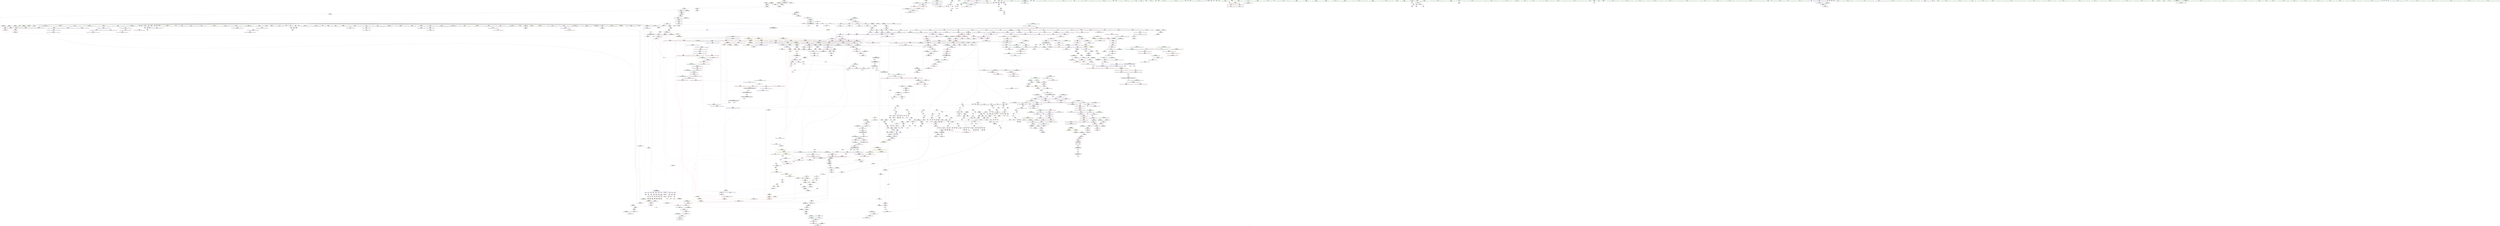 digraph "SVFG" {
	label="SVFG";

	Node0x55f8bd9c8110 [shape=record,color=grey,label="{NodeID: 0\nNullPtr|{|<s61>126}}"];
	Node0x55f8bd9c8110 -> Node0x55f8bda4e5e0[style=solid];
	Node0x55f8bd9c8110 -> Node0x55f8bda4e6e0[style=solid];
	Node0x55f8bd9c8110 -> Node0x55f8bda4e7b0[style=solid];
	Node0x55f8bd9c8110 -> Node0x55f8bda4e880[style=solid];
	Node0x55f8bd9c8110 -> Node0x55f8bda4e950[style=solid];
	Node0x55f8bd9c8110 -> Node0x55f8bda4ea20[style=solid];
	Node0x55f8bd9c8110 -> Node0x55f8bda4eaf0[style=solid];
	Node0x55f8bd9c8110 -> Node0x55f8bda4ebc0[style=solid];
	Node0x55f8bd9c8110 -> Node0x55f8bda4ec90[style=solid];
	Node0x55f8bd9c8110 -> Node0x55f8bda4ed60[style=solid];
	Node0x55f8bd9c8110 -> Node0x55f8bda4ee30[style=solid];
	Node0x55f8bd9c8110 -> Node0x55f8bda4ef00[style=solid];
	Node0x55f8bd9c8110 -> Node0x55f8bda4efd0[style=solid];
	Node0x55f8bd9c8110 -> Node0x55f8bda4f0a0[style=solid];
	Node0x55f8bd9c8110 -> Node0x55f8bda4f170[style=solid];
	Node0x55f8bd9c8110 -> Node0x55f8bda4f240[style=solid];
	Node0x55f8bd9c8110 -> Node0x55f8bda4f310[style=solid];
	Node0x55f8bd9c8110 -> Node0x55f8bda4f3e0[style=solid];
	Node0x55f8bd9c8110 -> Node0x55f8bda4f4b0[style=solid];
	Node0x55f8bd9c8110 -> Node0x55f8bda4f580[style=solid];
	Node0x55f8bd9c8110 -> Node0x55f8bda4f650[style=solid];
	Node0x55f8bd9c8110 -> Node0x55f8bda4f720[style=solid];
	Node0x55f8bd9c8110 -> Node0x55f8bda4f7f0[style=solid];
	Node0x55f8bd9c8110 -> Node0x55f8bda4f8c0[style=solid];
	Node0x55f8bd9c8110 -> Node0x55f8bda4f990[style=solid];
	Node0x55f8bd9c8110 -> Node0x55f8bda4fa60[style=solid];
	Node0x55f8bd9c8110 -> Node0x55f8bda4fb30[style=solid];
	Node0x55f8bd9c8110 -> Node0x55f8bda4fc00[style=solid];
	Node0x55f8bd9c8110 -> Node0x55f8bda4fcd0[style=solid];
	Node0x55f8bd9c8110 -> Node0x55f8bda4fda0[style=solid];
	Node0x55f8bd9c8110 -> Node0x55f8bda4fe70[style=solid];
	Node0x55f8bd9c8110 -> Node0x55f8bda4ff40[style=solid];
	Node0x55f8bd9c8110 -> Node0x55f8bda50010[style=solid];
	Node0x55f8bd9c8110 -> Node0x55f8bda500e0[style=solid];
	Node0x55f8bd9c8110 -> Node0x55f8bda501b0[style=solid];
	Node0x55f8bd9c8110 -> Node0x55f8bda50280[style=solid];
	Node0x55f8bd9c8110 -> Node0x55f8bda50350[style=solid];
	Node0x55f8bd9c8110 -> Node0x55f8bda50420[style=solid];
	Node0x55f8bd9c8110 -> Node0x55f8bda504f0[style=solid];
	Node0x55f8bd9c8110 -> Node0x55f8bda505c0[style=solid];
	Node0x55f8bd9c8110 -> Node0x55f8bda50690[style=solid];
	Node0x55f8bd9c8110 -> Node0x55f8bda50760[style=solid];
	Node0x55f8bd9c8110 -> Node0x55f8bda50830[style=solid];
	Node0x55f8bd9c8110 -> Node0x55f8bda50900[style=solid];
	Node0x55f8bd9c8110 -> Node0x55f8bda509d0[style=solid];
	Node0x55f8bd9c8110 -> Node0x55f8bda50aa0[style=solid];
	Node0x55f8bd9c8110 -> Node0x55f8bda50b70[style=solid];
	Node0x55f8bd9c8110 -> Node0x55f8bda50c40[style=solid];
	Node0x55f8bd9c8110 -> Node0x55f8bda50d10[style=solid];
	Node0x55f8bd9c8110 -> Node0x55f8bda50de0[style=solid];
	Node0x55f8bd9c8110 -> Node0x55f8bda50eb0[style=solid];
	Node0x55f8bd9c8110 -> Node0x55f8bda50f80[style=solid];
	Node0x55f8bd9c8110 -> Node0x55f8bda51050[style=solid];
	Node0x55f8bd9c8110 -> Node0x55f8bda7ae10[style=solid];
	Node0x55f8bd9c8110 -> Node0x55f8bda7e7f0[style=solid];
	Node0x55f8bd9c8110 -> Node0x55f8bda7e8c0[style=solid];
	Node0x55f8bd9c8110 -> Node0x55f8bda7e990[style=solid];
	Node0x55f8bd9c8110 -> Node0x55f8bda80c80[style=solid];
	Node0x55f8bd9c8110 -> Node0x55f8bda71260[style=solid];
	Node0x55f8bd9c8110 -> Node0x55f8bdaac340[style=solid];
	Node0x55f8bd9c8110 -> Node0x55f8bdaadb40[style=solid];
	Node0x55f8bd9c8110:s61 -> Node0x55f8bdba3120[style=solid,color=red];
	Node0x55f8bda535a0 [shape=record,color=red,label="{NodeID: 775\n918\<--906\n\<--__n.addr\n_ZNSt12_Vector_baseI6outfitSaIS0_EE13_M_deallocateEPS0_m\n|{<s0>68}}"];
	Node0x55f8bda535a0:s0 -> Node0x55f8bdba3d00[style=solid,color=red];
	Node0x55f8bda49db0 [shape=record,color=black,label="{NodeID: 443\n1435\<--1434\n\<--_M_impl\n_ZNSt12_Vector_baseI6outfitSaIS0_EE11_M_allocateEm\n|{<s0>118}}"];
	Node0x55f8bda49db0:s0 -> Node0x55f8bdba5540[style=solid,color=red];
	Node0x55f8bda3db40 [shape=record,color=green,label="{NodeID: 111\n696\<--697\n__lhs.addr\<--__lhs.addr_field_insensitive\n_ZStplIcSt11char_traitsIcESaIcEENSt7__cxx1112basic_stringIT_T0_T1_EERKS8_PKS5_\n}"];
	Node0x55f8bda3db40 -> Node0x55f8bda69c50[style=solid];
	Node0x55f8bda3db40 -> Node0x55f8bda7e170[style=solid];
	Node0x55f8bdb114a0 [shape=record,color=yellow,style=double,label="{NodeID: 1993\n46V_1 = ENCHI(MR_46V_0)\npts\{1655 \}\nFun[_ZNSt16allocator_traitsISaI6outfitEE9constructIS0_JS0_EEEvRS1_PT_DpOT0_]|{<s0>79|<s1>79}}"];
	Node0x55f8bdb114a0:s0 -> Node0x55f8bda5a760[style=dashed,color=red];
	Node0x55f8bdb114a0:s1 -> Node0x55f8bda818b0[style=dashed,color=red];
	Node0x55f8bda58fd0 [shape=record,color=red,label="{NodeID: 886\n1744\<--1724\n\<--__result.addr\n_ZSt18uninitialized_copyISt13move_iteratorIP6outfitES2_ET0_T_S5_S4_\n|{<s0>136}}"];
	Node0x55f8bda58fd0:s0 -> Node0x55f8bdb96f90[style=solid,color=red];
	Node0x55f8bdaac4c0 [shape=record,color=grey,label="{NodeID: 1661\n1912 = cmp(1907, 1911, )\n}"];
	Node0x55f8bdaac4c0 -> Node0x55f8bda5c230[style=solid];
	Node0x55f8bda5faa0 [shape=record,color=purple,label="{NodeID: 554\n1014\<--1012\n_M_end_of_storage\<--\n_ZNSt6vectorI6outfitSaIS0_EE12emplace_backIJS0_EEEvDpOT_\n}"];
	Node0x55f8bda5faa0 -> Node0x55f8bda54030[style=solid];
	Node0x55f8bdb9e840 [shape=record,color=black,label="{NodeID: 2436\n1169 = PHI(1485, )\n}"];
	Node0x55f8bdb9e840 -> Node0x55f8bda55bd0[style=solid];
	Node0x55f8bda42340 [shape=record,color=green,label="{NodeID: 222\n1487\<--1488\nthis.addr\<--this.addr_field_insensitive\n_ZNK9__gnu_cxx17__normal_iteratorIP6outfitSt6vectorIS1_SaIS1_EEE4baseEv\n}"];
	Node0x55f8bda42340 -> Node0x55f8bda57770[style=solid];
	Node0x55f8bda42340 -> Node0x55f8bda82820[style=solid];
	Node0x55f8bda7e3e0 [shape=record,color=blue,label="{NodeID: 997\n700\<--718\nnrvo\<--\n_ZStplIcSt11char_traitsIcESaIcEENSt7__cxx1112basic_stringIT_T0_T1_EERKS8_PKS5_\n}"];
	Node0x55f8bda7e3e0 -> Node0x55f8bda69df0[style=dashed];
	Node0x55f8bda654d0 [shape=record,color=red,label="{NodeID: 665\n403\<--93\n\<--itc\nmain\n}"];
	Node0x55f8bdba76a0 [shape=record,color=black,label="{NodeID: 2547\n1667 = PHI(1476, )\n3rd arg _ZSt22__uninitialized_copy_aISt13move_iteratorIP6outfitES2_S1_ET0_T_S5_S4_RSaIT1_E }"];
	Node0x55f8bdba76a0 -> Node0x55f8bda83ad0[style=solid];
	Node0x55f8bda505c0 [shape=record,color=black,label="{NodeID: 333\n1273\<--3\nlpad.val\<--dummyVal\n_ZNSt6vectorI6outfitSaIS0_EE17_M_realloc_insertIJS0_EEEvN9__gnu_cxx17__normal_iteratorIPS0_S2_EEDpOT_\n}"];
	Node0x55f8bda83e10 [shape=record,color=blue,label="{NodeID: 1108\n1732\<--1717\ncoerce.dive\<--__first.coerce\n_ZSt18uninitialized_copyISt13move_iteratorIP6outfitES2_ET0_T_S5_S4_\n}"];
	Node0x55f8bda83e10 -> Node0x55f8bda5ab70[style=dashed];
	Node0x55f8bda14ff0 [shape=record,color=green,label="{NodeID: 1\n7\<--1\n__dso_handle\<--dummyObj\nGlob }"];
	Node0x55f8bda53670 [shape=record,color=red,label="{NodeID: 776\n929\<--926\nthis1\<--this.addr\n_ZNSt12_Vector_baseI6outfitSaIS0_EE12_Vector_implD2Ev\n}"];
	Node0x55f8bda53670 -> Node0x55f8bda476b0[style=solid];
	Node0x55f8bda49e80 [shape=record,color=black,label="{NodeID: 444\n1420\<--1442\n_ZNSt12_Vector_baseI6outfitSaIS0_EE11_M_allocateEm_ret\<--cond\n_ZNSt12_Vector_baseI6outfitSaIS0_EE11_M_allocateEm\n|{<s0>83}}"];
	Node0x55f8bda49e80:s0 -> Node0x55f8bdba0e60[style=solid,color=blue];
	Node0x55f8bda3dc10 [shape=record,color=green,label="{NodeID: 112\n698\<--699\n__rhs.addr\<--__rhs.addr_field_insensitive\n_ZStplIcSt11char_traitsIcESaIcEENSt7__cxx1112basic_stringIT_T0_T1_EERKS8_PKS5_\n}"];
	Node0x55f8bda3dc10 -> Node0x55f8bda69d20[style=solid];
	Node0x55f8bda3dc10 -> Node0x55f8bda7e240[style=solid];
	Node0x55f8bdb11580 [shape=record,color=yellow,style=double,label="{NodeID: 1994\n58V_1 = ENCHI(MR_58V_0)\npts\{1100000 1100001 1100002 \}\nFun[_ZNSt16allocator_traitsISaI6outfitEE9constructIS0_JS0_EEEvRS1_PT_DpOT0_]|{<s0>79|<s1>79|<s2>79}}"];
	Node0x55f8bdb11580:s0 -> Node0x55f8bdb20440[style=dashed,color=red];
	Node0x55f8bdb11580:s1 -> Node0x55f8bdb20520[style=dashed,color=red];
	Node0x55f8bdb11580:s2 -> Node0x55f8bdb20600[style=dashed,color=red];
	Node0x55f8bda590a0 [shape=record,color=red,label="{NodeID: 887\n1746\<--1745\n\<--coerce.dive3\n_ZSt18uninitialized_copyISt13move_iteratorIP6outfitES2_ET0_T_S5_S4_\n|{<s0>136}}"];
	Node0x55f8bda590a0:s0 -> Node0x55f8bdb96d70[style=solid,color=red];
	Node0x55f8bdaac640 [shape=record,color=grey,label="{NodeID: 1662\n344 = cmp(342, 343, )\n}"];
	Node0x55f8bda5fb70 [shape=record,color=purple,label="{NodeID: 555\n1019\<--1018\n_M_impl3\<--\n_ZNSt6vectorI6outfitSaIS0_EE12emplace_backIJS0_EEEvDpOT_\n}"];
	Node0x55f8bda5fb70 -> Node0x55f8bda47e00[style=solid];
	Node0x55f8bdb9e950 [shape=record,color=black,label="{NodeID: 2437\n1177 = PHI(821, )\n|{<s0>91}}"];
	Node0x55f8bdb9e950:s0 -> Node0x55f8bdb9a1e0[style=solid,color=red];
	Node0x55f8bda42410 [shape=record,color=green,label="{NodeID: 223\n1496\<--1497\n__a.addr\<--__a.addr_field_insensitive\n_ZNSt16allocator_traitsISaI6outfitEE7destroyIS0_EEvRS1_PT_\n}"];
	Node0x55f8bda42410 -> Node0x55f8bda57840[style=solid];
	Node0x55f8bda42410 -> Node0x55f8bda828f0[style=solid];
	Node0x55f8bda7e4b0 [shape=record,color=blue,label="{NodeID: 998\n702\<--722\nexn.slot\<--\n_ZStplIcSt11char_traitsIcESaIcEENSt7__cxx1112basic_stringIT_T0_T1_EERKS8_PKS5_\n}"];
	Node0x55f8bda7e4b0 -> Node0x55f8bda69ec0[style=dashed];
	Node0x55f8bda655a0 [shape=record,color=red,label="{NodeID: 666\n409\<--93\n\<--itc\nmain\n}"];
	Node0x55f8bdba77e0 [shape=record,color=black,label="{NodeID: 2548\n874 = PHI(815, 1807, )\n0th arg _ZSt8_DestroyIP6outfitEvT_S2_ }"];
	Node0x55f8bdba77e0 -> Node0x55f8bda7f1b0[style=solid];
	Node0x55f8bda50690 [shape=record,color=black,label="{NodeID: 334\n1274\<--3\nlpad.val43\<--dummyVal\n_ZNSt6vectorI6outfitSaIS0_EE17_M_realloc_insertIJS0_EEEvN9__gnu_cxx17__normal_iteratorIPS0_S2_EEDpOT_\n}"];
	Node0x55f8bda83ee0 [shape=record,color=blue,label="{NodeID: 1109\n1734\<--1718\ncoerce.dive1\<--__last.coerce\n_ZSt18uninitialized_copyISt13move_iteratorIP6outfitES2_ET0_T_S5_S4_\n}"];
	Node0x55f8bda83ee0 -> Node0x55f8bda5ac40[style=dashed];
	Node0x55f8bda15080 [shape=record,color=green,label="{NodeID: 2\n9\<--1\n\<--dummyObj\nCan only get source location for instruction, argument, global var or function.}"];
	Node0x55f8bda53740 [shape=record,color=red,label="{NodeID: 777\n948\<--939\n\<--__a.addr\n_ZNSt16allocator_traitsISaI6outfitEE10deallocateERS1_PS0_m\n}"];
	Node0x55f8bda53740 -> Node0x55f8bda47780[style=solid];
	Node0x55f8bda49f50 [shape=record,color=black,label="{NodeID: 445\n1444\<--1481\n_ZSt34__uninitialized_move_if_noexcept_aIP6outfitS1_SaIS0_EET0_T_S4_S3_RT1__ret\<--call6\n_ZSt34__uninitialized_move_if_noexcept_aIP6outfitS1_SaIS0_EET0_T_S4_S3_RT1_\n|{<s0>88|<s1>91}}"];
	Node0x55f8bda49f50:s0 -> Node0x55f8bdb9e730[style=solid,color=blue];
	Node0x55f8bda49f50:s1 -> Node0x55f8bdb9eaf0[style=solid,color=blue];
	Node0x55f8bda3dce0 [shape=record,color=green,label="{NodeID: 113\n700\<--701\nnrvo\<--nrvo_field_insensitive\n_ZStplIcSt11char_traitsIcESaIcEENSt7__cxx1112basic_stringIT_T0_T1_EERKS8_PKS5_\n}"];
	Node0x55f8bda3dce0 -> Node0x55f8bda69df0[style=solid];
	Node0x55f8bda3dce0 -> Node0x55f8bda7e310[style=solid];
	Node0x55f8bda3dce0 -> Node0x55f8bda7e3e0[style=solid];
	Node0x55f8bda59170 [shape=record,color=red,label="{NodeID: 888\n1748\<--1747\n\<--coerce.dive4\n_ZSt18uninitialized_copyISt13move_iteratorIP6outfitES2_ET0_T_S5_S4_\n|{<s0>136}}"];
	Node0x55f8bda59170:s0 -> Node0x55f8bdb96e80[style=solid,color=red];
	Node0x55f8bdaac7c0 [shape=record,color=grey,label="{NodeID: 1663\n1431 = cmp(1430, 1432, )\n}"];
	Node0x55f8bda5fc40 [shape=record,color=purple,label="{NodeID: 556\n1022\<--1021\n_M_impl4\<--\n_ZNSt6vectorI6outfitSaIS0_EE12emplace_backIJS0_EEEvDpOT_\n}"];
	Node0x55f8bdb9eaf0 [shape=record,color=black,label="{NodeID: 2438\n1178 = PHI(1444, )\n}"];
	Node0x55f8bdb9eaf0 -> Node0x55f8bda80ef0[style=solid];
	Node0x55f8bda424e0 [shape=record,color=green,label="{NodeID: 224\n1498\<--1499\n__p.addr\<--__p.addr_field_insensitive\n_ZNSt16allocator_traitsISaI6outfitEE7destroyIS0_EEvRS1_PT_\n}"];
	Node0x55f8bda424e0 -> Node0x55f8bda57910[style=solid];
	Node0x55f8bda424e0 -> Node0x55f8bda829c0[style=solid];
	Node0x55f8bda7e580 [shape=record,color=blue,label="{NodeID: 999\n704\<--724\nehselector.slot\<--\n_ZStplIcSt11char_traitsIcESaIcEENSt7__cxx1112basic_stringIT_T0_T1_EERKS8_PKS5_\n}"];
	Node0x55f8bda7e580 -> Node0x55f8bda69f90[style=dashed];
	Node0x55f8bda65670 [shape=record,color=red,label="{NodeID: 667\n448\<--93\n\<--itc\nmain\n}"];
	Node0x55f8bda65670 -> Node0x55f8bda71e10[style=solid];
	Node0x55f8bdba79f0 [shape=record,color=black,label="{NodeID: 2549\n979 = PHI(930, )\n0th arg _ZNSaI6outfitED2Ev }"];
	Node0x55f8bdba79f0 -> Node0x55f8bda7fd10[style=solid];
	Node0x55f8bda50760 [shape=record,color=black,label="{NodeID: 335\n1276\<--3\n\<--dummyVal\n_ZNSt6vectorI6outfitSaIS0_EE17_M_realloc_insertIJS0_EEEvN9__gnu_cxx17__normal_iteratorIPS0_S2_EEDpOT_\n}"];
	Node0x55f8bda83fb0 [shape=record,color=blue,label="{NodeID: 1110\n1724\<--1719\n__result.addr\<--__result\n_ZSt18uninitialized_copyISt13move_iteratorIP6outfitES2_ET0_T_S5_S4_\n}"];
	Node0x55f8bda83fb0 -> Node0x55f8bda58fd0[style=dashed];
	Node0x55f8bda15740 [shape=record,color=green,label="{NodeID: 3\n26\<--1\n.str\<--dummyObj\nGlob }"];
	Node0x55f8bda53810 [shape=record,color=red,label="{NodeID: 778\n950\<--941\n\<--__p.addr\n_ZNSt16allocator_traitsISaI6outfitEE10deallocateERS1_PS0_m\n|{<s0>70}}"];
	Node0x55f8bda53810:s0 -> Node0x55f8bdba33a0[style=solid,color=red];
	Node0x55f8bda4a020 [shape=record,color=black,label="{NodeID: 446\n1485\<--1491\n_ZNK9__gnu_cxx17__normal_iteratorIP6outfitSt6vectorIS1_SaIS1_EEE4baseEv_ret\<--_M_current\n_ZNK9__gnu_cxx17__normal_iteratorIP6outfitSt6vectorIS1_SaIS1_EEE4baseEv\n|{<s0>86|<s1>89|<s2>115|<s3>116}}"];
	Node0x55f8bda4a020:s0 -> Node0x55f8bdb9e3f0[style=solid,color=blue];
	Node0x55f8bda4a020:s1 -> Node0x55f8bdb9e840[style=solid,color=blue];
	Node0x55f8bda4a020:s2 -> Node0x55f8bdba1c20[style=solid,color=blue];
	Node0x55f8bda4a020:s3 -> Node0x55f8bdba1d60[style=solid,color=blue];
	Node0x55f8bda3ddb0 [shape=record,color=green,label="{NodeID: 114\n702\<--703\nexn.slot\<--exn.slot_field_insensitive\n_ZStplIcSt11char_traitsIcESaIcEENSt7__cxx1112basic_stringIT_T0_T1_EERKS8_PKS5_\n}"];
	Node0x55f8bda3ddb0 -> Node0x55f8bda69ec0[style=solid];
	Node0x55f8bda3ddb0 -> Node0x55f8bda7e4b0[style=solid];
	Node0x55f8bda59240 [shape=record,color=red,label="{NodeID: 889\n1774\<--1761\n\<--__result.addr\n_ZNSt20__uninitialized_copyILb0EE13__uninit_copyISt13move_iteratorIP6outfitES4_EET0_T_S7_S6_\n}"];
	Node0x55f8bda59240 -> Node0x55f8bda84560[style=solid];
	Node0x55f8bdaac940 [shape=record,color=grey,label="{NodeID: 1664\n380 = cmp(379, 145, )\n}"];
	Node0x55f8bda5fd10 [shape=record,color=purple,label="{NodeID: 557\n1023\<--1021\n_M_finish5\<--\n_ZNSt6vectorI6outfitSaIS0_EE12emplace_backIJS0_EEEvDpOT_\n}"];
	Node0x55f8bda5fd10 -> Node0x55f8bda54100[style=solid];
	Node0x55f8bdb9ec00 [shape=record,color=black,label="{NodeID: 2439\n1188 = PHI()\n}"];
	Node0x55f8bda425b0 [shape=record,color=green,label="{NodeID: 225\n1506\<--1507\n_ZN9__gnu_cxx13new_allocatorI6outfitE7destroyIS1_EEvPT_\<--_ZN9__gnu_cxx13new_allocatorI6outfitE7destroyIS1_EEvPT__field_insensitive\n}"];
	Node0x55f8bda7e650 [shape=record,color=blue,label="{NodeID: 1000\n746\<--745\nthis.addr\<--this\n_ZNSt12_Vector_baseI6outfitSaIS0_EEC2Ev\n}"];
	Node0x55f8bda7e650 -> Node0x55f8bda6a060[style=dashed];
	Node0x55f8bda65740 [shape=record,color=red,label="{NodeID: 668\n258\<--97\n\<--nans\nmain\n}"];
	Node0x55f8bda65740 -> Node0x55f8bdaadcc0[style=solid];
	Node0x55f8bdba7b00 [shape=record,color=black,label="{NodeID: 2550\n1898 = PHI(1844, )\n0th arg _ZSteqIP6outfitEbRKSt13move_iteratorIT_ES6_ }"];
	Node0x55f8bdba7b00 -> Node0x55f8bda85330[style=solid];
	Node0x55f8bda50830 [shape=record,color=black,label="{NodeID: 336\n1277\<--3\n\<--dummyVal\n_ZNSt6vectorI6outfitSaIS0_EE17_M_realloc_insertIJS0_EEEvN9__gnu_cxx17__normal_iteratorIPS0_S2_EEDpOT_\n|{<s0>102}}"];
	Node0x55f8bda50830:s0 -> Node0x55f8bdb99af0[style=solid,color=red];
	Node0x55f8bda84080 [shape=record,color=blue,label="{NodeID: 1111\n1726\<--327\n__assignable\<--\n_ZSt18uninitialized_copyISt13move_iteratorIP6outfitES2_ET0_T_S5_S4_\n}"];
	Node0x55f8bda157d0 [shape=record,color=green,label="{NodeID: 4\n28\<--1\n.str.1\<--dummyObj\nGlob }"];
	Node0x55f8bdaeb890 [shape=record,color=yellow,style=double,label="{NodeID: 1886\n58V_1 = ENCHI(MR_58V_0)\npts\{1100000 1100001 1100002 \}\nFun[_ZNSt6vectorI6outfitSaIS0_EE9push_backEOS0_]|{<s0>47}}"];
	Node0x55f8bdaeb890:s0 -> Node0x55f8bdb1da00[style=dashed,color=red];
	Node0x55f8bda538e0 [shape=record,color=red,label="{NodeID: 779\n951\<--943\n\<--__n.addr\n_ZNSt16allocator_traitsISaI6outfitEE10deallocateERS1_PS0_m\n|{<s0>70}}"];
	Node0x55f8bda538e0:s0 -> Node0x55f8bdba34e0[style=solid,color=red];
	Node0x55f8bda4a0f0 [shape=record,color=black,label="{NodeID: 447\n1503\<--1502\n\<--\n_ZNSt16allocator_traitsISaI6outfitEE7destroyIS0_EEvRS1_PT_\n|{<s0>122}}"];
	Node0x55f8bda4a0f0:s0 -> Node0x55f8bdb98df0[style=solid,color=red];
	Node0x55f8bda42990 [shape=record,color=green,label="{NodeID: 115\n704\<--705\nehselector.slot\<--ehselector.slot_field_insensitive\n_ZStplIcSt11char_traitsIcESaIcEENSt7__cxx1112basic_stringIT_T0_T1_EERKS8_PKS5_\n}"];
	Node0x55f8bda42990 -> Node0x55f8bda69f90[style=solid];
	Node0x55f8bda42990 -> Node0x55f8bda7e580[style=solid];
	Node0x55f8bda59310 [shape=record,color=red,label="{NodeID: 890\n1807\<--1761\n\<--__result.addr\n_ZNSt20__uninitialized_copyILb0EE13__uninit_copyISt13move_iteratorIP6outfitES4_EET0_T_S7_S6_\n|{<s0>143}}"];
	Node0x55f8bda59310:s0 -> Node0x55f8bdba77e0[style=solid,color=red];
	Node0x55f8bdaacac0 [shape=record,color=grey,label="{NodeID: 1665\n419 = cmp(417, 418, )\n}"];
	Node0x55f8bda5fde0 [shape=record,color=purple,label="{NodeID: 558\n1033\<--1032\n_M_impl6\<--\n_ZNSt6vectorI6outfitSaIS0_EE12emplace_backIJS0_EEEvDpOT_\n}"];
	Node0x55f8bdb9ecd0 [shape=record,color=black,label="{NodeID: 2440\n1213 = PHI(821, )\n|{<s0>96}}"];
	Node0x55f8bdb9ecd0:s0 -> Node0x55f8bdba65e0[style=solid,color=red];
	Node0x55f8bda426b0 [shape=record,color=green,label="{NodeID: 226\n1513\<--1514\nthis.addr\<--this.addr_field_insensitive\n_ZNKSt6vectorI6outfitSaIS0_EE8max_sizeEv\n}"];
	Node0x55f8bda426b0 -> Node0x55f8bda579e0[style=solid];
	Node0x55f8bda426b0 -> Node0x55f8bda82a90[style=solid];
	Node0x55f8bda7e720 [shape=record,color=blue,label="{NodeID: 1001\n769\<--768\nthis.addr\<--this\n_ZNSt12_Vector_baseI6outfitSaIS0_EE12_Vector_implC2Ev\n}"];
	Node0x55f8bda7e720 -> Node0x55f8bda6a130[style=dashed];
	Node0x55f8bda65810 [shape=record,color=red,label="{NodeID: 669\n410\<--97\n\<--nans\nmain\n}"];
	Node0x55f8bdba7c10 [shape=record,color=black,label="{NodeID: 2551\n1899 = PHI(1845, )\n1st arg _ZSteqIP6outfitEbRKSt13move_iteratorIT_ES6_ }"];
	Node0x55f8bdba7c10 -> Node0x55f8bda85400[style=solid];
	Node0x55f8bda50900 [shape=record,color=black,label="{NodeID: 337\n1799\<--3\n\<--dummyVal\n_ZNSt20__uninitialized_copyILb0EE13__uninit_copyISt13move_iteratorIP6outfitES4_EET0_T_S7_S6_\n}"];
	Node0x55f8bda84150 [shape=record,color=blue, style = dotted,label="{NodeID: 1112\n1971\<--1973\noffset_0\<--dummyVal\n_ZSt18uninitialized_copyISt13move_iteratorIP6outfitES2_ET0_T_S5_S4_\n}"];
	Node0x55f8bda84150 -> Node0x55f8bda590a0[style=dashed];
	Node0x55f8bda15860 [shape=record,color=green,label="{NodeID: 5\n30\<--1\n.str.2\<--dummyObj\nGlob }"];
	Node0x55f8bdaeb970 [shape=record,color=yellow,style=double,label="{NodeID: 1887\n109V_1 = ENCHI(MR_109V_0)\npts\{1655 960000 960001 960002 \}\nFun[_ZNSt6vectorI6outfitSaIS0_EE9push_backEOS0_]|{<s0>47|<s1>47|<s2>47|<s3>47}}"];
	Node0x55f8bdaeb970:s0 -> Node0x55f8bdb1d5a0[style=dashed,color=red];
	Node0x55f8bdaeb970:s1 -> Node0x55f8bdb1d680[style=dashed,color=red];
	Node0x55f8bdaeb970:s2 -> Node0x55f8bdb1d760[style=dashed,color=red];
	Node0x55f8bdaeb970:s3 -> Node0x55f8bdb1d840[style=dashed,color=red];
	Node0x55f8bda539b0 [shape=record,color=red,label="{NodeID: 780\n969\<--960\nthis1\<--this.addr\n_ZN9__gnu_cxx13new_allocatorI6outfitE10deallocateEPS1_m\n}"];
	Node0x55f8bda4a1c0 [shape=record,color=black,label="{NodeID: 448\n1517\<--1516\n\<--this1\n_ZNKSt6vectorI6outfitSaIS0_EE8max_sizeEv\n|{<s0>123}}"];
	Node0x55f8bda4a1c0:s0 -> Node0x55f8bdb971f0[style=solid,color=red];
	Node0x55f8bda42a60 [shape=record,color=green,label="{NodeID: 116\n711\<--712\n_ZNSt7__cxx1112basic_stringIcSt11char_traitsIcESaIcEEC1ERKS4_\<--_ZNSt7__cxx1112basic_stringIcSt11char_traitsIcESaIcEEC1ERKS4__field_insensitive\n}"];
	Node0x55f8bda593e0 [shape=record,color=red,label="{NodeID: 891\n1781\<--1763\n\<--__cur\n_ZNSt20__uninitialized_copyILb0EE13__uninit_copyISt13move_iteratorIP6outfitES4_EET0_T_S7_S6_\n|{<s0>138}}"];
	Node0x55f8bda593e0:s0 -> Node0x55f8bdba71d0[style=solid,color=red];
	Node0x55f8bdaacc40 [shape=record,color=grey,label="{NodeID: 1666\n366 = cmp(364, 365, )\n}"];
	Node0x55f8bda5feb0 [shape=record,color=purple,label="{NodeID: 559\n1034\<--1032\n_M_finish7\<--\n_ZNSt6vectorI6outfitSaIS0_EE12emplace_backIJS0_EEEvDpOT_\n}"];
	Node0x55f8bda5feb0 -> Node0x55f8bda541d0[style=solid];
	Node0x55f8bda5feb0 -> Node0x55f8bda80050[style=solid];
	Node0x55f8bdb9ede0 [shape=record,color=black,label="{NodeID: 2441\n1233 = PHI(821, )\n|{<s0>100}}"];
	Node0x55f8bdb9ede0:s0 -> Node0x55f8bdba65e0[style=solid,color=red];
	Node0x55f8bda42780 [shape=record,color=green,label="{NodeID: 227\n1519\<--1520\n_ZNKSt12_Vector_baseI6outfitSaIS0_EE19_M_get_Tp_allocatorEv\<--_ZNKSt12_Vector_baseI6outfitSaIS0_EE19_M_get_Tp_allocatorEv_field_insensitive\n}"];
	Node0x55f8bda7e7f0 [shape=record,color=blue, style = dotted,label="{NodeID: 1002\n777\<--3\n_M_start\<--dummyVal\n_ZNSt12_Vector_baseI6outfitSaIS0_EE12_Vector_implC2Ev\n|{<s0>57}}"];
	Node0x55f8bda7e7f0:s0 -> Node0x55f8bdb36a30[style=dashed,color=blue];
	Node0x55f8bda658e0 [shape=record,color=red,label="{NodeID: 670\n418\<--97\n\<--nans\nmain\n}"];
	Node0x55f8bda658e0 -> Node0x55f8bdaacac0[style=solid];
	Node0x55f8bdba7d20 [shape=record,color=black,label="{NodeID: 2552\n1600 = PHI(1284, 1407, )\n0th arg _ZN9__gnu_cxx17__normal_iteratorIP6outfitSt6vectorIS1_SaIS1_EEEC2ERKS2_ }"];
	Node0x55f8bdba7d20 -> Node0x55f8bda831e0[style=solid];
	Node0x55f8bda509d0 [shape=record,color=black,label="{NodeID: 338\n1800\<--3\n\<--dummyVal\n_ZNSt20__uninitialized_copyILb0EE13__uninit_copyISt13move_iteratorIP6outfitES4_EET0_T_S7_S6_\n}"];
	Node0x55f8bda509d0 -> Node0x55f8bda84700[style=solid];
	Node0x55f8bda84220 [shape=record,color=blue, style = dotted,label="{NodeID: 1113\n1974\<--1976\noffset_0\<--dummyVal\n_ZSt18uninitialized_copyISt13move_iteratorIP6outfitES2_ET0_T_S5_S4_\n}"];
	Node0x55f8bda84220 -> Node0x55f8bda59170[style=dashed];
	Node0x55f8bda158f0 [shape=record,color=green,label="{NodeID: 6\n32\<--1\nstderr\<--dummyObj\nGlob }"];
	Node0x55f8bda53a80 [shape=record,color=red,label="{NodeID: 781\n970\<--962\n\<--__p.addr\n_ZN9__gnu_cxx13new_allocatorI6outfitE10deallocateEPS1_m\n}"];
	Node0x55f8bda53a80 -> Node0x55f8bda47850[style=solid];
	Node0x55f8bda4a290 [shape=record,color=black,label="{NodeID: 449\n1511\<--1521\n_ZNKSt6vectorI6outfitSaIS0_EE8max_sizeEv_ret\<--call2\n_ZNKSt6vectorI6outfitSaIS0_EE8max_sizeEv\n|{<s0>106|<s1>113|<s2>114}}"];
	Node0x55f8bda4a290:s0 -> Node0x55f8bdba1280[style=solid,color=blue];
	Node0x55f8bda4a290:s1 -> Node0x55f8bdba19a0[style=solid,color=blue];
	Node0x55f8bda4a290:s2 -> Node0x55f8bdba1ae0[style=solid,color=blue];
	Node0x55f8bda42b60 [shape=record,color=green,label="{NodeID: 117\n715\<--716\n_ZNSt7__cxx1112basic_stringIcSt11char_traitsIcESaIcEE6appendEPKc\<--_ZNSt7__cxx1112basic_stringIcSt11char_traitsIcESaIcEE6appendEPKc_field_insensitive\n}"];
	Node0x55f8bdb11a40 [shape=record,color=yellow,style=double,label="{NodeID: 1999\n335V_1 = ENCHI(MR_335V_0)\npts\{1336 \}\nFun[_ZSt3maxImERKT_S2_S2_]}"];
	Node0x55f8bdb11a40 -> Node0x55f8bda58200[style=dashed];
	Node0x55f8bda594b0 [shape=record,color=red,label="{NodeID: 892\n1795\<--1763\n\<--__cur\n_ZNSt20__uninitialized_copyILb0EE13__uninit_copyISt13move_iteratorIP6outfitES4_EET0_T_S7_S6_\n}"];
	Node0x55f8bda594b0 -> Node0x55f8bda63790[style=solid];
	Node0x55f8bdaacdc0 [shape=record,color=grey,label="{NodeID: 1667\n354 = cmp(352, 353, )\n}"];
	Node0x55f8bda5ff80 [shape=record,color=purple,label="{NodeID: 560\n1036\<--1035\nincdec.ptr\<--\n_ZNSt6vectorI6outfitSaIS0_EE12emplace_backIJS0_EEEvDpOT_\n}"];
	Node0x55f8bda5ff80 -> Node0x55f8bda80050[style=solid];
	Node0x55f8bdb9ef20 [shape=record,color=black,label="{NodeID: 2442\n263 = PHI(623, )\n}"];
	Node0x55f8bdb9ef20 -> Node0x55f8bda5dbc0[style=solid];
	Node0x55f8bda42880 [shape=record,color=green,label="{NodeID: 228\n1522\<--1523\n_ZNSt16allocator_traitsISaI6outfitEE8max_sizeERKS1_\<--_ZNSt16allocator_traitsISaI6outfitEE8max_sizeERKS1__field_insensitive\n}"];
	Node0x55f8bda7e8c0 [shape=record,color=blue, style = dotted,label="{NodeID: 1003\n779\<--3\n_M_finish\<--dummyVal\n_ZNSt12_Vector_baseI6outfitSaIS0_EE12_Vector_implC2Ev\n|{<s0>57}}"];
	Node0x55f8bda7e8c0:s0 -> Node0x55f8bdb36a30[style=dashed,color=blue];
	Node0x55f8bda659b0 [shape=record,color=red,label="{NodeID: 671\n174\<--99\n\<--start\nmain\n}"];
	Node0x55f8bda659b0 -> Node0x55f8bda7b3f0[style=solid];
	Node0x55f8bda50aa0 [shape=record,color=black,label="{NodeID: 339\n1802\<--3\n\<--dummyVal\n_ZNSt20__uninitialized_copyILb0EE13__uninit_copyISt13move_iteratorIP6outfitES4_EET0_T_S7_S6_\n}"];
	Node0x55f8bda50aa0 -> Node0x55f8bda847d0[style=solid];
	Node0x55f8bda842f0 [shape=record,color=blue,label="{NodeID: 1114\n1769\<--1754\ncoerce.dive\<--__first.coerce\n_ZNSt20__uninitialized_copyILb0EE13__uninit_copyISt13move_iteratorIP6outfitES4_EET0_T_S7_S6_\n}"];
	Node0x55f8bda842f0 -> Node0x55f8bdae9ab0[style=dashed];
	Node0x55f8bda159b0 [shape=record,color=green,label="{NodeID: 7\n33\<--1\n.str.3\<--dummyObj\nGlob }"];
	Node0x55f8bda53b50 [shape=record,color=red,label="{NodeID: 782\n983\<--980\nthis1\<--this.addr\n_ZNSaI6outfitED2Ev\n}"];
	Node0x55f8bda53b50 -> Node0x55f8bda47920[style=solid];
	Node0x55f8bda4a360 [shape=record,color=black,label="{NodeID: 450\n1531\<--1530\n\<--this1\n_ZNKSt6vectorI6outfitSaIS0_EE4sizeEv\n}"];
	Node0x55f8bda4a360 -> Node0x55f8bda62340[style=solid];
	Node0x55f8bda4a360 -> Node0x55f8bda62410[style=solid];
	Node0x55f8bda42c60 [shape=record,color=green,label="{NodeID: 118\n746\<--747\nthis.addr\<--this.addr_field_insensitive\n_ZNSt12_Vector_baseI6outfitSaIS0_EEC2Ev\n}"];
	Node0x55f8bda42c60 -> Node0x55f8bda6a060[style=solid];
	Node0x55f8bda42c60 -> Node0x55f8bda7e650[style=solid];
	Node0x55f8bdb11b50 [shape=record,color=yellow,style=double,label="{NodeID: 2000\n341V_1 = ENCHI(MR_341V_0)\npts\{1342 \}\nFun[_ZSt3maxImERKT_S2_S2_]}"];
	Node0x55f8bdb11b50 -> Node0x55f8bda58130[style=dashed];
	Node0x55f8bda59580 [shape=record,color=red,label="{NodeID: 893\n1808\<--1763\n\<--__cur\n_ZNSt20__uninitialized_copyILb0EE13__uninit_copyISt13move_iteratorIP6outfitES4_EET0_T_S7_S6_\n|{<s0>143}}"];
	Node0x55f8bda59580:s0 -> Node0x55f8bdb999a0[style=solid,color=red];
	Node0x55f8bdaacf40 [shape=record,color=grey,label="{NodeID: 1668\n180 = cmp(178, 179, )\n}"];
	Node0x55f8bda60050 [shape=record,color=purple,label="{NodeID: 561\n1113\<--1093\ncoerce.dive\<--__position\n_ZNSt6vectorI6outfitSaIS0_EE17_M_realloc_insertIJS0_EEEvN9__gnu_cxx17__normal_iteratorIPS0_S2_EEDpOT_\n}"];
	Node0x55f8bda60050 -> Node0x55f8bda80600[style=solid];
	Node0x55f8bdb9f060 [shape=record,color=black,label="{NodeID: 2443\n423 = PHI(623, )\n}"];
	Node0x55f8bdb9f060 -> Node0x55f8bda5e170[style=solid];
	Node0x55f8bda4ae10 [shape=record,color=green,label="{NodeID: 229\n1527\<--1528\nthis.addr\<--this.addr_field_insensitive\n_ZNKSt6vectorI6outfitSaIS0_EE4sizeEv\n}"];
	Node0x55f8bda4ae10 -> Node0x55f8bda57ab0[style=solid];
	Node0x55f8bda4ae10 -> Node0x55f8bda82b60[style=solid];
	Node0x55f8bda7e990 [shape=record,color=blue, style = dotted,label="{NodeID: 1004\n781\<--3\n_M_end_of_storage\<--dummyVal\n_ZNSt12_Vector_baseI6outfitSaIS0_EE12_Vector_implC2Ev\n|{<s0>57}}"];
	Node0x55f8bda7e990:s0 -> Node0x55f8bdb36a30[style=dashed,color=blue];
	Node0x55f8bdb080d0 [shape=record,color=black,label="{NodeID: 1779\nMR_46V_5 = PHI(MR_46V_6, MR_46V_4, )\npts\{1655 \}\n|{|<s2>13}}"];
	Node0x55f8bdb080d0 -> Node0x55f8bdafc2d0[style=dashed];
	Node0x55f8bdb080d0 -> Node0x55f8bdb080d0[style=dashed];
	Node0x55f8bdb080d0:s2 -> Node0x55f8bdaeb970[style=dashed,color=red];
	Node0x55f8bda65a80 [shape=record,color=red,label="{NodeID: 672\n236\<--99\n\<--start\nmain\n}"];
	Node0x55f8bda65a80 -> Node0x55f8bdaab740[style=solid];
	Node0x55f8bda50b70 [shape=record,color=black,label="{NodeID: 340\n1813\<--3\n\<--dummyVal\n_ZNSt20__uninitialized_copyILb0EE13__uninit_copyISt13move_iteratorIP6outfitES4_EET0_T_S7_S6_\n}"];
	Node0x55f8bda843c0 [shape=record,color=blue,label="{NodeID: 1115\n1771\<--1755\ncoerce.dive1\<--__last.coerce\n_ZNSt20__uninitialized_copyILb0EE13__uninit_copyISt13move_iteratorIP6outfitES4_EET0_T_S7_S6_\n|{<s0>137}}"];
	Node0x55f8bda843c0:s0 -> Node0x55f8bdaeb3a0[style=dashed,color=red];
	Node0x55f8bda15a70 [shape=record,color=green,label="{NodeID: 8\n35\<--1\n.str.4\<--dummyObj\nGlob }"];
	Node0x55f8bda53c20 [shape=record,color=red,label="{NodeID: 783\n994\<--991\nthis1\<--this.addr\n_ZN9__gnu_cxx13new_allocatorI6outfitED2Ev\n}"];
	Node0x55f8bda4a430 [shape=record,color=black,label="{NodeID: 451\n1535\<--1530\n\<--this1\n_ZNKSt6vectorI6outfitSaIS0_EE4sizeEv\n}"];
	Node0x55f8bda4a430 -> Node0x55f8bda624e0[style=solid];
	Node0x55f8bda4a430 -> Node0x55f8bda625b0[style=solid];
	Node0x55f8bda42d30 [shape=record,color=green,label="{NodeID: 119\n752\<--753\n_ZNSt12_Vector_baseI6outfitSaIS0_EE12_Vector_implC2Ev\<--_ZNSt12_Vector_baseI6outfitSaIS0_EE12_Vector_implC2Ev_field_insensitive\n}"];
	Node0x55f8bda59650 [shape=record,color=red,label="{NodeID: 894\n1811\<--1763\n\<--__cur\n_ZNSt20__uninitialized_copyILb0EE13__uninit_copyISt13move_iteratorIP6outfitES4_EET0_T_S7_S6_\n}"];
	Node0x55f8bda59650 -> Node0x55f8bda5bae0[style=solid];
	Node0x55f8bdaad0c0 [shape=record,color=grey,label="{NodeID: 1669\n1377 = cmp(1375, 1376, )\n}"];
	Node0x55f8bda60120 [shape=record,color=purple,label="{NodeID: 562\n1127\<--1103\ncoerce.dive3\<--ref.tmp\n_ZNSt6vectorI6outfitSaIS0_EE17_M_realloc_insertIJS0_EEEvN9__gnu_cxx17__normal_iteratorIPS0_S2_EEDpOT_\n}"];
	Node0x55f8bda60120 -> Node0x55f8bda80940[style=solid];
	Node0x55f8bdb9f1a0 [shape=record,color=black,label="{NodeID: 2444\n272 = PHI(623, )\n}"];
	Node0x55f8bdb9f1a0 -> Node0x55f8bda5dc90[style=solid];
	Node0x55f8bda4aee0 [shape=record,color=green,label="{NodeID: 230\n1549\<--1550\nretval\<--retval_field_insensitive\n_ZSt3maxImERKT_S2_S2_\n}"];
	Node0x55f8bda4aee0 -> Node0x55f8bda57d20[style=solid];
	Node0x55f8bda4aee0 -> Node0x55f8bda82dd0[style=solid];
	Node0x55f8bda4aee0 -> Node0x55f8bda82ea0[style=solid];
	Node0x55f8bda7ea60 [shape=record,color=blue,label="{NodeID: 1005\n786\<--785\nthis.addr\<--this\n_ZNSaI6outfitEC2Ev\n}"];
	Node0x55f8bda7ea60 -> Node0x55f8bda6a200[style=dashed];
	Node0x55f8bdb085d0 [shape=record,color=black,label="{NodeID: 1780\nMR_54V_6 = PHI(MR_54V_7, MR_54V_5, )\npts\{960000 \}\n|{|<s3>13}}"];
	Node0x55f8bdb085d0 -> Node0x55f8bdafc7d0[style=dashed];
	Node0x55f8bdb085d0 -> Node0x55f8bdb02bd0[style=dashed];
	Node0x55f8bdb085d0 -> Node0x55f8bdb085d0[style=dashed];
	Node0x55f8bdb085d0:s3 -> Node0x55f8bdaeb970[style=dashed,color=red];
	Node0x55f8bda65b50 [shape=record,color=red,label="{NodeID: 673\n170\<--101\n\<--ia\nmain\n}"];
	Node0x55f8bda65b50 -> Node0x55f8bdaade40[style=solid];
	Node0x55f8bda50c40 [shape=record,color=black,label="{NodeID: 341\n1814\<--3\n\<--dummyVal\n_ZNSt20__uninitialized_copyILb0EE13__uninit_copyISt13move_iteratorIP6outfitES4_EET0_T_S7_S6_\n}"];
	Node0x55f8bda50c40 -> Node0x55f8bda848a0[style=solid];
	Node0x55f8bda84490 [shape=record,color=blue,label="{NodeID: 1116\n1761\<--1756\n__result.addr\<--__result\n_ZNSt20__uninitialized_copyILb0EE13__uninit_copyISt13move_iteratorIP6outfitES4_EET0_T_S7_S6_\n}"];
	Node0x55f8bda84490 -> Node0x55f8bda59240[style=dashed];
	Node0x55f8bda84490 -> Node0x55f8bda59310[style=dashed];
	Node0x55f8bda15b30 [shape=record,color=green,label="{NodeID: 9\n37\<--1\n.str.5\<--dummyObj\nGlob }"];
	Node0x55f8bdb18800 [shape=record,color=yellow,style=double,label="{NodeID: 1891\n153V_1 = ENCHI(MR_153V_0)\npts\{703 \}\nFun[_ZStplIcSt11char_traitsIcESaIcEENSt7__cxx1112basic_stringIT_T0_T1_EERKS8_PKS5_]}"];
	Node0x55f8bdb18800 -> Node0x55f8bda7e4b0[style=dashed];
	Node0x55f8bda53cf0 [shape=record,color=red,label="{NodeID: 784\n1007\<--999\nthis1\<--this.addr\n_ZNSt6vectorI6outfitSaIS0_EE12emplace_backIJS0_EEEvDpOT_\n|{|<s5>75|<s6>77}}"];
	Node0x55f8bda53cf0 -> Node0x55f8bda479f0[style=solid];
	Node0x55f8bda53cf0 -> Node0x55f8bda47ac0[style=solid];
	Node0x55f8bda53cf0 -> Node0x55f8bda47b90[style=solid];
	Node0x55f8bda53cf0 -> Node0x55f8bda47c60[style=solid];
	Node0x55f8bda53cf0 -> Node0x55f8bda47d30[style=solid];
	Node0x55f8bda53cf0:s5 -> Node0x55f8bdba5430[style=solid,color=red];
	Node0x55f8bda53cf0:s6 -> Node0x55f8bdba3e10[style=solid,color=red];
	Node0x55f8bda4a500 [shape=record,color=black,label="{NodeID: 452\n1539\<--1534\nsub.ptr.lhs.cast\<--\n_ZNKSt6vectorI6outfitSaIS0_EE4sizeEv\n}"];
	Node0x55f8bda4a500 -> Node0x55f8bdaab440[style=solid];
	Node0x55f8bda42e30 [shape=record,color=green,label="{NodeID: 120\n758\<--759\n__cxa_begin_catch\<--__cxa_begin_catch_field_insensitive\n}"];
	Node0x55f8bda59720 [shape=record,color=red,label="{NodeID: 895\n1805\<--1765\nexn\<--exn.slot\n_ZNSt20__uninitialized_copyILb0EE13__uninit_copyISt13move_iteratorIP6outfitES4_EET0_T_S7_S6_\n}"];
	Node0x55f8bdaad240 [shape=record,color=grey,label="{NodeID: 1670\n186 = cmp(184, 185, )\n}"];
	Node0x55f8bda601f0 [shape=record,color=purple,label="{NodeID: 563\n1142\<--1141\n_M_impl\<--\n_ZNSt6vectorI6outfitSaIS0_EE17_M_realloc_insertIJS0_EEEvN9__gnu_cxx17__normal_iteratorIPS0_S2_EEDpOT_\n}"];
	Node0x55f8bda601f0 -> Node0x55f8bda490b0[style=solid];
	Node0x55f8bdb9f2e0 [shape=record,color=black,label="{NodeID: 2445\n282 = PHI(623, )\n}"];
	Node0x55f8bdb9f2e0 -> Node0x55f8bda5dd60[style=solid];
	Node0x55f8bda4afb0 [shape=record,color=green,label="{NodeID: 231\n1551\<--1552\n__a.addr\<--__a.addr_field_insensitive\n_ZSt3maxImERKT_S2_S2_\n}"];
	Node0x55f8bda4afb0 -> Node0x55f8bda57df0[style=solid];
	Node0x55f8bda4afb0 -> Node0x55f8bda57ec0[style=solid];
	Node0x55f8bda4afb0 -> Node0x55f8bda82c30[style=solid];
	Node0x55f8bda7eb30 [shape=record,color=blue,label="{NodeID: 1006\n797\<--796\nthis.addr\<--this\n_ZN9__gnu_cxx13new_allocatorI6outfitEC2Ev\n}"];
	Node0x55f8bda7eb30 -> Node0x55f8bda6a2d0[style=dashed];
	Node0x55f8bdb08ad0 [shape=record,color=black,label="{NodeID: 1781\nMR_56V_6 = PHI(MR_56V_7, MR_56V_5, )\npts\{960001 960002 \}\n|{|<s3>13}}"];
	Node0x55f8bdb08ad0 -> Node0x55f8bdafccd0[style=dashed];
	Node0x55f8bdb08ad0 -> Node0x55f8bdb030d0[style=dashed];
	Node0x55f8bdb08ad0 -> Node0x55f8bdb08ad0[style=dashed];
	Node0x55f8bdb08ad0:s3 -> Node0x55f8bdaeb970[style=dashed,color=red];
	Node0x55f8bda65c20 [shape=record,color=red,label="{NodeID: 674\n188\<--101\n\<--ia\nmain\n|{<s0>12}}"];
	Node0x55f8bda65c20:s0 -> Node0x55f8bdb95ad0[style=solid,color=red];
	Node0x55f8bda50d10 [shape=record,color=black,label="{NodeID: 342\n1816\<--3\n\<--dummyVal\n_ZNSt20__uninitialized_copyILb0EE13__uninit_copyISt13move_iteratorIP6outfitES4_EET0_T_S7_S6_\n}"];
	Node0x55f8bda50d10 -> Node0x55f8bda84970[style=solid];
	Node0x55f8bda84560 [shape=record,color=blue,label="{NodeID: 1117\n1763\<--1774\n__cur\<--\n_ZNSt20__uninitialized_copyILb0EE13__uninit_copyISt13move_iteratorIP6outfitES4_EET0_T_S7_S6_\n}"];
	Node0x55f8bda84560 -> Node0x55f8bdae99c0[style=dashed];
	Node0x55f8bda15bf0 [shape=record,color=green,label="{NodeID: 10\n39\<--1\n.str.6\<--dummyObj\nGlob }"];
	Node0x55f8bdb188b0 [shape=record,color=yellow,style=double,label="{NodeID: 1892\n155V_1 = ENCHI(MR_155V_0)\npts\{705 \}\nFun[_ZStplIcSt11char_traitsIcESaIcEENSt7__cxx1112basic_stringIT_T0_T1_EERKS8_PKS5_]}"];
	Node0x55f8bdb188b0 -> Node0x55f8bda7e580[style=dashed];
	Node0x55f8bda53dc0 [shape=record,color=red,label="{NodeID: 785\n1025\<--1001\n\<--__args.addr\n_ZNSt6vectorI6outfitSaIS0_EE12emplace_backIJS0_EEEvDpOT_\n|{<s0>73}}"];
	Node0x55f8bda53dc0:s0 -> Node0x55f8bdb96540[style=solid,color=red];
	Node0x55f8bda4a5d0 [shape=record,color=black,label="{NodeID: 453\n1540\<--1538\nsub.ptr.rhs.cast\<--\n_ZNKSt6vectorI6outfitSaIS0_EE4sizeEv\n}"];
	Node0x55f8bda4a5d0 -> Node0x55f8bdaab440[style=solid];
	Node0x55f8bda42f30 [shape=record,color=green,label="{NodeID: 121\n761\<--762\n_ZSt9terminatev\<--_ZSt9terminatev_field_insensitive\n}"];
	Node0x55f8bda597f0 [shape=record,color=red,label="{NodeID: 896\n1824\<--1765\nexn11\<--exn.slot\n_ZNSt20__uninitialized_copyILb0EE13__uninit_copyISt13move_iteratorIP6outfitES4_EET0_T_S7_S6_\n}"];
	Node0x55f8bdaad3c0 [shape=record,color=grey,label="{NodeID: 1671\n1373 = cmp(1371, 1372, )\n}"];
	Node0x55f8bda602c0 [shape=record,color=purple,label="{NodeID: 564\n1152\<--1151\n_M_impl7\<--\n_ZNSt6vectorI6outfitSaIS0_EE17_M_realloc_insertIJS0_EEEvN9__gnu_cxx17__normal_iteratorIPS0_S2_EEDpOT_\n}"];
	Node0x55f8bdb9f420 [shape=record,color=black,label="{NodeID: 2446\n289 = PHI(623, )\n}"];
	Node0x55f8bdb9f420 -> Node0x55f8bda5de30[style=solid];
	Node0x55f8bda4b080 [shape=record,color=green,label="{NodeID: 232\n1553\<--1554\n__b.addr\<--__b.addr_field_insensitive\n_ZSt3maxImERKT_S2_S2_\n}"];
	Node0x55f8bda4b080 -> Node0x55f8bda57f90[style=solid];
	Node0x55f8bda4b080 -> Node0x55f8bda58060[style=solid];
	Node0x55f8bda4b080 -> Node0x55f8bda82d00[style=solid];
	Node0x55f8bda7ec00 [shape=record,color=blue,label="{NodeID: 1007\n806\<--803\n__first.addr\<--__first\n_ZSt8_DestroyIP6outfitS0_EvT_S2_RSaIT0_E\n}"];
	Node0x55f8bda7ec00 -> Node0x55f8bda6a3a0[style=dashed];
	Node0x55f8bdb08fd0 [shape=record,color=black,label="{NodeID: 1782\nMR_58V_5 = PHI(MR_58V_6, MR_58V_4, )\npts\{1100000 1100001 1100002 \}\n|{|<s2>12|<s3>12|<s4>12}}"];
	Node0x55f8bdb08fd0 -> Node0x55f8bdafd1d0[style=dashed];
	Node0x55f8bdb08fd0 -> Node0x55f8bdb08fd0[style=dashed];
	Node0x55f8bdb08fd0:s2 -> Node0x55f8bda7daf0[style=dashed,color=red];
	Node0x55f8bdb08fd0:s3 -> Node0x55f8bda7dbc0[style=dashed,color=red];
	Node0x55f8bdb08fd0:s4 -> Node0x55f8bda7dc90[style=dashed,color=red];
	Node0x55f8bda65cf0 [shape=record,color=red,label="{NodeID: 675\n242\<--101\n\<--ia\nmain\n}"];
	Node0x55f8bda65cf0 -> Node0x55f8bdaabd40[style=solid];
	Node0x55f8bda50de0 [shape=record,color=black,label="{NodeID: 343\n1826\<--3\nlpad.val\<--dummyVal\n_ZNSt20__uninitialized_copyILb0EE13__uninit_copyISt13move_iteratorIP6outfitES4_EET0_T_S7_S6_\n}"];
	Node0x55f8bda84630 [shape=record,color=blue,label="{NodeID: 1118\n1763\<--1796\n__cur\<--incdec.ptr\n_ZNSt20__uninitialized_copyILb0EE13__uninit_copyISt13move_iteratorIP6outfitES4_EET0_T_S7_S6_\n}"];
	Node0x55f8bda84630 -> Node0x55f8bdae99c0[style=dashed];
	Node0x55f8bda15cf0 [shape=record,color=green,label="{NodeID: 11\n41\<--1\n.str.7\<--dummyObj\nGlob }"];
	Node0x55f8bda53e90 [shape=record,color=red,label="{NodeID: 786\n1044\<--1001\n\<--__args.addr\n_ZNSt6vectorI6outfitSaIS0_EE12emplace_backIJS0_EEEvDpOT_\n|{<s0>76}}"];
	Node0x55f8bda53e90:s0 -> Node0x55f8bdb96540[style=solid,color=red];
	Node0x55f8bda4a6a0 [shape=record,color=black,label="{NodeID: 454\n1525\<--1542\n_ZNKSt6vectorI6outfitSaIS0_EE4sizeEv_ret\<--sub.ptr.div\n_ZNKSt6vectorI6outfitSaIS0_EE4sizeEv\n|{<s0>107|<s1>109|<s2>110|<s3>112}}"];
	Node0x55f8bda4a6a0:s0 -> Node0x55f8bdba1390[style=solid,color=blue];
	Node0x55f8bda4a6a0:s1 -> Node0x55f8bdba14a0[style=solid,color=blue];
	Node0x55f8bda4a6a0:s2 -> Node0x55f8bdba15e0[style=solid,color=blue];
	Node0x55f8bda4a6a0:s3 -> Node0x55f8bdba1860[style=solid,color=blue];
	Node0x55f8bda43030 [shape=record,color=green,label="{NodeID: 122\n769\<--770\nthis.addr\<--this.addr_field_insensitive\n_ZNSt12_Vector_baseI6outfitSaIS0_EE12_Vector_implC2Ev\n}"];
	Node0x55f8bda43030 -> Node0x55f8bda6a130[style=solid];
	Node0x55f8bda43030 -> Node0x55f8bda7e720[style=solid];
	Node0x55f8bda598c0 [shape=record,color=red,label="{NodeID: 897\n1825\<--1767\nsel\<--ehselector.slot\n_ZNSt20__uninitialized_copyILb0EE13__uninit_copyISt13move_iteratorIP6outfitES4_EET0_T_S7_S6_\n}"];
	Node0x55f8bdaad540 [shape=record,color=grey,label="{NodeID: 1672\n1355 = cmp(1353, 1354, )\n}"];
	Node0x55f8bda60390 [shape=record,color=purple,label="{NodeID: 565\n1153\<--1151\n_M_start\<--\n_ZNSt6vectorI6outfitSaIS0_EE17_M_realloc_insertIJS0_EEEvN9__gnu_cxx17__normal_iteratorIPS0_S2_EEDpOT_\n}"];
	Node0x55f8bda60390 -> Node0x55f8bda55a30[style=solid];
	Node0x55f8bdb9f560 [shape=record,color=black,label="{NodeID: 2447\n429 = PHI(623, )\n}"];
	Node0x55f8bdb9f560 -> Node0x55f8bda5e240[style=solid];
	Node0x55f8bda4b150 [shape=record,color=green,label="{NodeID: 233\n1573\<--1574\n__a.addr\<--__a.addr_field_insensitive\n_ZNSt16allocator_traitsISaI6outfitEE8max_sizeERKS1_\n}"];
	Node0x55f8bda4b150 -> Node0x55f8bda582d0[style=solid];
	Node0x55f8bda4b150 -> Node0x55f8bda82f70[style=solid];
	Node0x55f8bda7ecd0 [shape=record,color=blue,label="{NodeID: 1008\n808\<--804\n__last.addr\<--__last\n_ZSt8_DestroyIP6outfitS0_EvT_S2_RSaIT0_E\n}"];
	Node0x55f8bda7ecd0 -> Node0x55f8bda6a470[style=dashed];
	Node0x55f8bda65dc0 [shape=record,color=red,label="{NodeID: 676\n190\<--103\n\<--ic\nmain\n|{<s0>12}}"];
	Node0x55f8bda65dc0:s0 -> Node0x55f8bdb95cf0[style=solid,color=red];
	Node0x55f8bda50eb0 [shape=record,color=black,label="{NodeID: 344\n1827\<--3\nlpad.val12\<--dummyVal\n_ZNSt20__uninitialized_copyILb0EE13__uninit_copyISt13move_iteratorIP6outfitES4_EET0_T_S7_S6_\n}"];
	Node0x55f8bda84700 [shape=record,color=blue,label="{NodeID: 1119\n1765\<--1800\nexn.slot\<--\n_ZNSt20__uninitialized_copyILb0EE13__uninit_copyISt13move_iteratorIP6outfitES4_EET0_T_S7_S6_\n}"];
	Node0x55f8bda84700 -> Node0x55f8bda59720[style=dashed];
	Node0x55f8bda84700 -> Node0x55f8bda848a0[style=dashed];
	Node0x55f8bda15df0 [shape=record,color=green,label="{NodeID: 12\n43\<--1\nstdin\<--dummyObj\nGlob }"];
	Node0x55f8bda53f60 [shape=record,color=red,label="{NodeID: 787\n1011\<--1010\n\<--_M_finish\n_ZNSt6vectorI6outfitSaIS0_EE12emplace_backIJS0_EEEvDpOT_\n}"];
	Node0x55f8bda53f60 -> Node0x55f8bdaae2c0[style=solid];
	Node0x55f8bda4a770 [shape=record,color=black,label="{NodeID: 455\n1546\<--1569\n_ZSt3maxImERKT_S2_S2__ret\<--\n_ZSt3maxImERKT_S2_S2_\n|{<s0>111}}"];
	Node0x55f8bda4a770:s0 -> Node0x55f8bdba1720[style=solid,color=blue];
	Node0x55f8bda43100 [shape=record,color=green,label="{NodeID: 123\n775\<--776\n_ZNSaI6outfitEC2Ev\<--_ZNSaI6outfitEC2Ev_field_insensitive\n}"];
	Node0x55f8bda59990 [shape=record,color=red,label="{NodeID: 898\n1844\<--1838\n\<--__x.addr\n_ZStneIP6outfitEbRKSt13move_iteratorIT_ES6_\n|{<s0>148}}"];
	Node0x55f8bda59990:s0 -> Node0x55f8bdba7b00[style=solid,color=red];
	Node0x55f8bdaad6c0 [shape=record,color=grey,label="{NodeID: 1673\n1646 = cmp(1644, 1645, )\n}"];
	Node0x55f8bda60460 [shape=record,color=purple,label="{NodeID: 566\n1167\<--1166\nincdec.ptr\<--\n_ZNSt6vectorI6outfitSaIS0_EE17_M_realloc_insertIJS0_EEEvN9__gnu_cxx17__normal_iteratorIPS0_S2_EEDpOT_\n}"];
	Node0x55f8bda60460 -> Node0x55f8bda80e20[style=solid];
	Node0x55f8bdb9f6a0 [shape=record,color=black,label="{NodeID: 2448\n435 = PHI(623, )\n}"];
	Node0x55f8bdb9f6a0 -> Node0x55f8bda5e310[style=solid];
	Node0x55f8bda4b220 [shape=record,color=green,label="{NodeID: 234\n1579\<--1580\n_ZNK9__gnu_cxx13new_allocatorI6outfitE8max_sizeEv\<--_ZNK9__gnu_cxx13new_allocatorI6outfitE8max_sizeEv_field_insensitive\n}"];
	Node0x55f8bda7eda0 [shape=record,color=blue,label="{NodeID: 1009\n810\<--805\n.addr\<--\n_ZSt8_DestroyIP6outfitS0_EvT_S2_RSaIT0_E\n}"];
	Node0x55f8bdb099d0 [shape=record,color=black,label="{NodeID: 1784\nMR_46V_3 = PHI(MR_46V_4, MR_46V_2, )\npts\{1655 \}\n|{<s0>47}}"];
	Node0x55f8bdb099d0:s0 -> Node0x55f8bdb36cf0[style=dashed,color=blue];
	Node0x55f8bda65e90 [shape=record,color=red,label="{NodeID: 677\n197\<--103\n\<--ic\nmain\n}"];
	Node0x55f8bda65e90 -> Node0x55f8bdaaa240[style=solid];
	Node0x55f8bda50f80 [shape=record,color=black,label="{NodeID: 345\n1829\<--3\n\<--dummyVal\n_ZNSt20__uninitialized_copyILb0EE13__uninit_copyISt13move_iteratorIP6outfitES4_EET0_T_S7_S6_\n}"];
	Node0x55f8bda847d0 [shape=record,color=blue,label="{NodeID: 1120\n1767\<--1802\nehselector.slot\<--\n_ZNSt20__uninitialized_copyILb0EE13__uninit_copyISt13move_iteratorIP6outfitES4_EET0_T_S7_S6_\n}"];
	Node0x55f8bda847d0 -> Node0x55f8bda84970[style=dashed];
	Node0x55f8bda15ef0 [shape=record,color=green,label="{NodeID: 13\n44\<--1\n.str.8\<--dummyObj\nGlob }"];
	Node0x55f8bda54030 [shape=record,color=red,label="{NodeID: 788\n1015\<--1014\n\<--_M_end_of_storage\n_ZNSt6vectorI6outfitSaIS0_EE12emplace_backIJS0_EEEvDpOT_\n}"];
	Node0x55f8bda54030 -> Node0x55f8bdaae2c0[style=solid];
	Node0x55f8bda4a840 [shape=record,color=black,label="{NodeID: 456\n1577\<--1576\n\<--\n_ZNSt16allocator_traitsISaI6outfitEE8max_sizeERKS1_\n|{<s0>125}}"];
	Node0x55f8bda4a840:s0 -> Node0x55f8bdb96b10[style=solid,color=red];
	Node0x55f8bda43200 [shape=record,color=green,label="{NodeID: 124\n786\<--787\nthis.addr\<--this.addr_field_insensitive\n_ZNSaI6outfitEC2Ev\n}"];
	Node0x55f8bda43200 -> Node0x55f8bda6a200[style=solid];
	Node0x55f8bda43200 -> Node0x55f8bda7ea60[style=solid];
	Node0x55f8bdb1fce0 [shape=record,color=yellow,style=double,label="{NodeID: 2006\n119V_1 = ENCHI(MR_119V_0)\npts\{1100000 \}\nFun[_ZSt10_ConstructI6outfitJS0_EEvPT_DpOT0_]}"];
	Node0x55f8bdb1fce0 -> Node0x55f8bda5ad10[style=dashed];
	Node0x55f8bda59a60 [shape=record,color=red,label="{NodeID: 899\n1845\<--1840\n\<--__y.addr\n_ZStneIP6outfitEbRKSt13move_iteratorIT_ES6_\n|{<s0>148}}"];
	Node0x55f8bda59a60:s0 -> Node0x55f8bdba7c10[style=solid,color=red];
	Node0x55f8bdaad840 [shape=record,color=grey,label="{NodeID: 1674\n332 = cmp(330, 331, )\n}"];
	Node0x55f8bda60530 [shape=record,color=purple,label="{NodeID: 567\n1172\<--1171\n_M_impl13\<--\n_ZNSt6vectorI6outfitSaIS0_EE17_M_realloc_insertIJS0_EEEvN9__gnu_cxx17__normal_iteratorIPS0_S2_EEDpOT_\n}"];
	Node0x55f8bdb9f7e0 [shape=record,color=black,label="{NodeID: 2449\n440 = PHI()\n}"];
	Node0x55f8bda4b320 [shape=record,color=green,label="{NodeID: 235\n1584\<--1585\nthis.addr\<--this.addr_field_insensitive\n_ZNKSt12_Vector_baseI6outfitSaIS0_EE19_M_get_Tp_allocatorEv\n}"];
	Node0x55f8bda4b320 -> Node0x55f8bda583a0[style=solid];
	Node0x55f8bda4b320 -> Node0x55f8bda83040[style=solid];
	Node0x55f8bda7ee70 [shape=record,color=blue,label="{NodeID: 1010\n823\<--822\nthis.addr\<--this\n_ZNSt12_Vector_baseI6outfitSaIS0_EE19_M_get_Tp_allocatorEv\n}"];
	Node0x55f8bda7ee70 -> Node0x55f8bda6a540[style=dashed];
	Node0x55f8bdb09ed0 [shape=record,color=black,label="{NodeID: 1785\nMR_54V_2 = PHI(MR_54V_3, MR_54V_1, )\npts\{960000 \}\n|{<s0>47}}"];
	Node0x55f8bdb09ed0:s0 -> Node0x55f8bdb36cf0[style=dashed,color=blue];
	Node0x55f8bda65f60 [shape=record,color=red,label="{NodeID: 678\n178\<--105\n\<--ib\nmain\n}"];
	Node0x55f8bda65f60 -> Node0x55f8bdaacf40[style=solid];
	Node0x55f8bda51050 [shape=record,color=black,label="{NodeID: 346\n1830\<--3\n\<--dummyVal\n_ZNSt20__uninitialized_copyILb0EE13__uninit_copyISt13move_iteratorIP6outfitES4_EET0_T_S7_S6_\n|{<s0>147}}"];
	Node0x55f8bda51050:s0 -> Node0x55f8bdb99af0[style=solid,color=red];
	Node0x55f8bda848a0 [shape=record,color=blue,label="{NodeID: 1121\n1765\<--1814\nexn.slot\<--\n_ZNSt20__uninitialized_copyILb0EE13__uninit_copyISt13move_iteratorIP6outfitES4_EET0_T_S7_S6_\n}"];
	Node0x55f8bda848a0 -> Node0x55f8bda597f0[style=dashed];
	Node0x55f8bda15ff0 [shape=record,color=green,label="{NodeID: 14\n46\<--1\n.str.9\<--dummyObj\nGlob }"];
	Node0x55f8bda54100 [shape=record,color=red,label="{NodeID: 789\n1024\<--1023\n\<--_M_finish5\n_ZNSt6vectorI6outfitSaIS0_EE12emplace_backIJS0_EEEvDpOT_\n|{<s0>74}}"];
	Node0x55f8bda54100:s0 -> Node0x55f8bdb98930[style=solid,color=red];
	Node0x55f8bda4a910 [shape=record,color=black,label="{NodeID: 457\n1571\<--1578\n_ZNSt16allocator_traitsISaI6outfitEE8max_sizeERKS1__ret\<--call\n_ZNSt16allocator_traitsISaI6outfitEE8max_sizeERKS1_\n|{<s0>124}}"];
	Node0x55f8bda4a910:s0 -> Node0x55f8bdba2570[style=solid,color=blue];
	Node0x55f8bda432d0 [shape=record,color=green,label="{NodeID: 125\n792\<--793\n_ZN9__gnu_cxx13new_allocatorI6outfitEC2Ev\<--_ZN9__gnu_cxx13new_allocatorI6outfitEC2Ev_field_insensitive\n}"];
	Node0x55f8bdb1fdc0 [shape=record,color=yellow,style=double,label="{NodeID: 2007\n121V_1 = ENCHI(MR_121V_0)\npts\{1100001 \}\nFun[_ZSt10_ConstructI6outfitJS0_EEvPT_DpOT0_]}"];
	Node0x55f8bdb1fdc0 -> Node0x55f8bda5ade0[style=dashed];
	Node0x55f8bda59b30 [shape=record,color=red,label="{NodeID: 900\n1860\<--1854\n\<--__p.addr\n_ZSt10_ConstructI6outfitJS0_EEvPT_DpOT0_\n}"];
	Node0x55f8bda59b30 -> Node0x55f8bda5bc80[style=solid];
	Node0x55f8bdaad9c0 [shape=record,color=grey,label="{NodeID: 1675\n338 = cmp(336, 337, )\n}"];
	Node0x55f8bda60600 [shape=record,color=purple,label="{NodeID: 568\n1173\<--1171\n_M_finish\<--\n_ZNSt6vectorI6outfitSaIS0_EE17_M_realloc_insertIJS0_EEEvN9__gnu_cxx17__normal_iteratorIPS0_S2_EEDpOT_\n}"];
	Node0x55f8bda60600 -> Node0x55f8bda55ca0[style=solid];
	Node0x55f8bdb9f8b0 [shape=record,color=black,label="{NodeID: 2450\n757 = PHI()\n}"];
	Node0x55f8bda4b3f0 [shape=record,color=green,label="{NodeID: 236\n1593\<--1594\nthis.addr\<--this.addr_field_insensitive\n_ZNK9__gnu_cxx13new_allocatorI6outfitE8max_sizeEv\n}"];
	Node0x55f8bda4b3f0 -> Node0x55f8bda58470[style=solid];
	Node0x55f8bda4b3f0 -> Node0x55f8bda83110[style=solid];
	Node0x55f8bda7ef40 [shape=record,color=blue,label="{NodeID: 1011\n832\<--831\nthis.addr\<--this\n_ZNSt12_Vector_baseI6outfitSaIS0_EED2Ev\n}"];
	Node0x55f8bda7ef40 -> Node0x55f8bda6a610[style=dashed];
	Node0x55f8bdb0a3d0 [shape=record,color=black,label="{NodeID: 1786\nMR_83V_3 = PHI(MR_83V_4, MR_83V_2, )\npts\{960001 \}\n|{<s0>47}}"];
	Node0x55f8bdb0a3d0:s0 -> Node0x55f8bdb36cf0[style=dashed,color=blue];
	Node0x55f8bda66030 [shape=record,color=red,label="{NodeID: 679\n189\<--105\n\<--ib\nmain\n|{<s0>12}}"];
	Node0x55f8bda66030:s0 -> Node0x55f8bdb95be0[style=solid,color=red];
	Node0x55f8bda51120 [shape=record,color=black,label="{NodeID: 347\n80\<--9\nmain_ret\<--\nmain\n}"];
	Node0x55f8bda84970 [shape=record,color=blue,label="{NodeID: 1122\n1767\<--1816\nehselector.slot\<--\n_ZNSt20__uninitialized_copyILb0EE13__uninit_copyISt13move_iteratorIP6outfitES4_EET0_T_S7_S6_\n}"];
	Node0x55f8bda84970 -> Node0x55f8bda598c0[style=dashed];
	Node0x55f8bda3ade0 [shape=record,color=green,label="{NodeID: 15\n48\<--1\nstdout\<--dummyObj\nGlob }"];
	Node0x55f8bda541d0 [shape=record,color=red,label="{NodeID: 790\n1035\<--1034\n\<--_M_finish7\n_ZNSt6vectorI6outfitSaIS0_EE12emplace_backIJS0_EEEvDpOT_\n}"];
	Node0x55f8bda541d0 -> Node0x55f8bda5ff80[style=solid];
	Node0x55f8bda4a9e0 [shape=record,color=black,label="{NodeID: 458\n1589\<--1588\n\<--_M_impl\n_ZNKSt12_Vector_baseI6outfitSaIS0_EE19_M_get_Tp_allocatorEv\n}"];
	Node0x55f8bda4a9e0 -> Node0x55f8bda4aab0[style=solid];
	Node0x55f8bda433d0 [shape=record,color=green,label="{NodeID: 126\n797\<--798\nthis.addr\<--this.addr_field_insensitive\n_ZN9__gnu_cxx13new_allocatorI6outfitEC2Ev\n}"];
	Node0x55f8bda433d0 -> Node0x55f8bda6a2d0[style=solid];
	Node0x55f8bda433d0 -> Node0x55f8bda7eb30[style=solid];
	Node0x55f8bdb1fea0 [shape=record,color=yellow,style=double,label="{NodeID: 2008\n123V_1 = ENCHI(MR_123V_0)\npts\{1100002 \}\nFun[_ZSt10_ConstructI6outfitJS0_EEvPT_DpOT0_]}"];
	Node0x55f8bdb1fea0 -> Node0x55f8bda5aeb0[style=dashed];
	Node0x55f8bda59c00 [shape=record,color=red,label="{NodeID: 901\n1863\<--1856\n\<--__args.addr\n_ZSt10_ConstructI6outfitJS0_EEvPT_DpOT0_\n|{<s0>149}}"];
	Node0x55f8bda59c00:s0 -> Node0x55f8bdb96540[style=solid,color=red];
	Node0x55f8bdaadb40 [shape=record,color=grey,label="{NodeID: 1676\n1190 = cmp(1189, 3, )\n}"];
	Node0x55f8bda606d0 [shape=record,color=purple,label="{NodeID: 569\n1193\<--1192\n_M_impl17\<--\n_ZNSt6vectorI6outfitSaIS0_EE17_M_realloc_insertIJS0_EEEvN9__gnu_cxx17__normal_iteratorIPS0_S2_EEDpOT_\n}"];
	Node0x55f8bda606d0 -> Node0x55f8bda49180[style=solid];
	Node0x55f8bdb9f980 [shape=record,color=black,label="{NodeID: 2451\n476 = PHI()\n}"];
	Node0x55f8bda4b4c0 [shape=record,color=green,label="{NodeID: 237\n1602\<--1603\nthis.addr\<--this.addr_field_insensitive\n_ZN9__gnu_cxx17__normal_iteratorIP6outfitSt6vectorIS1_SaIS1_EEEC2ERKS2_\n}"];
	Node0x55f8bda4b4c0 -> Node0x55f8bda58540[style=solid];
	Node0x55f8bda4b4c0 -> Node0x55f8bda831e0[style=solid];
	Node0x55f8bda7f010 [shape=record,color=blue,label="{NodeID: 1012\n834\<--863\nexn.slot\<--\n_ZNSt12_Vector_baseI6outfitSaIS0_EED2Ev\n}"];
	Node0x55f8bda7f010 -> Node0x55f8bda6a6e0[style=dashed];
	Node0x55f8bdb0a8d0 [shape=record,color=black,label="{NodeID: 1787\nMR_85V_2 = PHI(MR_85V_3, MR_85V_1, )\npts\{960002 \}\n|{<s0>47}}"];
	Node0x55f8bdb0a8d0:s0 -> Node0x55f8bdb36cf0[style=dashed,color=blue];
	Node0x55f8bda66100 [shape=record,color=red,label="{NodeID: 680\n232\<--105\n\<--ib\nmain\n}"];
	Node0x55f8bda66100 -> Node0x55f8bdaabbc0[style=solid];
	Node0x55f8bda511f0 [shape=record,color=black,label="{NodeID: 348\n18\<--17\n\<--cota\nCan only get source location for instruction, argument, global var or function.}"];
	Node0x55f8bda84a40 [shape=record,color=blue,label="{NodeID: 1123\n1838\<--1836\n__x.addr\<--__x\n_ZStneIP6outfitEbRKSt13move_iteratorIT_ES6_\n}"];
	Node0x55f8bda84a40 -> Node0x55f8bda59990[style=dashed];
	Node0x55f8bda3aee0 [shape=record,color=green,label="{NodeID: 16\n49\<--1\n.str.10\<--dummyObj\nGlob }"];
	Node0x55f8bda542a0 [shape=record,color=red,label="{NodeID: 791\n1047\<--1046\n\<--coerce.dive10\n_ZNSt6vectorI6outfitSaIS0_EE12emplace_backIJS0_EEEvDpOT_\n|{<s0>77}}"];
	Node0x55f8bda542a0:s0 -> Node0x55f8bdba3f20[style=solid,color=red];
	Node0x55f8bda4aab0 [shape=record,color=black,label="{NodeID: 459\n1582\<--1589\n_ZNKSt12_Vector_baseI6outfitSaIS0_EE19_M_get_Tp_allocatorEv_ret\<--\n_ZNKSt12_Vector_baseI6outfitSaIS0_EE19_M_get_Tp_allocatorEv\n|{<s0>123}}"];
	Node0x55f8bda4aab0:s0 -> Node0x55f8bdba23a0[style=solid,color=blue];
	Node0x55f8bda434a0 [shape=record,color=green,label="{NodeID: 127\n806\<--807\n__first.addr\<--__first.addr_field_insensitive\n_ZSt8_DestroyIP6outfitS0_EvT_S2_RSaIT0_E\n}"];
	Node0x55f8bda434a0 -> Node0x55f8bda6a3a0[style=solid];
	Node0x55f8bda434a0 -> Node0x55f8bda7ec00[style=solid];
	Node0x55f8bda59cd0 [shape=record,color=red,label="{NodeID: 902\n1874\<--1871\n\<--__r.addr\n_ZSt11__addressofI6outfitEPT_RS1_\n}"];
	Node0x55f8bda59cd0 -> Node0x55f8bda5bfc0[style=solid];
	Node0x55f8bdaadcc0 [shape=record,color=grey,label="{NodeID: 1677\n259 = cmp(257, 258, )\n}"];
	Node0x55f8bda607a0 [shape=record,color=purple,label="{NodeID: 570\n1225\<--1224\n_M_impl25\<--\n_ZNSt6vectorI6outfitSaIS0_EE17_M_realloc_insertIJS0_EEEvN9__gnu_cxx17__normal_iteratorIPS0_S2_EEDpOT_\n}"];
	Node0x55f8bdb9fa50 [shape=record,color=black,label="{NodeID: 2452\n488 = PHI()\n}"];
	Node0x55f8bda4b590 [shape=record,color=green,label="{NodeID: 238\n1604\<--1605\n__i.addr\<--__i.addr_field_insensitive\n_ZN9__gnu_cxx17__normal_iteratorIP6outfitSt6vectorIS1_SaIS1_EEEC2ERKS2_\n}"];
	Node0x55f8bda4b590 -> Node0x55f8bda58610[style=solid];
	Node0x55f8bda4b590 -> Node0x55f8bda832b0[style=solid];
	Node0x55f8bda7f0e0 [shape=record,color=blue,label="{NodeID: 1013\n836\<--865\nehselector.slot\<--\n_ZNSt12_Vector_baseI6outfitSaIS0_EED2Ev\n}"];
	Node0x55f8bdb0add0 [shape=record,color=black,label="{NodeID: 1788\nMR_87V_2 = PHI(MR_87V_3, MR_87V_1, )\npts\{10040000 \}\n}"];
	Node0x55f8bda661d0 [shape=record,color=red,label="{NodeID: 681\n184\<--107\n\<--i\nmain\n}"];
	Node0x55f8bda661d0 -> Node0x55f8bdaad240[style=solid];
	Node0x55f8bda512f0 [shape=record,color=black,label="{NodeID: 349\n21\<--20\n\<--cotb\nCan only get source location for instruction, argument, global var or function.}"];
	Node0x55f8bda84b10 [shape=record,color=blue,label="{NodeID: 1124\n1840\<--1837\n__y.addr\<--__y\n_ZStneIP6outfitEbRKSt13move_iteratorIT_ES6_\n}"];
	Node0x55f8bda84b10 -> Node0x55f8bda59a60[style=dashed];
	Node0x55f8bda3afe0 [shape=record,color=green,label="{NodeID: 17\n52\<--1\n\<--dummyObj\nCan only get source location for instruction, argument, global var or function.}"];
	Node0x55f8bdb18f00 [shape=record,color=yellow,style=double,label="{NodeID: 1899\n2V_1 = ENCHI(MR_2V_0)\npts\{1 \}\nFun[main]|{|<s1>5}}"];
	Node0x55f8bdb18f00 -> Node0x55f8bda64f20[style=dashed];
	Node0x55f8bdb18f00:s1 -> Node0x55f8bdb1c460[style=dashed,color=red];
	Node0x55f8bda54370 [shape=record,color=red,label="{NodeID: 792\n1058\<--1055\n\<--__t.addr\n_ZSt4moveIR6outfitEONSt16remove_referenceIT_E4typeEOS3_\n}"];
	Node0x55f8bda54370 -> Node0x55f8bda47ed0[style=solid];
	Node0x55f8bda4ab80 [shape=record,color=black,label="{NodeID: 460\n1591\<--1598\n_ZNK9__gnu_cxx13new_allocatorI6outfitE8max_sizeEv_ret\<--\n_ZNK9__gnu_cxx13new_allocatorI6outfitE8max_sizeEv\n|{<s0>125|<s1>127}}"];
	Node0x55f8bda4ab80:s0 -> Node0x55f8bdba2680[style=solid,color=blue];
	Node0x55f8bda4ab80:s1 -> Node0x55f8bdba00a0[style=solid,color=blue];
	Node0x55f8bda43570 [shape=record,color=green,label="{NodeID: 128\n808\<--809\n__last.addr\<--__last.addr_field_insensitive\n_ZSt8_DestroyIP6outfitS0_EvT_S2_RSaIT0_E\n}"];
	Node0x55f8bda43570 -> Node0x55f8bda6a470[style=solid];
	Node0x55f8bda43570 -> Node0x55f8bda7ecd0[style=solid];
	Node0x55f8bda59da0 [shape=record,color=red,label="{NodeID: 903\n1881\<--1878\nthis1\<--this.addr\n_ZNKSt13move_iteratorIP6outfitEdeEv\n}"];
	Node0x55f8bda59da0 -> Node0x55f8bda63d40[style=solid];
	Node0x55f8bdaade40 [shape=record,color=grey,label="{NodeID: 1678\n172 = cmp(170, 171, )\n}"];
	Node0x55f8bda60870 [shape=record,color=purple,label="{NodeID: 571\n1226\<--1224\n_M_start26\<--\n_ZNSt6vectorI6outfitSaIS0_EE17_M_realloc_insertIJS0_EEEvN9__gnu_cxx17__normal_iteratorIPS0_S2_EEDpOT_\n}"];
	Node0x55f8bda60870 -> Node0x55f8bda55d70[style=solid];
	Node0x55f8bdb9fb50 [shape=record,color=black,label="{NodeID: 2453\n583 = PHI(1053, )\n|{<s0>47}}"];
	Node0x55f8bdb9fb50:s0 -> Node0x55f8bdb97410[style=solid,color=red];
	Node0x55f8bda4b660 [shape=record,color=green,label="{NodeID: 239\n1617\<--1618\n__a.addr\<--__a.addr_field_insensitive\n_ZNSt16allocator_traitsISaI6outfitEE8allocateERS1_m\n}"];
	Node0x55f8bda4b660 -> Node0x55f8bda587b0[style=solid];
	Node0x55f8bda4b660 -> Node0x55f8bda83450[style=solid];
	Node0x55f8bda7f1b0 [shape=record,color=blue,label="{NodeID: 1014\n876\<--874\n__first.addr\<--__first\n_ZSt8_DestroyIP6outfitEvT_S2_\n}"];
	Node0x55f8bda7f1b0 -> Node0x55f8bda53190[style=dashed];
	Node0x55f8bda662a0 [shape=record,color=red,label="{NodeID: 682\n203\<--107\n\<--i\nmain\n}"];
	Node0x55f8bda662a0 -> Node0x55f8bda72710[style=solid];
	Node0x55f8bda513f0 [shape=record,color=black,label="{NodeID: 350\n24\<--23\n\<--cot\nCan only get source location for instruction, argument, global var or function.}"];
	Node0x55f8bda84be0 [shape=record,color=blue,label="{NodeID: 1125\n1854\<--1852\n__p.addr\<--__p\n_ZSt10_ConstructI6outfitJS0_EEvPT_DpOT0_\n}"];
	Node0x55f8bda84be0 -> Node0x55f8bda59b30[style=dashed];
	Node0x55f8bda3b0e0 [shape=record,color=green,label="{NodeID: 18\n145\<--1\n\<--dummyObj\nCan only get source location for instruction, argument, global var or function.}"];
	Node0x55f8bdb19010 [shape=record,color=yellow,style=double,label="{NodeID: 1900\n4V_1 = ENCHI(MR_4V_0)\npts\{10 \}\nFun[main]}"];
	Node0x55f8bdb19010 -> Node0x55f8bda64490[style=dashed];
	Node0x55f8bdb19010 -> Node0x55f8bda64560[style=dashed];
	Node0x55f8bdb19010 -> Node0x55f8bda64630[style=dashed];
	Node0x55f8bda54440 [shape=record,color=red,label="{NodeID: 793\n1073\<--1064\n\<--__a.addr\n_ZNSt16allocator_traitsISaI6outfitEE9constructIS0_JS0_EEEvRS1_PT_DpOT0_\n}"];
	Node0x55f8bda54440 -> Node0x55f8bda47fa0[style=solid];
	Node0x55f8bda4ac50 [shape=record,color=black,label="{NodeID: 461\n1624\<--1623\n\<--\n_ZNSt16allocator_traitsISaI6outfitEE8allocateERS1_m\n|{<s0>126}}"];
	Node0x55f8bda4ac50:s0 -> Node0x55f8bdb88ab0[style=solid,color=red];
	Node0x55f8bda43640 [shape=record,color=green,label="{NodeID: 129\n810\<--811\n.addr\<--.addr_field_insensitive\n_ZSt8_DestroyIP6outfitS0_EvT_S2_RSaIT0_E\n}"];
	Node0x55f8bda43640 -> Node0x55f8bda7eda0[style=solid];
	Node0x55f8bda59e70 [shape=record,color=red,label="{NodeID: 904\n1883\<--1882\n\<--_M_current\n_ZNKSt13move_iteratorIP6outfitEdeEv\n}"];
	Node0x55f8bda59e70 -> Node0x55f8bda5c090[style=solid];
	Node0x55f8bdaadfc0 [shape=record,color=grey,label="{NodeID: 1679\n562 = cmp(559, 561, )\n}"];
	Node0x55f8bda60940 [shape=record,color=purple,label="{NodeID: 572\n1229\<--1228\n_M_impl27\<--\n_ZNSt6vectorI6outfitSaIS0_EE17_M_realloc_insertIJS0_EEEvN9__gnu_cxx17__normal_iteratorIPS0_S2_EEDpOT_\n}"];
	Node0x55f8bdb9fdb0 [shape=record,color=black,label="{NodeID: 2454\n666 = PHI(821, )\n|{<s0>49}}"];
	Node0x55f8bdb9fdb0:s0 -> Node0x55f8bdba65e0[style=solid,color=red];
	Node0x55f8bda4b730 [shape=record,color=green,label="{NodeID: 240\n1619\<--1620\n__n.addr\<--__n.addr_field_insensitive\n_ZNSt16allocator_traitsISaI6outfitEE8allocateERS1_m\n}"];
	Node0x55f8bda4b730 -> Node0x55f8bda58880[style=solid];
	Node0x55f8bda4b730 -> Node0x55f8bda83520[style=solid];
	Node0x55f8bda7f280 [shape=record,color=blue,label="{NodeID: 1015\n878\<--875\n__last.addr\<--__last\n_ZSt8_DestroyIP6outfitEvT_S2_\n}"];
	Node0x55f8bda7f280 -> Node0x55f8bda53260[style=dashed];
	Node0x55f8bda66370 [shape=record,color=red,label="{NodeID: 683\n257\<--111\n\<--i29\nmain\n}"];
	Node0x55f8bda66370 -> Node0x55f8bdaadcc0[style=solid];
	Node0x55f8bda514f0 [shape=record,color=black,label="{NodeID: 351\n64\<--65\n\<--_ZNSt8ios_base4InitD1Ev\nCan only get source location for instruction, argument, global var or function.}"];
	Node0x55f8bda84cb0 [shape=record,color=blue,label="{NodeID: 1126\n1856\<--1853\n__args.addr\<--__args\n_ZSt10_ConstructI6outfitJS0_EEvPT_DpOT0_\n}"];
	Node0x55f8bda84cb0 -> Node0x55f8bda59c00[style=dashed];
	Node0x55f8bda3b1e0 [shape=record,color=green,label="{NodeID: 19\n247\<--1\n\<--dummyObj\nCan only get source location for instruction, argument, global var or function.}"];
	Node0x55f8bdb190f0 [shape=record,color=yellow,style=double,label="{NodeID: 1901\n6V_1 = ENCHI(MR_6V_0)\npts\{12 \}\nFun[main]}"];
	Node0x55f8bdb190f0 -> Node0x55f8bda64700[style=dashed];
	Node0x55f8bdb190f0 -> Node0x55f8bda647d0[style=dashed];
	Node0x55f8bdb190f0 -> Node0x55f8bda648a0[style=dashed];
	Node0x55f8bda54510 [shape=record,color=red,label="{NodeID: 794\n1075\<--1066\n\<--__p.addr\n_ZNSt16allocator_traitsISaI6outfitEE9constructIS0_JS0_EEEvRS1_PT_DpOT0_\n|{<s0>79}}"];
	Node0x55f8bda54510:s0 -> Node0x55f8bdb99780[style=solid,color=red];
	Node0x55f8bda4ad20 [shape=record,color=black,label="{NodeID: 462\n1614\<--1626\n_ZNSt16allocator_traitsISaI6outfitEE8allocateERS1_m_ret\<--call\n_ZNSt16allocator_traitsISaI6outfitEE8allocateERS1_m\n|{<s0>118}}"];
	Node0x55f8bda4ad20:s0 -> Node0x55f8bdba1ea0[style=solid,color=blue];
	Node0x55f8bda43710 [shape=record,color=green,label="{NodeID: 130\n818\<--819\n_ZSt8_DestroyIP6outfitEvT_S2_\<--_ZSt8_DestroyIP6outfitEvT_S2__field_insensitive\n}"];
	Node0x55f8bda59f40 [shape=record,color=red,label="{NodeID: 905\n1890\<--1887\nthis1\<--this.addr\n_ZNSt13move_iteratorIP6outfitEppEv\n}"];
	Node0x55f8bda59f40 -> Node0x55f8bda5c160[style=solid];
	Node0x55f8bda59f40 -> Node0x55f8bda63e10[style=solid];
	Node0x55f8bdaae140 [shape=record,color=grey,label="{NodeID: 1680\n149 = cmp(147, 148, )\n}"];
	Node0x55f8bda60a10 [shape=record,color=purple,label="{NodeID: 573\n1230\<--1228\n_M_finish28\<--\n_ZNSt6vectorI6outfitSaIS0_EE17_M_realloc_insertIJS0_EEEvN9__gnu_cxx17__normal_iteratorIPS0_S2_EEDpOT_\n}"];
	Node0x55f8bda60a10 -> Node0x55f8bda55e40[style=solid];
	Node0x55f8bdb9fec0 [shape=record,color=black,label="{NodeID: 2455\n714 = PHI()\n}"];
	Node0x55f8bda4b800 [shape=record,color=green,label="{NodeID: 241\n1627\<--1628\n_ZN9__gnu_cxx13new_allocatorI6outfitE8allocateEmPKv\<--_ZN9__gnu_cxx13new_allocatorI6outfitE8allocateEmPKv_field_insensitive\n}"];
	Node0x55f8bda7f350 [shape=record,color=blue,label="{NodeID: 1016\n891\<--889\n.addr\<--\n_ZNSt12_Destroy_auxILb1EE9__destroyIP6outfitEEvT_S4_\n}"];
	Node0x55f8bda66440 [shape=record,color=red,label="{NodeID: 684\n261\<--111\n\<--i29\nmain\n}"];
	Node0x55f8bda66440 -> Node0x55f8bda515f0[style=solid];
	Node0x55f8bda515f0 [shape=record,color=black,label="{NodeID: 352\n262\<--261\nconv\<--\nmain\n|{<s0>20}}"];
	Node0x55f8bda515f0:s0 -> Node0x55f8bdb98240[style=solid,color=red];
	Node0x55f8bda84d80 [shape=record,color=blue, style = dotted,label="{NodeID: 1127\n1977\<--1979\noffset_0\<--dummyVal\n_ZSt10_ConstructI6outfitJS0_EEvPT_DpOT0_\n}"];
	Node0x55f8bda84d80 -> Node0x55f8bda5ade0[style=dashed];
	Node0x55f8bda84d80 -> Node0x55f8bda84e50[style=dashed];
	Node0x55f8bda3b2e0 [shape=record,color=green,label="{NodeID: 20\n248\<--1\n\<--dummyObj\nCan only get source location for instruction, argument, global var or function.}"];
	Node0x55f8bdb191d0 [shape=record,color=yellow,style=double,label="{NodeID: 1902\n8V_1 = ENCHI(MR_8V_0)\npts\{14 \}\nFun[main]|{|<s4>11}}"];
	Node0x55f8bdb191d0 -> Node0x55f8bda64970[style=dashed];
	Node0x55f8bdb191d0 -> Node0x55f8bda64a40[style=dashed];
	Node0x55f8bdb191d0 -> Node0x55f8bda64b10[style=dashed];
	Node0x55f8bdb191d0 -> Node0x55f8bda67a30[style=dashed];
	Node0x55f8bdb191d0:s4 -> Node0x55f8bdae9ee0[style=dashed,color=red];
	Node0x55f8bda545e0 [shape=record,color=red,label="{NodeID: 795\n1076\<--1068\n\<--__args.addr\n_ZNSt16allocator_traitsISaI6outfitEE9constructIS0_JS0_EEEvRS1_PT_DpOT0_\n|{<s0>78}}"];
	Node0x55f8bda545e0:s0 -> Node0x55f8bdb96540[style=solid,color=red];
	Node0x55f8bda5b050 [shape=record,color=black,label="{NodeID: 463\n1658\<--1654\n\<--call2\n_ZN9__gnu_cxx13new_allocatorI6outfitE8allocateEmPKv\n}"];
	Node0x55f8bda5b050 -> Node0x55f8bda5b120[style=solid];
	Node0x55f8bdb360b0 [shape=record,color=yellow,style=double,label="{NodeID: 2345\n58V_6 = CSCHI(MR_58V_5)\npts\{1100000 1100001 1100002 \}\nCS[]|{|<s1>13}}"];
	Node0x55f8bdb360b0 -> Node0x55f8bdb08fd0[style=dashed];
	Node0x55f8bdb360b0:s1 -> Node0x55f8bdaeb890[style=dashed,color=red];
	Node0x55f8bda43810 [shape=record,color=green,label="{NodeID: 131\n823\<--824\nthis.addr\<--this.addr_field_insensitive\n_ZNSt12_Vector_baseI6outfitSaIS0_EE19_M_get_Tp_allocatorEv\n}"];
	Node0x55f8bda43810 -> Node0x55f8bda6a540[style=solid];
	Node0x55f8bda43810 -> Node0x55f8bda7ee70[style=solid];
	Node0x55f8bda5a010 [shape=record,color=red,label="{NodeID: 906\n1892\<--1891\n\<--_M_current\n_ZNSt13move_iteratorIP6outfitEppEv\n}"];
	Node0x55f8bda5a010 -> Node0x55f8bda63ee0[style=solid];
	Node0x55f8bdaae2c0 [shape=record,color=grey,label="{NodeID: 1681\n1016 = cmp(1011, 1015, )\n}"];
	Node0x55f8bda60ae0 [shape=record,color=purple,label="{NodeID: 574\n1237\<--1236\n_M_impl30\<--\n_ZNSt6vectorI6outfitSaIS0_EE17_M_realloc_insertIJS0_EEEvN9__gnu_cxx17__normal_iteratorIPS0_S2_EEDpOT_\n}"];
	Node0x55f8bdb9ff90 [shape=record,color=black,label="{NodeID: 2456\n1626 = PHI(1630, )\n}"];
	Node0x55f8bdb9ff90 -> Node0x55f8bda4ad20[style=solid];
	Node0x55f8bda4b900 [shape=record,color=green,label="{NodeID: 242\n1634\<--1635\nthis.addr\<--this.addr_field_insensitive\n_ZN9__gnu_cxx13new_allocatorI6outfitE8allocateEmPKv\n}"];
	Node0x55f8bda4b900 -> Node0x55f8bda58950[style=solid];
	Node0x55f8bda4b900 -> Node0x55f8bda835f0[style=solid];
	Node0x55f8bda7f420 [shape=record,color=blue,label="{NodeID: 1017\n893\<--890\n.addr1\<--\n_ZNSt12_Destroy_auxILb1EE9__destroyIP6outfitEEvT_S4_\n}"];
	Node0x55f8bda66510 [shape=record,color=red,label="{NodeID: 685\n270\<--111\n\<--i29\nmain\n}"];
	Node0x55f8bda66510 -> Node0x55f8bda51790[style=solid];
	Node0x55f8bda516c0 [shape=record,color=black,label="{NodeID: 353\n268\<--267\nidxprom\<--\nmain\n}"];
	Node0x55f8bda84e50 [shape=record,color=blue, style = dotted,label="{NodeID: 1128\n1980\<--1982\noffset_1\<--dummyVal\n_ZSt10_ConstructI6outfitJS0_EEvPT_DpOT0_\n}"];
	Node0x55f8bda84e50 -> Node0x55f8bda5aeb0[style=dashed];
	Node0x55f8bda84e50 -> Node0x55f8bda84f20[style=dashed];
	Node0x55f8bda3b3e0 [shape=record,color=green,label="{NodeID: 21\n249\<--1\n\<--dummyObj\nCan only get source location for instruction, argument, global var or function.}"];
	Node0x55f8bda546b0 [shape=record,color=red,label="{NodeID: 796\n1087\<--1084\n\<--__t.addr\n_ZSt7forwardI6outfitEOT_RNSt16remove_referenceIS1_E4typeE\n}"];
	Node0x55f8bda546b0 -> Node0x55f8bda48070[style=solid];
	Node0x55f8bda5b120 [shape=record,color=black,label="{NodeID: 464\n1630\<--1658\n_ZN9__gnu_cxx13new_allocatorI6outfitE8allocateEmPKv_ret\<--\n_ZN9__gnu_cxx13new_allocatorI6outfitE8allocateEmPKv\n|{<s0>126}}"];
	Node0x55f8bda5b120:s0 -> Node0x55f8bdb9ff90[style=solid,color=blue];
	Node0x55f8bda438e0 [shape=record,color=green,label="{NodeID: 132\n832\<--833\nthis.addr\<--this.addr_field_insensitive\n_ZNSt12_Vector_baseI6outfitSaIS0_EED2Ev\n}"];
	Node0x55f8bda438e0 -> Node0x55f8bda6a610[style=solid];
	Node0x55f8bda438e0 -> Node0x55f8bda7ef40[style=solid];
	Node0x55f8bdb20440 [shape=record,color=yellow,style=double,label="{NodeID: 2014\n119V_1 = ENCHI(MR_119V_0)\npts\{1100000 \}\nFun[_ZN9__gnu_cxx13new_allocatorI6outfitE9constructIS1_JS1_EEEvPT_DpOT0_]}"];
	Node0x55f8bdb20440 -> Node0x55f8bda5a760[style=dashed];
	Node0x55f8bda5a0e0 [shape=record,color=red,label="{NodeID: 907\n1906\<--1900\n\<--__x.addr\n_ZSteqIP6outfitEbRKSt13move_iteratorIT_ES6_\n|{<s0>151}}"];
	Node0x55f8bda5a0e0:s0 -> Node0x55f8bdb970a0[style=solid,color=red];
	Node0x55f8bdaae440 [shape=record,color=grey,label="{NodeID: 1682\n1561 = cmp(1558, 1560, )\n}"];
	Node0x55f8bda60bb0 [shape=record,color=purple,label="{NodeID: 575\n1238\<--1236\n_M_start31\<--\n_ZNSt6vectorI6outfitSaIS0_EE17_M_realloc_insertIJS0_EEEvN9__gnu_cxx17__normal_iteratorIPS0_S2_EEDpOT_\n}"];
	Node0x55f8bda60bb0 -> Node0x55f8bda55f10[style=solid];
	Node0x55f8bdba00a0 [shape=record,color=black,label="{NodeID: 2457\n1645 = PHI(1591, )\n}"];
	Node0x55f8bdba00a0 -> Node0x55f8bdaad6c0[style=solid];
	Node0x55f8bda4b9d0 [shape=record,color=green,label="{NodeID: 243\n1636\<--1637\n__n.addr\<--__n.addr_field_insensitive\n_ZN9__gnu_cxx13new_allocatorI6outfitE8allocateEmPKv\n}"];
	Node0x55f8bda4b9d0 -> Node0x55f8bda58a20[style=solid];
	Node0x55f8bda4b9d0 -> Node0x55f8bda58af0[style=solid];
	Node0x55f8bda4b9d0 -> Node0x55f8bda836c0[style=solid];
	Node0x55f8bda7f4f0 [shape=record,color=blue,label="{NodeID: 1018\n902\<--899\nthis.addr\<--this\n_ZNSt12_Vector_baseI6outfitSaIS0_EE13_M_deallocateEPS0_m\n}"];
	Node0x55f8bda7f4f0 -> Node0x55f8bda53330[style=dashed];
	Node0x55f8bda665e0 [shape=record,color=red,label="{NodeID: 686\n280\<--111\n\<--i29\nmain\n}"];
	Node0x55f8bda665e0 -> Node0x55f8bda51930[style=solid];
	Node0x55f8bda51790 [shape=record,color=black,label="{NodeID: 354\n271\<--270\nconv34\<--\nmain\n|{<s0>21}}"];
	Node0x55f8bda51790:s0 -> Node0x55f8bdb98240[style=solid,color=red];
	Node0x55f8bda84f20 [shape=record,color=blue, style = dotted,label="{NodeID: 1129\n1983\<--1985\noffset_2\<--dummyVal\n_ZSt10_ConstructI6outfitJS0_EEvPT_DpOT0_\n|{<s0>140}}"];
	Node0x55f8bda84f20:s0 -> Node0x55f8bdae94c0[style=dashed,color=blue];
	Node0x55f8bda3b4e0 [shape=record,color=green,label="{NodeID: 22\n254\<--1\n\<--dummyObj\nCan only get source location for instruction, argument, global var or function.}"];
	Node0x55f8bda54780 [shape=record,color=red,label="{NodeID: 797\n1117\<--1095\nthis1\<--this.addr\n_ZNSt6vectorI6outfitSaIS0_EE17_M_realloc_insertIJS0_EEEvN9__gnu_cxx17__normal_iteratorIPS0_S2_EEDpOT_\n|{|<s19>80|<s20>81}}"];
	Node0x55f8bda54780 -> Node0x55f8bda48140[style=solid];
	Node0x55f8bda54780 -> Node0x55f8bda48210[style=solid];
	Node0x55f8bda54780 -> Node0x55f8bda482e0[style=solid];
	Node0x55f8bda54780 -> Node0x55f8bda483b0[style=solid];
	Node0x55f8bda54780 -> Node0x55f8bda48480[style=solid];
	Node0x55f8bda54780 -> Node0x55f8bda48550[style=solid];
	Node0x55f8bda54780 -> Node0x55f8bda48620[style=solid];
	Node0x55f8bda54780 -> Node0x55f8bda486f0[style=solid];
	Node0x55f8bda54780 -> Node0x55f8bda487c0[style=solid];
	Node0x55f8bda54780 -> Node0x55f8bda48890[style=solid];
	Node0x55f8bda54780 -> Node0x55f8bda48960[style=solid];
	Node0x55f8bda54780 -> Node0x55f8bda48a30[style=solid];
	Node0x55f8bda54780 -> Node0x55f8bda48b00[style=solid];
	Node0x55f8bda54780 -> Node0x55f8bda48bd0[style=solid];
	Node0x55f8bda54780 -> Node0x55f8bda48ca0[style=solid];
	Node0x55f8bda54780 -> Node0x55f8bda48d70[style=solid];
	Node0x55f8bda54780 -> Node0x55f8bda48e40[style=solid];
	Node0x55f8bda54780 -> Node0x55f8bda48f10[style=solid];
	Node0x55f8bda54780 -> Node0x55f8bda48fe0[style=solid];
	Node0x55f8bda54780:s19 -> Node0x55f8bdba6c80[style=solid,color=red];
	Node0x55f8bda54780:s20 -> Node0x55f8bdb89290[style=solid,color=red];
	Node0x55f8bda5b1f0 [shape=record,color=black,label="{NodeID: 465\n1687\<--1668\n\<--__first\n_ZSt22__uninitialized_copy_aISt13move_iteratorIP6outfitES2_S1_ET0_T_S5_S4_RSaIT1_E\n}"];
	Node0x55f8bda5b1f0 -> Node0x55f8bda62c30[style=solid];
	Node0x55f8bda439b0 [shape=record,color=green,label="{NodeID: 133\n834\<--835\nexn.slot\<--exn.slot_field_insensitive\n_ZNSt12_Vector_baseI6outfitSaIS0_EED2Ev\n}"];
	Node0x55f8bda439b0 -> Node0x55f8bda6a6e0[style=solid];
	Node0x55f8bda439b0 -> Node0x55f8bda7f010[style=solid];
	Node0x55f8bdb20520 [shape=record,color=yellow,style=double,label="{NodeID: 2015\n121V_1 = ENCHI(MR_121V_0)\npts\{1100001 \}\nFun[_ZN9__gnu_cxx13new_allocatorI6outfitE9constructIS1_JS1_EEEvPT_DpOT0_]}"];
	Node0x55f8bdb20520 -> Node0x55f8bda5a830[style=dashed];
	Node0x55f8bda5a1b0 [shape=record,color=red,label="{NodeID: 908\n1910\<--1902\n\<--__y.addr\n_ZSteqIP6outfitEbRKSt13move_iteratorIT_ES6_\n|{<s0>152}}"];
	Node0x55f8bda5a1b0:s0 -> Node0x55f8bdb970a0[style=solid,color=red];
	Node0x55f8bda60c80 [shape=record,color=purple,label="{NodeID: 576\n1241\<--1240\n_M_impl32\<--\n_ZNSt6vectorI6outfitSaIS0_EE17_M_realloc_insertIJS0_EEEvN9__gnu_cxx17__normal_iteratorIPS0_S2_EEDpOT_\n}"];
	Node0x55f8bdba01e0 [shape=record,color=black,label="{NodeID: 2458\n1698 = PHI(1716, )\n}"];
	Node0x55f8bdba01e0 -> Node0x55f8bda5b530[style=solid];
	Node0x55f8bda4baa0 [shape=record,color=green,label="{NodeID: 244\n1638\<--1639\n.addr\<--.addr_field_insensitive\n_ZN9__gnu_cxx13new_allocatorI6outfitE8allocateEmPKv\n}"];
	Node0x55f8bda4baa0 -> Node0x55f8bda83790[style=solid];
	Node0x55f8bda7f5c0 [shape=record,color=blue,label="{NodeID: 1019\n904\<--900\n__p.addr\<--__p\n_ZNSt12_Vector_baseI6outfitSaIS0_EE13_M_deallocateEPS0_m\n}"];
	Node0x55f8bda7f5c0 -> Node0x55f8bda53400[style=dashed];
	Node0x55f8bda7f5c0 -> Node0x55f8bda534d0[style=dashed];
	Node0x55f8bda666b0 [shape=record,color=red,label="{NodeID: 687\n287\<--111\n\<--i29\nmain\n}"];
	Node0x55f8bda666b0 -> Node0x55f8bda51ad0[style=solid];
	Node0x55f8bda51860 [shape=record,color=black,label="{NodeID: 355\n275\<--274\nidxprom36\<--\nmain\n}"];
	Node0x55f8bda84ff0 [shape=record,color=blue,label="{NodeID: 1130\n1871\<--1870\n__r.addr\<--__r\n_ZSt11__addressofI6outfitEPT_RS1_\n}"];
	Node0x55f8bda84ff0 -> Node0x55f8bda59cd0[style=dashed];
	Node0x55f8bda3b5e0 [shape=record,color=green,label="{NodeID: 23\n327\<--1\n\<--dummyObj\nCan only get source location for instruction, argument, global var or function.}"];
	Node0x55f8bdb19470 [shape=record,color=yellow,style=double,label="{NodeID: 1905\n14V_1 = ENCHI(MR_14V_0)\npts\{88 \}\nFun[main]}"];
	Node0x55f8bdb19470 -> Node0x55f8bda7b800[style=dashed];
	Node0x55f8bdb19470 -> Node0x55f8bda7b9a0[style=dashed];
	Node0x55f8bdb19470 -> Node0x55f8bda7bb40[style=dashed];
	Node0x55f8bda54850 [shape=record,color=red,label="{NodeID: 798\n1147\<--1097\n\<--__args.addr\n_ZNSt6vectorI6outfitSaIS0_EE17_M_realloc_insertIJS0_EEEvN9__gnu_cxx17__normal_iteratorIPS0_S2_EEDpOT_\n|{<s0>84}}"];
	Node0x55f8bda54850:s0 -> Node0x55f8bdb96540[style=solid,color=red];
	Node0x55f8bda5b2c0 [shape=record,color=black,label="{NodeID: 466\n1691\<--1670\n\<--__last\n_ZSt22__uninitialized_copy_aISt13move_iteratorIP6outfitES2_S1_ET0_T_S5_S4_RSaIT1_E\n}"];
	Node0x55f8bda5b2c0 -> Node0x55f8bda62dd0[style=solid];
	Node0x55f8bda43a80 [shape=record,color=green,label="{NodeID: 134\n836\<--837\nehselector.slot\<--ehselector.slot_field_insensitive\n_ZNSt12_Vector_baseI6outfitSaIS0_EED2Ev\n}"];
	Node0x55f8bda43a80 -> Node0x55f8bda7f0e0[style=solid];
	Node0x55f8bdb20600 [shape=record,color=yellow,style=double,label="{NodeID: 2016\n123V_1 = ENCHI(MR_123V_0)\npts\{1100002 \}\nFun[_ZN9__gnu_cxx13new_allocatorI6outfitE9constructIS1_JS1_EEEvPT_DpOT0_]}"];
	Node0x55f8bdb20600 -> Node0x55f8bda5a900[style=dashed];
	Node0x55f8bda5a280 [shape=record,color=red,label="{NodeID: 909\n1919\<--1916\nthis1\<--this.addr\n_ZNKSt13move_iteratorIP6outfitE4baseEv\n}"];
	Node0x55f8bda5a280 -> Node0x55f8bda63fb0[style=solid];
	Node0x55f8bda60d50 [shape=record,color=purple,label="{NodeID: 577\n1242\<--1240\n_M_end_of_storage\<--\n_ZNSt6vectorI6outfitSaIS0_EE17_M_realloc_insertIJS0_EEEvN9__gnu_cxx17__normal_iteratorIPS0_S2_EEDpOT_\n}"];
	Node0x55f8bda60d50 -> Node0x55f8bda55fe0[style=solid];
	Node0x55f8bdba0320 [shape=record,color=black,label="{NodeID: 2459\n1749 = PHI(1753, )\n}"];
	Node0x55f8bdba0320 -> Node0x55f8bda5ba10[style=solid];
	Node0x55f8bda4bb70 [shape=record,color=green,label="{NodeID: 245\n1649\<--1650\n_ZSt17__throw_bad_allocv\<--_ZSt17__throw_bad_allocv_field_insensitive\n}"];
	Node0x55f8bda7f690 [shape=record,color=blue,label="{NodeID: 1020\n906\<--901\n__n.addr\<--__n\n_ZNSt12_Vector_baseI6outfitSaIS0_EE13_M_deallocateEPS0_m\n}"];
	Node0x55f8bda7f690 -> Node0x55f8bda535a0[style=dashed];
	Node0x55f8bda66780 [shape=record,color=red,label="{NodeID: 688\n297\<--111\n\<--i29\nmain\n}"];
	Node0x55f8bda66780 -> Node0x55f8bda51c70[style=solid];
	Node0x55f8bda51930 [shape=record,color=black,label="{NodeID: 356\n281\<--280\nconv39\<--\nmain\n|{<s0>22}}"];
	Node0x55f8bda51930:s0 -> Node0x55f8bdb98240[style=solid,color=red];
	Node0x55f8bda850c0 [shape=record,color=blue,label="{NodeID: 1131\n1878\<--1877\nthis.addr\<--this\n_ZNKSt13move_iteratorIP6outfitEdeEv\n}"];
	Node0x55f8bda850c0 -> Node0x55f8bda59da0[style=dashed];
	Node0x55f8bda3b6e0 [shape=record,color=green,label="{NodeID: 24\n718\<--1\n\<--dummyObj\nCan only get source location for instruction, argument, global var or function.}"];
	Node0x55f8bdb19550 [shape=record,color=yellow,style=double,label="{NodeID: 1906\n16V_1 = ENCHI(MR_16V_0)\npts\{90 \}\nFun[main]}"];
	Node0x55f8bdb19550 -> Node0x55f8bda7b8d0[style=dashed];
	Node0x55f8bdb19550 -> Node0x55f8bda7ba70[style=dashed];
	Node0x55f8bdb19550 -> Node0x55f8bda7bc10[style=dashed];
	Node0x55f8bda54920 [shape=record,color=red,label="{NodeID: 799\n1134\<--1099\n\<--__len\n_ZNSt6vectorI6outfitSaIS0_EE17_M_realloc_insertIJS0_EEEvN9__gnu_cxx17__normal_iteratorIPS0_S2_EEDpOT_\n|{<s0>83}}"];
	Node0x55f8bda54920:s0 -> Node0x55f8bdba48a0[style=solid,color=red];
	Node0x55f8bda5b390 [shape=record,color=black,label="{NodeID: 467\n1686\<--1676\n\<--agg.tmp\n_ZSt22__uninitialized_copy_aISt13move_iteratorIP6outfitES2_S1_ET0_T_S5_S4_RSaIT1_E\n}"];
	Node0x55f8bda5b390 -> Node0x55f8bda62b60[style=solid];
	Node0x55f8bda43b50 [shape=record,color=green,label="{NodeID: 135\n855\<--856\n_ZNSt12_Vector_baseI6outfitSaIS0_EE13_M_deallocateEPS0_m\<--_ZNSt12_Vector_baseI6outfitSaIS0_EE13_M_deallocateEPS0_m_field_insensitive\n}"];
	Node0x55f8bda5a350 [shape=record,color=red,label="{NodeID: 910\n1921\<--1920\n\<--_M_current\n_ZNKSt13move_iteratorIP6outfitE4baseEv\n}"];
	Node0x55f8bda5a350 -> Node0x55f8bda5c300[style=solid];
	Node0x55f8bda60e20 [shape=record,color=purple,label="{NodeID: 578\n1245\<--1244\n_M_impl33\<--\n_ZNSt6vectorI6outfitSaIS0_EE17_M_realloc_insertIJS0_EEEvN9__gnu_cxx17__normal_iteratorIPS0_S2_EEDpOT_\n}"];
	Node0x55f8bdba0460 [shape=record,color=black,label="{NodeID: 2460\n1846 = PHI(1897, )\n}"];
	Node0x55f8bdba0460 -> Node0x55f8bda72290[style=solid];
	Node0x55f8bda4bc70 [shape=record,color=green,label="{NodeID: 246\n1654\<--1655\ncall2\<--call2_field_insensitive\n_ZN9__gnu_cxx13new_allocatorI6outfitE8allocateEmPKv\n}"];
	Node0x55f8bda4bc70 -> Node0x55f8bda5b050[style=solid];
	Node0x55f8bda7f760 [shape=record,color=blue,label="{NodeID: 1021\n926\<--925\nthis.addr\<--this\n_ZNSt12_Vector_baseI6outfitSaIS0_EE12_Vector_implD2Ev\n}"];
	Node0x55f8bda7f760 -> Node0x55f8bda53670[style=dashed];
	Node0x55f8bda66850 [shape=record,color=red,label="{NodeID: 689\n304\<--111\n\<--i29\nmain\n}"];
	Node0x55f8bda66850 -> Node0x55f8bda51e10[style=solid];
	Node0x55f8bda51a00 [shape=record,color=black,label="{NodeID: 357\n285\<--284\nidxprom41\<--\nmain\n}"];
	Node0x55f8bda85190 [shape=record,color=blue,label="{NodeID: 1132\n1887\<--1886\nthis.addr\<--this\n_ZNSt13move_iteratorIP6outfitEppEv\n}"];
	Node0x55f8bda85190 -> Node0x55f8bda59f40[style=dashed];
	Node0x55f8bda3b7e0 [shape=record,color=green,label="{NodeID: 25\n853\<--1\n\<--dummyObj\nCan only get source location for instruction, argument, global var or function.}"];
	Node0x55f8bdb19630 [shape=record,color=yellow,style=double,label="{NodeID: 1907\n18V_1 = ENCHI(MR_18V_0)\npts\{92 \}\nFun[main]}"];
	Node0x55f8bdb19630 -> Node0x55f8bda65330[style=dashed];
	Node0x55f8bda549f0 [shape=record,color=red,label="{NodeID: 800\n1218\<--1099\n\<--__len\n_ZNSt6vectorI6outfitSaIS0_EE17_M_realloc_insertIJS0_EEEvN9__gnu_cxx17__normal_iteratorIPS0_S2_EEDpOT_\n|{<s0>97}}"];
	Node0x55f8bda549f0:s0 -> Node0x55f8bdba6ac0[style=solid,color=red];
	Node0x55f8bda5b460 [shape=record,color=black,label="{NodeID: 468\n1690\<--1678\n\<--agg.tmp2\n_ZSt22__uninitialized_copy_aISt13move_iteratorIP6outfitES2_S1_ET0_T_S5_S4_RSaIT1_E\n}"];
	Node0x55f8bda5b460 -> Node0x55f8bda62d00[style=solid];
	Node0x55f8bda43c50 [shape=record,color=green,label="{NodeID: 136\n859\<--860\n_ZNSt12_Vector_baseI6outfitSaIS0_EE12_Vector_implD2Ev\<--_ZNSt12_Vector_baseI6outfitSaIS0_EE12_Vector_implD2Ev_field_insensitive\n}"];
	Node0x55f8bda5a420 [shape=record,color=red,label="{NodeID: 911\n1932\<--1926\nthis1\<--this.addr\n_ZNSt13move_iteratorIP6outfitEC2ES1_\n}"];
	Node0x55f8bda5a420 -> Node0x55f8bda64080[style=solid];
	Node0x55f8bdae8fc0 [shape=record,color=black,label="{NodeID: 1686\nMR_386V_3 = PHI(MR_386V_4, MR_386V_2, )\npts\{1550 \}\n}"];
	Node0x55f8bdae8fc0 -> Node0x55f8bda57d20[style=dashed];
	Node0x55f8bda60ef0 [shape=record,color=purple,label="{NodeID: 579\n1246\<--1244\n_M_start34\<--\n_ZNSt6vectorI6outfitSaIS0_EE17_M_realloc_insertIJS0_EEEvN9__gnu_cxx17__normal_iteratorIPS0_S2_EEDpOT_\n}"];
	Node0x55f8bda60ef0 -> Node0x55f8bda560b0[style=solid];
	Node0x55f8bdba05a0 [shape=record,color=black,label="{NodeID: 2461\n1026 = PHI(1082, )\n|{<s0>74}}"];
	Node0x55f8bdba05a0:s0 -> Node0x55f8bdb98a80[style=solid,color=red];
	Node0x55f8bda4bd40 [shape=record,color=green,label="{NodeID: 247\n1656\<--1657\n_Znwm\<--_Znwm_field_insensitive\n}"];
	Node0x55f8bda7f830 [shape=record,color=blue,label="{NodeID: 1022\n939\<--936\n__a.addr\<--__a\n_ZNSt16allocator_traitsISaI6outfitEE10deallocateERS1_PS0_m\n}"];
	Node0x55f8bda7f830 -> Node0x55f8bda53740[style=dashed];
	Node0x55f8bda66920 [shape=record,color=red,label="{NodeID: 690\n311\<--111\n\<--i29\nmain\n}"];
	Node0x55f8bda66920 -> Node0x55f8bda51fb0[style=solid];
	Node0x55f8bda51ad0 [shape=record,color=black,label="{NodeID: 358\n288\<--287\nconv43\<--\nmain\n|{<s0>23}}"];
	Node0x55f8bda51ad0:s0 -> Node0x55f8bdb98240[style=solid,color=red];
	Node0x55f8bda85260 [shape=record,color=blue,label="{NodeID: 1133\n1891\<--1893\n_M_current\<--incdec.ptr\n_ZNSt13move_iteratorIP6outfitEppEv\n|{<s0>141}}"];
	Node0x55f8bda85260:s0 -> Node0x55f8bdae9ab0[style=dashed,color=blue];
	Node0x55f8bda3b8e0 [shape=record,color=green,label="{NodeID: 26\n1120\<--1\n\<--dummyObj\nCan only get source location for instruction, argument, global var or function.|{<s0>80}}"];
	Node0x55f8bda3b8e0:s0 -> Node0x55f8bdba6d90[style=solid,color=red];
	Node0x55f8bda54ac0 [shape=record,color=red,label="{NodeID: 801\n1264\<--1099\n\<--__len\n_ZNSt6vectorI6outfitSaIS0_EE17_M_realloc_insertIJS0_EEEvN9__gnu_cxx17__normal_iteratorIPS0_S2_EEDpOT_\n}"];
	Node0x55f8bda5b530 [shape=record,color=black,label="{NodeID: 469\n1663\<--1698\n_ZSt22__uninitialized_copy_aISt13move_iteratorIP6outfitES2_S1_ET0_T_S5_S4_RSaIT1_E_ret\<--call\n_ZSt22__uninitialized_copy_aISt13move_iteratorIP6outfitES2_S1_ET0_T_S5_S4_RSaIT1_E\n|{<s0>121}}"];
	Node0x55f8bda5b530:s0 -> Node0x55f8bdba2260[style=solid,color=blue];
	Node0x55f8bdb36770 [shape=record,color=yellow,style=double,label="{NodeID: 2351\n46V_3 = CSCHI(MR_46V_2)\npts\{1655 \}\nCS[]|{<s0>91}}"];
	Node0x55f8bdb36770:s0 -> Node0x55f8bdb21870[style=dashed,color=red];
	Node0x55f8bda43d50 [shape=record,color=green,label="{NodeID: 137\n876\<--877\n__first.addr\<--__first.addr_field_insensitive\n_ZSt8_DestroyIP6outfitEvT_S2_\n}"];
	Node0x55f8bda43d50 -> Node0x55f8bda53190[style=solid];
	Node0x55f8bda43d50 -> Node0x55f8bda7f1b0[style=solid];
	Node0x55f8bda5a4f0 [shape=record,color=red,label="{NodeID: 912\n1934\<--1928\n\<--__i.addr\n_ZNSt13move_iteratorIP6outfitEC2ES1_\n}"];
	Node0x55f8bda5a4f0 -> Node0x55f8bda85740[style=solid];
	Node0x55f8bdae94c0 [shape=record,color=black,label="{NodeID: 1687\nMR_46V_2 = PHI(MR_46V_3, MR_46V_1, )\npts\{1655 \}\n|{<s0>136|<s1>140|<s2>140}}"];
	Node0x55f8bdae94c0:s0 -> Node0x55f8bdb37140[style=dashed,color=blue];
	Node0x55f8bdae94c0:s1 -> Node0x55f8bda5ad10[style=dashed,color=red];
	Node0x55f8bdae94c0:s2 -> Node0x55f8bda84d80[style=dashed,color=red];
	Node0x55f8bda60fc0 [shape=record,color=purple,label="{NodeID: 580\n1255\<--1254\n_M_impl35\<--\n_ZNSt6vectorI6outfitSaIS0_EE17_M_realloc_insertIJS0_EEEvN9__gnu_cxx17__normal_iteratorIPS0_S2_EEDpOT_\n}"];
	Node0x55f8bdba0770 [shape=record,color=black,label="{NodeID: 2462\n1039 = PHI(1282, )\n}"];
	Node0x55f8bdba0770 -> Node0x55f8bda80120[style=solid];
	Node0x55f8bda4be40 [shape=record,color=green,label="{NodeID: 248\n1668\<--1669\n__first\<--__first_field_insensitive\n_ZSt22__uninitialized_copy_aISt13move_iteratorIP6outfitES2_S1_ET0_T_S5_S4_RSaIT1_E\n}"];
	Node0x55f8bda4be40 -> Node0x55f8bda5b1f0[style=solid];
	Node0x55f8bda4be40 -> Node0x55f8bda62820[style=solid];
	Node0x55f8bda7f900 [shape=record,color=blue,label="{NodeID: 1023\n941\<--937\n__p.addr\<--__p\n_ZNSt16allocator_traitsISaI6outfitEE10deallocateERS1_PS0_m\n}"];
	Node0x55f8bda7f900 -> Node0x55f8bda53810[style=dashed];
	Node0x55f8bda669f0 [shape=record,color=red,label="{NodeID: 691\n322\<--111\n\<--i29\nmain\n}"];
	Node0x55f8bda669f0 -> Node0x55f8bdaaacc0[style=solid];
	Node0x55f8bda51ba0 [shape=record,color=black,label="{NodeID: 359\n292\<--291\nidxprom46\<--\nmain\n}"];
	Node0x55f8bda85330 [shape=record,color=blue,label="{NodeID: 1134\n1900\<--1898\n__x.addr\<--__x\n_ZSteqIP6outfitEbRKSt13move_iteratorIT_ES6_\n}"];
	Node0x55f8bda85330 -> Node0x55f8bda5a0e0[style=dashed];
	Node0x55f8bda3b9e0 [shape=record,color=green,label="{NodeID: 27\n1432\<--1\n\<--dummyObj\nCan only get source location for instruction, argument, global var or function.}"];
	Node0x55f8bda54b90 [shape=record,color=red,label="{NodeID: 802\n1145\<--1101\n\<--__elems_before\n_ZNSt6vectorI6outfitSaIS0_EE17_M_realloc_insertIJS0_EEEvN9__gnu_cxx17__normal_iteratorIPS0_S2_EEDpOT_\n}"];
	Node0x55f8bda5b600 [shape=record,color=black,label="{NodeID: 470\n1702\<--1714\n_ZSt32__make_move_if_noexcept_iteratorI6outfitSt13move_iteratorIPS0_EET0_PT__ret\<--\n_ZSt32__make_move_if_noexcept_iteratorI6outfitSt13move_iteratorIPS0_EET0_PT_\n|{<s0>119|<s1>120}}"];
	Node0x55f8bda5b600:s0 -> Node0x55f8bdba1fe0[style=solid,color=blue];
	Node0x55f8bda5b600:s1 -> Node0x55f8bdba2120[style=solid,color=blue];
	Node0x55f8bdb368d0 [shape=record,color=yellow,style=double,label="{NodeID: 2352\n46V_4 = CSCHI(MR_46V_3)\npts\{1655 \}\nCS[]|{<s0>77}}"];
	Node0x55f8bdb368d0:s0 -> Node0x55f8bdb099d0[style=dashed,color=blue];
	Node0x55f8bda43e20 [shape=record,color=green,label="{NodeID: 138\n878\<--879\n__last.addr\<--__last.addr_field_insensitive\n_ZSt8_DestroyIP6outfitEvT_S2_\n}"];
	Node0x55f8bda43e20 -> Node0x55f8bda53260[style=solid];
	Node0x55f8bda43e20 -> Node0x55f8bda7f280[style=solid];
	Node0x55f8bda5a5c0 [shape=record,color=red,label="{NodeID: 913\n1946\<--1940\nthis1\<--this.addr\n_ZN9__gnu_cxx13new_allocatorI6outfitE7destroyIS1_EEvPT_\n}"];
	Node0x55f8bdae99c0 [shape=record,color=black,label="{NodeID: 1688\nMR_227V_3 = PHI(MR_227V_4, MR_227V_2, )\npts\{1764 \}\n}"];
	Node0x55f8bdae99c0 -> Node0x55f8bda593e0[style=dashed];
	Node0x55f8bdae99c0 -> Node0x55f8bda594b0[style=dashed];
	Node0x55f8bdae99c0 -> Node0x55f8bda59580[style=dashed];
	Node0x55f8bdae99c0 -> Node0x55f8bda59650[style=dashed];
	Node0x55f8bdae99c0 -> Node0x55f8bda84630[style=dashed];
	Node0x55f8bda61090 [shape=record,color=purple,label="{NodeID: 581\n1256\<--1254\n_M_start36\<--\n_ZNSt6vectorI6outfitSaIS0_EE17_M_realloc_insertIJS0_EEEvN9__gnu_cxx17__normal_iteratorIPS0_S2_EEDpOT_\n}"];
	Node0x55f8bda61090 -> Node0x55f8bda81300[style=solid];
	Node0x55f8bdba0880 [shape=record,color=black,label="{NodeID: 2463\n1045 = PHI(1082, )\n|{<s0>77}}"];
	Node0x55f8bdba0880:s0 -> Node0x55f8bdba4030[style=solid,color=red];
	Node0x55f8bda4bf10 [shape=record,color=green,label="{NodeID: 249\n1670\<--1671\n__last\<--__last_field_insensitive\n_ZSt22__uninitialized_copy_aISt13move_iteratorIP6outfitES2_S1_ET0_T_S5_S4_RSaIT1_E\n}"];
	Node0x55f8bda4bf10 -> Node0x55f8bda5b2c0[style=solid];
	Node0x55f8bda4bf10 -> Node0x55f8bda628f0[style=solid];
	Node0x55f8bda7f9d0 [shape=record,color=blue,label="{NodeID: 1024\n943\<--938\n__n.addr\<--__n\n_ZNSt16allocator_traitsISaI6outfitEE10deallocateERS1_PS0_m\n}"];
	Node0x55f8bda7f9d0 -> Node0x55f8bda538e0[style=dashed];
	Node0x55f8bdb0e4d0 [shape=record,color=black,label="{NodeID: 1799\nMR_36V_6 = PHI(MR_36V_12, MR_36V_5, )\npts\{114 \}\n}"];
	Node0x55f8bdb0e4d0 -> Node0x55f8bda7c6a0[style=dashed];
	Node0x55f8bdb0e4d0 -> Node0x55f8bda7c770[style=dashed];
	Node0x55f8bdb0e4d0 -> Node0x55f8bda7c840[style=dashed];
	Node0x55f8bdb0e4d0 -> Node0x55f8bdb03fd0[style=dashed];
	Node0x55f8bdb0e4d0 -> Node0x55f8bdb0e4d0[style=dashed];
	Node0x55f8bda66ac0 [shape=record,color=red,label="{NodeID: 692\n399\<--113\n\<--valid\nmain\n}"];
	Node0x55f8bda66ac0 -> Node0x55f8bda52700[style=solid];
	Node0x55f8bda51c70 [shape=record,color=black,label="{NodeID: 360\n298\<--297\nconv49\<--\nmain\n|{<s0>24}}"];
	Node0x55f8bda51c70:s0 -> Node0x55f8bdb98240[style=solid,color=red];
	Node0x55f8bda85400 [shape=record,color=blue,label="{NodeID: 1135\n1902\<--1899\n__y.addr\<--__y\n_ZSteqIP6outfitEbRKSt13move_iteratorIT_ES6_\n}"];
	Node0x55f8bda85400 -> Node0x55f8bda5a1b0[style=dashed];
	Node0x55f8bda3bae0 [shape=record,color=green,label="{NodeID: 28\n1598\<--1\n\<--dummyObj\nCan only get source location for instruction, argument, global var or function.}"];
	Node0x55f8bda54c60 [shape=record,color=red,label="{NodeID: 803\n1196\<--1101\n\<--__elems_before\n_ZNSt6vectorI6outfitSaIS0_EE17_M_realloc_insertIJS0_EEEvN9__gnu_cxx17__normal_iteratorIPS0_S2_EEDpOT_\n}"];
	Node0x55f8bda5b6d0 [shape=record,color=black,label="{NodeID: 471\n1739\<--1720\n\<--__first\n_ZSt18uninitialized_copyISt13move_iteratorIP6outfitES2_ET0_T_S5_S4_\n}"];
	Node0x55f8bda5b6d0 -> Node0x55f8bda63380[style=solid];
	Node0x55f8bdb36a30 [shape=record,color=yellow,style=double,label="{NodeID: 2353\n94V_2 = CSCHI(MR_94V_1)\npts\{960000 960001 960002 \}\nCS[]|{<s0>44}}"];
	Node0x55f8bdb36a30:s0 -> Node0x55f8bdb36b90[style=dashed,color=blue];
	Node0x55f8bda43ef0 [shape=record,color=green,label="{NodeID: 139\n885\<--886\n_ZNSt12_Destroy_auxILb1EE9__destroyIP6outfitEEvT_S4_\<--_ZNSt12_Destroy_auxILb1EE9__destroyIP6outfitEEvT_S4__field_insensitive\n}"];
	Node0x55f8bda5a690 [shape=record,color=red,label="{NodeID: 914\n1947\<--1942\n\<--__p.addr\n_ZN9__gnu_cxx13new_allocatorI6outfitE7destroyIS1_EEvPT_\n}"];
	Node0x55f8bdae9ab0 [shape=record,color=black,label="{NodeID: 1689\nMR_169V_3 = PHI(MR_169V_4, MR_169V_2, )\npts\{17580000 \}\n|{<s0>137|<s1>139|<s2>141|<s3>141}}"];
	Node0x55f8bdae9ab0:s0 -> Node0x55f8bdaeb3a0[style=dashed,color=red];
	Node0x55f8bdae9ab0:s1 -> Node0x55f8bdaea780[style=dashed,color=red];
	Node0x55f8bdae9ab0:s2 -> Node0x55f8bda5a010[style=dashed,color=red];
	Node0x55f8bdae9ab0:s3 -> Node0x55f8bda85260[style=dashed,color=red];
	Node0x55f8bda61160 [shape=record,color=purple,label="{NodeID: 582\n1260\<--1259\n_M_impl37\<--\n_ZNSt6vectorI6outfitSaIS0_EE17_M_realloc_insertIJS0_EEEvN9__gnu_cxx17__normal_iteratorIPS0_S2_EEDpOT_\n}"];
	Node0x55f8bdba0990 [shape=record,color=black,label="{NodeID: 2464\n1077 = PHI(1082, )\n|{<s0>79}}"];
	Node0x55f8bdba0990:s0 -> Node0x55f8bdb99890[style=solid,color=red];
	Node0x55f8bda4bfe0 [shape=record,color=green,label="{NodeID: 250\n1672\<--1673\n__result.addr\<--__result.addr_field_insensitive\n_ZSt22__uninitialized_copy_aISt13move_iteratorIP6outfitES2_S1_ET0_T_S5_S4_RSaIT1_E\n}"];
	Node0x55f8bda4bfe0 -> Node0x55f8bda58bc0[style=solid];
	Node0x55f8bda4bfe0 -> Node0x55f8bda83a00[style=solid];
	Node0x55f8bda7faa0 [shape=record,color=blue,label="{NodeID: 1025\n960\<--957\nthis.addr\<--this\n_ZN9__gnu_cxx13new_allocatorI6outfitE10deallocateEPS1_m\n}"];
	Node0x55f8bda7faa0 -> Node0x55f8bda539b0[style=dashed];
	Node0x55f8bda66b90 [shape=record,color=red,label="{NodeID: 693\n330\<--115\n\<--ia68\nmain\n}"];
	Node0x55f8bda66b90 -> Node0x55f8bdaad840[style=solid];
	Node0x55f8bda51d40 [shape=record,color=black,label="{NodeID: 361\n302\<--301\nidxprom52\<--\nmain\n}"];
	Node0x55f8bda854d0 [shape=record,color=blue,label="{NodeID: 1136\n1916\<--1915\nthis.addr\<--this\n_ZNKSt13move_iteratorIP6outfitE4baseEv\n}"];
	Node0x55f8bda854d0 -> Node0x55f8bda5a280[style=dashed];
	Node0x55f8bda3bbe0 [shape=record,color=green,label="{NodeID: 29\n1689\<--1\n\<--dummyObj\nCan only get source location for instruction, argument, global var or function.}"];
	Node0x55f8bda54d30 [shape=record,color=red,label="{NodeID: 804\n1139\<--1105\n\<--__new_start\n_ZNSt6vectorI6outfitSaIS0_EE17_M_realloc_insertIJS0_EEEvN9__gnu_cxx17__normal_iteratorIPS0_S2_EEDpOT_\n}"];
	Node0x55f8bda54d30 -> Node0x55f8bda80bb0[style=solid];
	Node0x55f8bda5b7a0 [shape=record,color=black,label="{NodeID: 472\n1742\<--1722\n\<--__last\n_ZSt18uninitialized_copyISt13move_iteratorIP6outfitES2_ET0_T_S5_S4_\n}"];
	Node0x55f8bda5b7a0 -> Node0x55f8bda63520[style=solid];
	Node0x55f8bdb36b90 [shape=record,color=yellow,style=double,label="{NodeID: 2354\n94V_2 = CSCHI(MR_94V_1)\npts\{960000 960001 960002 \}\nCS[]|{<s0>10|<s1>10|<s2>10|<s3>10}}"];
	Node0x55f8bdb36b90:s0 -> Node0x55f8bdafc7d0[style=dashed,color=blue];
	Node0x55f8bdb36b90:s1 -> Node0x55f8bdafccd0[style=dashed,color=blue];
	Node0x55f8bdb36b90:s2 -> Node0x55f8bdb02bd0[style=dashed,color=blue];
	Node0x55f8bdb36b90:s3 -> Node0x55f8bdb030d0[style=dashed,color=blue];
	Node0x55f8bda43ff0 [shape=record,color=green,label="{NodeID: 140\n891\<--892\n.addr\<--.addr_field_insensitive\n_ZNSt12_Destroy_auxILb1EE9__destroyIP6outfitEEvT_S4_\n}"];
	Node0x55f8bda43ff0 -> Node0x55f8bda7f350[style=solid];
	Node0x55f8bda5a760 [shape=record,color=red,label="{NodeID: 915\n1958\<--1957\ndummyVal\<--offset_0\n_ZN9__gnu_cxx13new_allocatorI6outfitE9constructIS1_JS1_EEEvPT_DpOT0_\n}"];
	Node0x55f8bda5a760 -> Node0x55f8bda818b0[style=solid];
	Node0x55f8bdae9ba0 [shape=record,color=black,label="{NodeID: 1690\nMR_10V_2 = PHI(MR_10V_3, MR_10V_1, )\npts\{16 \}\n|{|<s2>11}}"];
	Node0x55f8bdae9ba0 -> Node0x55f8bda67a30[style=dashed];
	Node0x55f8bdae9ba0 -> Node0x55f8bda7b0b0[style=dashed];
	Node0x55f8bdae9ba0:s2 -> Node0x55f8bdae9ff0[style=dashed,color=red];
	Node0x55f8bda61230 [shape=record,color=purple,label="{NodeID: 583\n1261\<--1259\n_M_finish38\<--\n_ZNSt6vectorI6outfitSaIS0_EE17_M_realloc_insertIJS0_EEEvN9__gnu_cxx17__normal_iteratorIPS0_S2_EEDpOT_\n}"];
	Node0x55f8bda61230 -> Node0x55f8bda813d0[style=solid];
	Node0x55f8bdba0b30 [shape=record,color=black,label="{NodeID: 2465\n1119 = PHI(1329, )\n}"];
	Node0x55f8bdba0b30 -> Node0x55f8bda80870[style=solid];
	Node0x55f8bda4c0b0 [shape=record,color=green,label="{NodeID: 251\n1674\<--1675\n.addr\<--.addr_field_insensitive\n_ZSt22__uninitialized_copy_aISt13move_iteratorIP6outfitES2_S1_ET0_T_S5_S4_RSaIT1_E\n}"];
	Node0x55f8bda4c0b0 -> Node0x55f8bda83ad0[style=solid];
	Node0x55f8bda7fb70 [shape=record,color=blue,label="{NodeID: 1026\n962\<--958\n__p.addr\<--__p\n_ZN9__gnu_cxx13new_allocatorI6outfitE10deallocateEPS1_m\n}"];
	Node0x55f8bda7fb70 -> Node0x55f8bda53a80[style=dashed];
	Node0x55f8bdb0eed0 [shape=record,color=black,label="{NodeID: 1801\nMR_28V_5 = PHI(MR_28V_6, MR_28V_4, )\npts\{104 \}\n}"];
	Node0x55f8bdb0eed0 -> Node0x55f8bda65dc0[style=dashed];
	Node0x55f8bdb0eed0 -> Node0x55f8bda65e90[style=dashed];
	Node0x55f8bdb0eed0 -> Node0x55f8bda7b3f0[style=dashed];
	Node0x55f8bdb0eed0 -> Node0x55f8bda7b660[style=dashed];
	Node0x55f8bdb0eed0 -> Node0x55f8bdaedcd0[style=dashed];
	Node0x55f8bdb0eed0 -> Node0x55f8bdb0eed0[style=dashed];
	Node0x55f8bda66c60 [shape=record,color=red,label="{NodeID: 694\n346\<--115\n\<--ia68\nmain\n}"];
	Node0x55f8bda66c60 -> Node0x55f8bda52150[style=solid];
	Node0x55f8bda51e10 [shape=record,color=black,label="{NodeID: 362\n305\<--304\nconv54\<--\nmain\n|{<s0>25}}"];
	Node0x55f8bda51e10:s0 -> Node0x55f8bdb98240[style=solid,color=red];
	Node0x55f8bda855a0 [shape=record,color=blue,label="{NodeID: 1137\n1926\<--1924\nthis.addr\<--this\n_ZNSt13move_iteratorIP6outfitEC2ES1_\n}"];
	Node0x55f8bda855a0 -> Node0x55f8bda5a420[style=dashed];
	Node0x55f8bda3bce0 [shape=record,color=green,label="{NodeID: 30\n4\<--6\n_ZStL8__ioinit\<--_ZStL8__ioinit_field_insensitive\nGlob }"];
	Node0x55f8bda3bce0 -> Node0x55f8bda5c3d0[style=solid];
	Node0x55f8bda54e00 [shape=record,color=red,label="{NodeID: 805\n1144\<--1105\n\<--__new_start\n_ZNSt6vectorI6outfitSaIS0_EE17_M_realloc_insertIJS0_EEEvN9__gnu_cxx17__normal_iteratorIPS0_S2_EEDpOT_\n}"];
	Node0x55f8bda54e00 -> Node0x55f8bda64220[style=solid];
	Node0x55f8bda5b870 [shape=record,color=black,label="{NodeID: 473\n1738\<--1728\n\<--agg.tmp\n_ZSt18uninitialized_copyISt13move_iteratorIP6outfitES2_ET0_T_S5_S4_\n}"];
	Node0x55f8bda5b870 -> Node0x55f8bda632b0[style=solid];
	Node0x55f8bdb36cf0 [shape=record,color=yellow,style=double,label="{NodeID: 2355\n109V_2 = CSCHI(MR_109V_1)\npts\{1655 960000 960001 960002 \}\nCS[]|{<s0>13|<s1>13|<s2>13|<s3>13|<s4>13}}"];
	Node0x55f8bdb36cf0:s0 -> Node0x55f8bdb02bd0[style=dashed,color=blue];
	Node0x55f8bdb36cf0:s1 -> Node0x55f8bdb030d0[style=dashed,color=blue];
	Node0x55f8bdb36cf0:s2 -> Node0x55f8bdb080d0[style=dashed,color=blue];
	Node0x55f8bdb36cf0:s3 -> Node0x55f8bdb085d0[style=dashed,color=blue];
	Node0x55f8bdb36cf0:s4 -> Node0x55f8bdb08ad0[style=dashed,color=blue];
	Node0x55f8bda440c0 [shape=record,color=green,label="{NodeID: 141\n893\<--894\n.addr1\<--.addr1_field_insensitive\n_ZNSt12_Destroy_auxILb1EE9__destroyIP6outfitEEvT_S4_\n}"];
	Node0x55f8bda440c0 -> Node0x55f8bda7f420[style=solid];
	Node0x55f8bda5a830 [shape=record,color=red,label="{NodeID: 916\n1961\<--1960\ndummyVal\<--offset_1\n_ZN9__gnu_cxx13new_allocatorI6outfitE9constructIS1_JS1_EEEvPT_DpOT0_\n}"];
	Node0x55f8bda5a830 -> Node0x55f8bda81980[style=solid];
	Node0x55f8bdaec930 [shape=record,color=black,label="{NodeID: 1691\nMR_20V_3 = PHI(MR_20V_4, MR_20V_2, )\npts\{94 \}\n}"];
	Node0x55f8bdaec930 -> Node0x55f8bda65400[style=dashed];
	Node0x55f8bdaec930 -> Node0x55f8bda654d0[style=dashed];
	Node0x55f8bdaec930 -> Node0x55f8bda655a0[style=dashed];
	Node0x55f8bdaec930 -> Node0x55f8bda65670[style=dashed];
	Node0x55f8bdaec930 -> Node0x55f8bda7cd20[style=dashed];
	Node0x55f8bda61300 [shape=record,color=purple,label="{NodeID: 584\n1267\<--1266\n_M_impl40\<--\n_ZNSt6vectorI6outfitSaIS0_EE17_M_realloc_insertIJS0_EEEvN9__gnu_cxx17__normal_iteratorIPS0_S2_EEDpOT_\n}"];
	Node0x55f8bdba0c40 [shape=record,color=black,label="{NodeID: 2466\n1124 = PHI(1405, )\n}"];
	Node0x55f8bdba0c40 -> Node0x55f8bda80940[style=solid];
	Node0x55f8bda4c180 [shape=record,color=green,label="{NodeID: 252\n1676\<--1677\nagg.tmp\<--agg.tmp_field_insensitive\n_ZSt22__uninitialized_copy_aISt13move_iteratorIP6outfitES2_S1_ET0_T_S5_S4_RSaIT1_E\n}"];
	Node0x55f8bda4c180 -> Node0x55f8bda5b390[style=solid];
	Node0x55f8bda4c180 -> Node0x55f8bda629c0[style=solid];
	Node0x55f8bda7fc40 [shape=record,color=blue,label="{NodeID: 1027\n964\<--959\n.addr\<--\n_ZN9__gnu_cxx13new_allocatorI6outfitE10deallocateEPS1_m\n}"];
	Node0x55f8bda66d30 [shape=record,color=red,label="{NodeID: 695\n370\<--115\n\<--ia68\nmain\n}"];
	Node0x55f8bda66d30 -> Node0x55f8bda52490[style=solid];
	Node0x55f8bda51ee0 [shape=record,color=black,label="{NodeID: 363\n309\<--308\nidxprom57\<--\nmain\n}"];
	Node0x55f8bda85670 [shape=record,color=blue,label="{NodeID: 1138\n1928\<--1925\n__i.addr\<--__i\n_ZNSt13move_iteratorIP6outfitEC2ES1_\n}"];
	Node0x55f8bda85670 -> Node0x55f8bda5a4f0[style=dashed];
	Node0x55f8bda3bde0 [shape=record,color=green,label="{NodeID: 31\n8\<--10\na\<--a_field_insensitive\nGlob }"];
	Node0x55f8bda3bde0 -> Node0x55f8bda64490[style=solid];
	Node0x55f8bda3bde0 -> Node0x55f8bda64560[style=solid];
	Node0x55f8bda3bde0 -> Node0x55f8bda64630[style=solid];
	Node0x55f8bda3bde0 -> Node0x55f8bda5af80[style=solid];
	Node0x55f8bda54ed0 [shape=record,color=red,label="{NodeID: 806\n1159\<--1105\n\<--__new_start\n_ZNSt6vectorI6outfitSaIS0_EE17_M_realloc_insertIJS0_EEEvN9__gnu_cxx17__normal_iteratorIPS0_S2_EEDpOT_\n|{<s0>88}}"];
	Node0x55f8bda54ed0:s0 -> Node0x55f8bdb9a090[style=solid,color=red];
	Node0x55f8bda5b940 [shape=record,color=black,label="{NodeID: 474\n1741\<--1730\n\<--agg.tmp2\n_ZSt18uninitialized_copyISt13move_iteratorIP6outfitES2_ET0_T_S5_S4_\n}"];
	Node0x55f8bda5b940 -> Node0x55f8bda63450[style=solid];
	Node0x55f8bdb36e80 [shape=record,color=yellow,style=double,label="{NodeID: 2356\n46V_2 = CSCHI(MR_46V_1)\npts\{1655 \}\nCS[]|{<s0>121}}"];
	Node0x55f8bdb36e80:s0 -> Node0x55f8bdb37d80[style=dashed,color=blue];
	Node0x55f8bda44190 [shape=record,color=green,label="{NodeID: 142\n902\<--903\nthis.addr\<--this.addr_field_insensitive\n_ZNSt12_Vector_baseI6outfitSaIS0_EE13_M_deallocateEPS0_m\n}"];
	Node0x55f8bda44190 -> Node0x55f8bda53330[style=solid];
	Node0x55f8bda44190 -> Node0x55f8bda7f4f0[style=solid];
	Node0x55f8bda5a900 [shape=record,color=red,label="{NodeID: 917\n1964\<--1963\ndummyVal\<--offset_2\n_ZN9__gnu_cxx13new_allocatorI6outfitE9constructIS1_JS1_EEEvPT_DpOT0_\n}"];
	Node0x55f8bda5a900 -> Node0x55f8bda81a50[style=solid];
	Node0x55f8bdaece00 [shape=record,color=black,label="{NodeID: 1692\nMR_22V_2 = PHI(MR_22V_3, MR_22V_1, )\npts\{98 \}\n}"];
	Node0x55f8bdaece00 -> Node0x55f8bda7b180[style=dashed];
	Node0x55f8bda613d0 [shape=record,color=purple,label="{NodeID: 585\n1268\<--1266\n_M_end_of_storage41\<--\n_ZNSt6vectorI6outfitSaIS0_EE17_M_realloc_insertIJS0_EEEvN9__gnu_cxx17__normal_iteratorIPS0_S2_EEDpOT_\n}"];
	Node0x55f8bda613d0 -> Node0x55f8bda814a0[style=solid];
	Node0x55f8bdba0d50 [shape=record,color=black,label="{NodeID: 2467\n1129 = PHI(1385, )\n}"];
	Node0x55f8bdba0d50 -> Node0x55f8bda80a10[style=solid];
	Node0x55f8bda4c250 [shape=record,color=green,label="{NodeID: 253\n1678\<--1679\nagg.tmp2\<--agg.tmp2_field_insensitive\n_ZSt22__uninitialized_copy_aISt13move_iteratorIP6outfitES2_S1_ET0_T_S5_S4_RSaIT1_E\n}"];
	Node0x55f8bda4c250 -> Node0x55f8bda5b460[style=solid];
	Node0x55f8bda4c250 -> Node0x55f8bda62a90[style=solid];
	Node0x55f8bda7fd10 [shape=record,color=blue,label="{NodeID: 1028\n980\<--979\nthis.addr\<--this\n_ZNSaI6outfitED2Ev\n}"];
	Node0x55f8bda7fd10 -> Node0x55f8bda53b50[style=dashed];
	Node0x55f8bda66e00 [shape=record,color=red,label="{NodeID: 696\n395\<--115\n\<--ia68\nmain\n}"];
	Node0x55f8bda66e00 -> Node0x55f8bdaaae40[style=solid];
	Node0x55f8bda51fb0 [shape=record,color=black,label="{NodeID: 364\n312\<--311\nconv59\<--\nmain\n|{<s0>26}}"];
	Node0x55f8bda51fb0:s0 -> Node0x55f8bdb98240[style=solid,color=red];
	Node0x55f8bda85740 [shape=record,color=blue,label="{NodeID: 1139\n1933\<--1934\n_M_current\<--\n_ZNSt13move_iteratorIP6outfitEC2ES1_\n|{<s0>133}}"];
	Node0x55f8bda85740:s0 -> Node0x55f8bdb36fe0[style=dashed,color=blue];
	Node0x55f8bda3bee0 [shape=record,color=green,label="{NodeID: 32\n11\<--12\nb\<--b_field_insensitive\nGlob }"];
	Node0x55f8bda3bee0 -> Node0x55f8bda64700[style=solid];
	Node0x55f8bda3bee0 -> Node0x55f8bda647d0[style=solid];
	Node0x55f8bda3bee0 -> Node0x55f8bda648a0[style=solid];
	Node0x55f8bda3bee0 -> Node0x55f8bda7a910[style=solid];
	Node0x55f8bda54fa0 [shape=record,color=red,label="{NodeID: 807\n1195\<--1105\n\<--__new_start\n_ZNSt6vectorI6outfitSaIS0_EE17_M_realloc_insertIJS0_EEEvN9__gnu_cxx17__normal_iteratorIPS0_S2_EEDpOT_\n}"];
	Node0x55f8bda54fa0 -> Node0x55f8bda642f0[style=solid];
	Node0x55f8bda5ba10 [shape=record,color=black,label="{NodeID: 475\n1716\<--1749\n_ZSt18uninitialized_copyISt13move_iteratorIP6outfitES2_ET0_T_S5_S4__ret\<--call\n_ZSt18uninitialized_copyISt13move_iteratorIP6outfitES2_ET0_T_S5_S4_\n|{<s0>132}}"];
	Node0x55f8bda5ba10:s0 -> Node0x55f8bdba01e0[style=solid,color=blue];
	Node0x55f8bdb36fe0 [shape=record,color=yellow,style=double,label="{NodeID: 2357\n189V_2 = CSCHI(MR_189V_1)\npts\{17050000 \}\nCS[]}"];
	Node0x55f8bdb36fe0 -> Node0x55f8bda58f00[style=dashed];
	Node0x55f8bda44260 [shape=record,color=green,label="{NodeID: 143\n904\<--905\n__p.addr\<--__p.addr_field_insensitive\n_ZNSt12_Vector_baseI6outfitSaIS0_EE13_M_deallocateEPS0_m\n}"];
	Node0x55f8bda44260 -> Node0x55f8bda53400[style=solid];
	Node0x55f8bda44260 -> Node0x55f8bda534d0[style=solid];
	Node0x55f8bda44260 -> Node0x55f8bda7f5c0[style=solid];
	Node0x55f8bda5a9d0 [shape=record,color=red,label="{NodeID: 918\n1967\<--1966\ndummyVal\<--offset_0\n_ZSt22__uninitialized_copy_aISt13move_iteratorIP6outfitES2_S1_ET0_T_S5_S4_RSaIT1_E\n}"];
	Node0x55f8bda5a9d0 -> Node0x55f8bda83ba0[style=solid];
	Node0x55f8bdaed2d0 [shape=record,color=black,label="{NodeID: 1693\nMR_24V_2 = PHI(MR_24V_4, MR_24V_1, )\npts\{100 \}\n}"];
	Node0x55f8bdaed2d0 -> Node0x55f8bda7b250[style=dashed];
	Node0x55f8bda614a0 [shape=record,color=purple,label="{NodeID: 586\n1296\<--1284\ncoerce.dive\<--retval\n_ZNSt6vectorI6outfitSaIS0_EE3endEv\n}"];
	Node0x55f8bda614a0 -> Node0x55f8bda56250[style=solid];
	Node0x55f8bdba0e60 [shape=record,color=black,label="{NodeID: 2468\n1135 = PHI(1420, )\n}"];
	Node0x55f8bdba0e60 -> Node0x55f8bda80ae0[style=solid];
	Node0x55f8bda4c320 [shape=record,color=green,label="{NodeID: 254\n1699\<--1700\n_ZSt18uninitialized_copyISt13move_iteratorIP6outfitES2_ET0_T_S5_S4_\<--_ZSt18uninitialized_copyISt13move_iteratorIP6outfitES2_ET0_T_S5_S4__field_insensitive\n}"];
	Node0x55f8bda7fde0 [shape=record,color=blue,label="{NodeID: 1029\n991\<--990\nthis.addr\<--this\n_ZN9__gnu_cxx13new_allocatorI6outfitED2Ev\n}"];
	Node0x55f8bda7fde0 -> Node0x55f8bda53c20[style=dashed];
	Node0x55f8bda66ed0 [shape=record,color=red,label="{NodeID: 697\n336\<--117\n\<--ib72\nmain\n}"];
	Node0x55f8bda66ed0 -> Node0x55f8bdaad9c0[style=solid];
	Node0x55f8bda52080 [shape=record,color=black,label="{NodeID: 365\n316\<--315\nidxprom62\<--\nmain\n}"];
	Node0x55f8bda85810 [shape=record,color=blue,label="{NodeID: 1140\n1940\<--1938\nthis.addr\<--this\n_ZN9__gnu_cxx13new_allocatorI6outfitE7destroyIS1_EEvPT_\n}"];
	Node0x55f8bda85810 -> Node0x55f8bda5a5c0[style=dashed];
	Node0x55f8bda3bfe0 [shape=record,color=green,label="{NodeID: 33\n13\<--14\nc\<--c_field_insensitive\nGlob |{|<s4>11}}"];
	Node0x55f8bda3bfe0 -> Node0x55f8bda64970[style=solid];
	Node0x55f8bda3bfe0 -> Node0x55f8bda64a40[style=solid];
	Node0x55f8bda3bfe0 -> Node0x55f8bda64b10[style=solid];
	Node0x55f8bda3bfe0 -> Node0x55f8bda7aa10[style=solid];
	Node0x55f8bda3bfe0:s4 -> Node0x55f8bdba4b20[style=solid,color=red];
	Node0x55f8bda55070 [shape=record,color=red,label="{NodeID: 808\n1210\<--1105\n\<--__new_start\n_ZNSt6vectorI6outfitSaIS0_EE17_M_realloc_insertIJS0_EEEvN9__gnu_cxx17__normal_iteratorIPS0_S2_EEDpOT_\n|{<s0>96}}"];
	Node0x55f8bda55070:s0 -> Node0x55f8bdba62c0[style=solid,color=red];
	Node0x55f8bda5bae0 [shape=record,color=black,label="{NodeID: 476\n1753\<--1811\n_ZNSt20__uninitialized_copyILb0EE13__uninit_copyISt13move_iteratorIP6outfitES4_EET0_T_S7_S6__ret\<--\n_ZNSt20__uninitialized_copyILb0EE13__uninit_copyISt13move_iteratorIP6outfitES4_EET0_T_S7_S6_\n|{<s0>136}}"];
	Node0x55f8bda5bae0:s0 -> Node0x55f8bdba0320[style=solid,color=blue];
	Node0x55f8bdb37140 [shape=record,color=yellow,style=double,label="{NodeID: 2358\n46V_2 = CSCHI(MR_46V_1)\npts\{1655 \}\nCS[]|{<s0>132}}"];
	Node0x55f8bdb37140:s0 -> Node0x55f8bdb36e80[style=dashed,color=blue];
	Node0x55f8bda44330 [shape=record,color=green,label="{NodeID: 144\n906\<--907\n__n.addr\<--__n.addr_field_insensitive\n_ZNSt12_Vector_baseI6outfitSaIS0_EE13_M_deallocateEPS0_m\n}"];
	Node0x55f8bda44330 -> Node0x55f8bda535a0[style=solid];
	Node0x55f8bda44330 -> Node0x55f8bda7f690[style=solid];
	Node0x55f8bda5aaa0 [shape=record,color=red,label="{NodeID: 919\n1970\<--1969\ndummyVal\<--offset_0\n_ZSt22__uninitialized_copy_aISt13move_iteratorIP6outfitES2_S1_ET0_T_S5_S4_RSaIT1_E\n}"];
	Node0x55f8bda5aaa0 -> Node0x55f8bda83c70[style=solid];
	Node0x55f8bdaed7d0 [shape=record,color=black,label="{NodeID: 1694\nMR_26V_2 = PHI(MR_26V_4, MR_26V_1, )\npts\{102 \}\n}"];
	Node0x55f8bdaed7d0 -> Node0x55f8bda7b320[style=dashed];
	Node0x55f8bda61570 [shape=record,color=purple,label="{NodeID: 587\n1291\<--1290\n_M_impl\<--\n_ZNSt6vectorI6outfitSaIS0_EE3endEv\n}"];
	Node0x55f8bdba0fa0 [shape=record,color=black,label="{NodeID: 2469\n1148 = PHI(1082, )\n|{<s0>85}}"];
	Node0x55f8bdba0fa0:s0 -> Node0x55f8bdb98a80[style=solid,color=red];
	Node0x55f8bda4c420 [shape=record,color=green,label="{NodeID: 255\n1704\<--1705\nretval\<--retval_field_insensitive\n_ZSt32__make_move_if_noexcept_iteratorI6outfitSt13move_iteratorIPS0_EET0_PT_\n|{|<s1>133}}"];
	Node0x55f8bda4c420 -> Node0x55f8bda62ea0[style=solid];
	Node0x55f8bda4c420:s1 -> Node0x55f8bdba6fb0[style=solid,color=red];
	Node0x55f8bda7feb0 [shape=record,color=blue,label="{NodeID: 1030\n999\<--997\nthis.addr\<--this\n_ZNSt6vectorI6outfitSaIS0_EE12emplace_backIJS0_EEEvDpOT_\n}"];
	Node0x55f8bda7feb0 -> Node0x55f8bda53cf0[style=dashed];
	Node0x55f8bda66fa0 [shape=record,color=red,label="{NodeID: 698\n358\<--117\n\<--ib72\nmain\n}"];
	Node0x55f8bda66fa0 -> Node0x55f8bda522f0[style=solid];
	Node0x55f8bda52150 [shape=record,color=black,label="{NodeID: 366\n347\<--346\nidxprom80\<--\nmain\n}"];
	Node0x55f8bda858e0 [shape=record,color=blue,label="{NodeID: 1141\n1942\<--1939\n__p.addr\<--__p\n_ZN9__gnu_cxx13new_allocatorI6outfitE7destroyIS1_EEvPT_\n}"];
	Node0x55f8bda858e0 -> Node0x55f8bda5a690[style=dashed];
	Node0x55f8bda3c0e0 [shape=record,color=green,label="{NodeID: 34\n15\<--16\nk\<--k_field_insensitive\nGlob |{|<s6>11}}"];
	Node0x55f8bda3c0e0 -> Node0x55f8bda64be0[style=solid];
	Node0x55f8bda3c0e0 -> Node0x55f8bda64cb0[style=solid];
	Node0x55f8bda3c0e0 -> Node0x55f8bda64d80[style=solid];
	Node0x55f8bda3c0e0 -> Node0x55f8bda64e50[style=solid];
	Node0x55f8bda3c0e0 -> Node0x55f8bda7ab10[style=solid];
	Node0x55f8bda3c0e0 -> Node0x55f8bda7b0b0[style=solid];
	Node0x55f8bda3c0e0:s6 -> Node0x55f8bdba49e0[style=solid,color=red];
	Node0x55f8bda55140 [shape=record,color=red,label="{NodeID: 809\n1217\<--1105\n\<--__new_start\n_ZNSt6vectorI6outfitSaIS0_EE17_M_realloc_insertIJS0_EEEvN9__gnu_cxx17__normal_iteratorIPS0_S2_EEDpOT_\n|{<s0>97}}"];
	Node0x55f8bda55140:s0 -> Node0x55f8bdba6900[style=solid,color=red];
	Node0x55f8bda5bbb0 [shape=record,color=black,label="{NodeID: 477\n1835\<--1849\n_ZStneIP6outfitEbRKSt13move_iteratorIT_ES6__ret\<--lnot\n_ZStneIP6outfitEbRKSt13move_iteratorIT_ES6_\n|{<s0>137}}"];
	Node0x55f8bda5bbb0:s0 -> Node0x55f8bdba2790[style=solid,color=blue];
	Node0x55f8bda44400 [shape=record,color=green,label="{NodeID: 145\n920\<--921\n_ZNSt16allocator_traitsISaI6outfitEE10deallocateERS1_PS0_m\<--_ZNSt16allocator_traitsISaI6outfitEE10deallocateERS1_PS0_m_field_insensitive\n}"];
	Node0x55f8bdb21030 [shape=record,color=yellow,style=double,label="{NodeID: 2027\n46V_1 = ENCHI(MR_46V_0)\npts\{1655 \}\nFun[_ZSt22__uninitialized_copy_aISt13move_iteratorIP6outfitES2_S1_ET0_T_S5_S4_RSaIT1_E]|{<s0>132}}"];
	Node0x55f8bdb21030:s0 -> Node0x55f8bdb140f0[style=dashed,color=red];
	Node0x55f8bda5ab70 [shape=record,color=red,label="{NodeID: 920\n1973\<--1972\ndummyVal\<--offset_0\n_ZSt18uninitialized_copyISt13move_iteratorIP6outfitES2_ET0_T_S5_S4_\n}"];
	Node0x55f8bda5ab70 -> Node0x55f8bda84150[style=solid];
	Node0x55f8bdaedcd0 [shape=record,color=black,label="{NodeID: 1695\nMR_28V_2 = PHI(MR_28V_3, MR_28V_1, )\npts\{104 \}\n}"];
	Node0x55f8bdaedcd0 -> Node0x55f8bda7b3f0[style=dashed];
	Node0x55f8bdaedcd0 -> Node0x55f8bdaedcd0[style=dashed];
	Node0x55f8bda61640 [shape=record,color=purple,label="{NodeID: 588\n1292\<--1290\n_M_finish\<--\n_ZNSt6vectorI6outfitSaIS0_EE3endEv\n|{<s0>103}}"];
	Node0x55f8bda61640:s0 -> Node0x55f8bdb957b0[style=solid,color=red];
	Node0x55f8bdba1170 [shape=record,color=black,label="{NodeID: 2470\n1317 = PHI(1082, )\n}"];
	Node0x55f8bdba1170 -> Node0x55f8bda49800[style=solid];
	Node0x55f8bda4c4f0 [shape=record,color=green,label="{NodeID: 256\n1706\<--1707\n__i.addr\<--__i.addr_field_insensitive\n_ZSt32__make_move_if_noexcept_iteratorI6outfitSt13move_iteratorIPS0_EET0_PT_\n}"];
	Node0x55f8bda4c4f0 -> Node0x55f8bda58e30[style=solid];
	Node0x55f8bda4c4f0 -> Node0x55f8bda83d40[style=solid];
	Node0x55f8bda7ff80 [shape=record,color=blue,label="{NodeID: 1031\n1001\<--998\n__args.addr\<--__args\n_ZNSt6vectorI6outfitSaIS0_EE12emplace_backIJS0_EEEvDpOT_\n}"];
	Node0x55f8bda7ff80 -> Node0x55f8bda53dc0[style=dashed];
	Node0x55f8bda7ff80 -> Node0x55f8bda53e90[style=dashed];
	Node0x55f8bda67070 [shape=record,color=red,label="{NodeID: 699\n373\<--117\n\<--ib72\nmain\n}"];
	Node0x55f8bda67070 -> Node0x55f8bda52560[style=solid];
	Node0x55f8bda52220 [shape=record,color=black,label="{NodeID: 367\n350\<--349\nidxprom82\<--\nmain\n}"];
	Node0x55f8bda3c1e0 [shape=record,color=green,label="{NodeID: 35\n17\<--19\ncota\<--cota_field_insensitive\nGlob }"];
	Node0x55f8bda3c1e0 -> Node0x55f8bda511f0[style=solid];
	Node0x55f8bda3c1e0 -> Node0x55f8bda5c4a0[style=solid];
	Node0x55f8bda3c1e0 -> Node0x55f8bda5c570[style=solid];
	Node0x55f8bda3c1e0 -> Node0x55f8bda5c640[style=solid];
	Node0x55f8bda3c1e0 -> Node0x55f8bda5c710[style=solid];
	Node0x55f8bda55210 [shape=record,color=red,label="{NodeID: 810\n1253\<--1105\n\<--__new_start\n_ZNSt6vectorI6outfitSaIS0_EE17_M_realloc_insertIJS0_EEEvN9__gnu_cxx17__normal_iteratorIPS0_S2_EEDpOT_\n}"];
	Node0x55f8bda55210 -> Node0x55f8bda81300[style=solid];
	Node0x55f8bda5bc80 [shape=record,color=black,label="{NodeID: 478\n1861\<--1860\n\<--\n_ZSt10_ConstructI6outfitJS0_EEvPT_DpOT0_\n}"];
	Node0x55f8bda5bc80 -> Node0x55f8bda5bd50[style=solid];
	Node0x55f8bda44500 [shape=record,color=green,label="{NodeID: 146\n926\<--927\nthis.addr\<--this.addr_field_insensitive\n_ZNSt12_Vector_baseI6outfitSaIS0_EE12_Vector_implD2Ev\n}"];
	Node0x55f8bda44500 -> Node0x55f8bda53670[style=solid];
	Node0x55f8bda44500 -> Node0x55f8bda7f760[style=solid];
	Node0x55f8bda5ac40 [shape=record,color=red,label="{NodeID: 921\n1976\<--1975\ndummyVal\<--offset_0\n_ZSt18uninitialized_copyISt13move_iteratorIP6outfitES2_ET0_T_S5_S4_\n}"];
	Node0x55f8bda5ac40 -> Node0x55f8bda84220[style=solid];
	Node0x55f8bdaee1d0 [shape=record,color=black,label="{NodeID: 1696\nMR_30V_2 = PHI(MR_30V_3, MR_30V_1, )\npts\{106 \}\n}"];
	Node0x55f8bdaee1d0 -> Node0x55f8bda7b4c0[style=dashed];
	Node0x55f8bdaee1d0 -> Node0x55f8bdaee1d0[style=dashed];
	Node0x55f8bda61710 [shape=record,color=purple,label="{NodeID: 589\n1956\<--1318\noffset_0\<--\n}"];
	Node0x55f8bda61710 -> Node0x55f8bda818b0[style=solid];
	Node0x55f8bdba1280 [shape=record,color=black,label="{NodeID: 2471\n1347 = PHI(1511, )\n}"];
	Node0x55f8bdba1280 -> Node0x55f8bdaaa3c0[style=solid];
	Node0x55f8bda4c5c0 [shape=record,color=green,label="{NodeID: 257\n1711\<--1712\n_ZNSt13move_iteratorIP6outfitEC2ES1_\<--_ZNSt13move_iteratorIP6outfitEC2ES1__field_insensitive\n}"];
	Node0x55f8bda80050 [shape=record,color=blue,label="{NodeID: 1032\n1034\<--1036\n_M_finish7\<--incdec.ptr\n_ZNSt6vectorI6outfitSaIS0_EE12emplace_backIJS0_EEEvDpOT_\n}"];
	Node0x55f8bda80050 -> Node0x55f8bdb0a3d0[style=dashed];
	Node0x55f8bda67140 [shape=record,color=red,label="{NodeID: 700\n390\<--117\n\<--ib72\nmain\n}"];
	Node0x55f8bda67140 -> Node0x55f8bdaab140[style=solid];
	Node0x55f8bda522f0 [shape=record,color=black,label="{NodeID: 368\n359\<--358\nidxprom85\<--\nmain\n}"];
	Node0x55f8bda3c2e0 [shape=record,color=green,label="{NodeID: 36\n20\<--22\ncotb\<--cotb_field_insensitive\nGlob }"];
	Node0x55f8bda3c2e0 -> Node0x55f8bda512f0[style=solid];
	Node0x55f8bda3c2e0 -> Node0x55f8bda5c7e0[style=solid];
	Node0x55f8bda3c2e0 -> Node0x55f8bda5c8b0[style=solid];
	Node0x55f8bda3c2e0 -> Node0x55f8bda5c980[style=solid];
	Node0x55f8bda3c2e0 -> Node0x55f8bda5ca50[style=solid];
	Node0x55f8bda552e0 [shape=record,color=red,label="{NodeID: 811\n1263\<--1105\n\<--__new_start\n_ZNSt6vectorI6outfitSaIS0_EE17_M_realloc_insertIJS0_EEEvN9__gnu_cxx17__normal_iteratorIPS0_S2_EEDpOT_\n}"];
	Node0x55f8bda552e0 -> Node0x55f8bda643c0[style=solid];
	Node0x55f8bda5bd50 [shape=record,color=black,label="{NodeID: 479\n1862\<--1861\n\<--\n_ZSt10_ConstructI6outfitJS0_EEvPT_DpOT0_\n}"];
	Node0x55f8bda5bd50 -> Node0x55f8bda5be20[style=solid];
	Node0x55f8bda445d0 [shape=record,color=green,label="{NodeID: 147\n932\<--933\n_ZNSaI6outfitED2Ev\<--_ZNSaI6outfitED2Ev_field_insensitive\n}"];
	Node0x55f8bda5ad10 [shape=record,color=red,label="{NodeID: 922\n1979\<--1978\ndummyVal\<--offset_0\n_ZSt10_ConstructI6outfitJS0_EEvPT_DpOT0_\n}"];
	Node0x55f8bda5ad10 -> Node0x55f8bda84d80[style=solid];
	Node0x55f8bdaee6d0 [shape=record,color=black,label="{NodeID: 1697\nMR_32V_2 = PHI(MR_32V_3, MR_32V_1, )\npts\{108 \}\n}"];
	Node0x55f8bdaee6d0 -> Node0x55f8bdafbdd0[style=dashed];
	Node0x55f8bda617e0 [shape=record,color=purple,label="{NodeID: 590\n1959\<--1318\noffset_1\<--\n}"];
	Node0x55f8bda617e0 -> Node0x55f8bda81980[style=solid];
	Node0x55f8bdba1390 [shape=record,color=black,label="{NodeID: 2472\n1350 = PHI(1525, )\n}"];
	Node0x55f8bdba1390 -> Node0x55f8bdaaa3c0[style=solid];
	Node0x55f8bda4c6c0 [shape=record,color=green,label="{NodeID: 258\n1720\<--1721\n__first\<--__first_field_insensitive\n_ZSt18uninitialized_copyISt13move_iteratorIP6outfitES2_ET0_T_S5_S4_\n}"];
	Node0x55f8bda4c6c0 -> Node0x55f8bda5b6d0[style=solid];
	Node0x55f8bda4c6c0 -> Node0x55f8bda62f70[style=solid];
	Node0x55f8bda80120 [shape=record,color=blue,label="{NodeID: 1033\n1042\<--1039\ncoerce.dive\<--call8\n_ZNSt6vectorI6outfitSaIS0_EE12emplace_backIJS0_EEEvDpOT_\n}"];
	Node0x55f8bda80120 -> Node0x55f8bda542a0[style=dashed];
	Node0x55f8bda80120 -> Node0x55f8bdb0add0[style=dashed];
	Node0x55f8bda67210 [shape=record,color=red,label="{NodeID: 701\n342\<--119\n\<--ic76\nmain\n}"];
	Node0x55f8bda67210 -> Node0x55f8bdaac640[style=solid];
	Node0x55f8bda523c0 [shape=record,color=black,label="{NodeID: 369\n362\<--361\nidxprom87\<--\nmain\n}"];
	Node0x55f8bda3c3e0 [shape=record,color=green,label="{NodeID: 37\n23\<--25\ncot\<--cot_field_insensitive\nGlob }"];
	Node0x55f8bda3c3e0 -> Node0x55f8bda513f0[style=solid];
	Node0x55f8bda3c3e0 -> Node0x55f8bda5cb20[style=solid];
	Node0x55f8bda3c3e0 -> Node0x55f8bda5cbf0[style=solid];
	Node0x55f8bda3c3e0 -> Node0x55f8bda5ccc0[style=solid];
	Node0x55f8bda3c3e0 -> Node0x55f8bda5cd90[style=solid];
	Node0x55f8bda3c3e0 -> Node0x55f8bda5ce60[style=solid];
	Node0x55f8bda3c3e0 -> Node0x55f8bda5cf30[style=solid];
	Node0x55f8bda553b0 [shape=record,color=red,label="{NodeID: 812\n1166\<--1107\n\<--__new_finish\n_ZNSt6vectorI6outfitSaIS0_EE17_M_realloc_insertIJS0_EEEvN9__gnu_cxx17__normal_iteratorIPS0_S2_EEDpOT_\n}"];
	Node0x55f8bda553b0 -> Node0x55f8bda60460[style=solid];
	Node0x55f8bda5be20 [shape=record,color=black,label="{NodeID: 480\n1865\<--1862\n\<--\n_ZSt10_ConstructI6outfitJS0_EEvPT_DpOT0_\n}"];
	Node0x55f8bda5be20 -> Node0x55f8bda63860[style=solid];
	Node0x55f8bda5be20 -> Node0x55f8bda63930[style=solid];
	Node0x55f8bda5be20 -> Node0x55f8bda63a00[style=solid];
	Node0x55f8bda446d0 [shape=record,color=green,label="{NodeID: 148\n939\<--940\n__a.addr\<--__a.addr_field_insensitive\n_ZNSt16allocator_traitsISaI6outfitEE10deallocateERS1_PS0_m\n}"];
	Node0x55f8bda446d0 -> Node0x55f8bda53740[style=solid];
	Node0x55f8bda446d0 -> Node0x55f8bda7f830[style=solid];
	Node0x55f8bda5ade0 [shape=record,color=red,label="{NodeID: 923\n1982\<--1981\ndummyVal\<--offset_1\n_ZSt10_ConstructI6outfitJS0_EEvPT_DpOT0_\n}"];
	Node0x55f8bda5ade0 -> Node0x55f8bda84e50[style=solid];
	Node0x55f8bdaeebd0 [shape=record,color=black,label="{NodeID: 1698\nMR_34V_2 = PHI(MR_34V_4, MR_34V_1, )\npts\{112 \}\n}"];
	Node0x55f8bdaeebd0 -> Node0x55f8bda7bf50[style=dashed];
	Node0x55f8bda618b0 [shape=record,color=purple,label="{NodeID: 591\n1962\<--1318\noffset_2\<--\n}"];
	Node0x55f8bda618b0 -> Node0x55f8bda81a50[style=solid];
	Node0x55f8bdba14a0 [shape=record,color=black,label="{NodeID: 2473\n1362 = PHI(1525, )\n}"];
	Node0x55f8bdba14a0 -> Node0x55f8bdaaa0c0[style=solid];
	Node0x55f8bda4c790 [shape=record,color=green,label="{NodeID: 259\n1722\<--1723\n__last\<--__last_field_insensitive\n_ZSt18uninitialized_copyISt13move_iteratorIP6outfitES2_ET0_T_S5_S4_\n}"];
	Node0x55f8bda4c790 -> Node0x55f8bda5b7a0[style=solid];
	Node0x55f8bda4c790 -> Node0x55f8bda63040[style=solid];
	Node0x55f8bda801f0 [shape=record,color=blue,label="{NodeID: 1034\n1055\<--1054\n__t.addr\<--__t\n_ZSt4moveIR6outfitEONSt16remove_referenceIT_E4typeEOS3_\n}"];
	Node0x55f8bda801f0 -> Node0x55f8bda54370[style=dashed];
	Node0x55f8bd051a40 [shape=record,color=yellow,style=double,label="{NodeID: 1809\n352V_1 = ENCHI(MR_352V_0)\npts\{14080000 \}\nFun[_ZNSt6vectorI6outfitSaIS0_EE5beginEv]|{<s0>117}}"];
	Node0x55f8bd051a40:s0 -> Node0x55f8bda83380[style=dashed,color=red];
	Node0x55f8bda672e0 [shape=record,color=red,label="{NodeID: 702\n349\<--119\n\<--ic76\nmain\n}"];
	Node0x55f8bda672e0 -> Node0x55f8bda52220[style=solid];
	Node0x55f8bda52490 [shape=record,color=black,label="{NodeID: 370\n371\<--370\nidxprom92\<--\nmain\n}"];
	Node0x55f8bda3c4e0 [shape=record,color=green,label="{NodeID: 38\n51\<--55\nllvm.global_ctors\<--llvm.global_ctors_field_insensitive\nGlob }"];
	Node0x55f8bda3c4e0 -> Node0x55f8bda5d8f0[style=solid];
	Node0x55f8bda3c4e0 -> Node0x55f8bda5d9c0[style=solid];
	Node0x55f8bda3c4e0 -> Node0x55f8bda5dac0[style=solid];
	Node0x55f8bda55480 [shape=record,color=red,label="{NodeID: 813\n1175\<--1107\n\<--__new_finish\n_ZNSt6vectorI6outfitSaIS0_EE17_M_realloc_insertIJS0_EEEvN9__gnu_cxx17__normal_iteratorIPS0_S2_EEDpOT_\n|{<s0>91}}"];
	Node0x55f8bda55480:s0 -> Node0x55f8bdb9a090[style=solid,color=red];
	Node0x55f8bda5bef0 [shape=record,color=black,label="{NodeID: 481\n1866\<--1864\n\<--call\n_ZSt10_ConstructI6outfitJS0_EEvPT_DpOT0_\n}"];
	Node0x55f8bda5bef0 -> Node0x55f8bda63ad0[style=solid];
	Node0x55f8bda5bef0 -> Node0x55f8bda63ba0[style=solid];
	Node0x55f8bda5bef0 -> Node0x55f8bda63c70[style=solid];
	Node0x55f8bda447a0 [shape=record,color=green,label="{NodeID: 149\n941\<--942\n__p.addr\<--__p.addr_field_insensitive\n_ZNSt16allocator_traitsISaI6outfitEE10deallocateERS1_PS0_m\n}"];
	Node0x55f8bda447a0 -> Node0x55f8bda53810[style=solid];
	Node0x55f8bda447a0 -> Node0x55f8bda7f900[style=solid];
	Node0x55f8bda5aeb0 [shape=record,color=red,label="{NodeID: 924\n1985\<--1984\ndummyVal\<--offset_2\n_ZSt10_ConstructI6outfitJS0_EEvPT_DpOT0_\n}"];
	Node0x55f8bda5aeb0 -> Node0x55f8bda84f20[style=solid];
	Node0x55f8bdaef0d0 [shape=record,color=black,label="{NodeID: 1699\nMR_36V_2 = PHI(MR_36V_4, MR_36V_1, )\npts\{114 \}\n}"];
	Node0x55f8bdaef0d0 -> Node0x55f8bda7c360[style=dashed];
	Node0x55f8bda61980 [shape=record,color=purple,label="{NodeID: 592\n1957\<--1319\noffset_0\<--\n}"];
	Node0x55f8bda61980 -> Node0x55f8bda5a760[style=solid];
	Node0x55f8bdba15e0 [shape=record,color=black,label="{NodeID: 2474\n1363 = PHI(1525, )\n}"];
	Node0x55f8bdba15e0 -> Node0x55f8bda81d90[style=solid];
	Node0x55f8bda4c860 [shape=record,color=green,label="{NodeID: 260\n1724\<--1725\n__result.addr\<--__result.addr_field_insensitive\n_ZSt18uninitialized_copyISt13move_iteratorIP6outfitES2_ET0_T_S5_S4_\n}"];
	Node0x55f8bda4c860 -> Node0x55f8bda58fd0[style=solid];
	Node0x55f8bda4c860 -> Node0x55f8bda83fb0[style=solid];
	Node0x55f8bda802c0 [shape=record,color=blue,label="{NodeID: 1035\n1064\<--1061\n__a.addr\<--__a\n_ZNSt16allocator_traitsISaI6outfitEE9constructIS0_JS0_EEEvRS1_PT_DpOT0_\n}"];
	Node0x55f8bda802c0 -> Node0x55f8bda54440[style=dashed];
	Node0x55f8bdb11c70 [shape=record,color=yellow,style=double,label="{NodeID: 1810\n321V_1 = ENCHI(MR_321V_0)\npts\{960000 960001 \}\nFun[_ZNSt6vectorI6outfitSaIS0_EE5beginEv]|{<s0>117}}"];
	Node0x55f8bdb11c70:s0 -> Node0x55f8bdb1b130[style=dashed,color=red];
	Node0x55f8bda673b0 [shape=record,color=red,label="{NodeID: 703\n361\<--119\n\<--ic76\nmain\n}"];
	Node0x55f8bda673b0 -> Node0x55f8bda523c0[style=solid];
	Node0x55f8bda52560 [shape=record,color=black,label="{NodeID: 371\n374\<--373\nidxprom94\<--\nmain\n}"];
	Node0x55f8bda3c5e0 [shape=record,color=green,label="{NodeID: 39\n56\<--57\n__cxx_global_var_init\<--__cxx_global_var_init_field_insensitive\n}"];
	Node0x55f8bda55550 [shape=record,color=red,label="{NodeID: 814\n1189\<--1107\n\<--__new_finish\n_ZNSt6vectorI6outfitSaIS0_EE17_M_realloc_insertIJS0_EEEvN9__gnu_cxx17__normal_iteratorIPS0_S2_EEDpOT_\n}"];
	Node0x55f8bda55550 -> Node0x55f8bdaadb40[style=solid];
	Node0x55f8bda5bfc0 [shape=record,color=black,label="{NodeID: 482\n1869\<--1874\n_ZSt11__addressofI6outfitEPT_RS1__ret\<--\n_ZSt11__addressofI6outfitEPT_RS1_\n|{<s0>138}}"];
	Node0x55f8bda5bfc0:s0 -> Node0x55f8bdba28a0[style=solid,color=blue];
	Node0x55f8bdb37800 [shape=record,color=yellow,style=double,label="{NodeID: 2364\n46V_2 = CSCHI(MR_46V_1)\npts\{1655 \}\nCS[]|{<s0>88}}"];
	Node0x55f8bdb37800:s0 -> Node0x55f8bdb21870[style=dashed,color=red];
	Node0x55f8bda44870 [shape=record,color=green,label="{NodeID: 150\n943\<--944\n__n.addr\<--__n.addr_field_insensitive\n_ZNSt16allocator_traitsISaI6outfitEE10deallocateERS1_PS0_m\n}"];
	Node0x55f8bda44870 -> Node0x55f8bda538e0[style=solid];
	Node0x55f8bda44870 -> Node0x55f8bda7f9d0[style=solid];
	Node0x55f8bda5af80 [shape=record,color=blue,label="{NodeID: 925\n8\<--9\na\<--\nGlob }"];
	Node0x55f8bda5af80 -> Node0x55f8bdb19010[style=dashed];
	Node0x55f8bdaef5d0 [shape=record,color=black,label="{NodeID: 1700\nMR_38V_2 = PHI(MR_38V_4, MR_38V_1, )\npts\{116 \}\n}"];
	Node0x55f8bdaef5d0 -> Node0x55f8bda7c430[style=dashed];
	Node0x55f8bda61a50 [shape=record,color=purple,label="{NodeID: 593\n1960\<--1319\noffset_1\<--\n}"];
	Node0x55f8bda61a50 -> Node0x55f8bda5a830[style=solid];
	Node0x55f8bdba1720 [shape=record,color=black,label="{NodeID: 2475\n1365 = PHI(1546, )\n}"];
	Node0x55f8bdba1720 -> Node0x55f8bda56a70[style=solid];
	Node0x55f8bda4c930 [shape=record,color=green,label="{NodeID: 261\n1726\<--1727\n__assignable\<--__assignable_field_insensitive\n_ZSt18uninitialized_copyISt13move_iteratorIP6outfitES2_ET0_T_S5_S4_\n}"];
	Node0x55f8bda4c930 -> Node0x55f8bda84080[style=solid];
	Node0x55f8bda80390 [shape=record,color=blue,label="{NodeID: 1036\n1066\<--1062\n__p.addr\<--__p\n_ZNSt16allocator_traitsISaI6outfitEE9constructIS0_JS0_EEEvRS1_PT_DpOT0_\n}"];
	Node0x55f8bda80390 -> Node0x55f8bda54510[style=dashed];
	Node0x55f8bda67480 [shape=record,color=red,label="{NodeID: 704\n376\<--119\n\<--ic76\nmain\n}"];
	Node0x55f8bda67480 -> Node0x55f8bda52630[style=solid];
	Node0x55f8bda52630 [shape=record,color=black,label="{NodeID: 372\n377\<--376\nidxprom96\<--\nmain\n}"];
	Node0x55f8bda3c6e0 [shape=record,color=green,label="{NodeID: 40\n60\<--61\n_ZNSt8ios_base4InitC1Ev\<--_ZNSt8ios_base4InitC1Ev_field_insensitive\n}"];
	Node0x55f8bda55620 [shape=record,color=red,label="{NodeID: 815\n1211\<--1107\n\<--__new_finish\n_ZNSt6vectorI6outfitSaIS0_EE17_M_realloc_insertIJS0_EEEvN9__gnu_cxx17__normal_iteratorIPS0_S2_EEDpOT_\n|{<s0>96}}"];
	Node0x55f8bda55620:s0 -> Node0x55f8bdba6450[style=solid,color=red];
	Node0x55f8bda5c090 [shape=record,color=black,label="{NodeID: 483\n1876\<--1883\n_ZNKSt13move_iteratorIP6outfitEdeEv_ret\<--\n_ZNKSt13move_iteratorIP6outfitEdeEv\n|{<s0>139}}"];
	Node0x55f8bda5c090:s0 -> Node0x55f8bdba2a70[style=solid,color=blue];
	Node0x55f8bdb37960 [shape=record,color=yellow,style=double,label="{NodeID: 2365\n46V_2 = CSCHI(MR_46V_1)\npts\{1655 \}\nCS[]|{<s0>74|<s1>85}}"];
	Node0x55f8bdb37960:s0 -> Node0x55f8bdb099d0[style=dashed,color=blue];
	Node0x55f8bdb37960:s1 -> Node0x55f8bdb37800[style=dashed,color=blue];
	Node0x55f8bda44940 [shape=record,color=green,label="{NodeID: 151\n953\<--954\n_ZN9__gnu_cxx13new_allocatorI6outfitE10deallocateEPS1_m\<--_ZN9__gnu_cxx13new_allocatorI6outfitE10deallocateEPS1_m_field_insensitive\n}"];
	Node0x55f8bda7a910 [shape=record,color=blue,label="{NodeID: 926\n11\<--9\nb\<--\nGlob }"];
	Node0x55f8bda7a910 -> Node0x55f8bdb190f0[style=dashed];
	Node0x55f8bdaefad0 [shape=record,color=black,label="{NodeID: 1701\nMR_40V_2 = PHI(MR_40V_3, MR_40V_1, )\npts\{118 \}\n}"];
	Node0x55f8bdaefad0 -> Node0x55f8bda7c500[style=dashed];
	Node0x55f8bdaefad0 -> Node0x55f8bdaefad0[style=dashed];
	Node0x55f8bda61b20 [shape=record,color=purple,label="{NodeID: 594\n1963\<--1319\noffset_2\<--\n}"];
	Node0x55f8bda61b20 -> Node0x55f8bda5a900[style=solid];
	Node0x55f8bdba1860 [shape=record,color=black,label="{NodeID: 2476\n1372 = PHI(1525, )\n}"];
	Node0x55f8bdba1860 -> Node0x55f8bdaad3c0[style=solid];
	Node0x55f8bda4ca00 [shape=record,color=green,label="{NodeID: 262\n1728\<--1729\nagg.tmp\<--agg.tmp_field_insensitive\n_ZSt18uninitialized_copyISt13move_iteratorIP6outfitES2_ET0_T_S5_S4_\n}"];
	Node0x55f8bda4ca00 -> Node0x55f8bda5b870[style=solid];
	Node0x55f8bda4ca00 -> Node0x55f8bda63110[style=solid];
	Node0x55f8bda80460 [shape=record,color=blue,label="{NodeID: 1037\n1068\<--1063\n__args.addr\<--__args\n_ZNSt16allocator_traitsISaI6outfitEE9constructIS0_JS0_EEEvRS1_PT_DpOT0_\n}"];
	Node0x55f8bda80460 -> Node0x55f8bda545e0[style=dashed];
	Node0x55f8bda67550 [shape=record,color=red,label="{NodeID: 705\n385\<--119\n\<--ic76\nmain\n}"];
	Node0x55f8bda67550 -> Node0x55f8bdaaafc0[style=solid];
	Node0x55f8bda52700 [shape=record,color=black,label="{NodeID: 373\n400\<--399\ntobool\<--\nmain\n}"];
	Node0x55f8bda3c7e0 [shape=record,color=green,label="{NodeID: 41\n66\<--67\n__cxa_atexit\<--__cxa_atexit_field_insensitive\n}"];
	Node0x55f8bda556f0 [shape=record,color=red,label="{NodeID: 816\n1258\<--1107\n\<--__new_finish\n_ZNSt6vectorI6outfitSaIS0_EE17_M_realloc_insertIJS0_EEEvN9__gnu_cxx17__normal_iteratorIPS0_S2_EEDpOT_\n}"];
	Node0x55f8bda556f0 -> Node0x55f8bda813d0[style=solid];
	Node0x55f8bda5c160 [shape=record,color=black,label="{NodeID: 484\n1885\<--1890\n_ZNSt13move_iteratorIP6outfitEppEv_ret\<--this1\n_ZNSt13move_iteratorIP6outfitEppEv\n|{<s0>141}}"];
	Node0x55f8bda5c160:s0 -> Node0x55f8bdba2bb0[style=solid,color=blue];
	Node0x55f8bdb37ac0 [shape=record,color=yellow,style=double,label="{NodeID: 2366\n319V_2 = CSCHI(MR_319V_1)\npts\{12850000 \}\nCS[]}"];
	Node0x55f8bdb37ac0 -> Node0x55f8bda56250[style=dashed];
	Node0x55f8bda44a40 [shape=record,color=green,label="{NodeID: 152\n960\<--961\nthis.addr\<--this.addr_field_insensitive\n_ZN9__gnu_cxx13new_allocatorI6outfitE10deallocateEPS1_m\n}"];
	Node0x55f8bda44a40 -> Node0x55f8bda539b0[style=solid];
	Node0x55f8bda44a40 -> Node0x55f8bda7faa0[style=solid];
	Node0x55f8bda7aa10 [shape=record,color=blue,label="{NodeID: 927\n13\<--9\nc\<--\nGlob }"];
	Node0x55f8bda7aa10 -> Node0x55f8bdb191d0[style=dashed];
	Node0x55f8bdaeffd0 [shape=record,color=black,label="{NodeID: 1702\nMR_42V_2 = PHI(MR_42V_3, MR_42V_1, )\npts\{120 \}\n}"];
	Node0x55f8bdaeffd0 -> Node0x55f8bdb04ed0[style=dashed];
	Node0x55f8bda61bf0 [shape=record,color=purple,label="{NodeID: 595\n1417\<--1407\ncoerce.dive\<--retval\n_ZNSt6vectorI6outfitSaIS0_EE5beginEv\n}"];
	Node0x55f8bda61bf0 -> Node0x55f8bda56f50[style=solid];
	Node0x55f8bdba19a0 [shape=record,color=black,label="{NodeID: 2477\n1376 = PHI(1511, )\n}"];
	Node0x55f8bdba19a0 -> Node0x55f8bdaad0c0[style=solid];
	Node0x55f8bda4cad0 [shape=record,color=green,label="{NodeID: 263\n1730\<--1731\nagg.tmp2\<--agg.tmp2_field_insensitive\n_ZSt18uninitialized_copyISt13move_iteratorIP6outfitES2_ET0_T_S5_S4_\n}"];
	Node0x55f8bda4cad0 -> Node0x55f8bda5b940[style=solid];
	Node0x55f8bda4cad0 -> Node0x55f8bda631e0[style=solid];
	Node0x55f8bda80530 [shape=record,color=blue,label="{NodeID: 1038\n1084\<--1083\n__t.addr\<--__t\n_ZSt7forwardI6outfitEOT_RNSt16remove_referenceIS1_E4typeE\n}"];
	Node0x55f8bda80530 -> Node0x55f8bda546b0[style=dashed];
	Node0x55f8bda67620 [shape=record,color=red,label="{NodeID: 706\n417\<--121\n\<--i116\nmain\n}"];
	Node0x55f8bda67620 -> Node0x55f8bdaacac0[style=solid];
	Node0x55f8bda527d0 [shape=record,color=black,label="{NodeID: 374\n422\<--421\nconv120\<--\nmain\n|{<s0>29}}"];
	Node0x55f8bda527d0:s0 -> Node0x55f8bdb98240[style=solid,color=red];
	Node0x55f8bda3c8e0 [shape=record,color=green,label="{NodeID: 42\n65\<--71\n_ZNSt8ios_base4InitD1Ev\<--_ZNSt8ios_base4InitD1Ev_field_insensitive\n}"];
	Node0x55f8bda3c8e0 -> Node0x55f8bda514f0[style=solid];
	Node0x55f8bda557c0 [shape=record,color=red,label="{NodeID: 817\n1187\<--1109\nexn\<--exn.slot\n_ZNSt6vectorI6outfitSaIS0_EE17_M_realloc_insertIJS0_EEEvN9__gnu_cxx17__normal_iteratorIPS0_S2_EEDpOT_\n}"];
	Node0x55f8bda5c230 [shape=record,color=black,label="{NodeID: 485\n1897\<--1912\n_ZSteqIP6outfitEbRKSt13move_iteratorIT_ES6__ret\<--cmp\n_ZSteqIP6outfitEbRKSt13move_iteratorIT_ES6_\n|{<s0>148}}"];
	Node0x55f8bda5c230:s0 -> Node0x55f8bdba0460[style=solid,color=blue];
	Node0x55f8bdb37c20 [shape=record,color=yellow,style=double,label="{NodeID: 2367\n352V_2 = CSCHI(MR_352V_1)\npts\{14080000 \}\nCS[]}"];
	Node0x55f8bdb37c20 -> Node0x55f8bda56f50[style=dashed];
	Node0x55f8bda44b10 [shape=record,color=green,label="{NodeID: 153\n962\<--963\n__p.addr\<--__p.addr_field_insensitive\n_ZN9__gnu_cxx13new_allocatorI6outfitE10deallocateEPS1_m\n}"];
	Node0x55f8bda44b10 -> Node0x55f8bda53a80[style=solid];
	Node0x55f8bda44b10 -> Node0x55f8bda7fb70[style=solid];
	Node0x55f8bda7ab10 [shape=record,color=blue,label="{NodeID: 928\n15\<--9\nk\<--\nGlob }"];
	Node0x55f8bda7ab10 -> Node0x55f8bdae9ba0[style=dashed];
	Node0x55f8bdaf04d0 [shape=record,color=black,label="{NodeID: 1703\nMR_44V_2 = PHI(MR_44V_4, MR_44V_1, )\npts\{122 \}\n}"];
	Node0x55f8bdaf04d0 -> Node0x55f8bda7cb80[style=dashed];
	Node0x55f8bda61cc0 [shape=record,color=purple,label="{NodeID: 596\n1414\<--1413\n_M_impl\<--\n_ZNSt6vectorI6outfitSaIS0_EE5beginEv\n}"];
	Node0x55f8bdba1ae0 [shape=record,color=black,label="{NodeID: 2478\n1379 = PHI(1511, )\n}"];
	Node0x55f8bdba1ae0 -> Node0x55f8bda713f0[style=solid];
	Node0x55f8bda4cba0 [shape=record,color=green,label="{NodeID: 264\n1750\<--1751\n_ZNSt20__uninitialized_copyILb0EE13__uninit_copyISt13move_iteratorIP6outfitES4_EET0_T_S7_S6_\<--_ZNSt20__uninitialized_copyILb0EE13__uninit_copyISt13move_iteratorIP6outfitES4_EET0_T_S7_S6__field_insensitive\n}"];
	Node0x55f8bda80600 [shape=record,color=blue,label="{NodeID: 1039\n1113\<--1091\ncoerce.dive\<--__position.coerce\n_ZNSt6vectorI6outfitSaIS0_EE17_M_realloc_insertIJS0_EEEvN9__gnu_cxx17__normal_iteratorIPS0_S2_EEDpOT_\n|{|<s2>82}}"];
	Node0x55f8bda80600 -> Node0x55f8bda55b00[style=dashed];
	Node0x55f8bda80600 -> Node0x55f8bda55bd0[style=dashed];
	Node0x55f8bda80600:s2 -> Node0x55f8bdb1c130[style=dashed,color=red];
	Node0x55f8bda676f0 [shape=record,color=red,label="{NodeID: 707\n421\<--121\n\<--i116\nmain\n}"];
	Node0x55f8bda676f0 -> Node0x55f8bda527d0[style=solid];
	Node0x55f8bda528a0 [shape=record,color=black,label="{NodeID: 375\n428\<--427\nconv124\<--\nmain\n|{<s0>30}}"];
	Node0x55f8bda528a0:s0 -> Node0x55f8bdb98240[style=solid,color=red];
	Node0x55f8bda3c9e0 [shape=record,color=green,label="{NodeID: 43\n78\<--79\nmain\<--main_field_insensitive\n}"];
	Node0x55f8bda55890 [shape=record,color=red,label="{NodeID: 818\n1271\<--1109\nexn42\<--exn.slot\n_ZNSt6vectorI6outfitSaIS0_EE17_M_realloc_insertIJS0_EEEvN9__gnu_cxx17__normal_iteratorIPS0_S2_EEDpOT_\n}"];
	Node0x55f8bda5c300 [shape=record,color=black,label="{NodeID: 486\n1914\<--1921\n_ZNKSt13move_iteratorIP6outfitE4baseEv_ret\<--\n_ZNKSt13move_iteratorIP6outfitE4baseEv\n|{<s0>151|<s1>152}}"];
	Node0x55f8bda5c300:s0 -> Node0x55f8bdba2ea0[style=solid,color=blue];
	Node0x55f8bda5c300:s1 -> Node0x55f8bdba2fe0[style=solid,color=blue];
	Node0x55f8bdb37d80 [shape=record,color=yellow,style=double,label="{NodeID: 2368\n46V_2 = CSCHI(MR_46V_1)\npts\{1655 \}\nCS[]|{<s0>88|<s1>91}}"];
	Node0x55f8bdb37d80:s0 -> Node0x55f8bdb36770[style=dashed,color=blue];
	Node0x55f8bdb37d80:s1 -> Node0x55f8bdb368d0[style=dashed,color=blue];
	Node0x55f8bda44be0 [shape=record,color=green,label="{NodeID: 154\n964\<--965\n.addr\<--.addr_field_insensitive\n_ZN9__gnu_cxx13new_allocatorI6outfitE10deallocateEPS1_m\n}"];
	Node0x55f8bda44be0 -> Node0x55f8bda7fc40[style=solid];
	Node0x55f8bdb21870 [shape=record,color=yellow,style=double,label="{NodeID: 2036\n46V_1 = ENCHI(MR_46V_0)\npts\{1655 \}\nFun[_ZSt34__uninitialized_move_if_noexcept_aIP6outfitS1_SaIS0_EET0_T_S4_S3_RT1_]|{<s0>121}}"];
	Node0x55f8bdb21870:s0 -> Node0x55f8bdb21030[style=dashed,color=red];
	Node0x55f8bda7ac10 [shape=record,color=blue,label="{NodeID: 929\n1953\<--52\nllvm.global_ctors_0\<--\nGlob }"];
	Node0x55f8bdaf09d0 [shape=record,color=black,label="{NodeID: 1704\nMR_46V_2 = PHI(MR_46V_3, MR_46V_1, )\npts\{1655 \}\n}"];
	Node0x55f8bdaf09d0 -> Node0x55f8bdafc2d0[style=dashed];
	Node0x55f8bda61d90 [shape=record,color=purple,label="{NodeID: 597\n1415\<--1413\n_M_start\<--\n_ZNSt6vectorI6outfitSaIS0_EE5beginEv\n|{<s0>117}}"];
	Node0x55f8bda61d90:s0 -> Node0x55f8bdb957b0[style=solid,color=red];
	Node0x55f8bdba1c20 [shape=record,color=black,label="{NodeID: 2479\n1395 = PHI(1485, )\n}"];
	Node0x55f8bdba1c20 -> Node0x55f8bda56ce0[style=solid];
	Node0x55f8bda4cca0 [shape=record,color=green,label="{NodeID: 265\n1757\<--1758\n__first\<--__first_field_insensitive\n_ZNSt20__uninitialized_copyILb0EE13__uninit_copyISt13move_iteratorIP6outfitES4_EET0_T_S7_S6_\n|{|<s1>137|<s2>139|<s3>141}}"];
	Node0x55f8bda4cca0 -> Node0x55f8bda635f0[style=solid];
	Node0x55f8bda4cca0:s1 -> Node0x55f8bdba5760[style=solid,color=red];
	Node0x55f8bda4cca0:s2 -> Node0x55f8bdba5050[style=solid,color=red];
	Node0x55f8bda4cca0:s3 -> Node0x55f8bdba4140[style=solid,color=red];
	Node0x55f8bda806d0 [shape=record,color=blue,label="{NodeID: 1040\n1095\<--1090\nthis.addr\<--this\n_ZNSt6vectorI6outfitSaIS0_EE17_M_realloc_insertIJS0_EEEvN9__gnu_cxx17__normal_iteratorIPS0_S2_EEDpOT_\n}"];
	Node0x55f8bda806d0 -> Node0x55f8bda54780[style=dashed];
	Node0x55f8bda677c0 [shape=record,color=red,label="{NodeID: 708\n427\<--121\n\<--i116\nmain\n}"];
	Node0x55f8bda677c0 -> Node0x55f8bda528a0[style=solid];
	Node0x55f8bda52970 [shape=record,color=black,label="{NodeID: 376\n434\<--433\nconv128\<--\nmain\n|{<s0>31}}"];
	Node0x55f8bda52970:s0 -> Node0x55f8bdb98240[style=solid,color=red];
	Node0x55f8bda3cae0 [shape=record,color=green,label="{NodeID: 44\n81\<--82\nretval\<--retval_field_insensitive\nmain\n}"];
	Node0x55f8bda3cae0 -> Node0x55f8bda7af10[style=solid];
	Node0x55f8bda55960 [shape=record,color=red,label="{NodeID: 819\n1272\<--1111\nsel\<--ehselector.slot\n_ZNSt6vectorI6outfitSaIS0_EE17_M_realloc_insertIJS0_EEEvN9__gnu_cxx17__normal_iteratorIPS0_S2_EEDpOT_\n}"];
	Node0x55f8bda5c3d0 [shape=record,color=purple,label="{NodeID: 487\n62\<--4\n\<--_ZStL8__ioinit\n__cxx_global_var_init\n}"];
	Node0x55f8bda44cb0 [shape=record,color=green,label="{NodeID: 155\n973\<--974\n_ZdlPv\<--_ZdlPv_field_insensitive\n}"];
	Node0x55f8bda7ad10 [shape=record,color=blue,label="{NodeID: 930\n1954\<--53\nllvm.global_ctors_1\<--_GLOBAL__sub_I_azaky_2_0.cpp\nGlob }"];
	Node0x55f8bdaf0ed0 [shape=record,color=black,label="{NodeID: 1705\nMR_48V_2 = PHI(MR_48V_3, MR_48V_1, )\npts\{190000 \}\n}"];
	Node0x55f8bdaf0ed0 -> Node0x55f8bda67ca0[style=dashed];
	Node0x55f8bdaf0ed0 -> Node0x55f8bda68320[style=dashed];
	Node0x55f8bdaf0ed0 -> Node0x55f8bda7c020[style=dashed];
	Node0x55f8bdaf0ed0 -> Node0x55f8bdaf0ed0[style=dashed];
	Node0x55f8bda61e60 [shape=record,color=purple,label="{NodeID: 598\n1434\<--1429\n_M_impl\<--this1\n_ZNSt12_Vector_baseI6outfitSaIS0_EE11_M_allocateEm\n}"];
	Node0x55f8bda61e60 -> Node0x55f8bda49db0[style=solid];
	Node0x55f8bdba1d60 [shape=record,color=black,label="{NodeID: 2480\n1398 = PHI(1485, )\n}"];
	Node0x55f8bdba1d60 -> Node0x55f8bda56db0[style=solid];
	Node0x55f8bda4cd70 [shape=record,color=green,label="{NodeID: 266\n1759\<--1760\n__last\<--__last_field_insensitive\n_ZNSt20__uninitialized_copyILb0EE13__uninit_copyISt13move_iteratorIP6outfitES4_EET0_T_S7_S6_\n|{|<s1>137}}"];
	Node0x55f8bda4cd70 -> Node0x55f8bda636c0[style=solid];
	Node0x55f8bda4cd70:s1 -> Node0x55f8bdba58a0[style=solid,color=red];
	Node0x55f8bda807a0 [shape=record,color=blue,label="{NodeID: 1041\n1097\<--1092\n__args.addr\<--__args\n_ZNSt6vectorI6outfitSaIS0_EE17_M_realloc_insertIJS0_EEEvN9__gnu_cxx17__normal_iteratorIPS0_S2_EEDpOT_\n}"];
	Node0x55f8bda807a0 -> Node0x55f8bda54850[style=dashed];
	Node0x55f8bda67890 [shape=record,color=red,label="{NodeID: 709\n433\<--121\n\<--i116\nmain\n}"];
	Node0x55f8bda67890 -> Node0x55f8bda52970[style=solid];
	Node0x55f8bda52a40 [shape=record,color=black,label="{NodeID: 377\n481\<--479\ncall1\<--\n_Z4OPENRKNSt7__cxx1112basic_stringIcSt11char_traitsIcESaIcEEE\n}"];
	Node0x55f8bda3cbb0 [shape=record,color=green,label="{NodeID: 45\n83\<--84\nref.tmp\<--ref.tmp_field_insensitive\nmain\n|{<s0>5}}"];
	Node0x55f8bda3cbb0:s0 -> Node0x55f8bdb96a00[style=solid,color=red];
	Node0x55f8bda55a30 [shape=record,color=red,label="{NodeID: 820\n1154\<--1153\n\<--_M_start\n_ZNSt6vectorI6outfitSaIS0_EE17_M_realloc_insertIJS0_EEEvN9__gnu_cxx17__normal_iteratorIPS0_S2_EEDpOT_\n|{<s0>88}}"];
	Node0x55f8bda55a30:s0 -> Node0x55f8bdb99df0[style=solid,color=red];
	Node0x55f8bda5c4a0 [shape=record,color=purple,label="{NodeID: 488\n269\<--17\narrayidx\<--cota\nmain\n}"];
	Node0x55f8bda44db0 [shape=record,color=green,label="{NodeID: 156\n980\<--981\nthis.addr\<--this.addr_field_insensitive\n_ZNSaI6outfitED2Ev\n}"];
	Node0x55f8bda44db0 -> Node0x55f8bda53b50[style=solid];
	Node0x55f8bda44db0 -> Node0x55f8bda7fd10[style=solid];
	Node0x55f8bda7ae10 [shape=record,color=blue, style = dotted,label="{NodeID: 931\n1955\<--3\nllvm.global_ctors_2\<--dummyVal\nGlob }"];
	Node0x55f8bdaf13d0 [shape=record,color=black,label="{NodeID: 1706\nMR_50V_2 = PHI(MR_50V_3, MR_50V_1, )\npts\{220000 \}\n}"];
	Node0x55f8bdaf13d0 -> Node0x55f8bda67f10[style=dashed];
	Node0x55f8bdaf13d0 -> Node0x55f8bda683f0[style=dashed];
	Node0x55f8bdaf13d0 -> Node0x55f8bda7c0f0[style=dashed];
	Node0x55f8bdaf13d0 -> Node0x55f8bdaf13d0[style=dashed];
	Node0x55f8bda61f30 [shape=record,color=purple,label="{NodeID: 599\n1469\<--1457\ncoerce.dive\<--agg.tmp\n_ZSt34__uninitialized_move_if_noexcept_aIP6outfitS1_SaIS0_EET0_T_S4_S3_RT1_\n}"];
	Node0x55f8bda61f30 -> Node0x55f8bda82680[style=solid];
	Node0x55f8bdba1ea0 [shape=record,color=black,label="{NodeID: 2481\n1437 = PHI(1614, )\n}"];
	Node0x55f8bdba1ea0 -> Node0x55f8bda71260[style=solid];
	Node0x55f8bda4ce40 [shape=record,color=green,label="{NodeID: 267\n1761\<--1762\n__result.addr\<--__result.addr_field_insensitive\n_ZNSt20__uninitialized_copyILb0EE13__uninit_copyISt13move_iteratorIP6outfitES4_EET0_T_S7_S6_\n}"];
	Node0x55f8bda4ce40 -> Node0x55f8bda59240[style=solid];
	Node0x55f8bda4ce40 -> Node0x55f8bda59310[style=solid];
	Node0x55f8bda4ce40 -> Node0x55f8bda84490[style=solid];
	Node0x55f8bda80870 [shape=record,color=blue,label="{NodeID: 1042\n1099\<--1119\n__len\<--call\n_ZNSt6vectorI6outfitSaIS0_EE17_M_realloc_insertIJS0_EEEvN9__gnu_cxx17__normal_iteratorIPS0_S2_EEDpOT_\n}"];
	Node0x55f8bda80870 -> Node0x55f8bda54920[style=dashed];
	Node0x55f8bda80870 -> Node0x55f8bda549f0[style=dashed];
	Node0x55f8bda80870 -> Node0x55f8bda54ac0[style=dashed];
	Node0x55f8bda67960 [shape=record,color=red,label="{NodeID: 710\n442\<--121\n\<--i116\nmain\n}"];
	Node0x55f8bda67960 -> Node0x55f8bda71990[style=solid];
	Node0x55f8bda52b10 [shape=record,color=black,label="{NodeID: 378\n491\<--489\ncall6\<--\n_Z4OPENRKNSt7__cxx1112basic_stringIcSt11char_traitsIcESaIcEEE\n}"];
	Node0x55f8bda3cc80 [shape=record,color=green,label="{NodeID: 46\n85\<--86\nref.tmp1\<--ref.tmp1_field_insensitive\nmain\n}"];
	Node0x55f8bda55b00 [shape=record,color=red,label="{NodeID: 821\n1158\<--1155\n\<--call8\n_ZNSt6vectorI6outfitSaIS0_EE17_M_realloc_insertIJS0_EEEvN9__gnu_cxx17__normal_iteratorIPS0_S2_EEDpOT_\n|{<s0>88}}"];
	Node0x55f8bda55b00:s0 -> Node0x55f8bdb99f40[style=solid,color=red];
	Node0x55f8bda5c570 [shape=record,color=purple,label="{NodeID: 489\n276\<--17\narrayidx37\<--cota\nmain\n}"];
	Node0x55f8bda5c570 -> Node0x55f8bda67ca0[style=solid];
	Node0x55f8bda5c570 -> Node0x55f8bda7c020[style=solid];
	Node0x55f8bdb89290 [shape=record,color=black,label="{NodeID: 2371\n1406 = PHI(1117, )\n0th arg _ZNSt6vectorI6outfitSaIS0_EE5beginEv }"];
	Node0x55f8bdb89290 -> Node0x55f8bda820d0[style=solid];
	Node0x55f8bda44e80 [shape=record,color=green,label="{NodeID: 157\n986\<--987\n_ZN9__gnu_cxx13new_allocatorI6outfitED2Ev\<--_ZN9__gnu_cxx13new_allocatorI6outfitED2Ev_field_insensitive\n}"];
	Node0x55f8bda7af10 [shape=record,color=blue,label="{NodeID: 932\n81\<--9\nretval\<--\nmain\n}"];
	Node0x55f8bdaf18d0 [shape=record,color=black,label="{NodeID: 1707\nMR_52V_2 = PHI(MR_52V_3, MR_52V_1, )\npts\{250000 \}\n}"];
	Node0x55f8bdaf18d0 -> Node0x55f8bda68250[style=dashed];
	Node0x55f8bdaf18d0 -> Node0x55f8bda684c0[style=dashed];
	Node0x55f8bdaf18d0 -> Node0x55f8bda7c1c0[style=dashed];
	Node0x55f8bdaf18d0 -> Node0x55f8bdaf18d0[style=dashed];
	Node0x55f8bda62000 [shape=record,color=purple,label="{NodeID: 600\n1477\<--1457\ncoerce.dive4\<--agg.tmp\n_ZSt34__uninitialized_move_if_noexcept_aIP6outfitS1_SaIS0_EET0_T_S4_S3_RT1_\n}"];
	Node0x55f8bda62000 -> Node0x55f8bda575d0[style=solid];
	Node0x55f8bdba1fe0 [shape=record,color=black,label="{NodeID: 2482\n1466 = PHI(1702, )\n}"];
	Node0x55f8bdba1fe0 -> Node0x55f8bda82680[style=solid];
	Node0x55f8bda4cf10 [shape=record,color=green,label="{NodeID: 268\n1763\<--1764\n__cur\<--__cur_field_insensitive\n_ZNSt20__uninitialized_copyILb0EE13__uninit_copyISt13move_iteratorIP6outfitES4_EET0_T_S7_S6_\n}"];
	Node0x55f8bda4cf10 -> Node0x55f8bda593e0[style=solid];
	Node0x55f8bda4cf10 -> Node0x55f8bda594b0[style=solid];
	Node0x55f8bda4cf10 -> Node0x55f8bda59580[style=solid];
	Node0x55f8bda4cf10 -> Node0x55f8bda59650[style=solid];
	Node0x55f8bda4cf10 -> Node0x55f8bda84560[style=solid];
	Node0x55f8bda4cf10 -> Node0x55f8bda84630[style=solid];
	Node0x55f8bda80940 [shape=record,color=blue,label="{NodeID: 1043\n1127\<--1124\ncoerce.dive3\<--call2\n_ZNSt6vectorI6outfitSaIS0_EE17_M_realloc_insertIJS0_EEEvN9__gnu_cxx17__normal_iteratorIPS0_S2_EEDpOT_\n|{|<s2>82}}"];
	Node0x55f8bda80940 -> Node0x55f8bda55b00[style=dashed];
	Node0x55f8bda80940 -> Node0x55f8bda55bd0[style=dashed];
	Node0x55f8bda80940:s2 -> Node0x55f8bdb1c130[style=dashed,color=red];
	Node0x55f8bdb12400 [shape=record,color=yellow,style=double,label="{NodeID: 1818\n54V_1 = ENCHI(MR_54V_0)\npts\{960000 \}\nFun[_ZNKSt6vectorI6outfitSaIS0_EE4sizeEv]}"];
	Node0x55f8bdb12400 -> Node0x55f8bda57c50[style=dashed];
	Node0x55f8bda67a30 [shape=record,color=red,label="{NodeID: 711\n159\<--156\n\<--call7\nmain\n}"];
	Node0x55f8bda67a30 -> Node0x55f8bda7b0b0[style=solid];
	Node0x55f8bda52be0 [shape=record,color=black,label="{NodeID: 379\n536\<--535\n\<--this1\n_ZNSt6vectorI6outfitSaIS0_EEC2Ev\n|{<s0>44}}"];
	Node0x55f8bda52be0:s0 -> Node0x55f8bdb977e0[style=solid,color=red];
	Node0x55f8bda3cd50 [shape=record,color=green,label="{NodeID: 47\n87\<--88\nexn.slot\<--exn.slot_field_insensitive\nmain\n}"];
	Node0x55f8bda3cd50 -> Node0x55f8bda65190[style=solid];
	Node0x55f8bda3cd50 -> Node0x55f8bda7b800[style=solid];
	Node0x55f8bda3cd50 -> Node0x55f8bda7b9a0[style=solid];
	Node0x55f8bda3cd50 -> Node0x55f8bda7bb40[style=solid];
	Node0x55f8bda55bd0 [shape=record,color=red,label="{NodeID: 822\n1170\<--1169\n\<--call12\n_ZNSt6vectorI6outfitSaIS0_EE17_M_realloc_insertIJS0_EEEvN9__gnu_cxx17__normal_iteratorIPS0_S2_EEDpOT_\n|{<s0>91}}"];
	Node0x55f8bda55bd0:s0 -> Node0x55f8bdb99df0[style=solid,color=red];
	Node0x55f8bda5c640 [shape=record,color=purple,label="{NodeID: 490\n348\<--17\narrayidx81\<--cota\nmain\n}"];
	Node0x55f8bdb88ab0 [shape=record,color=black,label="{NodeID: 2372\n1631 = PHI(1624, )\n0th arg _ZN9__gnu_cxx13new_allocatorI6outfitE8allocateEmPKv }"];
	Node0x55f8bdb88ab0 -> Node0x55f8bda835f0[style=solid];
	Node0x55f8bda44f80 [shape=record,color=green,label="{NodeID: 158\n991\<--992\nthis.addr\<--this.addr_field_insensitive\n_ZN9__gnu_cxx13new_allocatorI6outfitED2Ev\n}"];
	Node0x55f8bda44f80 -> Node0x55f8bda53c20[style=solid];
	Node0x55f8bda44f80 -> Node0x55f8bda7fde0[style=solid];
	Node0x55f8bda7afe0 [shape=record,color=blue,label="{NodeID: 933\n93\<--145\nitc\<--\nmain\n}"];
	Node0x55f8bda7afe0 -> Node0x55f8bdaec930[style=dashed];
	Node0x55f8bdaf1dd0 [shape=record,color=black,label="{NodeID: 1708\nMR_54V_2 = PHI(MR_54V_4, MR_54V_1, )\npts\{960000 \}\n|{<s0>10}}"];
	Node0x55f8bdaf1dd0:s0 -> Node0x55f8bdaea590[style=dashed,color=red];
	Node0x55f8bda620d0 [shape=record,color=purple,label="{NodeID: 601\n1473\<--1459\ncoerce.dive3\<--agg.tmp1\n_ZSt34__uninitialized_move_if_noexcept_aIP6outfitS1_SaIS0_EET0_T_S4_S3_RT1_\n}"];
	Node0x55f8bda620d0 -> Node0x55f8bda82750[style=solid];
	Node0x55f8bdba2120 [shape=record,color=black,label="{NodeID: 2483\n1472 = PHI(1702, )\n}"];
	Node0x55f8bdba2120 -> Node0x55f8bda82750[style=solid];
	Node0x55f8bda4cfe0 [shape=record,color=green,label="{NodeID: 269\n1765\<--1766\nexn.slot\<--exn.slot_field_insensitive\n_ZNSt20__uninitialized_copyILb0EE13__uninit_copyISt13move_iteratorIP6outfitES4_EET0_T_S7_S6_\n}"];
	Node0x55f8bda4cfe0 -> Node0x55f8bda59720[style=solid];
	Node0x55f8bda4cfe0 -> Node0x55f8bda597f0[style=solid];
	Node0x55f8bda4cfe0 -> Node0x55f8bda84700[style=solid];
	Node0x55f8bda4cfe0 -> Node0x55f8bda848a0[style=solid];
	Node0x55f8bda80a10 [shape=record,color=blue,label="{NodeID: 1044\n1101\<--1129\n__elems_before\<--call4\n_ZNSt6vectorI6outfitSaIS0_EE17_M_realloc_insertIJS0_EEEvN9__gnu_cxx17__normal_iteratorIPS0_S2_EEDpOT_\n}"];
	Node0x55f8bda80a10 -> Node0x55f8bda54b90[style=dashed];
	Node0x55f8bda80a10 -> Node0x55f8bda54c60[style=dashed];
	Node0x55f8bdb124e0 [shape=record,color=yellow,style=double,label="{NodeID: 1819\n83V_1 = ENCHI(MR_83V_0)\npts\{960001 \}\nFun[_ZNKSt6vectorI6outfitSaIS0_EE4sizeEv]}"];
	Node0x55f8bdb124e0 -> Node0x55f8bda57b80[style=dashed];
	Node0x55f8bda67b00 [shape=record,color=red,label="{NodeID: 712\n267\<--266\n\<--a\nmain\n}"];
	Node0x55f8bda67b00 -> Node0x55f8bda516c0[style=solid];
	Node0x55f8bda52cb0 [shape=record,color=black,label="{NodeID: 380\n547\<--570\n_ZSt3minIiERKT_S2_S2__ret\<--\n_ZSt3minIiERKT_S2_S2_\n|{<s0>11}}"];
	Node0x55f8bda52cb0:s0 -> Node0x55f8bdb9dd30[style=solid,color=blue];
	Node0x55f8bda3de40 [shape=record,color=green,label="{NodeID: 48\n89\<--90\nehselector.slot\<--ehselector.slot_field_insensitive\nmain\n}"];
	Node0x55f8bda3de40 -> Node0x55f8bda65260[style=solid];
	Node0x55f8bda3de40 -> Node0x55f8bda7b8d0[style=solid];
	Node0x55f8bda3de40 -> Node0x55f8bda7ba70[style=solid];
	Node0x55f8bda3de40 -> Node0x55f8bda7bc10[style=solid];
	Node0x55f8bda55ca0 [shape=record,color=red,label="{NodeID: 823\n1174\<--1173\n\<--_M_finish\n_ZNSt6vectorI6outfitSaIS0_EE17_M_realloc_insertIJS0_EEEvN9__gnu_cxx17__normal_iteratorIPS0_S2_EEDpOT_\n|{<s0>91}}"];
	Node0x55f8bda55ca0:s0 -> Node0x55f8bdb99f40[style=solid,color=red];
	Node0x55f8bda5c710 [shape=record,color=purple,label="{NodeID: 491\n351\<--17\narrayidx83\<--cota\nmain\n}"];
	Node0x55f8bda5c710 -> Node0x55f8bda68320[style=solid];
	Node0x55f8bdb95670 [shape=record,color=black,label="{NodeID: 2373\n1632 = PHI(1625, )\n1st arg _ZN9__gnu_cxx13new_allocatorI6outfitE8allocateEmPKv }"];
	Node0x55f8bdb95670 -> Node0x55f8bda836c0[style=solid];
	Node0x55f8bda45050 [shape=record,color=green,label="{NodeID: 159\n999\<--1000\nthis.addr\<--this.addr_field_insensitive\n_ZNSt6vectorI6outfitSaIS0_EE12emplace_backIJS0_EEEvDpOT_\n}"];
	Node0x55f8bda45050 -> Node0x55f8bda53cf0[style=solid];
	Node0x55f8bda45050 -> Node0x55f8bda7feb0[style=solid];
	Node0x55f8bda7b0b0 [shape=record,color=blue,label="{NodeID: 934\n15\<--159\nk\<--\nmain\n}"];
	Node0x55f8bda7b0b0 -> Node0x55f8bda64be0[style=dashed];
	Node0x55f8bda7b0b0 -> Node0x55f8bda64cb0[style=dashed];
	Node0x55f8bda7b0b0 -> Node0x55f8bda64d80[style=dashed];
	Node0x55f8bda7b0b0 -> Node0x55f8bda64e50[style=dashed];
	Node0x55f8bda7b0b0 -> Node0x55f8bdae9ba0[style=dashed];
	Node0x55f8bdaf22d0 [shape=record,color=black,label="{NodeID: 1709\nMR_56V_2 = PHI(MR_56V_4, MR_56V_1, )\npts\{960001 960002 \}\n|{<s0>10}}"];
	Node0x55f8bdaf22d0:s0 -> Node0x55f8bdaea590[style=dashed,color=red];
	Node0x55f8bda621a0 [shape=record,color=purple,label="{NodeID: 602\n1479\<--1459\ncoerce.dive5\<--agg.tmp1\n_ZSt34__uninitialized_move_if_noexcept_aIP6outfitS1_SaIS0_EET0_T_S4_S3_RT1_\n}"];
	Node0x55f8bda621a0 -> Node0x55f8bda576a0[style=solid];
	Node0x55f8bdba2260 [shape=record,color=black,label="{NodeID: 2484\n1481 = PHI(1663, )\n}"];
	Node0x55f8bdba2260 -> Node0x55f8bda49f50[style=solid];
	Node0x55f8bda4d0b0 [shape=record,color=green,label="{NodeID: 270\n1767\<--1768\nehselector.slot\<--ehselector.slot_field_insensitive\n_ZNSt20__uninitialized_copyILb0EE13__uninit_copyISt13move_iteratorIP6outfitES4_EET0_T_S7_S6_\n}"];
	Node0x55f8bda4d0b0 -> Node0x55f8bda598c0[style=solid];
	Node0x55f8bda4d0b0 -> Node0x55f8bda847d0[style=solid];
	Node0x55f8bda4d0b0 -> Node0x55f8bda84970[style=solid];
	Node0x55f8bda80ae0 [shape=record,color=blue,label="{NodeID: 1045\n1105\<--1135\n__new_start\<--call5\n_ZNSt6vectorI6outfitSaIS0_EE17_M_realloc_insertIJS0_EEEvN9__gnu_cxx17__normal_iteratorIPS0_S2_EEDpOT_\n}"];
	Node0x55f8bda80ae0 -> Node0x55f8bda54d30[style=dashed];
	Node0x55f8bda80ae0 -> Node0x55f8bda54e00[style=dashed];
	Node0x55f8bda80ae0 -> Node0x55f8bda54ed0[style=dashed];
	Node0x55f8bda80ae0 -> Node0x55f8bda54fa0[style=dashed];
	Node0x55f8bda80ae0 -> Node0x55f8bda55070[style=dashed];
	Node0x55f8bda80ae0 -> Node0x55f8bda55140[style=dashed];
	Node0x55f8bda80ae0 -> Node0x55f8bda55210[style=dashed];
	Node0x55f8bda80ae0 -> Node0x55f8bda552e0[style=dashed];
	Node0x55f8bda67bd0 [shape=record,color=red,label="{NodeID: 713\n274\<--273\n\<--c\nmain\n}"];
	Node0x55f8bda67bd0 -> Node0x55f8bda51860[style=solid];
	Node0x55f8bda52d80 [shape=record,color=black,label="{NodeID: 381\n633\<--632\n\<--this1\n_ZNSt6vectorI6outfitSaIS0_EEixEm\n}"];
	Node0x55f8bda52d80 -> Node0x55f8bda5e650[style=solid];
	Node0x55f8bda52d80 -> Node0x55f8bda5e720[style=solid];
	Node0x55f8bda3df10 [shape=record,color=green,label="{NodeID: 49\n91\<--92\nntc\<--ntc_field_insensitive\nmain\n}"];
	Node0x55f8bda3df10 -> Node0x55f8bda65330[style=solid];
	Node0x55f8bda55d70 [shape=record,color=red,label="{NodeID: 824\n1227\<--1226\n\<--_M_start26\n_ZNSt6vectorI6outfitSaIS0_EE17_M_realloc_insertIJS0_EEEvN9__gnu_cxx17__normal_iteratorIPS0_S2_EEDpOT_\n|{<s0>100}}"];
	Node0x55f8bda55d70:s0 -> Node0x55f8bdba62c0[style=solid,color=red];
	Node0x55f8bda5c7e0 [shape=record,color=purple,label="{NodeID: 492\n286\<--20\narrayidx42\<--cotb\nmain\n}"];
	Node0x55f8bdb957b0 [shape=record,color=black,label="{NodeID: 2374\n1601 = PHI(1292, 1415, )\n1st arg _ZN9__gnu_cxx17__normal_iteratorIP6outfitSt6vectorIS1_SaIS1_EEEC2ERKS2_ }"];
	Node0x55f8bdb957b0 -> Node0x55f8bda832b0[style=solid];
	Node0x55f8bda45120 [shape=record,color=green,label="{NodeID: 160\n1001\<--1002\n__args.addr\<--__args.addr_field_insensitive\n_ZNSt6vectorI6outfitSaIS0_EE12emplace_backIJS0_EEEvDpOT_\n}"];
	Node0x55f8bda45120 -> Node0x55f8bda53dc0[style=solid];
	Node0x55f8bda45120 -> Node0x55f8bda53e90[style=solid];
	Node0x55f8bda45120 -> Node0x55f8bda7ff80[style=solid];
	Node0x55f8bda7b180 [shape=record,color=blue,label="{NodeID: 935\n97\<--165\nnans\<--mul8\nmain\n}"];
	Node0x55f8bda7b180 -> Node0x55f8bda65740[style=dashed];
	Node0x55f8bda7b180 -> Node0x55f8bda65810[style=dashed];
	Node0x55f8bda7b180 -> Node0x55f8bda658e0[style=dashed];
	Node0x55f8bda7b180 -> Node0x55f8bdaece00[style=dashed];
	Node0x55f8bdaf27d0 [shape=record,color=black,label="{NodeID: 1710\nMR_58V_2 = PHI(MR_58V_3, MR_58V_1, )\npts\{1100000 1100001 1100002 \}\n}"];
	Node0x55f8bdaf27d0 -> Node0x55f8bdafd1d0[style=dashed];
	Node0x55f8bda62270 [shape=record,color=purple,label="{NodeID: 603\n1491\<--1490\n_M_current\<--this1\n_ZNK9__gnu_cxx17__normal_iteratorIP6outfitSt6vectorIS1_SaIS1_EEE4baseEv\n}"];
	Node0x55f8bda62270 -> Node0x55f8bda4a020[style=solid];
	Node0x55f8bdba23a0 [shape=record,color=black,label="{NodeID: 2485\n1518 = PHI(1582, )\n|{<s0>124}}"];
	Node0x55f8bdba23a0:s0 -> Node0x55f8bdb986d0[style=solid,color=red];
	Node0x55f8bda4d180 [shape=record,color=green,label="{NodeID: 271\n1778\<--1779\n_ZStneIP6outfitEbRKSt13move_iteratorIT_ES6_\<--_ZStneIP6outfitEbRKSt13move_iteratorIT_ES6__field_insensitive\n}"];
	Node0x55f8bda80bb0 [shape=record,color=blue,label="{NodeID: 1046\n1107\<--1139\n__new_finish\<--\n_ZNSt6vectorI6outfitSaIS0_EE17_M_realloc_insertIJS0_EEEvN9__gnu_cxx17__normal_iteratorIPS0_S2_EEDpOT_\n}"];
	Node0x55f8bda80bb0 -> Node0x55f8bda55550[style=dashed];
	Node0x55f8bda80bb0 -> Node0x55f8bda55620[style=dashed];
	Node0x55f8bda80bb0 -> Node0x55f8bda80c80[style=dashed];
	Node0x55f8bda67ca0 [shape=record,color=red,label="{NodeID: 714\n277\<--276\n\<--arrayidx37\nmain\n}"];
	Node0x55f8bda67ca0 -> Node0x55f8bda72410[style=solid];
	Node0x55f8bda52e50 [shape=record,color=black,label="{NodeID: 382\n623\<--638\n_ZNSt6vectorI6outfitSaIS0_EEixEm_ret\<--add.ptr\n_ZNSt6vectorI6outfitSaIS0_EEixEm\n|{<s0>20|<s1>21|<s2>22|<s3>23|<s4>24|<s5>25|<s6>26|<s7>29|<s8>30|<s9>31}}"];
	Node0x55f8bda52e50:s0 -> Node0x55f8bdb9ef20[style=solid,color=blue];
	Node0x55f8bda52e50:s1 -> Node0x55f8bdb9f1a0[style=solid,color=blue];
	Node0x55f8bda52e50:s2 -> Node0x55f8bdb9f2e0[style=solid,color=blue];
	Node0x55f8bda52e50:s3 -> Node0x55f8bdb9f420[style=solid,color=blue];
	Node0x55f8bda52e50:s4 -> Node0x55f8bdb9df60[style=solid,color=blue];
	Node0x55f8bda52e50:s5 -> Node0x55f8bdb9e0a0[style=solid,color=blue];
	Node0x55f8bda52e50:s6 -> Node0x55f8bdb9e1e0[style=solid,color=blue];
	Node0x55f8bda52e50:s7 -> Node0x55f8bdb9f060[style=solid,color=blue];
	Node0x55f8bda52e50:s8 -> Node0x55f8bdb9f560[style=solid,color=blue];
	Node0x55f8bda52e50:s9 -> Node0x55f8bdb9f6a0[style=solid,color=blue];
	Node0x55f8bda3dfe0 [shape=record,color=green,label="{NodeID: 50\n93\<--94\nitc\<--itc_field_insensitive\nmain\n}"];
	Node0x55f8bda3dfe0 -> Node0x55f8bda65400[style=solid];
	Node0x55f8bda3dfe0 -> Node0x55f8bda654d0[style=solid];
	Node0x55f8bda3dfe0 -> Node0x55f8bda655a0[style=solid];
	Node0x55f8bda3dfe0 -> Node0x55f8bda65670[style=solid];
	Node0x55f8bda3dfe0 -> Node0x55f8bda7afe0[style=solid];
	Node0x55f8bda3dfe0 -> Node0x55f8bda7cd20[style=solid];
	Node0x55f8bda55e40 [shape=record,color=red,label="{NodeID: 825\n1231\<--1230\n\<--_M_finish28\n_ZNSt6vectorI6outfitSaIS0_EE17_M_realloc_insertIJS0_EEEvN9__gnu_cxx17__normal_iteratorIPS0_S2_EEDpOT_\n|{<s0>100}}"];
	Node0x55f8bda55e40:s0 -> Node0x55f8bdba6450[style=solid,color=red];
	Node0x55f8bda5c8b0 [shape=record,color=purple,label="{NodeID: 493\n293\<--20\narrayidx47\<--cotb\nmain\n}"];
	Node0x55f8bda5c8b0 -> Node0x55f8bda67f10[style=solid];
	Node0x55f8bda5c8b0 -> Node0x55f8bda7c0f0[style=solid];
	Node0x55f8bdb959c0 [shape=record,color=black,label="{NodeID: 2375\n591 = PHI(109, )\n0th arg _ZN6outfitC2Eiii }"];
	Node0x55f8bdb959c0 -> Node0x55f8bda7d7b0[style=solid];
	Node0x55f8bda451f0 [shape=record,color=green,label="{NodeID: 161\n1003\<--1004\nagg.tmp\<--agg.tmp_field_insensitive\n_ZNSt6vectorI6outfitSaIS0_EE12emplace_backIJS0_EEEvDpOT_\n}"];
	Node0x55f8bda451f0 -> Node0x55f8bda5f690[style=solid];
	Node0x55f8bda451f0 -> Node0x55f8bda5f760[style=solid];
	Node0x55f8bda7b250 [shape=record,color=blue,label="{NodeID: 936\n99\<--9\nstart\<--\nmain\n}"];
	Node0x55f8bda7b250 -> Node0x55f8bda659b0[style=dashed];
	Node0x55f8bda7b250 -> Node0x55f8bda65a80[style=dashed];
	Node0x55f8bda7b250 -> Node0x55f8bda7bdb0[style=dashed];
	Node0x55f8bda7b250 -> Node0x55f8bdaed2d0[style=dashed];
	Node0x55f8bda62340 [shape=record,color=purple,label="{NodeID: 604\n1532\<--1531\n_M_impl\<--\n_ZNKSt6vectorI6outfitSaIS0_EE4sizeEv\n}"];
	Node0x55f8bdba2570 [shape=record,color=black,label="{NodeID: 2486\n1521 = PHI(1571, )\n}"];
	Node0x55f8bdba2570 -> Node0x55f8bda4a290[style=solid];
	Node0x55f8bda4d280 [shape=record,color=green,label="{NodeID: 272\n1783\<--1784\n_ZSt11__addressofI6outfitEPT_RS1_\<--_ZSt11__addressofI6outfitEPT_RS1__field_insensitive\n}"];
	Node0x55f8bda80c80 [shape=record,color=blue, style = dotted,label="{NodeID: 1047\n1107\<--3\n__new_finish\<--dummyVal\n_ZNSt6vectorI6outfitSaIS0_EE17_M_realloc_insertIJS0_EEEvN9__gnu_cxx17__normal_iteratorIPS0_S2_EEDpOT_\n}"];
	Node0x55f8bda80c80 -> Node0x55f8bda55550[style=dashed];
	Node0x55f8bda80c80 -> Node0x55f8bda55620[style=dashed];
	Node0x55f8bda80c80 -> Node0x55f8bda80d50[style=dashed];
	Node0x55f8bda67d70 [shape=record,color=red,label="{NodeID: 715\n284\<--283\n\<--b\nmain\n}"];
	Node0x55f8bda67d70 -> Node0x55f8bda51a00[style=solid];
	Node0x55f8bda52f20 [shape=record,color=black,label="{NodeID: 383\n657\<--656\n\<--this1\n_ZNSt6vectorI6outfitSaIS0_EED2Ev\n}"];
	Node0x55f8bda52f20 -> Node0x55f8bda5e7f0[style=solid];
	Node0x55f8bda52f20 -> Node0x55f8bda5e8c0[style=solid];
	Node0x55f8bda3e0b0 [shape=record,color=green,label="{NodeID: 51\n95\<--96\nans\<--ans_field_insensitive\nmain\n|{<s0>10|<s1>13|<s2>16|<s3>20|<s4>21|<s5>22|<s6>23|<s7>24|<s8>25|<s9>26|<s10>29|<s11>30|<s12>31|<s13>33}}"];
	Node0x55f8bda3e0b0:s0 -> Node0x55f8bdba4f40[style=solid,color=red];
	Node0x55f8bda3e0b0:s1 -> Node0x55f8bdba59e0[style=solid,color=red];
	Node0x55f8bda3e0b0:s2 -> Node0x55f8bdba4250[style=solid,color=red];
	Node0x55f8bda3e0b0:s3 -> Node0x55f8bdb97bf0[style=solid,color=red];
	Node0x55f8bda3e0b0:s4 -> Node0x55f8bdb97bf0[style=solid,color=red];
	Node0x55f8bda3e0b0:s5 -> Node0x55f8bdb97bf0[style=solid,color=red];
	Node0x55f8bda3e0b0:s6 -> Node0x55f8bdb97bf0[style=solid,color=red];
	Node0x55f8bda3e0b0:s7 -> Node0x55f8bdb97bf0[style=solid,color=red];
	Node0x55f8bda3e0b0:s8 -> Node0x55f8bdb97bf0[style=solid,color=red];
	Node0x55f8bda3e0b0:s9 -> Node0x55f8bdb97bf0[style=solid,color=red];
	Node0x55f8bda3e0b0:s10 -> Node0x55f8bdb97bf0[style=solid,color=red];
	Node0x55f8bda3e0b0:s11 -> Node0x55f8bdb97bf0[style=solid,color=red];
	Node0x55f8bda3e0b0:s12 -> Node0x55f8bdb97bf0[style=solid,color=red];
	Node0x55f8bda3e0b0:s13 -> Node0x55f8bdba4250[style=solid,color=red];
	Node0x55f8bda55f10 [shape=record,color=red,label="{NodeID: 826\n1239\<--1238\n\<--_M_start31\n_ZNSt6vectorI6outfitSaIS0_EE17_M_realloc_insertIJS0_EEEvN9__gnu_cxx17__normal_iteratorIPS0_S2_EEDpOT_\n|{<s0>101}}"];
	Node0x55f8bda55f10:s0 -> Node0x55f8bdba6900[style=solid,color=red];
	Node0x55f8bda5c980 [shape=record,color=purple,label="{NodeID: 494\n360\<--20\narrayidx86\<--cotb\nmain\n}"];
	Node0x55f8bdb95ad0 [shape=record,color=black,label="{NodeID: 2376\n592 = PHI(188, )\n1st arg _ZN6outfitC2Eiii }"];
	Node0x55f8bdb95ad0 -> Node0x55f8bda7d880[style=solid];
	Node0x55f8bda452c0 [shape=record,color=green,label="{NodeID: 162\n1027\<--1028\n_ZSt7forwardI6outfitEOT_RNSt16remove_referenceIS1_E4typeE\<--_ZSt7forwardI6outfitEOT_RNSt16remove_referenceIS1_E4typeE_field_insensitive\n}"];
	Node0x55f8bda7b320 [shape=record,color=blue,label="{NodeID: 937\n101\<--9\nia\<--\nmain\n}"];
	Node0x55f8bda7b320 -> Node0x55f8bda65b50[style=dashed];
	Node0x55f8bda7b320 -> Node0x55f8bda65c20[style=dashed];
	Node0x55f8bda7b320 -> Node0x55f8bda65cf0[style=dashed];
	Node0x55f8bda7b320 -> Node0x55f8bda7be80[style=dashed];
	Node0x55f8bda7b320 -> Node0x55f8bdaed7d0[style=dashed];
	Node0x55f8bda62410 [shape=record,color=purple,label="{NodeID: 605\n1533\<--1531\n_M_finish\<--\n_ZNKSt6vectorI6outfitSaIS0_EE4sizeEv\n}"];
	Node0x55f8bda62410 -> Node0x55f8bda57b80[style=solid];
	Node0x55f8bdba2680 [shape=record,color=black,label="{NodeID: 2487\n1578 = PHI(1591, )\n}"];
	Node0x55f8bdba2680 -> Node0x55f8bda4a910[style=solid];
	Node0x55f8bda4d380 [shape=record,color=green,label="{NodeID: 273\n1786\<--1787\n_ZNKSt13move_iteratorIP6outfitEdeEv\<--_ZNKSt13move_iteratorIP6outfitEdeEv_field_insensitive\n}"];
	Node0x55f8bda80d50 [shape=record,color=blue,label="{NodeID: 1048\n1107\<--1162\n__new_finish\<--call11\n_ZNSt6vectorI6outfitSaIS0_EE17_M_realloc_insertIJS0_EEEvN9__gnu_cxx17__normal_iteratorIPS0_S2_EEDpOT_\n}"];
	Node0x55f8bda80d50 -> Node0x55f8bda553b0[style=dashed];
	Node0x55f8bda80d50 -> Node0x55f8bda80e20[style=dashed];
	Node0x55f8bda67e40 [shape=record,color=red,label="{NodeID: 716\n291\<--290\n\<--c45\nmain\n}"];
	Node0x55f8bda67e40 -> Node0x55f8bda51ba0[style=solid];
	Node0x55f8bda46dc0 [shape=record,color=black,label="{NodeID: 384\n661\<--656\n\<--this1\n_ZNSt6vectorI6outfitSaIS0_EED2Ev\n}"];
	Node0x55f8bda46dc0 -> Node0x55f8bda5e990[style=solid];
	Node0x55f8bda46dc0 -> Node0x55f8bda5ea60[style=solid];
	Node0x55f8bda3e180 [shape=record,color=green,label="{NodeID: 52\n97\<--98\nnans\<--nans_field_insensitive\nmain\n}"];
	Node0x55f8bda3e180 -> Node0x55f8bda65740[style=solid];
	Node0x55f8bda3e180 -> Node0x55f8bda65810[style=solid];
	Node0x55f8bda3e180 -> Node0x55f8bda658e0[style=solid];
	Node0x55f8bda3e180 -> Node0x55f8bda7b180[style=solid];
	Node0x55f8bdb1ae60 [shape=record,color=yellow,style=double,label="{NodeID: 1934\n321V_1 = ENCHI(MR_321V_0)\npts\{960000 960001 \}\nFun[_ZNKSt6vectorI6outfitSaIS0_EE12_M_check_lenEmPKc]|{<s0>107|<s1>107|<s2>109|<s3>109|<s4>110|<s5>110|<s6>112|<s7>112}}"];
	Node0x55f8bdb1ae60:s0 -> Node0x55f8bdb12400[style=dashed,color=red];
	Node0x55f8bdb1ae60:s1 -> Node0x55f8bdb124e0[style=dashed,color=red];
	Node0x55f8bdb1ae60:s2 -> Node0x55f8bdb12400[style=dashed,color=red];
	Node0x55f8bdb1ae60:s3 -> Node0x55f8bdb124e0[style=dashed,color=red];
	Node0x55f8bdb1ae60:s4 -> Node0x55f8bdb12400[style=dashed,color=red];
	Node0x55f8bdb1ae60:s5 -> Node0x55f8bdb124e0[style=dashed,color=red];
	Node0x55f8bdb1ae60:s6 -> Node0x55f8bdb12400[style=dashed,color=red];
	Node0x55f8bdb1ae60:s7 -> Node0x55f8bdb124e0[style=dashed,color=red];
	Node0x55f8bda55fe0 [shape=record,color=red,label="{NodeID: 827\n1243\<--1242\n\<--_M_end_of_storage\n_ZNSt6vectorI6outfitSaIS0_EE17_M_realloc_insertIJS0_EEEvN9__gnu_cxx17__normal_iteratorIPS0_S2_EEDpOT_\n}"];
	Node0x55f8bda55fe0 -> Node0x55f8bda49250[style=solid];
	Node0x55f8bda5ca50 [shape=record,color=purple,label="{NodeID: 495\n363\<--20\narrayidx88\<--cotb\nmain\n}"];
	Node0x55f8bda5ca50 -> Node0x55f8bda683f0[style=solid];
	Node0x55f8bdb95be0 [shape=record,color=black,label="{NodeID: 2377\n593 = PHI(189, )\n2nd arg _ZN6outfitC2Eiii }"];
	Node0x55f8bdb95be0 -> Node0x55f8bda7d950[style=solid];
	Node0x55f8bda453c0 [shape=record,color=green,label="{NodeID: 163\n1030\<--1031\n_ZNSt16allocator_traitsISaI6outfitEE9constructIS0_JS0_EEEvRS1_PT_DpOT0_\<--_ZNSt16allocator_traitsISaI6outfitEE9constructIS0_JS0_EEEvRS1_PT_DpOT0__field_insensitive\n}"];
	Node0x55f8bda7b3f0 [shape=record,color=blue,label="{NodeID: 938\n103\<--174\nic\<--\nmain\n}"];
	Node0x55f8bda7b3f0 -> Node0x55f8bdb0eed0[style=dashed];
	Node0x55f8bda624e0 [shape=record,color=purple,label="{NodeID: 606\n1536\<--1535\n_M_impl2\<--\n_ZNKSt6vectorI6outfitSaIS0_EE4sizeEv\n}"];
	Node0x55f8bdba2790 [shape=record,color=black,label="{NodeID: 2488\n1777 = PHI(1835, )\n}"];
	Node0x55f8bda4d480 [shape=record,color=green,label="{NodeID: 274\n1789\<--1790\n_ZSt10_ConstructI6outfitJS0_EEvPT_DpOT0_\<--_ZSt10_ConstructI6outfitJS0_EEvPT_DpOT0__field_insensitive\n}"];
	Node0x55f8bda80e20 [shape=record,color=blue,label="{NodeID: 1049\n1107\<--1167\n__new_finish\<--incdec.ptr\n_ZNSt6vectorI6outfitSaIS0_EE17_M_realloc_insertIJS0_EEEvN9__gnu_cxx17__normal_iteratorIPS0_S2_EEDpOT_\n}"];
	Node0x55f8bda80e20 -> Node0x55f8bda55480[style=dashed];
	Node0x55f8bda80e20 -> Node0x55f8bda55550[style=dashed];
	Node0x55f8bda80e20 -> Node0x55f8bda55620[style=dashed];
	Node0x55f8bda80e20 -> Node0x55f8bda80ef0[style=dashed];
	Node0x55f8bda67f10 [shape=record,color=red,label="{NodeID: 717\n294\<--293\n\<--arrayidx47\nmain\n}"];
	Node0x55f8bda67f10 -> Node0x55f8bdaabec0[style=solid];
	Node0x55f8bda46e90 [shape=record,color=black,label="{NodeID: 385\n665\<--656\n\<--this1\n_ZNSt6vectorI6outfitSaIS0_EED2Ev\n|{<s0>48}}"];
	Node0x55f8bda46e90:s0 -> Node0x55f8bdb978f0[style=solid,color=red];
	Node0x55f8bda3e250 [shape=record,color=green,label="{NodeID: 53\n99\<--100\nstart\<--start_field_insensitive\nmain\n}"];
	Node0x55f8bda3e250 -> Node0x55f8bda659b0[style=solid];
	Node0x55f8bda3e250 -> Node0x55f8bda65a80[style=solid];
	Node0x55f8bda3e250 -> Node0x55f8bda7b250[style=solid];
	Node0x55f8bda3e250 -> Node0x55f8bda7bdb0[style=solid];
	Node0x55f8bda560b0 [shape=record,color=red,label="{NodeID: 828\n1247\<--1246\n\<--_M_start34\n_ZNSt6vectorI6outfitSaIS0_EE17_M_realloc_insertIJS0_EEEvN9__gnu_cxx17__normal_iteratorIPS0_S2_EEDpOT_\n}"];
	Node0x55f8bda560b0 -> Node0x55f8bda49320[style=solid];
	Node0x55f8bda5cb20 [shape=record,color=purple,label="{NodeID: 496\n303\<--23\narrayidx53\<--cot\nmain\n}"];
	Node0x55f8bdb95cf0 [shape=record,color=black,label="{NodeID: 2378\n594 = PHI(190, )\n3rd arg _ZN6outfitC2Eiii }"];
	Node0x55f8bdb95cf0 -> Node0x55f8bda7da20[style=solid];
	Node0x55f8bda454c0 [shape=record,color=green,label="{NodeID: 164\n1040\<--1041\n_ZNSt6vectorI6outfitSaIS0_EE3endEv\<--_ZNSt6vectorI6outfitSaIS0_EE3endEv_field_insensitive\n}"];
	Node0x55f8bda7b4c0 [shape=record,color=blue,label="{NodeID: 939\n105\<--9\nib\<--\nmain\n}"];
	Node0x55f8bda7b4c0 -> Node0x55f8bda65f60[style=dashed];
	Node0x55f8bda7b4c0 -> Node0x55f8bda66030[style=dashed];
	Node0x55f8bda7b4c0 -> Node0x55f8bda66100[style=dashed];
	Node0x55f8bda7b4c0 -> Node0x55f8bda7b4c0[style=dashed];
	Node0x55f8bda7b4c0 -> Node0x55f8bda7bce0[style=dashed];
	Node0x55f8bda7b4c0 -> Node0x55f8bdaee1d0[style=dashed];
	Node0x55f8bda625b0 [shape=record,color=purple,label="{NodeID: 607\n1537\<--1535\n_M_start\<--\n_ZNKSt6vectorI6outfitSaIS0_EE4sizeEv\n}"];
	Node0x55f8bda625b0 -> Node0x55f8bda57c50[style=solid];
	Node0x55f8bdba28a0 [shape=record,color=black,label="{NodeID: 2489\n1782 = PHI(1869, )\n|{<s0>140}}"];
	Node0x55f8bdba28a0:s0 -> Node0x55f8bdb99230[style=solid,color=red];
	Node0x55f8bda4d580 [shape=record,color=green,label="{NodeID: 275\n1793\<--1794\n_ZNSt13move_iteratorIP6outfitEppEv\<--_ZNSt13move_iteratorIP6outfitEppEv_field_insensitive\n}"];
	Node0x55f8bda80ef0 [shape=record,color=blue,label="{NodeID: 1050\n1107\<--1178\n__new_finish\<--call16\n_ZNSt6vectorI6outfitSaIS0_EE17_M_realloc_insertIJS0_EEEvN9__gnu_cxx17__normal_iteratorIPS0_S2_EEDpOT_\n}"];
	Node0x55f8bda80ef0 -> Node0x55f8bda556f0[style=dashed];
	Node0x55f8bda67fe0 [shape=record,color=red,label="{NodeID: 718\n301\<--300\n\<--a51\nmain\n}"];
	Node0x55f8bda67fe0 -> Node0x55f8bda51d40[style=solid];
	Node0x55f8bda46f60 [shape=record,color=black,label="{NodeID: 386\n672\<--656\n\<--this1\n_ZNSt6vectorI6outfitSaIS0_EED2Ev\n|{<s0>50}}"];
	Node0x55f8bda46f60:s0 -> Node0x55f8bdba52b0[style=solid,color=red];
	Node0x55f8bda3e320 [shape=record,color=green,label="{NodeID: 54\n101\<--102\nia\<--ia_field_insensitive\nmain\n}"];
	Node0x55f8bda3e320 -> Node0x55f8bda65b50[style=solid];
	Node0x55f8bda3e320 -> Node0x55f8bda65c20[style=solid];
	Node0x55f8bda3e320 -> Node0x55f8bda65cf0[style=solid];
	Node0x55f8bda3e320 -> Node0x55f8bda7b320[style=solid];
	Node0x55f8bda3e320 -> Node0x55f8bda7be80[style=solid];
	Node0x55f8bda56180 [shape=record,color=red,label="{NodeID: 829\n1289\<--1286\nthis1\<--this.addr\n_ZNSt6vectorI6outfitSaIS0_EE3endEv\n}"];
	Node0x55f8bda56180 -> Node0x55f8bda493f0[style=solid];
	Node0x55f8bda5cbf0 [shape=record,color=purple,label="{NodeID: 497\n310\<--23\narrayidx58\<--cot\nmain\n}"];
	Node0x55f8bdb95e30 [shape=record,color=black,label="{NodeID: 2379\n796 = PHI(790, )\n0th arg _ZN9__gnu_cxx13new_allocatorI6outfitEC2Ev }"];
	Node0x55f8bdb95e30 -> Node0x55f8bda7eb30[style=solid];
	Node0x55f8bda455c0 [shape=record,color=green,label="{NodeID: 165\n1049\<--1050\n_ZNSt6vectorI6outfitSaIS0_EE17_M_realloc_insertIJS0_EEEvN9__gnu_cxx17__normal_iteratorIPS0_S2_EEDpOT_\<--_ZNSt6vectorI6outfitSaIS0_EE17_M_realloc_insertIJS0_EEEvN9__gnu_cxx17__normal_iteratorIPS0_S2_EEDpOT__field_insensitive\n}"];
	Node0x55f8bda7b590 [shape=record,color=blue,label="{NodeID: 940\n107\<--9\ni\<--\nmain\n}"];
	Node0x55f8bda7b590 -> Node0x55f8bda661d0[style=dashed];
	Node0x55f8bda7b590 -> Node0x55f8bda662a0[style=dashed];
	Node0x55f8bda7b590 -> Node0x55f8bda7b590[style=dashed];
	Node0x55f8bda7b590 -> Node0x55f8bda7b730[style=dashed];
	Node0x55f8bda7b590 -> Node0x55f8bdafbdd0[style=dashed];
	Node0x55f8bda62680 [shape=record,color=purple,label="{NodeID: 608\n1588\<--1587\n_M_impl\<--this1\n_ZNKSt12_Vector_baseI6outfitSaIS0_EE19_M_get_Tp_allocatorEv\n}"];
	Node0x55f8bda62680 -> Node0x55f8bda4a9e0[style=solid];
	Node0x55f8bdba2a70 [shape=record,color=black,label="{NodeID: 2490\n1785 = PHI(1876, )\n|{<s0>140}}"];
	Node0x55f8bdba2a70:s0 -> Node0x55f8bdb99340[style=solid,color=red];
	Node0x55f8bda4d680 [shape=record,color=green,label="{NodeID: 276\n1821\<--1822\nllvm.trap\<--llvm.trap_field_insensitive\n}"];
	Node0x55f8bda80fc0 [shape=record,color=blue,label="{NodeID: 1051\n1109\<--1182\nexn.slot\<--\n_ZNSt6vectorI6outfitSaIS0_EE17_M_realloc_insertIJS0_EEEvN9__gnu_cxx17__normal_iteratorIPS0_S2_EEDpOT_\n}"];
	Node0x55f8bda80fc0 -> Node0x55f8bda557c0[style=dashed];
	Node0x55f8bda80fc0 -> Node0x55f8bda81160[style=dashed];
	Node0x55f8bda680b0 [shape=record,color=red,label="{NodeID: 719\n308\<--307\n\<--b56\nmain\n}"];
	Node0x55f8bda680b0 -> Node0x55f8bda51ee0[style=solid];
	Node0x55f8bda47030 [shape=record,color=black,label="{NodeID: 387\n682\<--656\n\<--this1\n_ZNSt6vectorI6outfitSaIS0_EED2Ev\n|{<s0>51}}"];
	Node0x55f8bda47030:s0 -> Node0x55f8bdba52b0[style=solid,color=red];
	Node0x55f8bda3e3f0 [shape=record,color=green,label="{NodeID: 55\n103\<--104\nic\<--ic_field_insensitive\nmain\n}"];
	Node0x55f8bda3e3f0 -> Node0x55f8bda65dc0[style=solid];
	Node0x55f8bda3e3f0 -> Node0x55f8bda65e90[style=solid];
	Node0x55f8bda3e3f0 -> Node0x55f8bda7b3f0[style=solid];
	Node0x55f8bda3e3f0 -> Node0x55f8bda7b660[style=solid];
	Node0x55f8bdb1b130 [shape=record,color=yellow,style=double,label="{NodeID: 1937\n321V_1 = ENCHI(MR_321V_0)\npts\{960000 960001 \}\nFun[_ZN9__gnu_cxx17__normal_iteratorIP6outfitSt6vectorIS1_SaIS1_EEEC2ERKS2_]}"];
	Node0x55f8bdb1b130 -> Node0x55f8bda586e0[style=dashed];
	Node0x55f8bda56250 [shape=record,color=red,label="{NodeID: 830\n1297\<--1296\n\<--coerce.dive\n_ZNSt6vectorI6outfitSaIS0_EE3endEv\n}"];
	Node0x55f8bda56250 -> Node0x55f8bda494c0[style=solid];
	Node0x55f8bda5ccc0 [shape=record,color=purple,label="{NodeID: 498\n317\<--23\narrayidx63\<--cot\nmain\n}"];
	Node0x55f8bda5ccc0 -> Node0x55f8bda68250[style=solid];
	Node0x55f8bda5ccc0 -> Node0x55f8bda7c1c0[style=solid];
	Node0x55f8bdb95f70 [shape=record,color=black,label="{NodeID: 2380\n990 = PHI(984, )\n0th arg _ZN9__gnu_cxx13new_allocatorI6outfitED2Ev }"];
	Node0x55f8bdb95f70 -> Node0x55f8bda7fde0[style=solid];
	Node0x55f8bda456c0 [shape=record,color=green,label="{NodeID: 166\n1055\<--1056\n__t.addr\<--__t.addr_field_insensitive\n_ZSt4moveIR6outfitEONSt16remove_referenceIT_E4typeEOS3_\n}"];
	Node0x55f8bda456c0 -> Node0x55f8bda54370[style=solid];
	Node0x55f8bda456c0 -> Node0x55f8bda801f0[style=solid];
	Node0x55f8bda7b660 [shape=record,color=blue,label="{NodeID: 941\n103\<--200\nic\<--rem\nmain\n}"];
	Node0x55f8bda7b660 -> Node0x55f8bda65dc0[style=dashed];
	Node0x55f8bda7b660 -> Node0x55f8bda65e90[style=dashed];
	Node0x55f8bda7b660 -> Node0x55f8bda7b660[style=dashed];
	Node0x55f8bda7b660 -> Node0x55f8bdb0eed0[style=dashed];
	Node0x55f8bda62750 [shape=record,color=purple,label="{NodeID: 609\n1609\<--1608\n_M_current\<--this1\n_ZN9__gnu_cxx17__normal_iteratorIP6outfitSt6vectorIS1_SaIS1_EEEC2ERKS2_\n}"];
	Node0x55f8bda62750 -> Node0x55f8bda83380[style=solid];
	Node0x55f8bdba2bb0 [shape=record,color=black,label="{NodeID: 2491\n1792 = PHI(1885, )\n}"];
	Node0x55f8bda4d780 [shape=record,color=green,label="{NodeID: 277\n1838\<--1839\n__x.addr\<--__x.addr_field_insensitive\n_ZStneIP6outfitEbRKSt13move_iteratorIT_ES6_\n}"];
	Node0x55f8bda4d780 -> Node0x55f8bda59990[style=solid];
	Node0x55f8bda4d780 -> Node0x55f8bda84a40[style=solid];
	Node0x55f8bda81090 [shape=record,color=blue,label="{NodeID: 1052\n1111\<--1184\nehselector.slot\<--\n_ZNSt6vectorI6outfitSaIS0_EE17_M_realloc_insertIJS0_EEEvN9__gnu_cxx17__normal_iteratorIPS0_S2_EEDpOT_\n}"];
	Node0x55f8bda81090 -> Node0x55f8bda81230[style=dashed];
	Node0x55f8bda68180 [shape=record,color=red,label="{NodeID: 720\n315\<--314\n\<--c61\nmain\n}"];
	Node0x55f8bda68180 -> Node0x55f8bda52080[style=solid];
	Node0x55f8bda47100 [shape=record,color=black,label="{NodeID: 388\n773\<--772\n\<--this1\n_ZNSt12_Vector_baseI6outfitSaIS0_EE12_Vector_implC2Ev\n|{<s0>60}}"];
	Node0x55f8bda47100:s0 -> Node0x55f8bdb96c60[style=solid,color=red];
	Node0x55f8bda3e4c0 [shape=record,color=green,label="{NodeID: 56\n105\<--106\nib\<--ib_field_insensitive\nmain\n}"];
	Node0x55f8bda3e4c0 -> Node0x55f8bda65f60[style=solid];
	Node0x55f8bda3e4c0 -> Node0x55f8bda66030[style=solid];
	Node0x55f8bda3e4c0 -> Node0x55f8bda66100[style=solid];
	Node0x55f8bda3e4c0 -> Node0x55f8bda7b4c0[style=solid];
	Node0x55f8bda3e4c0 -> Node0x55f8bda7bce0[style=solid];
	Node0x55f8bda56320 [shape=record,color=red,label="{NodeID: 831\n1312\<--1303\nthis1\<--this.addr\n_ZN9__gnu_cxx13new_allocatorI6outfitE9constructIS1_JS1_EEEvPT_DpOT0_\n}"];
	Node0x55f8bda5cd90 [shape=record,color=purple,label="{NodeID: 499\n372\<--23\narrayidx93\<--cot\nmain\n}"];
	Node0x55f8bdb960b0 [shape=record,color=black,label="{NodeID: 2381\n1386 = PHI(1093, )\n0th arg _ZN9__gnu_cxxmiIP6outfitSt6vectorIS1_SaIS1_EEEENS_17__normal_iteratorIT_T0_E15difference_typeERKS9_SC_ }"];
	Node0x55f8bdb960b0 -> Node0x55f8bda81f30[style=solid];
	Node0x55f8bda45790 [shape=record,color=green,label="{NodeID: 167\n1064\<--1065\n__a.addr\<--__a.addr_field_insensitive\n_ZNSt16allocator_traitsISaI6outfitEE9constructIS0_JS0_EEEvRS1_PT_DpOT0_\n}"];
	Node0x55f8bda45790 -> Node0x55f8bda54440[style=solid];
	Node0x55f8bda45790 -> Node0x55f8bda802c0[style=solid];
	Node0x55f8bda7b730 [shape=record,color=blue,label="{NodeID: 942\n107\<--204\ni\<--inc\nmain\n}"];
	Node0x55f8bda7b730 -> Node0x55f8bda661d0[style=dashed];
	Node0x55f8bda7b730 -> Node0x55f8bda662a0[style=dashed];
	Node0x55f8bda7b730 -> Node0x55f8bda7b590[style=dashed];
	Node0x55f8bda7b730 -> Node0x55f8bda7b730[style=dashed];
	Node0x55f8bda7b730 -> Node0x55f8bdafbdd0[style=dashed];
	Node0x55f8bda62820 [shape=record,color=purple,label="{NodeID: 610\n1680\<--1668\ncoerce.dive\<--__first\n_ZSt22__uninitialized_copy_aISt13move_iteratorIP6outfitES2_S1_ET0_T_S5_S4_RSaIT1_E\n}"];
	Node0x55f8bda62820 -> Node0x55f8bda83860[style=solid];
	Node0x55f8bdba2cc0 [shape=record,color=black,label="{NodeID: 2492\n1806 = PHI()\n}"];
	Node0x55f8bda4d850 [shape=record,color=green,label="{NodeID: 278\n1840\<--1841\n__y.addr\<--__y.addr_field_insensitive\n_ZStneIP6outfitEbRKSt13move_iteratorIT_ES6_\n}"];
	Node0x55f8bda4d850 -> Node0x55f8bda59a60[style=solid];
	Node0x55f8bda4d850 -> Node0x55f8bda84b10[style=solid];
	Node0x55f8bda81160 [shape=record,color=blue,label="{NodeID: 1053\n1109\<--1203\nexn.slot\<--\n_ZNSt6vectorI6outfitSaIS0_EE17_M_realloc_insertIJS0_EEEvN9__gnu_cxx17__normal_iteratorIPS0_S2_EEDpOT_\n}"];
	Node0x55f8bda81160 -> Node0x55f8bda55890[style=dashed];
	Node0x55f8bda68250 [shape=record,color=red,label="{NodeID: 721\n318\<--317\n\<--arrayidx63\nmain\n}"];
	Node0x55f8bda68250 -> Node0x55f8bdaaa840[style=solid];
	Node0x55f8bda471d0 [shape=record,color=black,label="{NodeID: 389\n790\<--789\n\<--this1\n_ZNSaI6outfitEC2Ev\n|{<s0>61}}"];
	Node0x55f8bda471d0:s0 -> Node0x55f8bdb95e30[style=solid,color=red];
	Node0x55f8bda3e590 [shape=record,color=green,label="{NodeID: 57\n107\<--108\ni\<--i_field_insensitive\nmain\n}"];
	Node0x55f8bda3e590 -> Node0x55f8bda661d0[style=solid];
	Node0x55f8bda3e590 -> Node0x55f8bda662a0[style=solid];
	Node0x55f8bda3e590 -> Node0x55f8bda7b590[style=solid];
	Node0x55f8bda3e590 -> Node0x55f8bda7b730[style=solid];
	Node0x55f8bda563f0 [shape=record,color=red,label="{NodeID: 832\n1313\<--1305\n\<--__p.addr\n_ZN9__gnu_cxx13new_allocatorI6outfitE9constructIS1_JS1_EEEvPT_DpOT0_\n}"];
	Node0x55f8bda563f0 -> Node0x55f8bda49590[style=solid];
	Node0x55f8bda5ce60 [shape=record,color=purple,label="{NodeID: 500\n375\<--23\narrayidx95\<--cot\nmain\n}"];
	Node0x55f8bdb961f0 [shape=record,color=black,label="{NodeID: 2382\n1387 = PHI(1103, )\n1st arg _ZN9__gnu_cxxmiIP6outfitSt6vectorIS1_SaIS1_EEEENS_17__normal_iteratorIT_T0_E15difference_typeERKS9_SC_ }"];
	Node0x55f8bdb961f0 -> Node0x55f8bda82000[style=solid];
	Node0x55f8bda45860 [shape=record,color=green,label="{NodeID: 168\n1066\<--1067\n__p.addr\<--__p.addr_field_insensitive\n_ZNSt16allocator_traitsISaI6outfitEE9constructIS0_JS0_EEEvRS1_PT_DpOT0_\n}"];
	Node0x55f8bda45860 -> Node0x55f8bda54510[style=solid];
	Node0x55f8bda45860 -> Node0x55f8bda80390[style=solid];
	Node0x55f8bda7b800 [shape=record,color=blue,label="{NodeID: 943\n87\<--208\nexn.slot\<--\nmain\n}"];
	Node0x55f8bda7b800 -> Node0x55f8bda65190[style=dashed];
	Node0x55f8bda628f0 [shape=record,color=purple,label="{NodeID: 611\n1682\<--1670\ncoerce.dive1\<--__last\n_ZSt22__uninitialized_copy_aISt13move_iteratorIP6outfitES2_S1_ET0_T_S5_S4_RSaIT1_E\n}"];
	Node0x55f8bda628f0 -> Node0x55f8bda83930[style=solid];
	Node0x55f8bdba2d90 [shape=record,color=black,label="{NodeID: 2493\n1864 = PHI(1082, )\n}"];
	Node0x55f8bdba2d90 -> Node0x55f8bda5bef0[style=solid];
	Node0x55f8bda4d920 [shape=record,color=green,label="{NodeID: 279\n1847\<--1848\n_ZSteqIP6outfitEbRKSt13move_iteratorIT_ES6_\<--_ZSteqIP6outfitEbRKSt13move_iteratorIT_ES6__field_insensitive\n}"];
	Node0x55f8bda81230 [shape=record,color=blue,label="{NodeID: 1054\n1111\<--1205\nehselector.slot\<--\n_ZNSt6vectorI6outfitSaIS0_EE17_M_realloc_insertIJS0_EEEvN9__gnu_cxx17__normal_iteratorIPS0_S2_EEDpOT_\n}"];
	Node0x55f8bda81230 -> Node0x55f8bda55960[style=dashed];
	Node0x55f8bda68320 [shape=record,color=red,label="{NodeID: 722\n352\<--351\n\<--arrayidx83\nmain\n}"];
	Node0x55f8bda68320 -> Node0x55f8bdaacdc0[style=solid];
	Node0x55f8bda472a0 [shape=record,color=black,label="{NodeID: 390\n828\<--827\n\<--_M_impl\n_ZNSt12_Vector_baseI6outfitSaIS0_EE19_M_get_Tp_allocatorEv\n}"];
	Node0x55f8bda472a0 -> Node0x55f8bda47370[style=solid];
	Node0x55f8bda3e660 [shape=record,color=green,label="{NodeID: 58\n109\<--110\nref.tmp18\<--ref.tmp18_field_insensitive\nmain\n|{<s0>12|<s1>13}}"];
	Node0x55f8bda3e660:s0 -> Node0x55f8bdb959c0[style=solid,color=red];
	Node0x55f8bda3e660:s1 -> Node0x55f8bdba5b20[style=solid,color=red];
	Node0x55f8bda564c0 [shape=record,color=red,label="{NodeID: 833\n1316\<--1307\n\<--__args.addr\n_ZN9__gnu_cxx13new_allocatorI6outfitE9constructIS1_JS1_EEEvPT_DpOT0_\n|{<s0>104}}"];
	Node0x55f8bda564c0:s0 -> Node0x55f8bdb96540[style=solid,color=red];
	Node0x55f8bda5cf30 [shape=record,color=purple,label="{NodeID: 501\n378\<--23\narrayidx97\<--cot\nmain\n}"];
	Node0x55f8bda5cf30 -> Node0x55f8bda684c0[style=solid];
	Node0x55f8bdb96330 [shape=record,color=black,label="{NodeID: 2383\n925 = PHI(857, 867, )\n0th arg _ZNSt12_Vector_baseI6outfitSaIS0_EE12_Vector_implD2Ev }"];
	Node0x55f8bdb96330 -> Node0x55f8bda7f760[style=solid];
	Node0x55f8bda45930 [shape=record,color=green,label="{NodeID: 169\n1068\<--1069\n__args.addr\<--__args.addr_field_insensitive\n_ZNSt16allocator_traitsISaI6outfitEE9constructIS0_JS0_EEEvRS1_PT_DpOT0_\n}"];
	Node0x55f8bda45930 -> Node0x55f8bda545e0[style=solid];
	Node0x55f8bda45930 -> Node0x55f8bda80460[style=solid];
	Node0x55f8bda7b8d0 [shape=record,color=blue,label="{NodeID: 944\n89\<--210\nehselector.slot\<--\nmain\n}"];
	Node0x55f8bda7b8d0 -> Node0x55f8bda65260[style=dashed];
	Node0x55f8bda629c0 [shape=record,color=purple,label="{NodeID: 612\n1694\<--1676\ncoerce.dive3\<--agg.tmp\n_ZSt22__uninitialized_copy_aISt13move_iteratorIP6outfitES2_S1_ET0_T_S5_S4_RSaIT1_E\n}"];
	Node0x55f8bda629c0 -> Node0x55f8bda58c90[style=solid];
	Node0x55f8bdba2ea0 [shape=record,color=black,label="{NodeID: 2494\n1907 = PHI(1914, )\n}"];
	Node0x55f8bdba2ea0 -> Node0x55f8bdaac4c0[style=solid];
	Node0x55f8bda4da20 [shape=record,color=green,label="{NodeID: 280\n1854\<--1855\n__p.addr\<--__p.addr_field_insensitive\n_ZSt10_ConstructI6outfitJS0_EEvPT_DpOT0_\n}"];
	Node0x55f8bda4da20 -> Node0x55f8bda59b30[style=solid];
	Node0x55f8bda4da20 -> Node0x55f8bda84be0[style=solid];
	Node0x55f8bda81300 [shape=record,color=blue,label="{NodeID: 1055\n1256\<--1253\n_M_start36\<--\n_ZNSt6vectorI6outfitSaIS0_EE17_M_realloc_insertIJS0_EEEvN9__gnu_cxx17__normal_iteratorIPS0_S2_EEDpOT_\n|{<s0>77}}"];
	Node0x55f8bda81300:s0 -> Node0x55f8bdb09ed0[style=dashed,color=blue];
	Node0x55f8bda683f0 [shape=record,color=red,label="{NodeID: 723\n364\<--363\n\<--arrayidx88\nmain\n}"];
	Node0x55f8bda683f0 -> Node0x55f8bdaacc40[style=solid];
	Node0x55f8bda47370 [shape=record,color=black,label="{NodeID: 391\n821\<--828\n_ZNSt12_Vector_baseI6outfitSaIS0_EE19_M_get_Tp_allocatorEv_ret\<--\n_ZNSt12_Vector_baseI6outfitSaIS0_EE19_M_get_Tp_allocatorEv\n|{<s0>48|<s1>87|<s2>90|<s3>95|<s4>99}}"];
	Node0x55f8bda47370:s0 -> Node0x55f8bdb9fdb0[style=solid,color=blue];
	Node0x55f8bda47370:s1 -> Node0x55f8bdb9e560[style=solid,color=blue];
	Node0x55f8bda47370:s2 -> Node0x55f8bdb9e950[style=solid,color=blue];
	Node0x55f8bda47370:s3 -> Node0x55f8bdb9ecd0[style=solid,color=blue];
	Node0x55f8bda47370:s4 -> Node0x55f8bdb9ede0[style=solid,color=blue];
	Node0x55f8bda3e730 [shape=record,color=green,label="{NodeID: 59\n111\<--112\ni29\<--i29_field_insensitive\nmain\n}"];
	Node0x55f8bda3e730 -> Node0x55f8bda66370[style=solid];
	Node0x55f8bda3e730 -> Node0x55f8bda66440[style=solid];
	Node0x55f8bda3e730 -> Node0x55f8bda66510[style=solid];
	Node0x55f8bda3e730 -> Node0x55f8bda665e0[style=solid];
	Node0x55f8bda3e730 -> Node0x55f8bda666b0[style=solid];
	Node0x55f8bda3e730 -> Node0x55f8bda66780[style=solid];
	Node0x55f8bda3e730 -> Node0x55f8bda66850[style=solid];
	Node0x55f8bda3e730 -> Node0x55f8bda66920[style=solid];
	Node0x55f8bda3e730 -> Node0x55f8bda669f0[style=solid];
	Node0x55f8bda3e730 -> Node0x55f8bda7bf50[style=solid];
	Node0x55f8bda3e730 -> Node0x55f8bda7c290[style=solid];
	Node0x55f8bdb1b510 [shape=record,color=yellow,style=double,label="{NodeID: 1941\n169V_1 = ENCHI(MR_169V_0)\npts\{17580000 \}\nFun[_ZSteqIP6outfitEbRKSt13move_iteratorIT_ES6_]|{<s0>151}}"];
	Node0x55f8bdb1b510:s0 -> Node0x55f8bdb1d190[style=dashed,color=red];
	Node0x55f8bda56590 [shape=record,color=red,label="{NodeID: 834\n1346\<--1333\nthis1\<--this.addr\n_ZNKSt6vectorI6outfitSaIS0_EE12_M_check_lenEmPKc\n|{<s0>106|<s1>107|<s2>109|<s3>110|<s4>112|<s5>113|<s6>114}}"];
	Node0x55f8bda56590:s0 -> Node0x55f8bdba4c60[style=solid,color=red];
	Node0x55f8bda56590:s1 -> Node0x55f8bdba3620[style=solid,color=red];
	Node0x55f8bda56590:s2 -> Node0x55f8bdba3620[style=solid,color=red];
	Node0x55f8bda56590:s3 -> Node0x55f8bdba3620[style=solid,color=red];
	Node0x55f8bda56590:s4 -> Node0x55f8bdba3620[style=solid,color=red];
	Node0x55f8bda56590:s5 -> Node0x55f8bdba4c60[style=solid,color=red];
	Node0x55f8bda56590:s6 -> Node0x55f8bdba4c60[style=solid,color=red];
	Node0x55f8bda5d000 [shape=record,color=purple,label="{NodeID: 502\n127\<--26\n\<--.str\nmain\n}"];
	Node0x55f8bdb96540 [shape=record,color=black,label="{NodeID: 2384\n1083 = PHI(1025, 1044, 1076, 1147, 1316, 1863, )\n0th arg _ZSt7forwardI6outfitEOT_RNSt16remove_referenceIS1_E4typeE }"];
	Node0x55f8bdb96540 -> Node0x55f8bda80530[style=solid];
	Node0x55f8bda45a00 [shape=record,color=green,label="{NodeID: 170\n1079\<--1080\n_ZN9__gnu_cxx13new_allocatorI6outfitE9constructIS1_JS1_EEEvPT_DpOT0_\<--_ZN9__gnu_cxx13new_allocatorI6outfitE9constructIS1_JS1_EEEvPT_DpOT0__field_insensitive\n}"];
	Node0x55f8bda7b9a0 [shape=record,color=blue,label="{NodeID: 945\n87\<--214\nexn.slot\<--\nmain\n}"];
	Node0x55f8bda7b9a0 -> Node0x55f8bda65190[style=dashed];
	Node0x55f8bda62a90 [shape=record,color=purple,label="{NodeID: 613\n1696\<--1678\ncoerce.dive4\<--agg.tmp2\n_ZSt22__uninitialized_copy_aISt13move_iteratorIP6outfitES2_S1_ET0_T_S5_S4_RSaIT1_E\n}"];
	Node0x55f8bda62a90 -> Node0x55f8bda58d60[style=solid];
	Node0x55f8bdba2fe0 [shape=record,color=black,label="{NodeID: 2495\n1911 = PHI(1914, )\n}"];
	Node0x55f8bdba2fe0 -> Node0x55f8bdaac4c0[style=solid];
	Node0x55f8bda4daf0 [shape=record,color=green,label="{NodeID: 281\n1856\<--1857\n__args.addr\<--__args.addr_field_insensitive\n_ZSt10_ConstructI6outfitJS0_EEvPT_DpOT0_\n}"];
	Node0x55f8bda4daf0 -> Node0x55f8bda59c00[style=solid];
	Node0x55f8bda4daf0 -> Node0x55f8bda84cb0[style=solid];
	Node0x55f8bda813d0 [shape=record,color=blue,label="{NodeID: 1056\n1261\<--1258\n_M_finish38\<--\n_ZNSt6vectorI6outfitSaIS0_EE17_M_realloc_insertIJS0_EEEvN9__gnu_cxx17__normal_iteratorIPS0_S2_EEDpOT_\n|{<s0>77}}"];
	Node0x55f8bda813d0:s0 -> Node0x55f8bdb0a3d0[style=dashed,color=blue];
	Node0x55f8bdb12ff0 [shape=record,color=yellow,style=double,label="{NodeID: 1831\n304V_1 = ENCHI(MR_304V_0)\npts\{1110 \}\nFun[_ZNSt6vectorI6outfitSaIS0_EE17_M_realloc_insertIJS0_EEEvN9__gnu_cxx17__normal_iteratorIPS0_S2_EEDpOT_]}"];
	Node0x55f8bdb12ff0 -> Node0x55f8bda80fc0[style=dashed];
	Node0x55f8bda684c0 [shape=record,color=red,label="{NodeID: 724\n379\<--378\n\<--arrayidx97\nmain\n}"];
	Node0x55f8bda684c0 -> Node0x55f8bdaac940[style=solid];
	Node0x55f8bda47440 [shape=record,color=black,label="{NodeID: 392\n849\<--845\nsub.ptr.lhs.cast\<--\n_ZNSt12_Vector_baseI6outfitSaIS0_EED2Ev\n}"];
	Node0x55f8bda47440 -> Node0x55f8bda72110[style=solid];
	Node0x55f8bda3e800 [shape=record,color=green,label="{NodeID: 60\n113\<--114\nvalid\<--valid_field_insensitive\nmain\n}"];
	Node0x55f8bda3e800 -> Node0x55f8bda66ac0[style=solid];
	Node0x55f8bda3e800 -> Node0x55f8bda7c360[style=solid];
	Node0x55f8bda3e800 -> Node0x55f8bda7c6a0[style=solid];
	Node0x55f8bda3e800 -> Node0x55f8bda7c770[style=solid];
	Node0x55f8bda3e800 -> Node0x55f8bda7c840[style=solid];
	Node0x55f8bdb1b5f0 [shape=record,color=yellow,style=double,label="{NodeID: 1942\n179V_1 = ENCHI(MR_179V_0)\npts\{17600000 \}\nFun[_ZSteqIP6outfitEbRKSt13move_iteratorIT_ES6_]|{<s0>152}}"];
	Node0x55f8bdb1b5f0:s0 -> Node0x55f8bdb1d190[style=dashed,color=red];
	Node0x55f8bda56660 [shape=record,color=red,label="{NodeID: 835\n1354\<--1335\n\<--__n.addr\n_ZNKSt6vectorI6outfitSaIS0_EE12_M_check_lenEmPKc\n}"];
	Node0x55f8bda56660 -> Node0x55f8bdaad540[style=solid];
	Node0x55f8bda5d0d0 [shape=record,color=purple,label="{NodeID: 503\n140\<--28\n\<--.str.1\nmain\n}"];
	Node0x55f8bdb96a00 [shape=record,color=black,label="{NodeID: 2385\n459 = PHI(83, )\n0th arg _Z4OPENRKNSt7__cxx1112basic_stringIcSt11char_traitsIcESaIcEEE }"];
	Node0x55f8bdb96a00 -> Node0x55f8bda7cdf0[style=solid];
	Node0x55f8bda45b00 [shape=record,color=green,label="{NodeID: 171\n1084\<--1085\n__t.addr\<--__t.addr_field_insensitive\n_ZSt7forwardI6outfitEOT_RNSt16remove_referenceIS1_E4typeE\n}"];
	Node0x55f8bda45b00 -> Node0x55f8bda546b0[style=solid];
	Node0x55f8bda45b00 -> Node0x55f8bda80530[style=solid];
	Node0x55f8bda7ba70 [shape=record,color=blue,label="{NodeID: 946\n89\<--216\nehselector.slot\<--\nmain\n}"];
	Node0x55f8bda7ba70 -> Node0x55f8bda65260[style=dashed];
	Node0x55f8bda62b60 [shape=record,color=purple,label="{NodeID: 614\n1965\<--1686\noffset_0\<--\n}"];
	Node0x55f8bda62b60 -> Node0x55f8bda83ba0[style=solid];
	Node0x55f8bdba3120 [shape=record,color=black,label="{NodeID: 2496\n1633 = PHI(3, )\n2nd arg _ZN9__gnu_cxx13new_allocatorI6outfitE8allocateEmPKv }"];
	Node0x55f8bdba3120 -> Node0x55f8bda83790[style=solid];
	Node0x55f8bda4dbc0 [shape=record,color=green,label="{NodeID: 282\n1871\<--1872\n__r.addr\<--__r.addr_field_insensitive\n_ZSt11__addressofI6outfitEPT_RS1_\n}"];
	Node0x55f8bda4dbc0 -> Node0x55f8bda59cd0[style=solid];
	Node0x55f8bda4dbc0 -> Node0x55f8bda84ff0[style=solid];
	Node0x55f8bda814a0 [shape=record,color=blue,label="{NodeID: 1057\n1268\<--1265\n_M_end_of_storage41\<--add.ptr39\n_ZNSt6vectorI6outfitSaIS0_EE17_M_realloc_insertIJS0_EEEvN9__gnu_cxx17__normal_iteratorIPS0_S2_EEDpOT_\n|{<s0>77}}"];
	Node0x55f8bda814a0:s0 -> Node0x55f8bdb0a8d0[style=dashed,color=blue];
	Node0x55f8bdb130d0 [shape=record,color=yellow,style=double,label="{NodeID: 1832\n306V_1 = ENCHI(MR_306V_0)\npts\{1112 \}\nFun[_ZNSt6vectorI6outfitSaIS0_EE17_M_realloc_insertIJS0_EEEvN9__gnu_cxx17__normal_iteratorIPS0_S2_EEDpOT_]}"];
	Node0x55f8bdb130d0 -> Node0x55f8bda81090[style=dashed];
	Node0x55f8bda68590 [shape=record,color=red,label="{NodeID: 725\n425\<--424\n\<--a122\nmain\n}"];
	Node0x55f8bda68590 -> Node0x55f8bdaaa9c0[style=solid];
	Node0x55f8bda47510 [shape=record,color=black,label="{NodeID: 393\n850\<--848\nsub.ptr.rhs.cast\<--\n_ZNSt12_Vector_baseI6outfitSaIS0_EED2Ev\n}"];
	Node0x55f8bda47510 -> Node0x55f8bda72110[style=solid];
	Node0x55f8bda3e8d0 [shape=record,color=green,label="{NodeID: 61\n115\<--116\nia68\<--ia68_field_insensitive\nmain\n}"];
	Node0x55f8bda3e8d0 -> Node0x55f8bda66b90[style=solid];
	Node0x55f8bda3e8d0 -> Node0x55f8bda66c60[style=solid];
	Node0x55f8bda3e8d0 -> Node0x55f8bda66d30[style=solid];
	Node0x55f8bda3e8d0 -> Node0x55f8bda66e00[style=solid];
	Node0x55f8bda3e8d0 -> Node0x55f8bda7c430[style=solid];
	Node0x55f8bda3e8d0 -> Node0x55f8bda7cab0[style=solid];
	Node0x55f8bda56730 [shape=record,color=red,label="{NodeID: 836\n1357\<--1337\n\<--__s.addr\n_ZNKSt6vectorI6outfitSaIS0_EE12_M_check_lenEmPKc\n}"];
	Node0x55f8bda5d1a0 [shape=record,color=purple,label="{NodeID: 504\n151\<--30\n\<--.str.2\nmain\n}"];
	Node0x55f8bdb96b10 [shape=record,color=black,label="{NodeID: 2386\n1592 = PHI(1577, 1643, )\n0th arg _ZNK9__gnu_cxx13new_allocatorI6outfitE8max_sizeEv }"];
	Node0x55f8bdb96b10 -> Node0x55f8bda83110[style=solid];
	Node0x55f8bda45bd0 [shape=record,color=green,label="{NodeID: 172\n1093\<--1094\n__position\<--__position_field_insensitive\n_ZNSt6vectorI6outfitSaIS0_EE17_M_realloc_insertIJS0_EEEvN9__gnu_cxx17__normal_iteratorIPS0_S2_EEDpOT_\n|{|<s1>82|<s2>86|<s3>89}}"];
	Node0x55f8bda45bd0 -> Node0x55f8bda60050[style=solid];
	Node0x55f8bda45bd0:s1 -> Node0x55f8bdb960b0[style=solid,color=red];
	Node0x55f8bda45bd0:s2 -> Node0x55f8bdb97520[style=solid,color=red];
	Node0x55f8bda45bd0:s3 -> Node0x55f8bdb97520[style=solid,color=red];
	Node0x55f8bda7bb40 [shape=record,color=blue,label="{NodeID: 947\n87\<--223\nexn.slot\<--\nmain\n}"];
	Node0x55f8bda7bb40 -> Node0x55f8bda65190[style=dashed];
	Node0x55f8bda62c30 [shape=record,color=purple,label="{NodeID: 615\n1966\<--1687\noffset_0\<--\n}"];
	Node0x55f8bda62c30 -> Node0x55f8bda5a9d0[style=solid];
	Node0x55f8bdba3260 [shape=record,color=black,label="{NodeID: 2497\n957 = PHI(949, )\n0th arg _ZN9__gnu_cxx13new_allocatorI6outfitE10deallocateEPS1_m }"];
	Node0x55f8bdba3260 -> Node0x55f8bda7faa0[style=solid];
	Node0x55f8bda4dc90 [shape=record,color=green,label="{NodeID: 283\n1878\<--1879\nthis.addr\<--this.addr_field_insensitive\n_ZNKSt13move_iteratorIP6outfitEdeEv\n}"];
	Node0x55f8bda4dc90 -> Node0x55f8bda59da0[style=solid];
	Node0x55f8bda4dc90 -> Node0x55f8bda850c0[style=solid];
	Node0x55f8bda81570 [shape=record,color=blue,label="{NodeID: 1058\n1286\<--1283\nthis.addr\<--this\n_ZNSt6vectorI6outfitSaIS0_EE3endEv\n}"];
	Node0x55f8bda81570 -> Node0x55f8bda56180[style=dashed];
	Node0x55f8bdb131b0 [shape=record,color=yellow,style=double,label="{NodeID: 1833\n46V_1 = ENCHI(MR_46V_0)\npts\{1655 \}\nFun[_ZNSt6vectorI6outfitSaIS0_EE17_M_realloc_insertIJS0_EEEvN9__gnu_cxx17__normal_iteratorIPS0_S2_EEDpOT_]|{<s0>85}}"];
	Node0x55f8bdb131b0:s0 -> Node0x55f8bdb114a0[style=dashed,color=red];
	Node0x55f8bda68660 [shape=record,color=red,label="{NodeID: 726\n431\<--430\n\<--b126\nmain\n}"];
	Node0x55f8bda68660 -> Node0x55f8bdaaa540[style=solid];
	Node0x55f8bda475e0 [shape=record,color=black,label="{NodeID: 394\n916\<--915\n\<--_M_impl\n_ZNSt12_Vector_baseI6outfitSaIS0_EE13_M_deallocateEPS0_m\n|{<s0>68}}"];
	Node0x55f8bda475e0:s0 -> Node0x55f8bdba3ae0[style=solid,color=red];
	Node0x55f8bda3e9a0 [shape=record,color=green,label="{NodeID: 62\n117\<--118\nib72\<--ib72_field_insensitive\nmain\n}"];
	Node0x55f8bda3e9a0 -> Node0x55f8bda66ed0[style=solid];
	Node0x55f8bda3e9a0 -> Node0x55f8bda66fa0[style=solid];
	Node0x55f8bda3e9a0 -> Node0x55f8bda67070[style=solid];
	Node0x55f8bda3e9a0 -> Node0x55f8bda67140[style=solid];
	Node0x55f8bda3e9a0 -> Node0x55f8bda7c500[style=solid];
	Node0x55f8bda3e9a0 -> Node0x55f8bda7c9e0[style=solid];
	Node0x55f8bda56800 [shape=record,color=red,label="{NodeID: 837\n1371\<--1339\n\<--__len\n_ZNKSt6vectorI6outfitSaIS0_EE12_M_check_lenEmPKc\n}"];
	Node0x55f8bda56800 -> Node0x55f8bdaad3c0[style=solid];
	Node0x55f8bda5d270 [shape=record,color=purple,label="{NodeID: 505\n404\<--33\n\<--.str.3\nmain\n}"];
	Node0x55f8bdb96c60 [shape=record,color=black,label="{NodeID: 2387\n785 = PHI(773, )\n0th arg _ZNSaI6outfitEC2Ev }"];
	Node0x55f8bdb96c60 -> Node0x55f8bda7ea60[style=solid];
	Node0x55f8bda45ca0 [shape=record,color=green,label="{NodeID: 173\n1095\<--1096\nthis.addr\<--this.addr_field_insensitive\n_ZNSt6vectorI6outfitSaIS0_EE17_M_realloc_insertIJS0_EEEvN9__gnu_cxx17__normal_iteratorIPS0_S2_EEDpOT_\n}"];
	Node0x55f8bda45ca0 -> Node0x55f8bda54780[style=solid];
	Node0x55f8bda45ca0 -> Node0x55f8bda806d0[style=solid];
	Node0x55f8bda7bc10 [shape=record,color=blue,label="{NodeID: 948\n89\<--225\nehselector.slot\<--\nmain\n}"];
	Node0x55f8bda7bc10 -> Node0x55f8bda65260[style=dashed];
	Node0x55f8bda62d00 [shape=record,color=purple,label="{NodeID: 616\n1968\<--1690\noffset_0\<--\n}"];
	Node0x55f8bda62d00 -> Node0x55f8bda83c70[style=solid];
	Node0x55f8bdba33a0 [shape=record,color=black,label="{NodeID: 2498\n958 = PHI(950, )\n1st arg _ZN9__gnu_cxx13new_allocatorI6outfitE10deallocateEPS1_m }"];
	Node0x55f8bdba33a0 -> Node0x55f8bda7fb70[style=solid];
	Node0x55f8bda4dd60 [shape=record,color=green,label="{NodeID: 284\n1887\<--1888\nthis.addr\<--this.addr_field_insensitive\n_ZNSt13move_iteratorIP6outfitEppEv\n}"];
	Node0x55f8bda4dd60 -> Node0x55f8bda59f40[style=solid];
	Node0x55f8bda4dd60 -> Node0x55f8bda85190[style=solid];
	Node0x55f8bda81640 [shape=record,color=blue,label="{NodeID: 1059\n1303\<--1300\nthis.addr\<--this\n_ZN9__gnu_cxx13new_allocatorI6outfitE9constructIS1_JS1_EEEvPT_DpOT0_\n}"];
	Node0x55f8bda81640 -> Node0x55f8bda56320[style=dashed];
	Node0x55f8bdb13290 [shape=record,color=yellow,style=double,label="{NodeID: 1834\n54V_1 = ENCHI(MR_54V_0)\npts\{960000 \}\nFun[_ZNSt6vectorI6outfitSaIS0_EE17_M_realloc_insertIJS0_EEEvN9__gnu_cxx17__normal_iteratorIPS0_S2_EEDpOT_]|{|<s5>80|<s6>81}}"];
	Node0x55f8bdb13290 -> Node0x55f8bda55a30[style=dashed];
	Node0x55f8bdb13290 -> Node0x55f8bda55d70[style=dashed];
	Node0x55f8bdb13290 -> Node0x55f8bda55f10[style=dashed];
	Node0x55f8bdb13290 -> Node0x55f8bda560b0[style=dashed];
	Node0x55f8bdb13290 -> Node0x55f8bda81300[style=dashed];
	Node0x55f8bdb13290:s5 -> Node0x55f8bdb1ae60[style=dashed,color=red];
	Node0x55f8bdb13290:s6 -> Node0x55f8bdb11c70[style=dashed,color=red];
	Node0x55f8bda68730 [shape=record,color=red,label="{NodeID: 727\n437\<--436\n\<--c130\nmain\n}"];
	Node0x55f8bda68730 -> Node0x55f8bdaaa6c0[style=solid];
	Node0x55f8bda476b0 [shape=record,color=black,label="{NodeID: 395\n930\<--929\n\<--this1\n_ZNSt12_Vector_baseI6outfitSaIS0_EE12_Vector_implD2Ev\n|{<s0>69}}"];
	Node0x55f8bda476b0:s0 -> Node0x55f8bdba79f0[style=solid,color=red];
	Node0x55f8bda3ea70 [shape=record,color=green,label="{NodeID: 63\n119\<--120\nic76\<--ic76_field_insensitive\nmain\n}"];
	Node0x55f8bda3ea70 -> Node0x55f8bda67210[style=solid];
	Node0x55f8bda3ea70 -> Node0x55f8bda672e0[style=solid];
	Node0x55f8bda3ea70 -> Node0x55f8bda673b0[style=solid];
	Node0x55f8bda3ea70 -> Node0x55f8bda67480[style=solid];
	Node0x55f8bda3ea70 -> Node0x55f8bda67550[style=solid];
	Node0x55f8bda3ea70 -> Node0x55f8bda7c5d0[style=solid];
	Node0x55f8bda3ea70 -> Node0x55f8bda7c910[style=solid];
	Node0x55f8bda568d0 [shape=record,color=red,label="{NodeID: 838\n1375\<--1339\n\<--__len\n_ZNKSt6vectorI6outfitSaIS0_EE12_M_check_lenEmPKc\n}"];
	Node0x55f8bda568d0 -> Node0x55f8bdaad0c0[style=solid];
	Node0x55f8bda5d340 [shape=record,color=purple,label="{NodeID: 506\n411\<--35\n\<--.str.4\nmain\n}"];
	Node0x55f8bdb96d70 [shape=record,color=black,label="{NodeID: 2388\n1754 = PHI(1746, )\n0th arg _ZNSt20__uninitialized_copyILb0EE13__uninit_copyISt13move_iteratorIP6outfitES4_EET0_T_S7_S6_ }"];
	Node0x55f8bdb96d70 -> Node0x55f8bda842f0[style=solid];
	Node0x55f8bda45d70 [shape=record,color=green,label="{NodeID: 174\n1097\<--1098\n__args.addr\<--__args.addr_field_insensitive\n_ZNSt6vectorI6outfitSaIS0_EE17_M_realloc_insertIJS0_EEEvN9__gnu_cxx17__normal_iteratorIPS0_S2_EEDpOT_\n}"];
	Node0x55f8bda45d70 -> Node0x55f8bda54850[style=solid];
	Node0x55f8bda45d70 -> Node0x55f8bda807a0[style=solid];
	Node0x55f8bda7bce0 [shape=record,color=blue,label="{NodeID: 949\n105\<--233\nib\<--inc22\nmain\n}"];
	Node0x55f8bda7bce0 -> Node0x55f8bda65f60[style=dashed];
	Node0x55f8bda7bce0 -> Node0x55f8bda66030[style=dashed];
	Node0x55f8bda7bce0 -> Node0x55f8bda66100[style=dashed];
	Node0x55f8bda7bce0 -> Node0x55f8bda7b4c0[style=dashed];
	Node0x55f8bda7bce0 -> Node0x55f8bda7bce0[style=dashed];
	Node0x55f8bda7bce0 -> Node0x55f8bdaee1d0[style=dashed];
	Node0x55f8bda62dd0 [shape=record,color=purple,label="{NodeID: 617\n1969\<--1691\noffset_0\<--\n}"];
	Node0x55f8bda62dd0 -> Node0x55f8bda5aaa0[style=solid];
	Node0x55f8bdba34e0 [shape=record,color=black,label="{NodeID: 2499\n959 = PHI(951, )\n2nd arg _ZN9__gnu_cxx13new_allocatorI6outfitE10deallocateEPS1_m }"];
	Node0x55f8bdba34e0 -> Node0x55f8bda7fc40[style=solid];
	Node0x55f8bda4de30 [shape=record,color=green,label="{NodeID: 285\n1900\<--1901\n__x.addr\<--__x.addr_field_insensitive\n_ZSteqIP6outfitEbRKSt13move_iteratorIT_ES6_\n}"];
	Node0x55f8bda4de30 -> Node0x55f8bda5a0e0[style=solid];
	Node0x55f8bda4de30 -> Node0x55f8bda85330[style=solid];
	Node0x55f8bda81710 [shape=record,color=blue,label="{NodeID: 1060\n1305\<--1301\n__p.addr\<--__p\n_ZN9__gnu_cxx13new_allocatorI6outfitE9constructIS1_JS1_EEEvPT_DpOT0_\n}"];
	Node0x55f8bda81710 -> Node0x55f8bda563f0[style=dashed];
	Node0x55f8bdb13370 [shape=record,color=yellow,style=double,label="{NodeID: 1835\n83V_1 = ENCHI(MR_83V_0)\npts\{960001 \}\nFun[_ZNSt6vectorI6outfitSaIS0_EE17_M_realloc_insertIJS0_EEEvN9__gnu_cxx17__normal_iteratorIPS0_S2_EEDpOT_]|{|<s3>80|<s4>81}}"];
	Node0x55f8bdb13370 -> Node0x55f8bda55ca0[style=dashed];
	Node0x55f8bdb13370 -> Node0x55f8bda55e40[style=dashed];
	Node0x55f8bdb13370 -> Node0x55f8bda813d0[style=dashed];
	Node0x55f8bdb13370:s3 -> Node0x55f8bdb1ae60[style=dashed,color=red];
	Node0x55f8bdb13370:s4 -> Node0x55f8bdb11c70[style=dashed,color=red];
	Node0x55f8bda68800 [shape=record,color=red,label="{NodeID: 728\n471\<--460\n\<--s.addr\n_Z4OPENRKNSt7__cxx1112basic_stringIcSt11char_traitsIcESaIcEEE\n|{<s0>34}}"];
	Node0x55f8bda68800:s0 -> Node0x55f8bdba6020[style=solid,color=red];
	Node0x55f8bda47780 [shape=record,color=black,label="{NodeID: 396\n949\<--948\n\<--\n_ZNSt16allocator_traitsISaI6outfitEE10deallocateERS1_PS0_m\n|{<s0>70}}"];
	Node0x55f8bda47780:s0 -> Node0x55f8bdba3260[style=solid,color=red];
	Node0x55f8bda3eb40 [shape=record,color=green,label="{NodeID: 64\n121\<--122\ni116\<--i116_field_insensitive\nmain\n}"];
	Node0x55f8bda3eb40 -> Node0x55f8bda67620[style=solid];
	Node0x55f8bda3eb40 -> Node0x55f8bda676f0[style=solid];
	Node0x55f8bda3eb40 -> Node0x55f8bda677c0[style=solid];
	Node0x55f8bda3eb40 -> Node0x55f8bda67890[style=solid];
	Node0x55f8bda3eb40 -> Node0x55f8bda67960[style=solid];
	Node0x55f8bda3eb40 -> Node0x55f8bda7cb80[style=solid];
	Node0x55f8bda3eb40 -> Node0x55f8bda7cc50[style=solid];
	Node0x55f8bda569a0 [shape=record,color=red,label="{NodeID: 839\n1381\<--1339\n\<--__len\n_ZNKSt6vectorI6outfitSaIS0_EE12_M_check_lenEmPKc\n}"];
	Node0x55f8bda569a0 -> Node0x55f8bda713f0[style=solid];
	Node0x55f8bda5d410 [shape=record,color=purple,label="{NodeID: 507\n439\<--37\n\<--.str.5\nmain\n}"];
	Node0x55f8bdb96e80 [shape=record,color=black,label="{NodeID: 2389\n1755 = PHI(1748, )\n1st arg _ZNSt20__uninitialized_copyILb0EE13__uninit_copyISt13move_iteratorIP6outfitES4_EET0_T_S7_S6_ }"];
	Node0x55f8bdb96e80 -> Node0x55f8bda843c0[style=solid];
	Node0x55f8bda45e40 [shape=record,color=green,label="{NodeID: 175\n1099\<--1100\n__len\<--__len_field_insensitive\n_ZNSt6vectorI6outfitSaIS0_EE17_M_realloc_insertIJS0_EEEvN9__gnu_cxx17__normal_iteratorIPS0_S2_EEDpOT_\n}"];
	Node0x55f8bda45e40 -> Node0x55f8bda54920[style=solid];
	Node0x55f8bda45e40 -> Node0x55f8bda549f0[style=solid];
	Node0x55f8bda45e40 -> Node0x55f8bda54ac0[style=solid];
	Node0x55f8bda45e40 -> Node0x55f8bda80870[style=solid];
	Node0x55f8bda7bdb0 [shape=record,color=blue,label="{NodeID: 950\n99\<--239\nstart\<--rem25\nmain\n}"];
	Node0x55f8bda7bdb0 -> Node0x55f8bda659b0[style=dashed];
	Node0x55f8bda7bdb0 -> Node0x55f8bda65a80[style=dashed];
	Node0x55f8bda7bdb0 -> Node0x55f8bda7bdb0[style=dashed];
	Node0x55f8bda7bdb0 -> Node0x55f8bdaed2d0[style=dashed];
	Node0x55f8bda62ea0 [shape=record,color=purple,label="{NodeID: 618\n1713\<--1704\ncoerce.dive\<--retval\n_ZSt32__make_move_if_noexcept_iteratorI6outfitSt13move_iteratorIPS0_EET0_PT_\n}"];
	Node0x55f8bda62ea0 -> Node0x55f8bda58f00[style=solid];
	Node0x55f8bdba3620 [shape=record,color=black,label="{NodeID: 2500\n1526 = PHI(1346, 1346, 1346, 1346, )\n0th arg _ZNKSt6vectorI6outfitSaIS0_EE4sizeEv }"];
	Node0x55f8bdba3620 -> Node0x55f8bda82b60[style=solid];
	Node0x55f8bda4df00 [shape=record,color=green,label="{NodeID: 286\n1902\<--1903\n__y.addr\<--__y.addr_field_insensitive\n_ZSteqIP6outfitEbRKSt13move_iteratorIT_ES6_\n}"];
	Node0x55f8bda4df00 -> Node0x55f8bda5a1b0[style=solid];
	Node0x55f8bda4df00 -> Node0x55f8bda85400[style=solid];
	Node0x55f8bda817e0 [shape=record,color=blue,label="{NodeID: 1061\n1307\<--1302\n__args.addr\<--__args\n_ZN9__gnu_cxx13new_allocatorI6outfitE9constructIS1_JS1_EEEvPT_DpOT0_\n}"];
	Node0x55f8bda817e0 -> Node0x55f8bda564c0[style=dashed];
	Node0x55f8bda688d0 [shape=record,color=red,label="{NodeID: 729\n485\<--460\n\<--s.addr\n_Z4OPENRKNSt7__cxx1112basic_stringIcSt11char_traitsIcESaIcEEE\n|{<s0>38}}"];
	Node0x55f8bda688d0:s0 -> Node0x55f8bdba6020[style=solid,color=red];
	Node0x55f8bda47850 [shape=record,color=black,label="{NodeID: 397\n971\<--970\n\<--\n_ZN9__gnu_cxx13new_allocatorI6outfitE10deallocateEPS1_m\n}"];
	Node0x55f8bda3ec10 [shape=record,color=green,label="{NodeID: 65\n125\<--126\n_ZNSaIcEC1Ev\<--_ZNSaIcEC1Ev_field_insensitive\n}"];
	Node0x55f8bda56a70 [shape=record,color=red,label="{NodeID: 840\n1368\<--1365\n\<--call5\n_ZNKSt6vectorI6outfitSaIS0_EE12_M_check_lenEmPKc\n}"];
	Node0x55f8bda56a70 -> Node0x55f8bdaaa0c0[style=solid];
	Node0x55f8bda5d4e0 [shape=record,color=purple,label="{NodeID: 508\n472\<--39\n\<--.str.6\n_Z4OPENRKNSt7__cxx1112basic_stringIcSt11char_traitsIcESaIcEEE\n|{<s0>34}}"];
	Node0x55f8bda5d4e0:s0 -> Node0x55f8bdba6170[style=solid,color=red];
	Node0x55f8bdb96f90 [shape=record,color=black,label="{NodeID: 2390\n1756 = PHI(1744, )\n2nd arg _ZNSt20__uninitialized_copyILb0EE13__uninit_copyISt13move_iteratorIP6outfitES4_EET0_T_S7_S6_ }"];
	Node0x55f8bdb96f90 -> Node0x55f8bda84490[style=solid];
	Node0x55f8bda45f10 [shape=record,color=green,label="{NodeID: 176\n1101\<--1102\n__elems_before\<--__elems_before_field_insensitive\n_ZNSt6vectorI6outfitSaIS0_EE17_M_realloc_insertIJS0_EEEvN9__gnu_cxx17__normal_iteratorIPS0_S2_EEDpOT_\n}"];
	Node0x55f8bda45f10 -> Node0x55f8bda54b90[style=solid];
	Node0x55f8bda45f10 -> Node0x55f8bda54c60[style=solid];
	Node0x55f8bda45f10 -> Node0x55f8bda80a10[style=solid];
	Node0x55f8bda7be80 [shape=record,color=blue,label="{NodeID: 951\n101\<--243\nia\<--inc27\nmain\n}"];
	Node0x55f8bda7be80 -> Node0x55f8bda65b50[style=dashed];
	Node0x55f8bda7be80 -> Node0x55f8bda65c20[style=dashed];
	Node0x55f8bda7be80 -> Node0x55f8bda65cf0[style=dashed];
	Node0x55f8bda7be80 -> Node0x55f8bda7be80[style=dashed];
	Node0x55f8bda7be80 -> Node0x55f8bdaed7d0[style=dashed];
	Node0x55f8bda62f70 [shape=record,color=purple,label="{NodeID: 619\n1732\<--1720\ncoerce.dive\<--__first\n_ZSt18uninitialized_copyISt13move_iteratorIP6outfitES2_ET0_T_S5_S4_\n}"];
	Node0x55f8bda62f70 -> Node0x55f8bda83e10[style=solid];
	Node0x55f8bdba39d0 [shape=record,color=black,label="{NodeID: 2501\n768 = PHI(750, )\n0th arg _ZNSt12_Vector_baseI6outfitSaIS0_EE12_Vector_implC2Ev }"];
	Node0x55f8bdba39d0 -> Node0x55f8bda7e720[style=solid];
	Node0x55f8bda4dfd0 [shape=record,color=green,label="{NodeID: 287\n1908\<--1909\n_ZNKSt13move_iteratorIP6outfitE4baseEv\<--_ZNKSt13move_iteratorIP6outfitE4baseEv_field_insensitive\n}"];
	Node0x55f8bda818b0 [shape=record,color=blue, style = dotted,label="{NodeID: 1062\n1956\<--1958\noffset_0\<--dummyVal\n_ZN9__gnu_cxx13new_allocatorI6outfitE9constructIS1_JS1_EEEvPT_DpOT0_\n}"];
	Node0x55f8bda818b0 -> Node0x55f8bda5a830[style=dashed];
	Node0x55f8bda818b0 -> Node0x55f8bda81980[style=dashed];
	Node0x55f8bda689a0 [shape=record,color=red,label="{NodeID: 730\n508\<--464\nexn\<--exn.slot\n_Z4OPENRKNSt7__cxx1112basic_stringIcSt11char_traitsIcESaIcEEE\n}"];
	Node0x55f8bda47920 [shape=record,color=black,label="{NodeID: 398\n984\<--983\n\<--this1\n_ZNSaI6outfitED2Ev\n|{<s0>72}}"];
	Node0x55f8bda47920:s0 -> Node0x55f8bdb95f70[style=solid,color=red];
	Node0x55f8bda3ed10 [shape=record,color=green,label="{NodeID: 66\n129\<--130\n_ZNSt7__cxx1112basic_stringIcSt11char_traitsIcESaIcEEC1EPKcRKS3_\<--_ZNSt7__cxx1112basic_stringIcSt11char_traitsIcESaIcEEC1EPKcRKS3__field_insensitive\n}"];
	Node0x55f8bda56b40 [shape=record,color=red,label="{NodeID: 841\n1394\<--1388\n\<--__lhs.addr\n_ZN9__gnu_cxxmiIP6outfitSt6vectorIS1_SaIS1_EEEENS_17__normal_iteratorIT_T0_E15difference_typeERKS9_SC_\n|{<s0>115}}"];
	Node0x55f8bda56b40:s0 -> Node0x55f8bdb97520[style=solid,color=red];
	Node0x55f8bda5d5b0 [shape=record,color=purple,label="{NodeID: 509\n480\<--41\n\<--.str.7\n_Z4OPENRKNSt7__cxx1112basic_stringIcSt11char_traitsIcESaIcEEE\n}"];
	Node0x55f8bdb970a0 [shape=record,color=black,label="{NodeID: 2391\n1915 = PHI(1906, 1910, )\n0th arg _ZNKSt13move_iteratorIP6outfitE4baseEv }"];
	Node0x55f8bdb970a0 -> Node0x55f8bda854d0[style=solid];
	Node0x55f8bda45fe0 [shape=record,color=green,label="{NodeID: 177\n1103\<--1104\nref.tmp\<--ref.tmp_field_insensitive\n_ZNSt6vectorI6outfitSaIS0_EE17_M_realloc_insertIJS0_EEEvN9__gnu_cxx17__normal_iteratorIPS0_S2_EEDpOT_\n|{|<s1>82}}"];
	Node0x55f8bda45fe0 -> Node0x55f8bda60120[style=solid];
	Node0x55f8bda45fe0:s1 -> Node0x55f8bdb961f0[style=solid,color=red];
	Node0x55f8bda7bf50 [shape=record,color=blue,label="{NodeID: 952\n111\<--9\ni29\<--\nmain\n}"];
	Node0x55f8bda7bf50 -> Node0x55f8bda66370[style=dashed];
	Node0x55f8bda7bf50 -> Node0x55f8bda66440[style=dashed];
	Node0x55f8bda7bf50 -> Node0x55f8bda66510[style=dashed];
	Node0x55f8bda7bf50 -> Node0x55f8bda665e0[style=dashed];
	Node0x55f8bda7bf50 -> Node0x55f8bda666b0[style=dashed];
	Node0x55f8bda7bf50 -> Node0x55f8bda66780[style=dashed];
	Node0x55f8bda7bf50 -> Node0x55f8bda66850[style=dashed];
	Node0x55f8bda7bf50 -> Node0x55f8bda66920[style=dashed];
	Node0x55f8bda7bf50 -> Node0x55f8bda669f0[style=dashed];
	Node0x55f8bda7bf50 -> Node0x55f8bda7c290[style=dashed];
	Node0x55f8bda7bf50 -> Node0x55f8bdaeebd0[style=dashed];
	Node0x55f8bda63040 [shape=record,color=purple,label="{NodeID: 620\n1734\<--1722\ncoerce.dive1\<--__last\n_ZSt18uninitialized_copyISt13move_iteratorIP6outfitES2_ET0_T_S5_S4_\n}"];
	Node0x55f8bda63040 -> Node0x55f8bda83ee0[style=solid];
	Node0x55f8bdba3ae0 [shape=record,color=black,label="{NodeID: 2502\n936 = PHI(916, )\n0th arg _ZNSt16allocator_traitsISaI6outfitEE10deallocateERS1_PS0_m }"];
	Node0x55f8bdba3ae0 -> Node0x55f8bda7f830[style=solid];
	Node0x55f8bda4e0d0 [shape=record,color=green,label="{NodeID: 288\n1916\<--1917\nthis.addr\<--this.addr_field_insensitive\n_ZNKSt13move_iteratorIP6outfitE4baseEv\n}"];
	Node0x55f8bda4e0d0 -> Node0x55f8bda5a280[style=solid];
	Node0x55f8bda4e0d0 -> Node0x55f8bda854d0[style=solid];
	Node0x55f8bda81980 [shape=record,color=blue, style = dotted,label="{NodeID: 1063\n1959\<--1961\noffset_1\<--dummyVal\n_ZN9__gnu_cxx13new_allocatorI6outfitE9constructIS1_JS1_EEEvPT_DpOT0_\n}"];
	Node0x55f8bda81980 -> Node0x55f8bda5a900[style=dashed];
	Node0x55f8bda81980 -> Node0x55f8bda81a50[style=dashed];
	Node0x55f8bda68a70 [shape=record,color=red,label="{NodeID: 731\n509\<--466\nsel\<--ehselector.slot\n_Z4OPENRKNSt7__cxx1112basic_stringIcSt11char_traitsIcESaIcEEE\n}"];
	Node0x55f8bda479f0 [shape=record,color=black,label="{NodeID: 399\n1008\<--1007\n\<--this1\n_ZNSt6vectorI6outfitSaIS0_EE12emplace_backIJS0_EEEvDpOT_\n}"];
	Node0x55f8bda479f0 -> Node0x55f8bda5f830[style=solid];
	Node0x55f8bda479f0 -> Node0x55f8bda5f900[style=solid];
	Node0x55f8bda3ee10 [shape=record,color=green,label="{NodeID: 67\n132\<--133\n_Z4OPENRKNSt7__cxx1112basic_stringIcSt11char_traitsIcESaIcEEE\<--_Z4OPENRKNSt7__cxx1112basic_stringIcSt11char_traitsIcESaIcEEE_field_insensitive\n}"];
	Node0x55f8bda56c10 [shape=record,color=red,label="{NodeID: 842\n1397\<--1390\n\<--__rhs.addr\n_ZN9__gnu_cxxmiIP6outfitSt6vectorIS1_SaIS1_EEEENS_17__normal_iteratorIT_T0_E15difference_typeERKS9_SC_\n|{<s0>116}}"];
	Node0x55f8bda56c10:s0 -> Node0x55f8bdb97520[style=solid,color=red];
	Node0x55f8bda5d680 [shape=record,color=purple,label="{NodeID: 510\n486\<--44\n\<--.str.8\n_Z4OPENRKNSt7__cxx1112basic_stringIcSt11char_traitsIcESaIcEEE\n|{<s0>38}}"];
	Node0x55f8bda5d680:s0 -> Node0x55f8bdba6170[style=solid,color=red];
	Node0x55f8bdb971f0 [shape=record,color=black,label="{NodeID: 2392\n1583 = PHI(1517, )\n0th arg _ZNKSt12_Vector_baseI6outfitSaIS0_EE19_M_get_Tp_allocatorEv }"];
	Node0x55f8bdb971f0 -> Node0x55f8bda83040[style=solid];
	Node0x55f8bda460b0 [shape=record,color=green,label="{NodeID: 178\n1105\<--1106\n__new_start\<--__new_start_field_insensitive\n_ZNSt6vectorI6outfitSaIS0_EE17_M_realloc_insertIJS0_EEEvN9__gnu_cxx17__normal_iteratorIPS0_S2_EEDpOT_\n}"];
	Node0x55f8bda460b0 -> Node0x55f8bda54d30[style=solid];
	Node0x55f8bda460b0 -> Node0x55f8bda54e00[style=solid];
	Node0x55f8bda460b0 -> Node0x55f8bda54ed0[style=solid];
	Node0x55f8bda460b0 -> Node0x55f8bda54fa0[style=solid];
	Node0x55f8bda460b0 -> Node0x55f8bda55070[style=solid];
	Node0x55f8bda460b0 -> Node0x55f8bda55140[style=solid];
	Node0x55f8bda460b0 -> Node0x55f8bda55210[style=solid];
	Node0x55f8bda460b0 -> Node0x55f8bda552e0[style=solid];
	Node0x55f8bda460b0 -> Node0x55f8bda80ae0[style=solid];
	Node0x55f8bda7c020 [shape=record,color=blue,label="{NodeID: 953\n276\<--278\narrayidx37\<--inc38\nmain\n}"];
	Node0x55f8bda7c020 -> Node0x55f8bda67ca0[style=dashed];
	Node0x55f8bda7c020 -> Node0x55f8bda68320[style=dashed];
	Node0x55f8bda7c020 -> Node0x55f8bda7c020[style=dashed];
	Node0x55f8bda7c020 -> Node0x55f8bdaf0ed0[style=dashed];
	Node0x55f8bda63110 [shape=record,color=purple,label="{NodeID: 621\n1745\<--1728\ncoerce.dive3\<--agg.tmp\n_ZSt18uninitialized_copyISt13move_iteratorIP6outfitES2_ET0_T_S5_S4_\n}"];
	Node0x55f8bda63110 -> Node0x55f8bda590a0[style=solid];
	Node0x55f8bdba3bf0 [shape=record,color=black,label="{NodeID: 2503\n937 = PHI(917, )\n1st arg _ZNSt16allocator_traitsISaI6outfitEE10deallocateERS1_PS0_m }"];
	Node0x55f8bdba3bf0 -> Node0x55f8bda7f900[style=solid];
	Node0x55f8bda4e1a0 [shape=record,color=green,label="{NodeID: 289\n1926\<--1927\nthis.addr\<--this.addr_field_insensitive\n_ZNSt13move_iteratorIP6outfitEC2ES1_\n}"];
	Node0x55f8bda4e1a0 -> Node0x55f8bda5a420[style=solid];
	Node0x55f8bda4e1a0 -> Node0x55f8bda855a0[style=solid];
	Node0x55f8bda81a50 [shape=record,color=blue, style = dotted,label="{NodeID: 1064\n1962\<--1964\noffset_2\<--dummyVal\n_ZN9__gnu_cxx13new_allocatorI6outfitE9constructIS1_JS1_EEEvPT_DpOT0_\n|{<s0>79}}"];
	Node0x55f8bda81a50:s0 -> Node0x55f8bdb37960[style=dashed,color=blue];
	Node0x55f8bdb136f0 [shape=record,color=yellow,style=double,label="{NodeID: 1839\n58V_1 = ENCHI(MR_58V_0)\npts\{1100000 1100001 1100002 \}\nFun[_ZNSt6vectorI6outfitSaIS0_EE17_M_realloc_insertIJS0_EEEvN9__gnu_cxx17__normal_iteratorIPS0_S2_EEDpOT_]|{<s0>85}}"];
	Node0x55f8bdb136f0:s0 -> Node0x55f8bdb11580[style=dashed,color=red];
	Node0x55f8bda68b40 [shape=record,color=red,label="{NodeID: 732\n535\<--532\nthis1\<--this.addr\n_ZNSt6vectorI6outfitSaIS0_EEC2Ev\n}"];
	Node0x55f8bda68b40 -> Node0x55f8bda52be0[style=solid];
	Node0x55f8bda47ac0 [shape=record,color=black,label="{NodeID: 400\n1012\<--1007\n\<--this1\n_ZNSt6vectorI6outfitSaIS0_EE12emplace_backIJS0_EEEvDpOT_\n}"];
	Node0x55f8bda47ac0 -> Node0x55f8bda5f9d0[style=solid];
	Node0x55f8bda47ac0 -> Node0x55f8bda5faa0[style=solid];
	Node0x55f8bda3ef10 [shape=record,color=green,label="{NodeID: 68\n135\<--136\n_ZNSt7__cxx1112basic_stringIcSt11char_traitsIcESaIcEED1Ev\<--_ZNSt7__cxx1112basic_stringIcSt11char_traitsIcESaIcEED1Ev_field_insensitive\n}"];
	Node0x55f8bda56ce0 [shape=record,color=red,label="{NodeID: 843\n1396\<--1395\n\<--call\n_ZN9__gnu_cxxmiIP6outfitSt6vectorIS1_SaIS1_EEEENS_17__normal_iteratorIT_T0_E15difference_typeERKS9_SC_\n}"];
	Node0x55f8bda56ce0 -> Node0x55f8bda499a0[style=solid];
	Node0x55f8bda5d750 [shape=record,color=purple,label="{NodeID: 511\n490\<--46\n\<--.str.9\n_Z4OPENRKNSt7__cxx1112basic_stringIcSt11char_traitsIcESaIcEEE\n}"];
	Node0x55f8bdb97300 [shape=record,color=black,label="{NodeID: 2393\n997 = PHI(581, )\n0th arg _ZNSt6vectorI6outfitSaIS0_EE12emplace_backIJS0_EEEvDpOT_ }"];
	Node0x55f8bdb97300 -> Node0x55f8bda7feb0[style=solid];
	Node0x55f8bda46180 [shape=record,color=green,label="{NodeID: 179\n1107\<--1108\n__new_finish\<--__new_finish_field_insensitive\n_ZNSt6vectorI6outfitSaIS0_EE17_M_realloc_insertIJS0_EEEvN9__gnu_cxx17__normal_iteratorIPS0_S2_EEDpOT_\n}"];
	Node0x55f8bda46180 -> Node0x55f8bda553b0[style=solid];
	Node0x55f8bda46180 -> Node0x55f8bda55480[style=solid];
	Node0x55f8bda46180 -> Node0x55f8bda55550[style=solid];
	Node0x55f8bda46180 -> Node0x55f8bda55620[style=solid];
	Node0x55f8bda46180 -> Node0x55f8bda556f0[style=solid];
	Node0x55f8bda46180 -> Node0x55f8bda80bb0[style=solid];
	Node0x55f8bda46180 -> Node0x55f8bda80c80[style=solid];
	Node0x55f8bda46180 -> Node0x55f8bda80d50[style=solid];
	Node0x55f8bda46180 -> Node0x55f8bda80e20[style=solid];
	Node0x55f8bda46180 -> Node0x55f8bda80ef0[style=solid];
	Node0x55f8bda7c0f0 [shape=record,color=blue,label="{NodeID: 954\n293\<--295\narrayidx47\<--inc48\nmain\n}"];
	Node0x55f8bda7c0f0 -> Node0x55f8bda67f10[style=dashed];
	Node0x55f8bda7c0f0 -> Node0x55f8bda683f0[style=dashed];
	Node0x55f8bda7c0f0 -> Node0x55f8bda7c0f0[style=dashed];
	Node0x55f8bda7c0f0 -> Node0x55f8bdaf13d0[style=dashed];
	Node0x55f8bda631e0 [shape=record,color=purple,label="{NodeID: 622\n1747\<--1730\ncoerce.dive4\<--agg.tmp2\n_ZSt18uninitialized_copyISt13move_iteratorIP6outfitES2_ET0_T_S5_S4_\n}"];
	Node0x55f8bda631e0 -> Node0x55f8bda59170[style=solid];
	Node0x55f8bdba3d00 [shape=record,color=black,label="{NodeID: 2504\n938 = PHI(918, )\n2nd arg _ZNSt16allocator_traitsISaI6outfitEE10deallocateERS1_PS0_m }"];
	Node0x55f8bdba3d00 -> Node0x55f8bda7f9d0[style=solid];
	Node0x55f8bda4e270 [shape=record,color=green,label="{NodeID: 290\n1928\<--1929\n__i.addr\<--__i.addr_field_insensitive\n_ZNSt13move_iteratorIP6outfitEC2ES1_\n}"];
	Node0x55f8bda4e270 -> Node0x55f8bda5a4f0[style=solid];
	Node0x55f8bda4e270 -> Node0x55f8bda85670[style=solid];
	Node0x55f8bda81b20 [shape=record,color=blue,label="{NodeID: 1065\n1333\<--1330\nthis.addr\<--this\n_ZNKSt6vectorI6outfitSaIS0_EE12_M_check_lenEmPKc\n}"];
	Node0x55f8bda81b20 -> Node0x55f8bda56590[style=dashed];
	Node0x55f8bda68c10 [shape=record,color=red,label="{NodeID: 733\n570\<--550\n\<--retval\n_ZSt3minIiERKT_S2_S2_\n}"];
	Node0x55f8bda68c10 -> Node0x55f8bda52cb0[style=solid];
	Node0x55f8bda47b90 [shape=record,color=black,label="{NodeID: 401\n1018\<--1007\n\<--this1\n_ZNSt6vectorI6outfitSaIS0_EE12emplace_backIJS0_EEEvDpOT_\n}"];
	Node0x55f8bda47b90 -> Node0x55f8bda5fb70[style=solid];
	Node0x55f8bda3f010 [shape=record,color=green,label="{NodeID: 69\n138\<--139\n_ZNSaIcED1Ev\<--_ZNSaIcED1Ev_field_insensitive\n}"];
	Node0x55f8bda56db0 [shape=record,color=red,label="{NodeID: 844\n1399\<--1398\n\<--call1\n_ZN9__gnu_cxxmiIP6outfitSt6vectorIS1_SaIS1_EEEENS_17__normal_iteratorIT_T0_E15difference_typeERKS9_SC_\n}"];
	Node0x55f8bda56db0 -> Node0x55f8bda49a70[style=solid];
	Node0x55f8bda5d820 [shape=record,color=purple,label="{NodeID: 512\n1118\<--49\n\<--.str.10\n_ZNSt6vectorI6outfitSaIS0_EE17_M_realloc_insertIJS0_EEEvN9__gnu_cxx17__normal_iteratorIPS0_S2_EEDpOT_\n|{<s0>80}}"];
	Node0x55f8bda5d820:s0 -> Node0x55f8bdba6ea0[style=solid,color=red];
	Node0x55f8bdb97410 [shape=record,color=black,label="{NodeID: 2394\n998 = PHI(583, )\n1st arg _ZNSt6vectorI6outfitSaIS0_EE12emplace_backIJS0_EEEvDpOT_ }"];
	Node0x55f8bdb97410 -> Node0x55f8bda7ff80[style=solid];
	Node0x55f8bda46250 [shape=record,color=green,label="{NodeID: 180\n1109\<--1110\nexn.slot\<--exn.slot_field_insensitive\n_ZNSt6vectorI6outfitSaIS0_EE17_M_realloc_insertIJS0_EEEvN9__gnu_cxx17__normal_iteratorIPS0_S2_EEDpOT_\n}"];
	Node0x55f8bda46250 -> Node0x55f8bda557c0[style=solid];
	Node0x55f8bda46250 -> Node0x55f8bda55890[style=solid];
	Node0x55f8bda46250 -> Node0x55f8bda80fc0[style=solid];
	Node0x55f8bda46250 -> Node0x55f8bda81160[style=solid];
	Node0x55f8bda7c1c0 [shape=record,color=blue,label="{NodeID: 955\n317\<--319\narrayidx63\<--inc64\nmain\n}"];
	Node0x55f8bda7c1c0 -> Node0x55f8bda68250[style=dashed];
	Node0x55f8bda7c1c0 -> Node0x55f8bda684c0[style=dashed];
	Node0x55f8bda7c1c0 -> Node0x55f8bda7c1c0[style=dashed];
	Node0x55f8bda7c1c0 -> Node0x55f8bdaf18d0[style=dashed];
	Node0x55f8bda632b0 [shape=record,color=purple,label="{NodeID: 623\n1971\<--1738\noffset_0\<--\n}"];
	Node0x55f8bda632b0 -> Node0x55f8bda84150[style=solid];
	Node0x55f8bdba3e10 [shape=record,color=black,label="{NodeID: 2505\n1090 = PHI(1007, )\n0th arg _ZNSt6vectorI6outfitSaIS0_EE17_M_realloc_insertIJS0_EEEvN9__gnu_cxx17__normal_iteratorIPS0_S2_EEDpOT_ }"];
	Node0x55f8bdba3e10 -> Node0x55f8bda806d0[style=solid];
	Node0x55f8bda4e340 [shape=record,color=green,label="{NodeID: 291\n1940\<--1941\nthis.addr\<--this.addr_field_insensitive\n_ZN9__gnu_cxx13new_allocatorI6outfitE7destroyIS1_EEvPT_\n}"];
	Node0x55f8bda4e340 -> Node0x55f8bda5a5c0[style=solid];
	Node0x55f8bda4e340 -> Node0x55f8bda85810[style=solid];
	Node0x55f8bda81bf0 [shape=record,color=blue,label="{NodeID: 1066\n1335\<--1331\n__n.addr\<--__n\n_ZNKSt6vectorI6outfitSaIS0_EE12_M_check_lenEmPKc\n|{|<s2>111}}"];
	Node0x55f8bda81bf0 -> Node0x55f8bda56660[style=dashed];
	Node0x55f8bda81bf0 -> Node0x55f8bda56a70[style=dashed];
	Node0x55f8bda81bf0:s2 -> Node0x55f8bdb11a40[style=dashed,color=red];
	Node0x55f8bda68ce0 [shape=record,color=red,label="{NodeID: 734\n560\<--552\n\<--__a.addr\n_ZSt3minIiERKT_S2_S2_\n}"];
	Node0x55f8bda68ce0 -> Node0x55f8bda690f0[style=solid];
	Node0x55f8bda47c60 [shape=record,color=black,label="{NodeID: 402\n1021\<--1007\n\<--this1\n_ZNSt6vectorI6outfitSaIS0_EE12emplace_backIJS0_EEEvDpOT_\n}"];
	Node0x55f8bda47c60 -> Node0x55f8bda5fc40[style=solid];
	Node0x55f8bda47c60 -> Node0x55f8bda5fd10[style=solid];
	Node0x55f8bda3f110 [shape=record,color=green,label="{NodeID: 70\n142\<--143\nscanf\<--scanf_field_insensitive\n}"];
	Node0x55f8bda56e80 [shape=record,color=red,label="{NodeID: 845\n1412\<--1409\nthis1\<--this.addr\n_ZNSt6vectorI6outfitSaIS0_EE5beginEv\n}"];
	Node0x55f8bda56e80 -> Node0x55f8bda49c10[style=solid];
	Node0x55f8bda5d8f0 [shape=record,color=purple,label="{NodeID: 513\n1953\<--51\nllvm.global_ctors_0\<--llvm.global_ctors\nGlob }"];
	Node0x55f8bda5d8f0 -> Node0x55f8bda7ac10[style=solid];
	Node0x55f8bdb97520 [shape=record,color=black,label="{NodeID: 2395\n1486 = PHI(1093, 1093, 1394, 1397, )\n0th arg _ZNK9__gnu_cxx17__normal_iteratorIP6outfitSt6vectorIS1_SaIS1_EEE4baseEv }"];
	Node0x55f8bdb97520 -> Node0x55f8bda82820[style=solid];
	Node0x55f8bda46320 [shape=record,color=green,label="{NodeID: 181\n1111\<--1112\nehselector.slot\<--ehselector.slot_field_insensitive\n_ZNSt6vectorI6outfitSaIS0_EE17_M_realloc_insertIJS0_EEEvN9__gnu_cxx17__normal_iteratorIPS0_S2_EEDpOT_\n}"];
	Node0x55f8bda46320 -> Node0x55f8bda55960[style=solid];
	Node0x55f8bda46320 -> Node0x55f8bda81090[style=solid];
	Node0x55f8bda46320 -> Node0x55f8bda81230[style=solid];
	Node0x55f8bda7c290 [shape=record,color=blue,label="{NodeID: 956\n111\<--323\ni29\<--inc66\nmain\n}"];
	Node0x55f8bda7c290 -> Node0x55f8bda66370[style=dashed];
	Node0x55f8bda7c290 -> Node0x55f8bda66440[style=dashed];
	Node0x55f8bda7c290 -> Node0x55f8bda66510[style=dashed];
	Node0x55f8bda7c290 -> Node0x55f8bda665e0[style=dashed];
	Node0x55f8bda7c290 -> Node0x55f8bda666b0[style=dashed];
	Node0x55f8bda7c290 -> Node0x55f8bda66780[style=dashed];
	Node0x55f8bda7c290 -> Node0x55f8bda66850[style=dashed];
	Node0x55f8bda7c290 -> Node0x55f8bda66920[style=dashed];
	Node0x55f8bda7c290 -> Node0x55f8bda669f0[style=dashed];
	Node0x55f8bda7c290 -> Node0x55f8bda7c290[style=dashed];
	Node0x55f8bda7c290 -> Node0x55f8bdaeebd0[style=dashed];
	Node0x55f8bda63380 [shape=record,color=purple,label="{NodeID: 624\n1972\<--1739\noffset_0\<--\n}"];
	Node0x55f8bda63380 -> Node0x55f8bda5ab70[style=solid];
	Node0x55f8bdba3f20 [shape=record,color=black,label="{NodeID: 2506\n1091 = PHI(1047, )\n1st arg _ZNSt6vectorI6outfitSaIS0_EE17_M_realloc_insertIJS0_EEEvN9__gnu_cxx17__normal_iteratorIPS0_S2_EEDpOT_ }"];
	Node0x55f8bdba3f20 -> Node0x55f8bda80600[style=solid];
	Node0x55f8bda4e410 [shape=record,color=green,label="{NodeID: 292\n1942\<--1943\n__p.addr\<--__p.addr_field_insensitive\n_ZN9__gnu_cxx13new_allocatorI6outfitE7destroyIS1_EEvPT_\n}"];
	Node0x55f8bda4e410 -> Node0x55f8bda5a690[style=solid];
	Node0x55f8bda4e410 -> Node0x55f8bda858e0[style=solid];
	Node0x55f8bda81cc0 [shape=record,color=blue,label="{NodeID: 1067\n1337\<--1332\n__s.addr\<--__s\n_ZNKSt6vectorI6outfitSaIS0_EE12_M_check_lenEmPKc\n}"];
	Node0x55f8bda81cc0 -> Node0x55f8bda56730[style=dashed];
	Node0x55f8bda68db0 [shape=record,color=red,label="{NodeID: 735\n567\<--552\n\<--__a.addr\n_ZSt3minIiERKT_S2_S2_\n}"];
	Node0x55f8bda68db0 -> Node0x55f8bda7d540[style=solid];
	Node0x55f8bda47d30 [shape=record,color=black,label="{NodeID: 403\n1032\<--1007\n\<--this1\n_ZNSt6vectorI6outfitSaIS0_EE12emplace_backIJS0_EEEvDpOT_\n}"];
	Node0x55f8bda47d30 -> Node0x55f8bda5fde0[style=solid];
	Node0x55f8bda47d30 -> Node0x55f8bda5feb0[style=solid];
	Node0x55f8bda3f210 [shape=record,color=green,label="{NodeID: 71\n154\<--155\n_ZNSt6vectorI6outfitSaIS0_EEC2Ev\<--_ZNSt6vectorI6outfitSaIS0_EEC2Ev_field_insensitive\n}"];
	Node0x55f8bda56f50 [shape=record,color=red,label="{NodeID: 846\n1418\<--1417\n\<--coerce.dive\n_ZNSt6vectorI6outfitSaIS0_EE5beginEv\n}"];
	Node0x55f8bda56f50 -> Node0x55f8bda49ce0[style=solid];
	Node0x55f8bda5d9c0 [shape=record,color=purple,label="{NodeID: 514\n1954\<--51\nllvm.global_ctors_1\<--llvm.global_ctors\nGlob }"];
	Node0x55f8bda5d9c0 -> Node0x55f8bda7ad10[style=solid];
	Node0x55f8bdb977e0 [shape=record,color=black,label="{NodeID: 2396\n745 = PHI(536, )\n0th arg _ZNSt12_Vector_baseI6outfitSaIS0_EEC2Ev }"];
	Node0x55f8bdb977e0 -> Node0x55f8bda7e650[style=solid];
	Node0x55f8bda463f0 [shape=record,color=green,label="{NodeID: 182\n1121\<--1122\n_ZNKSt6vectorI6outfitSaIS0_EE12_M_check_lenEmPKc\<--_ZNKSt6vectorI6outfitSaIS0_EE12_M_check_lenEmPKc_field_insensitive\n}"];
	Node0x55f8bda7c360 [shape=record,color=blue,label="{NodeID: 957\n113\<--327\nvalid\<--\nmain\n}"];
	Node0x55f8bda7c360 -> Node0x55f8bdb03fd0[style=dashed];
	Node0x55f8bda63450 [shape=record,color=purple,label="{NodeID: 625\n1974\<--1741\noffset_0\<--\n}"];
	Node0x55f8bda63450 -> Node0x55f8bda84220[style=solid];
	Node0x55f8bdba4030 [shape=record,color=black,label="{NodeID: 2507\n1092 = PHI(1045, )\n2nd arg _ZNSt6vectorI6outfitSaIS0_EE17_M_realloc_insertIJS0_EEEvN9__gnu_cxx17__normal_iteratorIPS0_S2_EEDpOT_ }"];
	Node0x55f8bdba4030 -> Node0x55f8bda807a0[style=solid];
	Node0x55f8bda4e4e0 [shape=record,color=green,label="{NodeID: 293\n53\<--1949\n_GLOBAL__sub_I_azaky_2_0.cpp\<--_GLOBAL__sub_I_azaky_2_0.cpp_field_insensitive\n}"];
	Node0x55f8bda4e4e0 -> Node0x55f8bda7ad10[style=solid];
	Node0x55f8bda81d90 [shape=record,color=blue,label="{NodeID: 1068\n1341\<--1363\nref.tmp\<--call4\n_ZNKSt6vectorI6outfitSaIS0_EE12_M_check_lenEmPKc\n|{|<s1>111}}"];
	Node0x55f8bda81d90 -> Node0x55f8bda56a70[style=dashed];
	Node0x55f8bda81d90:s1 -> Node0x55f8bdb11b50[style=dashed,color=red];
	Node0x55f8bda68e80 [shape=record,color=red,label="{NodeID: 736\n558\<--554\n\<--__b.addr\n_ZSt3minIiERKT_S2_S2_\n}"];
	Node0x55f8bda68e80 -> Node0x55f8bda69020[style=solid];
	Node0x55f8bda47e00 [shape=record,color=black,label="{NodeID: 404\n1020\<--1019\n\<--_M_impl3\n_ZNSt6vectorI6outfitSaIS0_EE12emplace_backIJS0_EEEvDpOT_\n|{<s0>74}}"];
	Node0x55f8bda47e00:s0 -> Node0x55f8bdb987e0[style=solid,color=red];
	Node0x55f8bda3f310 [shape=record,color=green,label="{NodeID: 72\n157\<--158\n_ZSt3minIiERKT_S2_S2_\<--_ZSt3minIiERKT_S2_S2__field_insensitive\n}"];
	Node0x55f8bdb1c130 [shape=record,color=yellow,style=double,label="{NodeID: 1954\n348V_1 = ENCHI(MR_348V_0)\npts\{10940000 11040000 \}\nFun[_ZN9__gnu_cxxmiIP6outfitSt6vectorIS1_SaIS1_EEEENS_17__normal_iteratorIT_T0_E15difference_typeERKS9_SC_]}"];
	Node0x55f8bdb1c130 -> Node0x55f8bda56ce0[style=dashed];
	Node0x55f8bdb1c130 -> Node0x55f8bda56db0[style=dashed];
	Node0x55f8bda57020 [shape=record,color=red,label="{NodeID: 847\n1429\<--1423\nthis1\<--this.addr\n_ZNSt12_Vector_baseI6outfitSaIS0_EE11_M_allocateEm\n}"];
	Node0x55f8bda57020 -> Node0x55f8bda61e60[style=solid];
	Node0x55f8bda5dac0 [shape=record,color=purple,label="{NodeID: 515\n1955\<--51\nllvm.global_ctors_2\<--llvm.global_ctors\nGlob }"];
	Node0x55f8bda5dac0 -> Node0x55f8bda7ae10[style=solid];
	Node0x55f8bdb978f0 [shape=record,color=black,label="{NodeID: 2397\n822 = PHI(665, 1160, 1176, 1212, 1232, )\n0th arg _ZNSt12_Vector_baseI6outfitSaIS0_EE19_M_get_Tp_allocatorEv }"];
	Node0x55f8bdb978f0 -> Node0x55f8bda7ee70[style=solid];
	Node0x55f8bda464f0 [shape=record,color=green,label="{NodeID: 183\n1125\<--1126\n_ZNSt6vectorI6outfitSaIS0_EE5beginEv\<--_ZNSt6vectorI6outfitSaIS0_EE5beginEv_field_insensitive\n}"];
	Node0x55f8bda7c430 [shape=record,color=blue,label="{NodeID: 958\n115\<--9\nia68\<--\nmain\n}"];
	Node0x55f8bda7c430 -> Node0x55f8bda66b90[style=dashed];
	Node0x55f8bda7c430 -> Node0x55f8bda66c60[style=dashed];
	Node0x55f8bda7c430 -> Node0x55f8bda66d30[style=dashed];
	Node0x55f8bda7c430 -> Node0x55f8bda66e00[style=dashed];
	Node0x55f8bda7c430 -> Node0x55f8bda7cab0[style=dashed];
	Node0x55f8bda7c430 -> Node0x55f8bdaef5d0[style=dashed];
	Node0x55f8bda63520 [shape=record,color=purple,label="{NodeID: 626\n1975\<--1742\noffset_0\<--\n}"];
	Node0x55f8bda63520 -> Node0x55f8bda5ac40[style=solid];
	Node0x55f8bdba4140 [shape=record,color=black,label="{NodeID: 2508\n1886 = PHI(1757, )\n0th arg _ZNSt13move_iteratorIP6outfitEppEv }"];
	Node0x55f8bdba4140 -> Node0x55f8bda85190[style=solid];
	Node0x55f8bda4e5e0 [shape=record,color=black,label="{NodeID: 294\n2\<--3\ndummyVal\<--dummyVal\n}"];
	Node0x55f8bda81e60 [shape=record,color=blue,label="{NodeID: 1069\n1339\<--1369\n__len\<--add\n_ZNKSt6vectorI6outfitSaIS0_EE12_M_check_lenEmPKc\n}"];
	Node0x55f8bda81e60 -> Node0x55f8bda56800[style=dashed];
	Node0x55f8bda81e60 -> Node0x55f8bda568d0[style=dashed];
	Node0x55f8bda81e60 -> Node0x55f8bda569a0[style=dashed];
	Node0x55f8bda68f50 [shape=record,color=red,label="{NodeID: 737\n564\<--554\n\<--__b.addr\n_ZSt3minIiERKT_S2_S2_\n}"];
	Node0x55f8bda68f50 -> Node0x55f8bda7d470[style=solid];
	Node0x55f8bda47ed0 [shape=record,color=black,label="{NodeID: 405\n1053\<--1058\n_ZSt4moveIR6outfitEONSt16remove_referenceIT_E4typeEOS3__ret\<--\n_ZSt4moveIR6outfitEONSt16remove_referenceIT_E4typeEOS3_\n|{<s0>46}}"];
	Node0x55f8bda47ed0:s0 -> Node0x55f8bdb9fb50[style=solid,color=blue];
	Node0x55f8bda3f410 [shape=record,color=green,label="{NodeID: 73\n192\<--193\n_ZN6outfitC2Eiii\<--_ZN6outfitC2Eiii_field_insensitive\n}"];
	Node0x55f8bda570f0 [shape=record,color=red,label="{NodeID: 848\n1430\<--1425\n\<--__n.addr\n_ZNSt12_Vector_baseI6outfitSaIS0_EE11_M_allocateEm\n}"];
	Node0x55f8bda570f0 -> Node0x55f8bdaac7c0[style=solid];
	Node0x55f8bda5dbc0 [shape=record,color=purple,label="{NodeID: 516\n266\<--263\na\<--call33\nmain\n}"];
	Node0x55f8bda5dbc0 -> Node0x55f8bda67b00[style=solid];
	Node0x55f8bdb97bf0 [shape=record,color=black,label="{NodeID: 2398\n624 = PHI(95, 95, 95, 95, 95, 95, 95, 95, 95, 95, )\n0th arg _ZNSt6vectorI6outfitSaIS0_EEixEm }"];
	Node0x55f8bdb97bf0 -> Node0x55f8bda7dd60[style=solid];
	Node0x55f8bda465f0 [shape=record,color=green,label="{NodeID: 184\n1130\<--1131\n_ZN9__gnu_cxxmiIP6outfitSt6vectorIS1_SaIS1_EEEENS_17__normal_iteratorIT_T0_E15difference_typeERKS9_SC_\<--_ZN9__gnu_cxxmiIP6outfitSt6vectorIS1_SaIS1_EEEENS_17__normal_iteratorIT_T0_E15difference_typeERKS9_SC__field_insensitive\n}"];
	Node0x55f8bda7c500 [shape=record,color=blue,label="{NodeID: 959\n117\<--9\nib72\<--\nmain\n}"];
	Node0x55f8bda7c500 -> Node0x55f8bda66ed0[style=dashed];
	Node0x55f8bda7c500 -> Node0x55f8bda66fa0[style=dashed];
	Node0x55f8bda7c500 -> Node0x55f8bda67070[style=dashed];
	Node0x55f8bda7c500 -> Node0x55f8bda67140[style=dashed];
	Node0x55f8bda7c500 -> Node0x55f8bda7c500[style=dashed];
	Node0x55f8bda7c500 -> Node0x55f8bda7c9e0[style=dashed];
	Node0x55f8bda7c500 -> Node0x55f8bdaefad0[style=dashed];
	Node0x55f8bda635f0 [shape=record,color=purple,label="{NodeID: 627\n1769\<--1757\ncoerce.dive\<--__first\n_ZNSt20__uninitialized_copyILb0EE13__uninit_copyISt13move_iteratorIP6outfitES4_EET0_T_S7_S6_\n}"];
	Node0x55f8bda635f0 -> Node0x55f8bda842f0[style=solid];
	Node0x55f8bdba4250 [shape=record,color=black,label="{NodeID: 2509\n648 = PHI(95, 95, )\n0th arg _ZNSt6vectorI6outfitSaIS0_EED2Ev }"];
	Node0x55f8bdba4250 -> Node0x55f8bda7df00[style=solid];
	Node0x55f8bda4e6e0 [shape=record,color=black,label="{NodeID: 295\n207\<--3\n\<--dummyVal\nmain\n}"];
	Node0x55f8bda81f30 [shape=record,color=blue,label="{NodeID: 1070\n1388\<--1386\n__lhs.addr\<--__lhs\n_ZN9__gnu_cxxmiIP6outfitSt6vectorIS1_SaIS1_EEEENS_17__normal_iteratorIT_T0_E15difference_typeERKS9_SC_\n}"];
	Node0x55f8bda81f30 -> Node0x55f8bda56b40[style=dashed];
	Node0x55f8bdb13c90 [shape=record,color=yellow,style=double,label="{NodeID: 1845\n132V_1 = ENCHI(MR_132V_0)\npts\{652 \}\nFun[_ZNSt6vectorI6outfitSaIS0_EED2Ev]}"];
	Node0x55f8bdb13c90 -> Node0x55f8bda7dfd0[style=dashed];
	Node0x55f8bda69020 [shape=record,color=red,label="{NodeID: 738\n559\<--558\n\<--\n_ZSt3minIiERKT_S2_S2_\n}"];
	Node0x55f8bda69020 -> Node0x55f8bdaadfc0[style=solid];
	Node0x55f8bda47fa0 [shape=record,color=black,label="{NodeID: 406\n1074\<--1073\n\<--\n_ZNSt16allocator_traitsISaI6outfitEE9constructIS0_JS0_EEEvRS1_PT_DpOT0_\n|{<s0>79}}"];
	Node0x55f8bda47fa0:s0 -> Node0x55f8bdb99670[style=solid,color=red];
	Node0x55f8bda3f510 [shape=record,color=green,label="{NodeID: 74\n195\<--196\n_ZNSt6vectorI6outfitSaIS0_EE9push_backEOS0_\<--_ZNSt6vectorI6outfitSaIS0_EE9push_backEOS0__field_insensitive\n}"];
	Node0x55f8bda571c0 [shape=record,color=red,label="{NodeID: 849\n1436\<--1425\n\<--__n.addr\n_ZNSt12_Vector_baseI6outfitSaIS0_EE11_M_allocateEm\n|{<s0>118}}"];
	Node0x55f8bda571c0:s0 -> Node0x55f8bdba5650[style=solid,color=red];
	Node0x55f8bda5dc90 [shape=record,color=purple,label="{NodeID: 517\n273\<--272\nc\<--call35\nmain\n}"];
	Node0x55f8bda5dc90 -> Node0x55f8bda67bd0[style=solid];
	Node0x55f8bdb98240 [shape=record,color=black,label="{NodeID: 2399\n625 = PHI(262, 271, 281, 288, 298, 305, 312, 422, 428, 434, )\n1st arg _ZNSt6vectorI6outfitSaIS0_EEixEm }"];
	Node0x55f8bdb98240 -> Node0x55f8bda7de30[style=solid];
	Node0x55f8bda466f0 [shape=record,color=green,label="{NodeID: 185\n1136\<--1137\n_ZNSt12_Vector_baseI6outfitSaIS0_EE11_M_allocateEm\<--_ZNSt12_Vector_baseI6outfitSaIS0_EE11_M_allocateEm_field_insensitive\n}"];
	Node0x55f8bda7c5d0 [shape=record,color=blue,label="{NodeID: 960\n119\<--9\nic76\<--\nmain\n}"];
	Node0x55f8bda7c5d0 -> Node0x55f8bda67210[style=dashed];
	Node0x55f8bda7c5d0 -> Node0x55f8bda672e0[style=dashed];
	Node0x55f8bda7c5d0 -> Node0x55f8bda673b0[style=dashed];
	Node0x55f8bda7c5d0 -> Node0x55f8bda67480[style=dashed];
	Node0x55f8bda7c5d0 -> Node0x55f8bda67550[style=dashed];
	Node0x55f8bda7c5d0 -> Node0x55f8bda7c5d0[style=dashed];
	Node0x55f8bda7c5d0 -> Node0x55f8bda7c910[style=dashed];
	Node0x55f8bda7c5d0 -> Node0x55f8bdb04ed0[style=dashed];
	Node0x55f8bda636c0 [shape=record,color=purple,label="{NodeID: 628\n1771\<--1759\ncoerce.dive1\<--__last\n_ZNSt20__uninitialized_copyILb0EE13__uninit_copyISt13move_iteratorIP6outfitES4_EET0_T_S7_S6_\n}"];
	Node0x55f8bda636c0 -> Node0x55f8bda843c0[style=solid];
	Node0x55f8bdba4430 [shape=record,color=black,label="{NodeID: 2510\n1717 = PHI(1695, )\n0th arg _ZSt18uninitialized_copyISt13move_iteratorIP6outfitES2_ET0_T_S5_S4_ }"];
	Node0x55f8bdba4430 -> Node0x55f8bda83e10[style=solid];
	Node0x55f8bda4e7b0 [shape=record,color=black,label="{NodeID: 296\n208\<--3\n\<--dummyVal\nmain\n}"];
	Node0x55f8bda4e7b0 -> Node0x55f8bda7b800[style=solid];
	Node0x55f8bda82000 [shape=record,color=blue,label="{NodeID: 1071\n1390\<--1387\n__rhs.addr\<--__rhs\n_ZN9__gnu_cxxmiIP6outfitSt6vectorIS1_SaIS1_EEEENS_17__normal_iteratorIT_T0_E15difference_typeERKS9_SC_\n}"];
	Node0x55f8bda82000 -> Node0x55f8bda56c10[style=dashed];
	Node0x55f8bdb13d70 [shape=record,color=yellow,style=double,label="{NodeID: 1846\n134V_1 = ENCHI(MR_134V_0)\npts\{654 \}\nFun[_ZNSt6vectorI6outfitSaIS0_EED2Ev]}"];
	Node0x55f8bdb13d70 -> Node0x55f8bda7e0a0[style=dashed];
	Node0x55f8bda690f0 [shape=record,color=red,label="{NodeID: 739\n561\<--560\n\<--\n_ZSt3minIiERKT_S2_S2_\n}"];
	Node0x55f8bda690f0 -> Node0x55f8bdaadfc0[style=solid];
	Node0x55f8bda48070 [shape=record,color=black,label="{NodeID: 407\n1082\<--1087\n_ZSt7forwardI6outfitEOT_RNSt16remove_referenceIS1_E4typeE_ret\<--\n_ZSt7forwardI6outfitEOT_RNSt16remove_referenceIS1_E4typeE\n|{<s0>73|<s1>76|<s2>78|<s3>84|<s4>104|<s5>149}}"];
	Node0x55f8bda48070:s0 -> Node0x55f8bdba05a0[style=solid,color=blue];
	Node0x55f8bda48070:s1 -> Node0x55f8bdba0880[style=solid,color=blue];
	Node0x55f8bda48070:s2 -> Node0x55f8bdba0990[style=solid,color=blue];
	Node0x55f8bda48070:s3 -> Node0x55f8bdba0fa0[style=solid,color=blue];
	Node0x55f8bda48070:s4 -> Node0x55f8bdba1170[style=solid,color=blue];
	Node0x55f8bda48070:s5 -> Node0x55f8bdba2d90[style=solid,color=blue];
	Node0x55f8bda3f610 [shape=record,color=green,label="{NodeID: 75\n228\<--229\n_ZNSt6vectorI6outfitSaIS0_EED2Ev\<--_ZNSt6vectorI6outfitSaIS0_EED2Ev_field_insensitive\n}"];
	Node0x55f8bdb1c460 [shape=record,color=yellow,style=double,label="{NodeID: 1957\n2V_1 = ENCHI(MR_2V_0)\npts\{1 \}\nFun[_Z4OPENRKNSt7__cxx1112basic_stringIcSt11char_traitsIcESaIcEEE]}"];
	Node0x55f8bdb1c460 -> Node0x55f8bda64ff0[style=dashed];
	Node0x55f8bdb1c460 -> Node0x55f8bda650c0[style=dashed];
	Node0x55f8bda57290 [shape=record,color=red,label="{NodeID: 850\n1465\<--1449\n\<--__first.addr\n_ZSt34__uninitialized_move_if_noexcept_aIP6outfitS1_SaIS0_EET0_T_S4_S3_RT1_\n|{<s0>119}}"];
	Node0x55f8bda57290:s0 -> Node0x55f8bdba5160[style=solid,color=red];
	Node0x55f8bda71260 [shape=record,color=black,label="{NodeID: 1625\n1442 = PHI(1437, 3, )\n}"];
	Node0x55f8bda71260 -> Node0x55f8bda49e80[style=solid];
	Node0x55f8bda5dd60 [shape=record,color=purple,label="{NodeID: 518\n283\<--282\nb\<--call40\nmain\n}"];
	Node0x55f8bda5dd60 -> Node0x55f8bda67d70[style=solid];
	Node0x55f8bdb985c0 [shape=record,color=black,label="{NodeID: 2400\n1054 = PHI(582, )\n0th arg _ZSt4moveIR6outfitEONSt16remove_referenceIT_E4typeEOS3_ }"];
	Node0x55f8bdb985c0 -> Node0x55f8bda801f0[style=solid];
	Node0x55f8bda467f0 [shape=record,color=green,label="{NodeID: 186\n1156\<--1157\n_ZNK9__gnu_cxx17__normal_iteratorIP6outfitSt6vectorIS1_SaIS1_EEE4baseEv\<--_ZNK9__gnu_cxx17__normal_iteratorIP6outfitSt6vectorIS1_SaIS1_EEE4baseEv_field_insensitive\n}"];
	Node0x55f8bda7c6a0 [shape=record,color=blue,label="{NodeID: 961\n113\<--247\nvalid\<--\nmain\n}"];
	Node0x55f8bda7c6a0 -> Node0x55f8bda7c770[style=dashed];
	Node0x55f8bda7c6a0 -> Node0x55f8bda7c840[style=dashed];
	Node0x55f8bda7c6a0 -> Node0x55f8bdb0e4d0[style=dashed];
	Node0x55f8bda63790 [shape=record,color=purple,label="{NodeID: 629\n1796\<--1795\nincdec.ptr\<--\n_ZNSt20__uninitialized_copyILb0EE13__uninit_copyISt13move_iteratorIP6outfitES4_EET0_T_S7_S6_\n}"];
	Node0x55f8bda63790 -> Node0x55f8bda84630[style=solid];
	Node0x55f8bdba4540 [shape=record,color=black,label="{NodeID: 2511\n1718 = PHI(1697, )\n1st arg _ZSt18uninitialized_copyISt13move_iteratorIP6outfitES2_ET0_T_S5_S4_ }"];
	Node0x55f8bdba4540 -> Node0x55f8bda83ee0[style=solid];
	Node0x55f8bda4e880 [shape=record,color=black,label="{NodeID: 297\n210\<--3\n\<--dummyVal\nmain\n}"];
	Node0x55f8bda4e880 -> Node0x55f8bda7b8d0[style=solid];
	Node0x55f8bda820d0 [shape=record,color=blue,label="{NodeID: 1072\n1409\<--1406\nthis.addr\<--this\n_ZNSt6vectorI6outfitSaIS0_EE5beginEv\n}"];
	Node0x55f8bda820d0 -> Node0x55f8bda56e80[style=dashed];
	Node0x55f8bdb13e50 [shape=record,color=yellow,style=double,label="{NodeID: 1847\n54V_1 = ENCHI(MR_54V_0)\npts\{960000 \}\nFun[_ZNSt6vectorI6outfitSaIS0_EED2Ev]|{|<s1>50|<s2>51}}"];
	Node0x55f8bdb13e50 -> Node0x55f8bda69ab0[style=dashed];
	Node0x55f8bdb13e50:s1 -> Node0x55f8bdaead20[style=dashed,color=red];
	Node0x55f8bdb13e50:s2 -> Node0x55f8bdaead20[style=dashed,color=red];
	Node0x55f8bda691c0 [shape=record,color=red,label="{NodeID: 740\n581\<--575\nthis1\<--this.addr\n_ZNSt6vectorI6outfitSaIS0_EE9push_backEOS0_\n|{<s0>47}}"];
	Node0x55f8bda691c0:s0 -> Node0x55f8bdb97300[style=solid,color=red];
	Node0x55f8bda48140 [shape=record,color=black,label="{NodeID: 408\n1133\<--1117\n\<--this1\n_ZNSt6vectorI6outfitSaIS0_EE17_M_realloc_insertIJS0_EEEvN9__gnu_cxx17__normal_iteratorIPS0_S2_EEDpOT_\n|{<s0>83}}"];
	Node0x55f8bda48140:s0 -> Node0x55f8bdba4760[style=solid,color=red];
	Node0x55f8bda3f710 [shape=record,color=green,label="{NodeID: 76\n250\<--251\nllvm.memset.p0i8.i64\<--llvm.memset.p0i8.i64_field_insensitive\n}"];
	Node0x55f8bda57360 [shape=record,color=red,label="{NodeID: 851\n1471\<--1451\n\<--__last.addr\n_ZSt34__uninitialized_move_if_noexcept_aIP6outfitS1_SaIS0_EET0_T_S4_S3_RT1_\n|{<s0>120}}"];
	Node0x55f8bda57360:s0 -> Node0x55f8bdba5160[style=solid,color=red];
	Node0x55f8bda713f0 [shape=record,color=black,label="{NodeID: 1626\n1383 = PHI(1379, 1381, )\n}"];
	Node0x55f8bda713f0 -> Node0x55f8bda498d0[style=solid];
	Node0x55f8bda5de30 [shape=record,color=purple,label="{NodeID: 519\n290\<--289\nc45\<--call44\nmain\n}"];
	Node0x55f8bda5de30 -> Node0x55f8bda67e40[style=solid];
	Node0x55f8bdb986d0 [shape=record,color=black,label="{NodeID: 2401\n1572 = PHI(1518, )\n0th arg _ZNSt16allocator_traitsISaI6outfitEE8max_sizeERKS1_ }"];
	Node0x55f8bdb986d0 -> Node0x55f8bda82f70[style=solid];
	Node0x55f8bda468f0 [shape=record,color=green,label="{NodeID: 187\n1163\<--1164\n_ZSt34__uninitialized_move_if_noexcept_aIP6outfitS1_SaIS0_EET0_T_S4_S3_RT1_\<--_ZSt34__uninitialized_move_if_noexcept_aIP6outfitS1_SaIS0_EET0_T_S4_S3_RT1__field_insensitive\n}"];
	Node0x55f8bda7c770 [shape=record,color=blue,label="{NodeID: 962\n113\<--247\nvalid\<--\nmain\n}"];
	Node0x55f8bda7c770 -> Node0x55f8bda7c840[style=dashed];
	Node0x55f8bda7c770 -> Node0x55f8bdb0e4d0[style=dashed];
	Node0x55f8bda63860 [shape=record,color=purple,label="{NodeID: 630\n1977\<--1865\noffset_0\<--\n}"];
	Node0x55f8bda63860 -> Node0x55f8bda84d80[style=solid];
	Node0x55f8bdba4650 [shape=record,color=black,label="{NodeID: 2512\n1719 = PHI(1693, )\n2nd arg _ZSt18uninitialized_copyISt13move_iteratorIP6outfitES2_ET0_T_S5_S4_ }"];
	Node0x55f8bdba4650 -> Node0x55f8bda83fb0[style=solid];
	Node0x55f8bda4e950 [shape=record,color=black,label="{NodeID: 298\n213\<--3\n\<--dummyVal\nmain\n}"];
	Node0x55f8bda821a0 [shape=record,color=blue,label="{NodeID: 1073\n1423\<--1421\nthis.addr\<--this\n_ZNSt12_Vector_baseI6outfitSaIS0_EE11_M_allocateEm\n}"];
	Node0x55f8bda821a0 -> Node0x55f8bda57020[style=dashed];
	Node0x55f8bdb13f30 [shape=record,color=yellow,style=double,label="{NodeID: 1848\n83V_1 = ENCHI(MR_83V_0)\npts\{960001 \}\nFun[_ZNSt6vectorI6outfitSaIS0_EED2Ev]}"];
	Node0x55f8bdb13f30 -> Node0x55f8bda69b80[style=dashed];
	Node0x55f8bda69290 [shape=record,color=red,label="{NodeID: 741\n582\<--577\n\<--__x.addr\n_ZNSt6vectorI6outfitSaIS0_EE9push_backEOS0_\n|{<s0>46}}"];
	Node0x55f8bda69290:s0 -> Node0x55f8bdb985c0[style=solid,color=red];
	Node0x55f8bda48210 [shape=record,color=black,label="{NodeID: 409\n1141\<--1117\n\<--this1\n_ZNSt6vectorI6outfitSaIS0_EE17_M_realloc_insertIJS0_EEEvN9__gnu_cxx17__normal_iteratorIPS0_S2_EEDpOT_\n}"];
	Node0x55f8bda48210 -> Node0x55f8bda601f0[style=solid];
	Node0x55f8bda3f810 [shape=record,color=green,label="{NodeID: 77\n264\<--265\n_ZNSt6vectorI6outfitSaIS0_EEixEm\<--_ZNSt6vectorI6outfitSaIS0_EEixEm_field_insensitive\n}"];
	Node0x55f8bdb1c650 [shape=record,color=yellow,style=double,label="{NodeID: 1959\n63V_1 = ENCHI(MR_63V_0)\npts\{465 \}\nFun[_Z4OPENRKNSt7__cxx1112basic_stringIcSt11char_traitsIcESaIcEEE]}"];
	Node0x55f8bdb1c650 -> Node0x55f8bda7cec0[style=dashed];
	Node0x55f8bdb1c650 -> Node0x55f8bda7d060[style=dashed];
	Node0x55f8bda57430 [shape=record,color=red,label="{NodeID: 852\n1475\<--1453\n\<--__result.addr\n_ZSt34__uninitialized_move_if_noexcept_aIP6outfitS1_SaIS0_EET0_T_S4_S3_RT1_\n|{<s0>121}}"];
	Node0x55f8bda57430:s0 -> Node0x55f8bdba7560[style=solid,color=red];
	Node0x55f8bda71990 [shape=record,color=grey,label="{NodeID: 1627\n443 = Binary(442, 145, )\n}"];
	Node0x55f8bda71990 -> Node0x55f8bda7cc50[style=solid];
	Node0x55f8bda5df00 [shape=record,color=purple,label="{NodeID: 520\n300\<--299\na51\<--call50\nmain\n}"];
	Node0x55f8bda5df00 -> Node0x55f8bda67fe0[style=solid];
	Node0x55f8bdb987e0 [shape=record,color=black,label="{NodeID: 2402\n1061 = PHI(1020, 1143, )\n0th arg _ZNSt16allocator_traitsISaI6outfitEE9constructIS0_JS0_EEEvRS1_PT_DpOT0_ }"];
	Node0x55f8bdb987e0 -> Node0x55f8bda802c0[style=solid];
	Node0x55f8bda469f0 [shape=record,color=green,label="{NodeID: 188\n1199\<--1200\n_ZNSt16allocator_traitsISaI6outfitEE7destroyIS0_EEvRS1_PT_\<--_ZNSt16allocator_traitsISaI6outfitEE7destroyIS0_EEvRS1_PT__field_insensitive\n}"];
	Node0x55f8bda7c840 [shape=record,color=blue,label="{NodeID: 963\n113\<--247\nvalid\<--\nmain\n}"];
	Node0x55f8bda7c840 -> Node0x55f8bdb0e4d0[style=dashed];
	Node0x55f8bda63930 [shape=record,color=purple,label="{NodeID: 631\n1980\<--1865\noffset_1\<--\n}"];
	Node0x55f8bda63930 -> Node0x55f8bda84e50[style=solid];
	Node0x55f8bdba4760 [shape=record,color=black,label="{NodeID: 2513\n1421 = PHI(1133, )\n0th arg _ZNSt12_Vector_baseI6outfitSaIS0_EE11_M_allocateEm }"];
	Node0x55f8bdba4760 -> Node0x55f8bda821a0[style=solid];
	Node0x55f8bda4ea20 [shape=record,color=black,label="{NodeID: 299\n214\<--3\n\<--dummyVal\nmain\n}"];
	Node0x55f8bda4ea20 -> Node0x55f8bda7b9a0[style=solid];
	Node0x55f8bda82270 [shape=record,color=blue,label="{NodeID: 1074\n1425\<--1422\n__n.addr\<--__n\n_ZNSt12_Vector_baseI6outfitSaIS0_EE11_M_allocateEm\n}"];
	Node0x55f8bda82270 -> Node0x55f8bda570f0[style=dashed];
	Node0x55f8bda82270 -> Node0x55f8bda571c0[style=dashed];
	Node0x55f8bdb14010 [shape=record,color=yellow,style=double,label="{NodeID: 1849\n85V_1 = ENCHI(MR_85V_0)\npts\{960002 \}\nFun[_ZNSt6vectorI6outfitSaIS0_EED2Ev]|{<s0>50|<s1>51}}"];
	Node0x55f8bdb14010:s0 -> Node0x55f8bdaeae00[style=dashed,color=red];
	Node0x55f8bdb14010:s1 -> Node0x55f8bdaeae00[style=dashed,color=red];
	Node0x55f8bda69360 [shape=record,color=red,label="{NodeID: 742\n607\<--595\nthis1\<--this.addr\n_ZN6outfitC2Eiii\n}"];
	Node0x55f8bda69360 -> Node0x55f8bda5e3e0[style=solid];
	Node0x55f8bda69360 -> Node0x55f8bda5e4b0[style=solid];
	Node0x55f8bda69360 -> Node0x55f8bda5e580[style=solid];
	Node0x55f8bda482e0 [shape=record,color=black,label="{NodeID: 410\n1151\<--1117\n\<--this1\n_ZNSt6vectorI6outfitSaIS0_EE17_M_realloc_insertIJS0_EEEvN9__gnu_cxx17__normal_iteratorIPS0_S2_EEDpOT_\n}"];
	Node0x55f8bda482e0 -> Node0x55f8bda602c0[style=solid];
	Node0x55f8bda482e0 -> Node0x55f8bda60390[style=solid];
	Node0x55f8bda3f910 [shape=record,color=green,label="{NodeID: 78\n406\<--407\nfprintf\<--fprintf_field_insensitive\n}"];
	Node0x55f8bdb1c730 [shape=record,color=yellow,style=double,label="{NodeID: 1960\n65V_1 = ENCHI(MR_65V_0)\npts\{467 \}\nFun[_Z4OPENRKNSt7__cxx1112basic_stringIcSt11char_traitsIcESaIcEEE]}"];
	Node0x55f8bdb1c730 -> Node0x55f8bda7cf90[style=dashed];
	Node0x55f8bdb1c730 -> Node0x55f8bda7d130[style=dashed];
	Node0x55f8bda57500 [shape=record,color=red,label="{NodeID: 853\n1476\<--1455\n\<--__alloc.addr\n_ZSt34__uninitialized_move_if_noexcept_aIP6outfitS1_SaIS0_EET0_T_S4_S3_RT1_\n|{<s0>121}}"];
	Node0x55f8bda57500:s0 -> Node0x55f8bdba76a0[style=solid,color=red];
	Node0x55f8bda71b10 [shape=record,color=grey,label="{NodeID: 1628\n1402 = Binary(1400, 1401, )\n}"];
	Node0x55f8bda71b10 -> Node0x55f8bda71c90[style=solid];
	Node0x55f8bda5dfd0 [shape=record,color=purple,label="{NodeID: 521\n307\<--306\nb56\<--call55\nmain\n}"];
	Node0x55f8bda5dfd0 -> Node0x55f8bda680b0[style=solid];
	Node0x55f8bdb98930 [shape=record,color=black,label="{NodeID: 2403\n1062 = PHI(1024, 1146, )\n1st arg _ZNSt16allocator_traitsISaI6outfitEE9constructIS0_JS0_EEEvRS1_PT_DpOT0_ }"];
	Node0x55f8bdb98930 -> Node0x55f8bda80390[style=solid];
	Node0x55f8bda46af0 [shape=record,color=green,label="{NodeID: 189\n1208\<--1209\n__cxa_end_catch\<--__cxa_end_catch_field_insensitive\n}"];
	Node0x55f8bda7c910 [shape=record,color=blue,label="{NodeID: 964\n119\<--386\nic76\<--inc102\nmain\n}"];
	Node0x55f8bda7c910 -> Node0x55f8bda67210[style=dashed];
	Node0x55f8bda7c910 -> Node0x55f8bda672e0[style=dashed];
	Node0x55f8bda7c910 -> Node0x55f8bda673b0[style=dashed];
	Node0x55f8bda7c910 -> Node0x55f8bda67480[style=dashed];
	Node0x55f8bda7c910 -> Node0x55f8bda67550[style=dashed];
	Node0x55f8bda7c910 -> Node0x55f8bda7c5d0[style=dashed];
	Node0x55f8bda7c910 -> Node0x55f8bda7c910[style=dashed];
	Node0x55f8bda7c910 -> Node0x55f8bdb04ed0[style=dashed];
	Node0x55f8bda63a00 [shape=record,color=purple,label="{NodeID: 632\n1983\<--1865\noffset_2\<--\n}"];
	Node0x55f8bda63a00 -> Node0x55f8bda84f20[style=solid];
	Node0x55f8bdba48a0 [shape=record,color=black,label="{NodeID: 2514\n1422 = PHI(1134, )\n1st arg _ZNSt12_Vector_baseI6outfitSaIS0_EE11_M_allocateEm }"];
	Node0x55f8bdba48a0 -> Node0x55f8bda82270[style=solid];
	Node0x55f8bda4eaf0 [shape=record,color=black,label="{NodeID: 300\n216\<--3\n\<--dummyVal\nmain\n}"];
	Node0x55f8bda4eaf0 -> Node0x55f8bda7ba70[style=solid];
	Node0x55f8bda82340 [shape=record,color=blue,label="{NodeID: 1075\n1449\<--1445\n__first.addr\<--__first\n_ZSt34__uninitialized_move_if_noexcept_aIP6outfitS1_SaIS0_EET0_T_S4_S3_RT1_\n}"];
	Node0x55f8bda82340 -> Node0x55f8bda57290[style=dashed];
	Node0x55f8bdb140f0 [shape=record,color=yellow,style=double,label="{NodeID: 1850\n46V_1 = ENCHI(MR_46V_0)\npts\{1655 \}\nFun[_ZSt18uninitialized_copyISt13move_iteratorIP6outfitES2_ET0_T_S5_S4_]|{<s0>136}}"];
	Node0x55f8bdb140f0:s0 -> Node0x55f8bdae94c0[style=dashed,color=red];
	Node0x55f8bda69430 [shape=record,color=red,label="{NodeID: 743\n609\<--597\n\<--_a.addr\n_ZN6outfitC2Eiii\n}"];
	Node0x55f8bda69430 -> Node0x55f8bda7daf0[style=solid];
	Node0x55f8bda483b0 [shape=record,color=black,label="{NodeID: 411\n1160\<--1117\n\<--this1\n_ZNSt6vectorI6outfitSaIS0_EE17_M_realloc_insertIJS0_EEEvN9__gnu_cxx17__normal_iteratorIPS0_S2_EEDpOT_\n|{<s0>87}}"];
	Node0x55f8bda483b0:s0 -> Node0x55f8bdb978f0[style=solid,color=red];
	Node0x55f8bda3fa10 [shape=record,color=green,label="{NodeID: 79\n413\<--414\nprintf\<--printf_field_insensitive\n}"];
	Node0x55f8bda575d0 [shape=record,color=red,label="{NodeID: 854\n1478\<--1477\n\<--coerce.dive4\n_ZSt34__uninitialized_move_if_noexcept_aIP6outfitS1_SaIS0_EET0_T_S4_S3_RT1_\n|{<s0>121}}"];
	Node0x55f8bda575d0:s0 -> Node0x55f8bdba72e0[style=solid,color=red];
	Node0x55f8bda71c90 [shape=record,color=grey,label="{NodeID: 1629\n1403 = Binary(1402, 853, )\n}"];
	Node0x55f8bda71c90 -> Node0x55f8bda49b40[style=solid];
	Node0x55f8bda5e0a0 [shape=record,color=purple,label="{NodeID: 522\n314\<--313\nc61\<--call60\nmain\n}"];
	Node0x55f8bda5e0a0 -> Node0x55f8bda68180[style=solid];
	Node0x55f8bdb98a80 [shape=record,color=black,label="{NodeID: 2404\n1063 = PHI(1026, 1148, )\n2nd arg _ZNSt16allocator_traitsISaI6outfitEE9constructIS0_JS0_EEEvRS1_PT_DpOT0_ }"];
	Node0x55f8bdb98a80 -> Node0x55f8bda80460[style=solid];
	Node0x55f8bda46bf0 [shape=record,color=green,label="{NodeID: 190\n1221\<--1222\n__cxa_rethrow\<--__cxa_rethrow_field_insensitive\n}"];
	Node0x55f8bda7c9e0 [shape=record,color=blue,label="{NodeID: 965\n117\<--391\nib72\<--inc105\nmain\n}"];
	Node0x55f8bda7c9e0 -> Node0x55f8bda66ed0[style=dashed];
	Node0x55f8bda7c9e0 -> Node0x55f8bda66fa0[style=dashed];
	Node0x55f8bda7c9e0 -> Node0x55f8bda67070[style=dashed];
	Node0x55f8bda7c9e0 -> Node0x55f8bda67140[style=dashed];
	Node0x55f8bda7c9e0 -> Node0x55f8bda7c500[style=dashed];
	Node0x55f8bda7c9e0 -> Node0x55f8bda7c9e0[style=dashed];
	Node0x55f8bda7c9e0 -> Node0x55f8bdaefad0[style=dashed];
	Node0x55f8bdafbdd0 [shape=record,color=black,label="{NodeID: 1740\nMR_32V_3 = PHI(MR_32V_4, MR_32V_2, )\npts\{108 \}\n}"];
	Node0x55f8bdafbdd0 -> Node0x55f8bda7b590[style=dashed];
	Node0x55f8bdafbdd0 -> Node0x55f8bdaee6d0[style=dashed];
	Node0x55f8bdafbdd0 -> Node0x55f8bdafbdd0[style=dashed];
	Node0x55f8bda63ad0 [shape=record,color=purple,label="{NodeID: 633\n1978\<--1866\noffset_0\<--\n}"];
	Node0x55f8bda63ad0 -> Node0x55f8bda5ad10[style=solid];
	Node0x55f8bdba49e0 [shape=record,color=black,label="{NodeID: 2515\n548 = PHI(15, )\n0th arg _ZSt3minIiERKT_S2_S2_ }"];
	Node0x55f8bdba49e0 -> Node0x55f8bda7d2d0[style=solid];
	Node0x55f8bda4ebc0 [shape=record,color=black,label="{NodeID: 301\n222\<--3\n\<--dummyVal\nmain\n}"];
	Node0x55f8bda82410 [shape=record,color=blue,label="{NodeID: 1076\n1451\<--1446\n__last.addr\<--__last\n_ZSt34__uninitialized_move_if_noexcept_aIP6outfitS1_SaIS0_EET0_T_S4_S3_RT1_\n}"];
	Node0x55f8bda82410 -> Node0x55f8bda57360[style=dashed];
	Node0x55f8bda69500 [shape=record,color=red,label="{NodeID: 744\n612\<--599\n\<--_b.addr\n_ZN6outfitC2Eiii\n}"];
	Node0x55f8bda69500 -> Node0x55f8bda7dbc0[style=solid];
	Node0x55f8bda48480 [shape=record,color=black,label="{NodeID: 412\n1171\<--1117\n\<--this1\n_ZNSt6vectorI6outfitSaIS0_EE17_M_realloc_insertIJS0_EEEvN9__gnu_cxx17__normal_iteratorIPS0_S2_EEDpOT_\n}"];
	Node0x55f8bda48480 -> Node0x55f8bda60530[style=solid];
	Node0x55f8bda48480 -> Node0x55f8bda60600[style=solid];
	Node0x55f8bda3fb10 [shape=record,color=green,label="{NodeID: 80\n460\<--461\ns.addr\<--s.addr_field_insensitive\n_Z4OPENRKNSt7__cxx1112basic_stringIcSt11char_traitsIcESaIcEEE\n}"];
	Node0x55f8bda3fb10 -> Node0x55f8bda68800[style=solid];
	Node0x55f8bda3fb10 -> Node0x55f8bda688d0[style=solid];
	Node0x55f8bda3fb10 -> Node0x55f8bda7cdf0[style=solid];
	Node0x55f8bda576a0 [shape=record,color=red,label="{NodeID: 855\n1480\<--1479\n\<--coerce.dive5\n_ZSt34__uninitialized_move_if_noexcept_aIP6outfitS1_SaIS0_EET0_T_S4_S3_RT1_\n|{<s0>121}}"];
	Node0x55f8bda576a0:s0 -> Node0x55f8bdba7420[style=solid,color=red];
	Node0x55f8bda71e10 [shape=record,color=grey,label="{NodeID: 1630\n449 = Binary(448, 145, )\n}"];
	Node0x55f8bda71e10 -> Node0x55f8bda7cd20[style=solid];
	Node0x55f8bda5e170 [shape=record,color=purple,label="{NodeID: 523\n424\<--423\na122\<--call121\nmain\n}"];
	Node0x55f8bda5e170 -> Node0x55f8bda68590[style=solid];
	Node0x55f8bdb98bd0 [shape=record,color=black,label="{NodeID: 2405\n1494 = PHI(1194, )\n0th arg _ZNSt16allocator_traitsISaI6outfitEE7destroyIS0_EEvRS1_PT_ }"];
	Node0x55f8bdb98bd0 -> Node0x55f8bda828f0[style=solid];
	Node0x55f8bda46cf0 [shape=record,color=green,label="{NodeID: 191\n1284\<--1285\nretval\<--retval_field_insensitive\n_ZNSt6vectorI6outfitSaIS0_EE3endEv\n|{|<s1>103}}"];
	Node0x55f8bda46cf0 -> Node0x55f8bda614a0[style=solid];
	Node0x55f8bda46cf0:s1 -> Node0x55f8bdba7d20[style=solid,color=red];
	Node0x55f8bda7cab0 [shape=record,color=blue,label="{NodeID: 966\n115\<--396\nia68\<--inc108\nmain\n}"];
	Node0x55f8bda7cab0 -> Node0x55f8bda66b90[style=dashed];
	Node0x55f8bda7cab0 -> Node0x55f8bda66c60[style=dashed];
	Node0x55f8bda7cab0 -> Node0x55f8bda66d30[style=dashed];
	Node0x55f8bda7cab0 -> Node0x55f8bda66e00[style=dashed];
	Node0x55f8bda7cab0 -> Node0x55f8bda7cab0[style=dashed];
	Node0x55f8bda7cab0 -> Node0x55f8bdaef5d0[style=dashed];
	Node0x55f8bdafc2d0 [shape=record,color=black,label="{NodeID: 1741\nMR_46V_3 = PHI(MR_46V_4, MR_46V_2, )\npts\{1655 \}\n}"];
	Node0x55f8bdafc2d0 -> Node0x55f8bda67b00[style=dashed];
	Node0x55f8bdafc2d0 -> Node0x55f8bda67bd0[style=dashed];
	Node0x55f8bdafc2d0 -> Node0x55f8bda67d70[style=dashed];
	Node0x55f8bdafc2d0 -> Node0x55f8bda67e40[style=dashed];
	Node0x55f8bdafc2d0 -> Node0x55f8bda67fe0[style=dashed];
	Node0x55f8bdafc2d0 -> Node0x55f8bda680b0[style=dashed];
	Node0x55f8bdafc2d0 -> Node0x55f8bda68180[style=dashed];
	Node0x55f8bdafc2d0 -> Node0x55f8bda68590[style=dashed];
	Node0x55f8bdafc2d0 -> Node0x55f8bda68660[style=dashed];
	Node0x55f8bdafc2d0 -> Node0x55f8bda68730[style=dashed];
	Node0x55f8bdafc2d0 -> Node0x55f8bdaf09d0[style=dashed];
	Node0x55f8bdafc2d0 -> Node0x55f8bdafc2d0[style=dashed];
	Node0x55f8bdafc2d0 -> Node0x55f8bdb080d0[style=dashed];
	Node0x55f8bda63ba0 [shape=record,color=purple,label="{NodeID: 634\n1981\<--1866\noffset_1\<--\n}"];
	Node0x55f8bda63ba0 -> Node0x55f8bda5ade0[style=solid];
	Node0x55f8bdba4b20 [shape=record,color=black,label="{NodeID: 2516\n549 = PHI(13, )\n1st arg _ZSt3minIiERKT_S2_S2_ }"];
	Node0x55f8bdba4b20 -> Node0x55f8bda7d3a0[style=solid];
	Node0x55f8bda4ec90 [shape=record,color=black,label="{NodeID: 302\n223\<--3\n\<--dummyVal\nmain\n}"];
	Node0x55f8bda4ec90 -> Node0x55f8bda7bb40[style=solid];
	Node0x55f8bda824e0 [shape=record,color=blue,label="{NodeID: 1077\n1453\<--1447\n__result.addr\<--__result\n_ZSt34__uninitialized_move_if_noexcept_aIP6outfitS1_SaIS0_EET0_T_S4_S3_RT1_\n}"];
	Node0x55f8bda824e0 -> Node0x55f8bda57430[style=dashed];
	Node0x55f8bda695d0 [shape=record,color=red,label="{NodeID: 745\n615\<--601\n\<--_c.addr\n_ZN6outfitC2Eiii\n}"];
	Node0x55f8bda695d0 -> Node0x55f8bda7dc90[style=solid];
	Node0x55f8bda48550 [shape=record,color=black,label="{NodeID: 413\n1176\<--1117\n\<--this1\n_ZNSt6vectorI6outfitSaIS0_EE17_M_realloc_insertIJS0_EEEvN9__gnu_cxx17__normal_iteratorIPS0_S2_EEDpOT_\n|{<s0>90}}"];
	Node0x55f8bda48550:s0 -> Node0x55f8bdb978f0[style=solid,color=red];
	Node0x55f8bda3fbe0 [shape=record,color=green,label="{NodeID: 81\n462\<--463\nref.tmp\<--ref.tmp_field_insensitive\n_Z4OPENRKNSt7__cxx1112basic_stringIcSt11char_traitsIcESaIcEEE\n|{<s0>34}}"];
	Node0x55f8bda3fbe0:s0 -> Node0x55f8bdba5c60[style=solid,color=red];
	Node0x55f8bda57770 [shape=record,color=red,label="{NodeID: 856\n1490\<--1487\nthis1\<--this.addr\n_ZNK9__gnu_cxx17__normal_iteratorIP6outfitSt6vectorIS1_SaIS1_EEE4baseEv\n}"];
	Node0x55f8bda57770 -> Node0x55f8bda62270[style=solid];
	Node0x55f8bda71f90 [shape=record,color=grey,label="{NodeID: 1631\n852 = Binary(851, 853, )\n|{<s0>63}}"];
	Node0x55f8bda71f90:s0 -> Node0x55f8bdba6ac0[style=solid,color=red];
	Node0x55f8bda5e240 [shape=record,color=purple,label="{NodeID: 524\n430\<--429\nb126\<--call125\nmain\n}"];
	Node0x55f8bda5e240 -> Node0x55f8bda68660[style=solid];
	Node0x55f8bdb98ce0 [shape=record,color=black,label="{NodeID: 2406\n1495 = PHI(1197, )\n1st arg _ZNSt16allocator_traitsISaI6outfitEE7destroyIS0_EEvRS1_PT_ }"];
	Node0x55f8bdb98ce0 -> Node0x55f8bda829c0[style=solid];
	Node0x55f8bda40930 [shape=record,color=green,label="{NodeID: 192\n1286\<--1287\nthis.addr\<--this.addr_field_insensitive\n_ZNSt6vectorI6outfitSaIS0_EE3endEv\n}"];
	Node0x55f8bda40930 -> Node0x55f8bda56180[style=solid];
	Node0x55f8bda40930 -> Node0x55f8bda81570[style=solid];
	Node0x55f8bda7cb80 [shape=record,color=blue,label="{NodeID: 967\n121\<--9\ni116\<--\nmain\n}"];
	Node0x55f8bda7cb80 -> Node0x55f8bda67620[style=dashed];
	Node0x55f8bda7cb80 -> Node0x55f8bda676f0[style=dashed];
	Node0x55f8bda7cb80 -> Node0x55f8bda677c0[style=dashed];
	Node0x55f8bda7cb80 -> Node0x55f8bda67890[style=dashed];
	Node0x55f8bda7cb80 -> Node0x55f8bda67960[style=dashed];
	Node0x55f8bda7cb80 -> Node0x55f8bda7cc50[style=dashed];
	Node0x55f8bda7cb80 -> Node0x55f8bdaf04d0[style=dashed];
	Node0x55f8bdafc7d0 [shape=record,color=black,label="{NodeID: 1742\nMR_54V_4 = PHI(MR_54V_5, MR_54V_3, )\npts\{960000 \}\n|{|<s4>20|<s5>21|<s6>22|<s7>23|<s8>24|<s9>25|<s10>26|<s11>29|<s12>30|<s13>31|<s14>33}}"];
	Node0x55f8bdafc7d0 -> Node0x55f8bdaf1dd0[style=dashed];
	Node0x55f8bdafc7d0 -> Node0x55f8bdafc7d0[style=dashed];
	Node0x55f8bdafc7d0 -> Node0x55f8bdb02bd0[style=dashed];
	Node0x55f8bdafc7d0 -> Node0x55f8bdb085d0[style=dashed];
	Node0x55f8bdafc7d0:s4 -> Node0x55f8bdb1e0e0[style=dashed,color=red];
	Node0x55f8bdafc7d0:s5 -> Node0x55f8bdb1e0e0[style=dashed,color=red];
	Node0x55f8bdafc7d0:s6 -> Node0x55f8bdb1e0e0[style=dashed,color=red];
	Node0x55f8bdafc7d0:s7 -> Node0x55f8bdb1e0e0[style=dashed,color=red];
	Node0x55f8bdafc7d0:s8 -> Node0x55f8bdb1e0e0[style=dashed,color=red];
	Node0x55f8bdafc7d0:s9 -> Node0x55f8bdb1e0e0[style=dashed,color=red];
	Node0x55f8bdafc7d0:s10 -> Node0x55f8bdb1e0e0[style=dashed,color=red];
	Node0x55f8bdafc7d0:s11 -> Node0x55f8bdb1e0e0[style=dashed,color=red];
	Node0x55f8bdafc7d0:s12 -> Node0x55f8bdb1e0e0[style=dashed,color=red];
	Node0x55f8bdafc7d0:s13 -> Node0x55f8bdb1e0e0[style=dashed,color=red];
	Node0x55f8bdafc7d0:s14 -> Node0x55f8bdb13e50[style=dashed,color=red];
	Node0x55f8bda63c70 [shape=record,color=purple,label="{NodeID: 635\n1984\<--1866\noffset_2\<--\n}"];
	Node0x55f8bda63c70 -> Node0x55f8bda5aeb0[style=solid];
	Node0x55f8bdba4c60 [shape=record,color=black,label="{NodeID: 2517\n1512 = PHI(1346, 1346, 1346, )\n0th arg _ZNKSt6vectorI6outfitSaIS0_EE8max_sizeEv }"];
	Node0x55f8bdba4c60 -> Node0x55f8bda82a90[style=solid];
	Node0x55f8bda4ed60 [shape=record,color=black,label="{NodeID: 303\n225\<--3\n\<--dummyVal\nmain\n}"];
	Node0x55f8bda4ed60 -> Node0x55f8bda7bc10[style=solid];
	Node0x55f8bda825b0 [shape=record,color=blue,label="{NodeID: 1078\n1455\<--1448\n__alloc.addr\<--__alloc\n_ZSt34__uninitialized_move_if_noexcept_aIP6outfitS1_SaIS0_EET0_T_S4_S3_RT1_\n}"];
	Node0x55f8bda825b0 -> Node0x55f8bda57500[style=dashed];
	Node0x55f8bda696a0 [shape=record,color=red,label="{NodeID: 746\n632\<--626\nthis1\<--this.addr\n_ZNSt6vectorI6outfitSaIS0_EEixEm\n}"];
	Node0x55f8bda696a0 -> Node0x55f8bda52d80[style=solid];
	Node0x55f8bda48620 [shape=record,color=black,label="{NodeID: 414\n1192\<--1117\n\<--this1\n_ZNSt6vectorI6outfitSaIS0_EE17_M_realloc_insertIJS0_EEEvN9__gnu_cxx17__normal_iteratorIPS0_S2_EEDpOT_\n}"];
	Node0x55f8bda48620 -> Node0x55f8bda606d0[style=solid];
	Node0x55f8bda3fcb0 [shape=record,color=green,label="{NodeID: 82\n464\<--465\nexn.slot\<--exn.slot_field_insensitive\n_Z4OPENRKNSt7__cxx1112basic_stringIcSt11char_traitsIcESaIcEEE\n}"];
	Node0x55f8bda3fcb0 -> Node0x55f8bda689a0[style=solid];
	Node0x55f8bda3fcb0 -> Node0x55f8bda7cec0[style=solid];
	Node0x55f8bda3fcb0 -> Node0x55f8bda7d060[style=solid];
	Node0x55f8bda57840 [shape=record,color=red,label="{NodeID: 857\n1502\<--1496\n\<--__a.addr\n_ZNSt16allocator_traitsISaI6outfitEE7destroyIS0_EEvRS1_PT_\n}"];
	Node0x55f8bda57840 -> Node0x55f8bda4a0f0[style=solid];
	Node0x55f8bda72110 [shape=record,color=grey,label="{NodeID: 1632\n851 = Binary(849, 850, )\n}"];
	Node0x55f8bda72110 -> Node0x55f8bda71f90[style=solid];
	Node0x55f8bda5e310 [shape=record,color=purple,label="{NodeID: 525\n436\<--435\nc130\<--call129\nmain\n}"];
	Node0x55f8bda5e310 -> Node0x55f8bda68730[style=solid];
	Node0x55f8bdb98df0 [shape=record,color=black,label="{NodeID: 2407\n1938 = PHI(1503, )\n0th arg _ZN9__gnu_cxx13new_allocatorI6outfitE7destroyIS1_EEvPT_ }"];
	Node0x55f8bdb98df0 -> Node0x55f8bda85810[style=solid];
	Node0x55f8bda40a00 [shape=record,color=green,label="{NodeID: 193\n1294\<--1295\n_ZN9__gnu_cxx17__normal_iteratorIP6outfitSt6vectorIS1_SaIS1_EEEC2ERKS2_\<--_ZN9__gnu_cxx17__normal_iteratorIP6outfitSt6vectorIS1_SaIS1_EEEC2ERKS2__field_insensitive\n}"];
	Node0x55f8bda7cc50 [shape=record,color=blue,label="{NodeID: 968\n121\<--443\ni116\<--inc135\nmain\n}"];
	Node0x55f8bda7cc50 -> Node0x55f8bda67620[style=dashed];
	Node0x55f8bda7cc50 -> Node0x55f8bda676f0[style=dashed];
	Node0x55f8bda7cc50 -> Node0x55f8bda677c0[style=dashed];
	Node0x55f8bda7cc50 -> Node0x55f8bda67890[style=dashed];
	Node0x55f8bda7cc50 -> Node0x55f8bda67960[style=dashed];
	Node0x55f8bda7cc50 -> Node0x55f8bda7cc50[style=dashed];
	Node0x55f8bda7cc50 -> Node0x55f8bdaf04d0[style=dashed];
	Node0x55f8bdafccd0 [shape=record,color=black,label="{NodeID: 1743\nMR_56V_4 = PHI(MR_56V_5, MR_56V_3, )\npts\{960001 960002 \}\n|{|<s4>33|<s5>33}}"];
	Node0x55f8bdafccd0 -> Node0x55f8bdaf22d0[style=dashed];
	Node0x55f8bdafccd0 -> Node0x55f8bdafccd0[style=dashed];
	Node0x55f8bdafccd0 -> Node0x55f8bdb030d0[style=dashed];
	Node0x55f8bdafccd0 -> Node0x55f8bdb08ad0[style=dashed];
	Node0x55f8bdafccd0:s4 -> Node0x55f8bdb13f30[style=dashed,color=red];
	Node0x55f8bdafccd0:s5 -> Node0x55f8bdb14010[style=dashed,color=red];
	Node0x55f8bda63d40 [shape=record,color=purple,label="{NodeID: 636\n1882\<--1881\n_M_current\<--this1\n_ZNKSt13move_iteratorIP6outfitEdeEv\n}"];
	Node0x55f8bda63d40 -> Node0x55f8bda59e70[style=solid];
	Node0x55f8bdba4f40 [shape=record,color=black,label="{NodeID: 2518\n531 = PHI(95, )\n0th arg _ZNSt6vectorI6outfitSaIS0_EEC2Ev }"];
	Node0x55f8bdba4f40 -> Node0x55f8bda7d200[style=solid];
	Node0x55f8bda4ee30 [shape=record,color=black,label="{NodeID: 304\n455\<--3\nlpad.val\<--dummyVal\nmain\n}"];
	Node0x55f8bda82680 [shape=record,color=blue,label="{NodeID: 1079\n1469\<--1466\ncoerce.dive\<--call\n_ZSt34__uninitialized_move_if_noexcept_aIP6outfitS1_SaIS0_EET0_T_S4_S3_RT1_\n}"];
	Node0x55f8bda82680 -> Node0x55f8bda575d0[style=dashed];
	Node0x55f8bda69770 [shape=record,color=red,label="{NodeID: 747\n637\<--628\n\<--__n.addr\n_ZNSt6vectorI6outfitSaIS0_EEixEm\n}"];
	Node0x55f8bda486f0 [shape=record,color=black,label="{NodeID: 415\n1212\<--1117\n\<--this1\n_ZNSt6vectorI6outfitSaIS0_EE17_M_realloc_insertIJS0_EEEvN9__gnu_cxx17__normal_iteratorIPS0_S2_EEDpOT_\n|{<s0>95}}"];
	Node0x55f8bda486f0:s0 -> Node0x55f8bdb978f0[style=solid,color=red];
	Node0x55f8bda3fd80 [shape=record,color=green,label="{NodeID: 83\n466\<--467\nehselector.slot\<--ehselector.slot_field_insensitive\n_Z4OPENRKNSt7__cxx1112basic_stringIcSt11char_traitsIcESaIcEEE\n}"];
	Node0x55f8bda3fd80 -> Node0x55f8bda68a70[style=solid];
	Node0x55f8bda3fd80 -> Node0x55f8bda7cf90[style=solid];
	Node0x55f8bda3fd80 -> Node0x55f8bda7d130[style=solid];
	Node0x55f8bda57910 [shape=record,color=red,label="{NodeID: 858\n1504\<--1498\n\<--__p.addr\n_ZNSt16allocator_traitsISaI6outfitEE7destroyIS0_EEvRS1_PT_\n|{<s0>122}}"];
	Node0x55f8bda57910:s0 -> Node0x55f8bdb98f00[style=solid,color=red];
	Node0x55f8bda72290 [shape=record,color=grey,label="{NodeID: 1633\n1849 = Binary(1846, 718, )\n}"];
	Node0x55f8bda72290 -> Node0x55f8bda5bbb0[style=solid];
	Node0x55f8bda5e3e0 [shape=record,color=purple,label="{NodeID: 526\n608\<--607\na\<--this1\n_ZN6outfitC2Eiii\n}"];
	Node0x55f8bda5e3e0 -> Node0x55f8bda7daf0[style=solid];
	Node0x55f8bdb98f00 [shape=record,color=black,label="{NodeID: 2408\n1939 = PHI(1504, )\n1st arg _ZN9__gnu_cxx13new_allocatorI6outfitE7destroyIS1_EEvPT_ }"];
	Node0x55f8bdb98f00 -> Node0x55f8bda858e0[style=solid];
	Node0x55f8bda40b00 [shape=record,color=green,label="{NodeID: 194\n1303\<--1304\nthis.addr\<--this.addr_field_insensitive\n_ZN9__gnu_cxx13new_allocatorI6outfitE9constructIS1_JS1_EEEvPT_DpOT0_\n}"];
	Node0x55f8bda40b00 -> Node0x55f8bda56320[style=solid];
	Node0x55f8bda40b00 -> Node0x55f8bda81640[style=solid];
	Node0x55f8bda7cd20 [shape=record,color=blue,label="{NodeID: 969\n93\<--449\nitc\<--inc139\nmain\n}"];
	Node0x55f8bda7cd20 -> Node0x55f8bdaec930[style=dashed];
	Node0x55f8bdafd1d0 [shape=record,color=black,label="{NodeID: 1744\nMR_58V_3 = PHI(MR_58V_4, MR_58V_2, )\npts\{1100000 1100001 1100002 \}\n}"];
	Node0x55f8bdafd1d0 -> Node0x55f8bdaf27d0[style=dashed];
	Node0x55f8bdafd1d0 -> Node0x55f8bdafd1d0[style=dashed];
	Node0x55f8bdafd1d0 -> Node0x55f8bdb08fd0[style=dashed];
	Node0x55f8bda63e10 [shape=record,color=purple,label="{NodeID: 637\n1891\<--1890\n_M_current\<--this1\n_ZNSt13move_iteratorIP6outfitEppEv\n}"];
	Node0x55f8bda63e10 -> Node0x55f8bda5a010[style=solid];
	Node0x55f8bda63e10 -> Node0x55f8bda85260[style=solid];
	Node0x55f8bdba5050 [shape=record,color=black,label="{NodeID: 2519\n1877 = PHI(1757, )\n0th arg _ZNKSt13move_iteratorIP6outfitEdeEv }"];
	Node0x55f8bdba5050 -> Node0x55f8bda850c0[style=solid];
	Node0x55f8bda4ef00 [shape=record,color=black,label="{NodeID: 305\n456\<--3\nlpad.val141\<--dummyVal\nmain\n}"];
	Node0x55f8bda82750 [shape=record,color=blue,label="{NodeID: 1080\n1473\<--1472\ncoerce.dive3\<--call2\n_ZSt34__uninitialized_move_if_noexcept_aIP6outfitS1_SaIS0_EET0_T_S4_S3_RT1_\n}"];
	Node0x55f8bda82750 -> Node0x55f8bda576a0[style=dashed];
	Node0x55f8bda69840 [shape=record,color=red,label="{NodeID: 748\n636\<--635\n\<--_M_start\n_ZNSt6vectorI6outfitSaIS0_EEixEm\n}"];
	Node0x55f8bda69840 -> Node0x55f8bda64150[style=solid];
	Node0x55f8bda487c0 [shape=record,color=black,label="{NodeID: 416\n1216\<--1117\n\<--this1\n_ZNSt6vectorI6outfitSaIS0_EE17_M_realloc_insertIJS0_EEEvN9__gnu_cxx17__normal_iteratorIPS0_S2_EEDpOT_\n|{<s0>97}}"];
	Node0x55f8bda487c0:s0 -> Node0x55f8bdba6770[style=solid,color=red];
	Node0x55f8bda3fe50 [shape=record,color=green,label="{NodeID: 84\n468\<--469\nref.tmp2\<--ref.tmp2_field_insensitive\n_Z4OPENRKNSt7__cxx1112basic_stringIcSt11char_traitsIcESaIcEEE\n|{<s0>38}}"];
	Node0x55f8bda3fe50:s0 -> Node0x55f8bdba5c60[style=solid,color=red];
	Node0x55f8bdb1cd00 [shape=record,color=yellow,style=double,label="{NodeID: 1966\n229V_1 = ENCHI(MR_229V_0)\npts\{1766 \}\nFun[_ZNSt20__uninitialized_copyILb0EE13__uninit_copyISt13move_iteratorIP6outfitES4_EET0_T_S7_S6_]}"];
	Node0x55f8bdb1cd00 -> Node0x55f8bda84700[style=dashed];
	Node0x55f8bda579e0 [shape=record,color=red,label="{NodeID: 859\n1516\<--1513\nthis1\<--this.addr\n_ZNKSt6vectorI6outfitSaIS0_EE8max_sizeEv\n}"];
	Node0x55f8bda579e0 -> Node0x55f8bda4a1c0[style=solid];
	Node0x55f8bda72410 [shape=record,color=grey,label="{NodeID: 1634\n278 = Binary(277, 145, )\n}"];
	Node0x55f8bda72410 -> Node0x55f8bda7c020[style=solid];
	Node0x55f8bda5e4b0 [shape=record,color=purple,label="{NodeID: 527\n611\<--607\nb\<--this1\n_ZN6outfitC2Eiii\n}"];
	Node0x55f8bda5e4b0 -> Node0x55f8bda7dbc0[style=solid];
	Node0x55f8bdb99010 [shape=record,color=black,label="{NodeID: 2409\n1547 = PHI(1341, )\n0th arg _ZSt3maxImERKT_S2_S2_ }"];
	Node0x55f8bdb99010 -> Node0x55f8bda82c30[style=solid];
	Node0x55f8bda40bd0 [shape=record,color=green,label="{NodeID: 195\n1305\<--1306\n__p.addr\<--__p.addr_field_insensitive\n_ZN9__gnu_cxx13new_allocatorI6outfitE9constructIS1_JS1_EEEvPT_DpOT0_\n}"];
	Node0x55f8bda40bd0 -> Node0x55f8bda563f0[style=solid];
	Node0x55f8bda40bd0 -> Node0x55f8bda81710[style=solid];
	Node0x55f8bda7cdf0 [shape=record,color=blue,label="{NodeID: 970\n460\<--459\ns.addr\<--s\n_Z4OPENRKNSt7__cxx1112basic_stringIcSt11char_traitsIcESaIcEEE\n}"];
	Node0x55f8bda7cdf0 -> Node0x55f8bda68800[style=dashed];
	Node0x55f8bda7cdf0 -> Node0x55f8bda688d0[style=dashed];
	Node0x55f8bda63ee0 [shape=record,color=purple,label="{NodeID: 638\n1893\<--1892\nincdec.ptr\<--\n_ZNSt13move_iteratorIP6outfitEppEv\n}"];
	Node0x55f8bda63ee0 -> Node0x55f8bda85260[style=solid];
	Node0x55f8bdba5160 [shape=record,color=black,label="{NodeID: 2520\n1703 = PHI(1465, 1471, )\n0th arg _ZSt32__make_move_if_noexcept_iteratorI6outfitSt13move_iteratorIPS0_EET0_PT_ }"];
	Node0x55f8bdba5160 -> Node0x55f8bda83d40[style=solid];
	Node0x55f8bda4efd0 [shape=record,color=black,label="{NodeID: 306\n494\<--3\n\<--dummyVal\n_Z4OPENRKNSt7__cxx1112basic_stringIcSt11char_traitsIcESaIcEEE\n}"];
	Node0x55f8bda82820 [shape=record,color=blue,label="{NodeID: 1081\n1487\<--1486\nthis.addr\<--this\n_ZNK9__gnu_cxx17__normal_iteratorIP6outfitSt6vectorIS1_SaIS1_EEE4baseEv\n}"];
	Node0x55f8bda82820 -> Node0x55f8bda57770[style=dashed];
	Node0x55f8bda69910 [shape=record,color=red,label="{NodeID: 749\n656\<--649\nthis1\<--this.addr\n_ZNSt6vectorI6outfitSaIS0_EED2Ev\n}"];
	Node0x55f8bda69910 -> Node0x55f8bda52f20[style=solid];
	Node0x55f8bda69910 -> Node0x55f8bda46dc0[style=solid];
	Node0x55f8bda69910 -> Node0x55f8bda46e90[style=solid];
	Node0x55f8bda69910 -> Node0x55f8bda46f60[style=solid];
	Node0x55f8bda69910 -> Node0x55f8bda47030[style=solid];
	Node0x55f8bda48890 [shape=record,color=black,label="{NodeID: 417\n1224\<--1117\n\<--this1\n_ZNSt6vectorI6outfitSaIS0_EE17_M_realloc_insertIJS0_EEEvN9__gnu_cxx17__normal_iteratorIPS0_S2_EEDpOT_\n}"];
	Node0x55f8bda48890 -> Node0x55f8bda607a0[style=solid];
	Node0x55f8bda48890 -> Node0x55f8bda60870[style=solid];
	Node0x55f8bda3ff20 [shape=record,color=green,label="{NodeID: 85\n474\<--475\n_ZStplIcSt11char_traitsIcESaIcEENSt7__cxx1112basic_stringIT_T0_T1_EERKS8_PKS5_\<--_ZStplIcSt11char_traitsIcESaIcEENSt7__cxx1112basic_stringIT_T0_T1_EERKS8_PKS5__field_insensitive\n}"];
	Node0x55f8bdb1cde0 [shape=record,color=yellow,style=double,label="{NodeID: 1967\n231V_1 = ENCHI(MR_231V_0)\npts\{1768 \}\nFun[_ZNSt20__uninitialized_copyILb0EE13__uninit_copyISt13move_iteratorIP6outfitES4_EET0_T_S7_S6_]}"];
	Node0x55f8bdb1cde0 -> Node0x55f8bda847d0[style=dashed];
	Node0x55f8bda57ab0 [shape=record,color=red,label="{NodeID: 860\n1530\<--1527\nthis1\<--this.addr\n_ZNKSt6vectorI6outfitSaIS0_EE4sizeEv\n}"];
	Node0x55f8bda57ab0 -> Node0x55f8bda4a360[style=solid];
	Node0x55f8bda57ab0 -> Node0x55f8bda4a430[style=solid];
	Node0x55f8bda72590 [shape=record,color=grey,label="{NodeID: 1635\n200 = Binary(198, 199, )\n}"];
	Node0x55f8bda72590 -> Node0x55f8bda7b660[style=solid];
	Node0x55f8bda5e580 [shape=record,color=purple,label="{NodeID: 528\n614\<--607\nc\<--this1\n_ZN6outfitC2Eiii\n}"];
	Node0x55f8bda5e580 -> Node0x55f8bda7dc90[style=solid];
	Node0x55f8bdb99120 [shape=record,color=black,label="{NodeID: 2410\n1548 = PHI(1335, )\n1st arg _ZSt3maxImERKT_S2_S2_ }"];
	Node0x55f8bdb99120 -> Node0x55f8bda82d00[style=solid];
	Node0x55f8bda40ca0 [shape=record,color=green,label="{NodeID: 196\n1307\<--1308\n__args.addr\<--__args.addr_field_insensitive\n_ZN9__gnu_cxx13new_allocatorI6outfitE9constructIS1_JS1_EEEvPT_DpOT0_\n}"];
	Node0x55f8bda40ca0 -> Node0x55f8bda564c0[style=solid];
	Node0x55f8bda40ca0 -> Node0x55f8bda817e0[style=solid];
	Node0x55f8bda7cec0 [shape=record,color=blue,label="{NodeID: 971\n464\<--495\nexn.slot\<--\n_Z4OPENRKNSt7__cxx1112basic_stringIcSt11char_traitsIcESaIcEEE\n}"];
	Node0x55f8bda7cec0 -> Node0x55f8bda689a0[style=dashed];
	Node0x55f8bda63fb0 [shape=record,color=purple,label="{NodeID: 639\n1920\<--1919\n_M_current\<--this1\n_ZNKSt13move_iteratorIP6outfitE4baseEv\n}"];
	Node0x55f8bda63fb0 -> Node0x55f8bda5a350[style=solid];
	Node0x55f8bdba52b0 [shape=record,color=black,label="{NodeID: 2521\n831 = PHI(672, 682, )\n0th arg _ZNSt12_Vector_baseI6outfitSaIS0_EED2Ev }"];
	Node0x55f8bdba52b0 -> Node0x55f8bda7ef40[style=solid];
	Node0x55f8bda4f0a0 [shape=record,color=black,label="{NodeID: 307\n495\<--3\n\<--dummyVal\n_Z4OPENRKNSt7__cxx1112basic_stringIcSt11char_traitsIcESaIcEEE\n}"];
	Node0x55f8bda4f0a0 -> Node0x55f8bda7cec0[style=solid];
	Node0x55f8bda828f0 [shape=record,color=blue,label="{NodeID: 1082\n1496\<--1494\n__a.addr\<--__a\n_ZNSt16allocator_traitsISaI6outfitEE7destroyIS0_EEvRS1_PT_\n}"];
	Node0x55f8bda828f0 -> Node0x55f8bda57840[style=dashed];
	Node0x55f8bda699e0 [shape=record,color=red,label="{NodeID: 750\n685\<--651\nexn\<--exn.slot\n_ZNSt6vectorI6outfitSaIS0_EED2Ev\n|{<s0>52}}"];
	Node0x55f8bda699e0:s0 -> Node0x55f8bdb99af0[style=solid,color=red];
	Node0x55f8bda48960 [shape=record,color=black,label="{NodeID: 418\n1228\<--1117\n\<--this1\n_ZNSt6vectorI6outfitSaIS0_EE17_M_realloc_insertIJS0_EEEvN9__gnu_cxx17__normal_iteratorIPS0_S2_EEDpOT_\n}"];
	Node0x55f8bda48960 -> Node0x55f8bda60940[style=solid];
	Node0x55f8bda48960 -> Node0x55f8bda60a10[style=solid];
	Node0x55f8bda40020 [shape=record,color=green,label="{NodeID: 86\n477\<--478\n_ZNKSt7__cxx1112basic_stringIcSt11char_traitsIcESaIcEE5c_strEv\<--_ZNKSt7__cxx1112basic_stringIcSt11char_traitsIcESaIcEE5c_strEv_field_insensitive\n}"];
	Node0x55f8bda57b80 [shape=record,color=red,label="{NodeID: 861\n1534\<--1533\n\<--_M_finish\n_ZNKSt6vectorI6outfitSaIS0_EE4sizeEv\n}"];
	Node0x55f8bda57b80 -> Node0x55f8bda4a500[style=solid];
	Node0x55f8bda72710 [shape=record,color=grey,label="{NodeID: 1636\n204 = Binary(203, 145, )\n}"];
	Node0x55f8bda72710 -> Node0x55f8bda7b730[style=solid];
	Node0x55f8bda5e650 [shape=record,color=purple,label="{NodeID: 529\n634\<--633\n_M_impl\<--\n_ZNSt6vectorI6outfitSaIS0_EEixEm\n}"];
	Node0x55f8bdb99230 [shape=record,color=black,label="{NodeID: 2411\n1852 = PHI(1782, )\n0th arg _ZSt10_ConstructI6outfitJS0_EEvPT_DpOT0_ }"];
	Node0x55f8bdb99230 -> Node0x55f8bda84be0[style=solid];
	Node0x55f8bda40d70 [shape=record,color=green,label="{NodeID: 197\n1321\<--1322\nllvm.memcpy.p0i8.p0i8.i64\<--llvm.memcpy.p0i8.p0i8.i64_field_insensitive\n}"];
	Node0x55f8bda7cf90 [shape=record,color=blue,label="{NodeID: 972\n466\<--497\nehselector.slot\<--\n_Z4OPENRKNSt7__cxx1112basic_stringIcSt11char_traitsIcESaIcEEE\n}"];
	Node0x55f8bda7cf90 -> Node0x55f8bda68a70[style=dashed];
	Node0x55f8bda64080 [shape=record,color=purple,label="{NodeID: 640\n1933\<--1932\n_M_current\<--this1\n_ZNSt13move_iteratorIP6outfitEC2ES1_\n}"];
	Node0x55f8bda64080 -> Node0x55f8bda85740[style=solid];
	Node0x55f8bdba5430 [shape=record,color=black,label="{NodeID: 2522\n1283 = PHI(1007, )\n0th arg _ZNSt6vectorI6outfitSaIS0_EE3endEv }"];
	Node0x55f8bdba5430 -> Node0x55f8bda81570[style=solid];
	Node0x55f8bda4f170 [shape=record,color=black,label="{NodeID: 308\n497\<--3\n\<--dummyVal\n_Z4OPENRKNSt7__cxx1112basic_stringIcSt11char_traitsIcESaIcEEE\n}"];
	Node0x55f8bda4f170 -> Node0x55f8bda7cf90[style=solid];
	Node0x55f8bda829c0 [shape=record,color=blue,label="{NodeID: 1083\n1498\<--1495\n__p.addr\<--__p\n_ZNSt16allocator_traitsISaI6outfitEE7destroyIS0_EEvRS1_PT_\n}"];
	Node0x55f8bda829c0 -> Node0x55f8bda57910[style=dashed];
	Node0x55f8bda69ab0 [shape=record,color=red,label="{NodeID: 751\n660\<--659\n\<--_M_start\n_ZNSt6vectorI6outfitSaIS0_EED2Ev\n|{<s0>49}}"];
	Node0x55f8bda69ab0:s0 -> Node0x55f8bdba62c0[style=solid,color=red];
	Node0x55f8bda48a30 [shape=record,color=black,label="{NodeID: 419\n1232\<--1117\n\<--this1\n_ZNSt6vectorI6outfitSaIS0_EE17_M_realloc_insertIJS0_EEEvN9__gnu_cxx17__normal_iteratorIPS0_S2_EEDpOT_\n|{<s0>99}}"];
	Node0x55f8bda48a30:s0 -> Node0x55f8bdb978f0[style=solid,color=red];
	Node0x55f8bda40120 [shape=record,color=green,label="{NodeID: 87\n482\<--483\nfreopen\<--freopen_field_insensitive\n}"];
	Node0x55f8bda57c50 [shape=record,color=red,label="{NodeID: 862\n1538\<--1537\n\<--_M_start\n_ZNKSt6vectorI6outfitSaIS0_EE4sizeEv\n}"];
	Node0x55f8bda57c50 -> Node0x55f8bda4a5d0[style=solid];
	Node0x55f8bdaaa0c0 [shape=record,color=grey,label="{NodeID: 1637\n1369 = Binary(1362, 1368, )\n}"];
	Node0x55f8bdaaa0c0 -> Node0x55f8bda81e60[style=solid];
	Node0x55f8bda5e720 [shape=record,color=purple,label="{NodeID: 530\n635\<--633\n_M_start\<--\n_ZNSt6vectorI6outfitSaIS0_EEixEm\n}"];
	Node0x55f8bda5e720 -> Node0x55f8bda69840[style=solid];
	Node0x55f8bdb99340 [shape=record,color=black,label="{NodeID: 2412\n1853 = PHI(1785, )\n1st arg _ZSt10_ConstructI6outfitJS0_EEvPT_DpOT0_ }"];
	Node0x55f8bdb99340 -> Node0x55f8bda84cb0[style=solid];
	Node0x55f8bda40e70 [shape=record,color=green,label="{NodeID: 198\n1333\<--1334\nthis.addr\<--this.addr_field_insensitive\n_ZNKSt6vectorI6outfitSaIS0_EE12_M_check_lenEmPKc\n}"];
	Node0x55f8bda40e70 -> Node0x55f8bda56590[style=solid];
	Node0x55f8bda40e70 -> Node0x55f8bda81b20[style=solid];
	Node0x55f8bda7d060 [shape=record,color=blue,label="{NodeID: 973\n464\<--502\nexn.slot\<--\n_Z4OPENRKNSt7__cxx1112basic_stringIcSt11char_traitsIcESaIcEEE\n}"];
	Node0x55f8bda7d060 -> Node0x55f8bda689a0[style=dashed];
	Node0x55f8bda64150 [shape=record,color=purple,label="{NodeID: 641\n638\<--636\nadd.ptr\<--\n_ZNSt6vectorI6outfitSaIS0_EEixEm\n}"];
	Node0x55f8bda64150 -> Node0x55f8bda52e50[style=solid];
	Node0x55f8bdba5540 [shape=record,color=black,label="{NodeID: 2523\n1615 = PHI(1435, )\n0th arg _ZNSt16allocator_traitsISaI6outfitEE8allocateERS1_m }"];
	Node0x55f8bdba5540 -> Node0x55f8bda83450[style=solid];
	Node0x55f8bda4f240 [shape=record,color=black,label="{NodeID: 309\n501\<--3\n\<--dummyVal\n_Z4OPENRKNSt7__cxx1112basic_stringIcSt11char_traitsIcESaIcEEE\n}"];
	Node0x55f8bda82a90 [shape=record,color=blue,label="{NodeID: 1084\n1513\<--1512\nthis.addr\<--this\n_ZNKSt6vectorI6outfitSaIS0_EE8max_sizeEv\n}"];
	Node0x55f8bda82a90 -> Node0x55f8bda579e0[style=dashed];
	Node0x55f8bdae9ee0 [shape=record,color=yellow,style=double,label="{NodeID: 1859\n8V_1 = ENCHI(MR_8V_0)\npts\{14 \}\nFun[_ZSt3minIiERKT_S2_S2_]}"];
	Node0x55f8bdae9ee0 -> Node0x55f8bda69020[style=dashed];
	Node0x55f8bda69b80 [shape=record,color=red,label="{NodeID: 752\n664\<--663\n\<--_M_finish\n_ZNSt6vectorI6outfitSaIS0_EED2Ev\n|{<s0>49}}"];
	Node0x55f8bda69b80:s0 -> Node0x55f8bdba6450[style=solid,color=red];
	Node0x55f8bda48b00 [shape=record,color=black,label="{NodeID: 420\n1235\<--1117\n\<--this1\n_ZNSt6vectorI6outfitSaIS0_EE17_M_realloc_insertIJS0_EEEvN9__gnu_cxx17__normal_iteratorIPS0_S2_EEDpOT_\n|{<s0>101}}"];
	Node0x55f8bda48b00:s0 -> Node0x55f8bdba6770[style=solid,color=red];
	Node0x55f8bda40220 [shape=record,color=green,label="{NodeID: 88\n519\<--520\n__gxx_personality_v0\<--__gxx_personality_v0_field_insensitive\n}"];
	Node0x55f8bda57d20 [shape=record,color=red,label="{NodeID: 863\n1569\<--1549\n\<--retval\n_ZSt3maxImERKT_S2_S2_\n}"];
	Node0x55f8bda57d20 -> Node0x55f8bda4a770[style=solid];
	Node0x55f8bdaaa240 [shape=record,color=grey,label="{NodeID: 1638\n198 = Binary(197, 145, )\n}"];
	Node0x55f8bdaaa240 -> Node0x55f8bda72590[style=solid];
	Node0x55f8bda5e7f0 [shape=record,color=purple,label="{NodeID: 531\n658\<--657\n_M_impl\<--\n_ZNSt6vectorI6outfitSaIS0_EED2Ev\n}"];
	Node0x55f8bdb99450 [shape=record,color=black,label="{NodeID: 2413\n889 = PHI(882, )\n0th arg _ZNSt12_Destroy_auxILb1EE9__destroyIP6outfitEEvT_S4_ }"];
	Node0x55f8bdb99450 -> Node0x55f8bda7f350[style=solid];
	Node0x55f8bda40f40 [shape=record,color=green,label="{NodeID: 199\n1335\<--1336\n__n.addr\<--__n.addr_field_insensitive\n_ZNKSt6vectorI6outfitSaIS0_EE12_M_check_lenEmPKc\n|{|<s2>111}}"];
	Node0x55f8bda40f40 -> Node0x55f8bda56660[style=solid];
	Node0x55f8bda40f40 -> Node0x55f8bda81bf0[style=solid];
	Node0x55f8bda40f40:s2 -> Node0x55f8bdb99120[style=solid,color=red];
	Node0x55f8bda7d130 [shape=record,color=blue,label="{NodeID: 974\n466\<--504\nehselector.slot\<--\n_Z4OPENRKNSt7__cxx1112basic_stringIcSt11char_traitsIcESaIcEEE\n}"];
	Node0x55f8bda7d130 -> Node0x55f8bda68a70[style=dashed];
	Node0x55f8bda64220 [shape=record,color=purple,label="{NodeID: 642\n1146\<--1144\nadd.ptr\<--\n_ZNSt6vectorI6outfitSaIS0_EE17_M_realloc_insertIJS0_EEEvN9__gnu_cxx17__normal_iteratorIPS0_S2_EEDpOT_\n|{<s0>85}}"];
	Node0x55f8bda64220:s0 -> Node0x55f8bdb98930[style=solid,color=red];
	Node0x55f8bdba5650 [shape=record,color=black,label="{NodeID: 2524\n1616 = PHI(1436, )\n1st arg _ZNSt16allocator_traitsISaI6outfitEE8allocateERS1_m }"];
	Node0x55f8bdba5650 -> Node0x55f8bda83520[style=solid];
	Node0x55f8bda4f310 [shape=record,color=black,label="{NodeID: 310\n502\<--3\n\<--dummyVal\n_Z4OPENRKNSt7__cxx1112basic_stringIcSt11char_traitsIcESaIcEEE\n}"];
	Node0x55f8bda4f310 -> Node0x55f8bda7d060[style=solid];
	Node0x55f8bda82b60 [shape=record,color=blue,label="{NodeID: 1085\n1527\<--1526\nthis.addr\<--this\n_ZNKSt6vectorI6outfitSaIS0_EE4sizeEv\n}"];
	Node0x55f8bda82b60 -> Node0x55f8bda57ab0[style=dashed];
	Node0x55f8bdae9ff0 [shape=record,color=yellow,style=double,label="{NodeID: 1860\n10V_1 = ENCHI(MR_10V_0)\npts\{16 \}\nFun[_ZSt3minIiERKT_S2_S2_]}"];
	Node0x55f8bdae9ff0 -> Node0x55f8bda690f0[style=dashed];
	Node0x55f8bda69c50 [shape=record,color=red,label="{NodeID: 753\n709\<--696\n\<--__lhs.addr\n_ZStplIcSt11char_traitsIcESaIcEENSt7__cxx1112basic_stringIT_T0_T1_EERKS8_PKS5_\n}"];
	Node0x55f8bda48bd0 [shape=record,color=black,label="{NodeID: 421\n1236\<--1117\n\<--this1\n_ZNSt6vectorI6outfitSaIS0_EE17_M_realloc_insertIJS0_EEEvN9__gnu_cxx17__normal_iteratorIPS0_S2_EEDpOT_\n}"];
	Node0x55f8bda48bd0 -> Node0x55f8bda60ae0[style=solid];
	Node0x55f8bda48bd0 -> Node0x55f8bda60bb0[style=solid];
	Node0x55f8bda40320 [shape=record,color=green,label="{NodeID: 89\n532\<--533\nthis.addr\<--this.addr_field_insensitive\n_ZNSt6vectorI6outfitSaIS0_EEC2Ev\n}"];
	Node0x55f8bda40320 -> Node0x55f8bda68b40[style=solid];
	Node0x55f8bda40320 -> Node0x55f8bda7d200[style=solid];
	Node0x55f8bdb1d190 [shape=record,color=yellow,style=double,label="{NodeID: 1971\n183V_1 = ENCHI(MR_183V_0)\npts\{17580000 17600000 \}\nFun[_ZNKSt13move_iteratorIP6outfitE4baseEv]}"];
	Node0x55f8bdb1d190 -> Node0x55f8bda5a350[style=dashed];
	Node0x55f8bda57df0 [shape=record,color=red,label="{NodeID: 864\n1557\<--1551\n\<--__a.addr\n_ZSt3maxImERKT_S2_S2_\n}"];
	Node0x55f8bda57df0 -> Node0x55f8bda58130[style=solid];
	Node0x55f8bdaaa3c0 [shape=record,color=grey,label="{NodeID: 1639\n1353 = Binary(1347, 1350, )\n}"];
	Node0x55f8bdaaa3c0 -> Node0x55f8bdaad540[style=solid];
	Node0x55f8bda5e8c0 [shape=record,color=purple,label="{NodeID: 532\n659\<--657\n_M_start\<--\n_ZNSt6vectorI6outfitSaIS0_EED2Ev\n}"];
	Node0x55f8bda5e8c0 -> Node0x55f8bda69ab0[style=solid];
	Node0x55f8bdb99560 [shape=record,color=black,label="{NodeID: 2414\n890 = PHI(883, )\n1st arg _ZNSt12_Destroy_auxILb1EE9__destroyIP6outfitEEvT_S4_ }"];
	Node0x55f8bdb99560 -> Node0x55f8bda7f420[style=solid];
	Node0x55f8bda41010 [shape=record,color=green,label="{NodeID: 200\n1337\<--1338\n__s.addr\<--__s.addr_field_insensitive\n_ZNKSt6vectorI6outfitSaIS0_EE12_M_check_lenEmPKc\n}"];
	Node0x55f8bda41010 -> Node0x55f8bda56730[style=solid];
	Node0x55f8bda41010 -> Node0x55f8bda81cc0[style=solid];
	Node0x55f8bda7d200 [shape=record,color=blue,label="{NodeID: 975\n532\<--531\nthis.addr\<--this\n_ZNSt6vectorI6outfitSaIS0_EEC2Ev\n}"];
	Node0x55f8bda7d200 -> Node0x55f8bda68b40[style=dashed];
	Node0x55f8bda642f0 [shape=record,color=purple,label="{NodeID: 643\n1197\<--1195\nadd.ptr18\<--\n_ZNSt6vectorI6outfitSaIS0_EE17_M_realloc_insertIJS0_EEEvN9__gnu_cxx17__normal_iteratorIPS0_S2_EEDpOT_\n|{<s0>93}}"];
	Node0x55f8bda642f0:s0 -> Node0x55f8bdb98ce0[style=solid,color=red];
	Node0x55f8bdba5760 [shape=record,color=black,label="{NodeID: 2525\n1836 = PHI(1757, )\n0th arg _ZStneIP6outfitEbRKSt13move_iteratorIT_ES6_ }"];
	Node0x55f8bdba5760 -> Node0x55f8bda84a40[style=solid];
	Node0x55f8bda4f3e0 [shape=record,color=black,label="{NodeID: 311\n504\<--3\n\<--dummyVal\n_Z4OPENRKNSt7__cxx1112basic_stringIcSt11char_traitsIcESaIcEEE\n}"];
	Node0x55f8bda4f3e0 -> Node0x55f8bda7d130[style=solid];
	Node0x55f8bda82c30 [shape=record,color=blue,label="{NodeID: 1086\n1551\<--1547\n__a.addr\<--__a\n_ZSt3maxImERKT_S2_S2_\n}"];
	Node0x55f8bda82c30 -> Node0x55f8bda57df0[style=dashed];
	Node0x55f8bda82c30 -> Node0x55f8bda57ec0[style=dashed];
	Node0x55f8bda69d20 [shape=record,color=red,label="{NodeID: 754\n713\<--698\n\<--__rhs.addr\n_ZStplIcSt11char_traitsIcESaIcEENSt7__cxx1112basic_stringIT_T0_T1_EERKS8_PKS5_\n}"];
	Node0x55f8bda48ca0 [shape=record,color=black,label="{NodeID: 422\n1240\<--1117\n\<--this1\n_ZNSt6vectorI6outfitSaIS0_EE17_M_realloc_insertIJS0_EEEvN9__gnu_cxx17__normal_iteratorIPS0_S2_EEDpOT_\n}"];
	Node0x55f8bda48ca0 -> Node0x55f8bda60c80[style=solid];
	Node0x55f8bda48ca0 -> Node0x55f8bda60d50[style=solid];
	Node0x55f8bda403f0 [shape=record,color=green,label="{NodeID: 90\n538\<--539\n_ZNSt12_Vector_baseI6outfitSaIS0_EEC2Ev\<--_ZNSt12_Vector_baseI6outfitSaIS0_EEC2Ev_field_insensitive\n}"];
	Node0x55f8bda57ec0 [shape=record,color=red,label="{NodeID: 865\n1566\<--1551\n\<--__a.addr\n_ZSt3maxImERKT_S2_S2_\n}"];
	Node0x55f8bda57ec0 -> Node0x55f8bda82ea0[style=solid];
	Node0x55f8bdaaa540 [shape=record,color=grey,label="{NodeID: 1640\n432 = Binary(431, 145, )\n}"];
	Node0x55f8bda5e990 [shape=record,color=purple,label="{NodeID: 533\n662\<--661\n_M_impl2\<--\n_ZNSt6vectorI6outfitSaIS0_EED2Ev\n}"];
	Node0x55f8bdb99670 [shape=record,color=black,label="{NodeID: 2415\n1300 = PHI(1074, )\n0th arg _ZN9__gnu_cxx13new_allocatorI6outfitE9constructIS1_JS1_EEEvPT_DpOT0_ }"];
	Node0x55f8bdb99670 -> Node0x55f8bda81640[style=solid];
	Node0x55f8bda410e0 [shape=record,color=green,label="{NodeID: 201\n1339\<--1340\n__len\<--__len_field_insensitive\n_ZNKSt6vectorI6outfitSaIS0_EE12_M_check_lenEmPKc\n}"];
	Node0x55f8bda410e0 -> Node0x55f8bda56800[style=solid];
	Node0x55f8bda410e0 -> Node0x55f8bda568d0[style=solid];
	Node0x55f8bda410e0 -> Node0x55f8bda569a0[style=solid];
	Node0x55f8bda410e0 -> Node0x55f8bda81e60[style=solid];
	Node0x55f8bda7d2d0 [shape=record,color=blue,label="{NodeID: 976\n552\<--548\n__a.addr\<--__a\n_ZSt3minIiERKT_S2_S2_\n}"];
	Node0x55f8bda7d2d0 -> Node0x55f8bda68ce0[style=dashed];
	Node0x55f8bda7d2d0 -> Node0x55f8bda68db0[style=dashed];
	Node0x55f8bda643c0 [shape=record,color=purple,label="{NodeID: 644\n1265\<--1263\nadd.ptr39\<--\n_ZNSt6vectorI6outfitSaIS0_EE17_M_realloc_insertIJS0_EEEvN9__gnu_cxx17__normal_iteratorIPS0_S2_EEDpOT_\n}"];
	Node0x55f8bda643c0 -> Node0x55f8bda814a0[style=solid];
	Node0x55f8bdba58a0 [shape=record,color=black,label="{NodeID: 2526\n1837 = PHI(1759, )\n1st arg _ZStneIP6outfitEbRKSt13move_iteratorIT_ES6_ }"];
	Node0x55f8bdba58a0 -> Node0x55f8bda84b10[style=solid];
	Node0x55f8bda4f4b0 [shape=record,color=black,label="{NodeID: 312\n510\<--3\nlpad.val\<--dummyVal\n_Z4OPENRKNSt7__cxx1112basic_stringIcSt11char_traitsIcESaIcEEE\n}"];
	Node0x55f8bda82d00 [shape=record,color=blue,label="{NodeID: 1087\n1553\<--1548\n__b.addr\<--__b\n_ZSt3maxImERKT_S2_S2_\n}"];
	Node0x55f8bda82d00 -> Node0x55f8bda57f90[style=dashed];
	Node0x55f8bda82d00 -> Node0x55f8bda58060[style=dashed];
	Node0x55f8bda69df0 [shape=record,color=red,label="{NodeID: 755\n719\<--700\nnrvo.val\<--nrvo\n_ZStplIcSt11char_traitsIcESaIcEENSt7__cxx1112basic_stringIT_T0_T1_EERKS8_PKS5_\n}"];
	Node0x55f8bda48d70 [shape=record,color=black,label="{NodeID: 423\n1244\<--1117\n\<--this1\n_ZNSt6vectorI6outfitSaIS0_EE17_M_realloc_insertIJS0_EEEvN9__gnu_cxx17__normal_iteratorIPS0_S2_EEDpOT_\n}"];
	Node0x55f8bda48d70 -> Node0x55f8bda60e20[style=solid];
	Node0x55f8bda48d70 -> Node0x55f8bda60ef0[style=solid];
	Node0x55f8bda404f0 [shape=record,color=green,label="{NodeID: 91\n544\<--545\n__clang_call_terminate\<--__clang_call_terminate_field_insensitive\n}"];
	Node0x55f8bda57f90 [shape=record,color=red,label="{NodeID: 866\n1559\<--1553\n\<--__b.addr\n_ZSt3maxImERKT_S2_S2_\n}"];
	Node0x55f8bda57f90 -> Node0x55f8bda58200[style=solid];
	Node0x55f8bdaaa6c0 [shape=record,color=grey,label="{NodeID: 1641\n438 = Binary(437, 145, )\n}"];
	Node0x55f8bda5ea60 [shape=record,color=purple,label="{NodeID: 534\n663\<--661\n_M_finish\<--\n_ZNSt6vectorI6outfitSaIS0_EED2Ev\n}"];
	Node0x55f8bda5ea60 -> Node0x55f8bda69b80[style=solid];
	Node0x55f8bdb99780 [shape=record,color=black,label="{NodeID: 2416\n1301 = PHI(1075, )\n1st arg _ZN9__gnu_cxx13new_allocatorI6outfitE9constructIS1_JS1_EEEvPT_DpOT0_ }"];
	Node0x55f8bdb99780 -> Node0x55f8bda81710[style=solid];
	Node0x55f8bda411b0 [shape=record,color=green,label="{NodeID: 202\n1341\<--1342\nref.tmp\<--ref.tmp_field_insensitive\n_ZNKSt6vectorI6outfitSaIS0_EE12_M_check_lenEmPKc\n|{|<s1>111}}"];
	Node0x55f8bda411b0 -> Node0x55f8bda81d90[style=solid];
	Node0x55f8bda411b0:s1 -> Node0x55f8bdb99010[style=solid,color=red];
	Node0x55f8bda7d3a0 [shape=record,color=blue,label="{NodeID: 977\n554\<--549\n__b.addr\<--__b\n_ZSt3minIiERKT_S2_S2_\n}"];
	Node0x55f8bda7d3a0 -> Node0x55f8bda68e80[style=dashed];
	Node0x55f8bda7d3a0 -> Node0x55f8bda68f50[style=dashed];
	Node0x55f8bda64490 [shape=record,color=red,label="{NodeID: 645\n161\<--8\n\<--a\nmain\n}"];
	Node0x55f8bda64490 -> Node0x55f8bdaac040[style=solid];
	Node0x55f8bdba59e0 [shape=record,color=black,label="{NodeID: 2527\n573 = PHI(95, )\n0th arg _ZNSt6vectorI6outfitSaIS0_EE9push_backEOS0_ }"];
	Node0x55f8bdba59e0 -> Node0x55f8bda7d610[style=solid];
	Node0x55f8bda4f580 [shape=record,color=black,label="{NodeID: 313\n511\<--3\nlpad.val7\<--dummyVal\n_Z4OPENRKNSt7__cxx1112basic_stringIcSt11char_traitsIcESaIcEEE\n}"];
	Node0x55f8bda82dd0 [shape=record,color=blue,label="{NodeID: 1088\n1549\<--1563\nretval\<--\n_ZSt3maxImERKT_S2_S2_\n}"];
	Node0x55f8bda82dd0 -> Node0x55f8bdae8fc0[style=dashed];
	Node0x55f8bda69ec0 [shape=record,color=red,label="{NodeID: 756\n731\<--702\nexn\<--exn.slot\n_ZStplIcSt11char_traitsIcESaIcEENSt7__cxx1112basic_stringIT_T0_T1_EERKS8_PKS5_\n}"];
	Node0x55f8bda48e40 [shape=record,color=black,label="{NodeID: 424\n1254\<--1117\n\<--this1\n_ZNSt6vectorI6outfitSaIS0_EE17_M_realloc_insertIJS0_EEEvN9__gnu_cxx17__normal_iteratorIPS0_S2_EEDpOT_\n}"];
	Node0x55f8bda48e40 -> Node0x55f8bda60fc0[style=solid];
	Node0x55f8bda48e40 -> Node0x55f8bda61090[style=solid];
	Node0x55f8bda405f0 [shape=record,color=green,label="{NodeID: 92\n550\<--551\nretval\<--retval_field_insensitive\n_ZSt3minIiERKT_S2_S2_\n}"];
	Node0x55f8bda405f0 -> Node0x55f8bda68c10[style=solid];
	Node0x55f8bda405f0 -> Node0x55f8bda7d470[style=solid];
	Node0x55f8bda405f0 -> Node0x55f8bda7d540[style=solid];
	Node0x55f8bda58060 [shape=record,color=red,label="{NodeID: 867\n1563\<--1553\n\<--__b.addr\n_ZSt3maxImERKT_S2_S2_\n}"];
	Node0x55f8bda58060 -> Node0x55f8bda82dd0[style=solid];
	Node0x55f8bdaaa840 [shape=record,color=grey,label="{NodeID: 1642\n319 = Binary(318, 145, )\n}"];
	Node0x55f8bdaaa840 -> Node0x55f8bda7c1c0[style=solid];
	Node0x55f8bda5eb30 [shape=record,color=purple,label="{NodeID: 535\n750\<--749\n_M_impl\<--this1\n_ZNSt12_Vector_baseI6outfitSaIS0_EEC2Ev\n|{<s0>57}}"];
	Node0x55f8bda5eb30:s0 -> Node0x55f8bdba39d0[style=solid,color=red];
	Node0x55f8bdb99890 [shape=record,color=black,label="{NodeID: 2417\n1302 = PHI(1077, )\n2nd arg _ZN9__gnu_cxx13new_allocatorI6outfitE9constructIS1_JS1_EEEvPT_DpOT0_ }"];
	Node0x55f8bdb99890 -> Node0x55f8bda817e0[style=solid];
	Node0x55f8bda41280 [shape=record,color=green,label="{NodeID: 203\n1348\<--1349\n_ZNKSt6vectorI6outfitSaIS0_EE8max_sizeEv\<--_ZNKSt6vectorI6outfitSaIS0_EE8max_sizeEv_field_insensitive\n}"];
	Node0x55f8bda7d470 [shape=record,color=blue,label="{NodeID: 978\n550\<--564\nretval\<--\n_ZSt3minIiERKT_S2_S2_\n}"];
	Node0x55f8bda7d470 -> Node0x55f8bdb03ad0[style=dashed];
	Node0x55f8bda64560 [shape=record,color=red,label="{NodeID: 646\n171\<--8\n\<--a\nmain\n}"];
	Node0x55f8bda64560 -> Node0x55f8bdaade40[style=solid];
	Node0x55f8bdba5b20 [shape=record,color=black,label="{NodeID: 2528\n574 = PHI(109, )\n1st arg _ZNSt6vectorI6outfitSaIS0_EE9push_backEOS0_ }"];
	Node0x55f8bdba5b20 -> Node0x55f8bda7d6e0[style=solid];
	Node0x55f8bda4f650 [shape=record,color=black,label="{NodeID: 314\n541\<--3\n\<--dummyVal\n_ZNSt6vectorI6outfitSaIS0_EEC2Ev\n}"];
	Node0x55f8bda82ea0 [shape=record,color=blue,label="{NodeID: 1089\n1549\<--1566\nretval\<--\n_ZSt3maxImERKT_S2_S2_\n}"];
	Node0x55f8bda82ea0 -> Node0x55f8bdae8fc0[style=dashed];
	Node0x55f8bda69f90 [shape=record,color=red,label="{NodeID: 757\n732\<--704\nsel\<--ehselector.slot\n_ZStplIcSt11char_traitsIcESaIcEENSt7__cxx1112basic_stringIT_T0_T1_EERKS8_PKS5_\n}"];
	Node0x55f8bda48f10 [shape=record,color=black,label="{NodeID: 425\n1259\<--1117\n\<--this1\n_ZNSt6vectorI6outfitSaIS0_EE17_M_realloc_insertIJS0_EEEvN9__gnu_cxx17__normal_iteratorIPS0_S2_EEDpOT_\n}"];
	Node0x55f8bda48f10 -> Node0x55f8bda61160[style=solid];
	Node0x55f8bda48f10 -> Node0x55f8bda61230[style=solid];
	Node0x55f8bda406c0 [shape=record,color=green,label="{NodeID: 93\n552\<--553\n__a.addr\<--__a.addr_field_insensitive\n_ZSt3minIiERKT_S2_S2_\n}"];
	Node0x55f8bda406c0 -> Node0x55f8bda68ce0[style=solid];
	Node0x55f8bda406c0 -> Node0x55f8bda68db0[style=solid];
	Node0x55f8bda406c0 -> Node0x55f8bda7d2d0[style=solid];
	Node0x55f8bdb1d5a0 [shape=record,color=yellow,style=double,label="{NodeID: 1975\n46V_1 = ENCHI(MR_46V_0)\npts\{1655 \}\nFun[_ZNSt6vectorI6outfitSaIS0_EE12emplace_backIJS0_EEEvDpOT_]|{<s0>74|<s1>77}}"];
	Node0x55f8bdb1d5a0:s0 -> Node0x55f8bdb114a0[style=dashed,color=red];
	Node0x55f8bdb1d5a0:s1 -> Node0x55f8bdb131b0[style=dashed,color=red];
	Node0x55f8bda58130 [shape=record,color=red,label="{NodeID: 868\n1558\<--1557\n\<--\n_ZSt3maxImERKT_S2_S2_\n}"];
	Node0x55f8bda58130 -> Node0x55f8bdaae440[style=solid];
	Node0x55f8bdaaa9c0 [shape=record,color=grey,label="{NodeID: 1643\n426 = Binary(425, 145, )\n}"];
	Node0x55f8bda5ec00 [shape=record,color=purple,label="{NodeID: 536\n777\<--772\n_M_start\<--this1\n_ZNSt12_Vector_baseI6outfitSaIS0_EE12_Vector_implC2Ev\n}"];
	Node0x55f8bda5ec00 -> Node0x55f8bda7e7f0[style=solid];
	Node0x55f8bdb999a0 [shape=record,color=black,label="{NodeID: 2418\n875 = PHI(816, 1808, )\n1st arg _ZSt8_DestroyIP6outfitEvT_S2_ }"];
	Node0x55f8bdb999a0 -> Node0x55f8bda7f280[style=solid];
	Node0x55f8bda41380 [shape=record,color=green,label="{NodeID: 204\n1351\<--1352\n_ZNKSt6vectorI6outfitSaIS0_EE4sizeEv\<--_ZNKSt6vectorI6outfitSaIS0_EE4sizeEv_field_insensitive\n}"];
	Node0x55f8bda7d540 [shape=record,color=blue,label="{NodeID: 979\n550\<--567\nretval\<--\n_ZSt3minIiERKT_S2_S2_\n}"];
	Node0x55f8bda7d540 -> Node0x55f8bdb03ad0[style=dashed];
	Node0x55f8bda64630 [shape=record,color=red,label="{NodeID: 647\n331\<--8\n\<--a\nmain\n}"];
	Node0x55f8bda64630 -> Node0x55f8bdaad840[style=solid];
	Node0x55f8bdba5c60 [shape=record,color=black,label="{NodeID: 2529\n693 = PHI(462, 468, )\n0th arg _ZStplIcSt11char_traitsIcESaIcEENSt7__cxx1112basic_stringIT_T0_T1_EERKS8_PKS5_ }"];
	Node0x55f8bda4f720 [shape=record,color=black,label="{NodeID: 315\n542\<--3\n\<--dummyVal\n_ZNSt6vectorI6outfitSaIS0_EEC2Ev\n|{<s0>45}}"];
	Node0x55f8bda4f720:s0 -> Node0x55f8bdb99af0[style=solid,color=red];
	Node0x55f8bda82f70 [shape=record,color=blue,label="{NodeID: 1090\n1573\<--1572\n__a.addr\<--__a\n_ZNSt16allocator_traitsISaI6outfitEE8max_sizeERKS1_\n}"];
	Node0x55f8bda82f70 -> Node0x55f8bda582d0[style=dashed];
	Node0x55f8bda6a060 [shape=record,color=red,label="{NodeID: 758\n749\<--746\nthis1\<--this.addr\n_ZNSt12_Vector_baseI6outfitSaIS0_EEC2Ev\n}"];
	Node0x55f8bda6a060 -> Node0x55f8bda5eb30[style=solid];
	Node0x55f8bda48fe0 [shape=record,color=black,label="{NodeID: 426\n1266\<--1117\n\<--this1\n_ZNSt6vectorI6outfitSaIS0_EE17_M_realloc_insertIJS0_EEEvN9__gnu_cxx17__normal_iteratorIPS0_S2_EEDpOT_\n}"];
	Node0x55f8bda48fe0 -> Node0x55f8bda61300[style=solid];
	Node0x55f8bda48fe0 -> Node0x55f8bda613d0[style=solid];
	Node0x55f8bda40790 [shape=record,color=green,label="{NodeID: 94\n554\<--555\n__b.addr\<--__b.addr_field_insensitive\n_ZSt3minIiERKT_S2_S2_\n}"];
	Node0x55f8bda40790 -> Node0x55f8bda68e80[style=solid];
	Node0x55f8bda40790 -> Node0x55f8bda68f50[style=solid];
	Node0x55f8bda40790 -> Node0x55f8bda7d3a0[style=solid];
	Node0x55f8bdb1d680 [shape=record,color=yellow,style=double,label="{NodeID: 1976\n54V_1 = ENCHI(MR_54V_0)\npts\{960000 \}\nFun[_ZNSt6vectorI6outfitSaIS0_EE12emplace_backIJS0_EEEvDpOT_]|{|<s1>75|<s2>77}}"];
	Node0x55f8bdb1d680 -> Node0x55f8bdb09ed0[style=dashed];
	Node0x55f8bdb1d680:s1 -> Node0x55f8bdaeb0d0[style=dashed,color=red];
	Node0x55f8bdb1d680:s2 -> Node0x55f8bdb13290[style=dashed,color=red];
	Node0x55f8bda58200 [shape=record,color=red,label="{NodeID: 869\n1560\<--1559\n\<--\n_ZSt3maxImERKT_S2_S2_\n}"];
	Node0x55f8bda58200 -> Node0x55f8bdaae440[style=solid];
	Node0x55f8bdaaab40 [shape=record,color=grey,label="{NodeID: 1644\n1653 = Binary(1652, 853, )\n}"];
	Node0x55f8bda5ecd0 [shape=record,color=purple,label="{NodeID: 537\n779\<--772\n_M_finish\<--this1\n_ZNSt12_Vector_baseI6outfitSaIS0_EE12_Vector_implC2Ev\n}"];
	Node0x55f8bda5ecd0 -> Node0x55f8bda7e8c0[style=solid];
	Node0x55f8bdb99af0 [shape=record,color=black,label="{NodeID: 2419\n756 = PHI(542, 685, 870, 1277, 1830, )\n0th arg __clang_call_terminate }"];
	Node0x55f8bda41480 [shape=record,color=green,label="{NodeID: 205\n1359\<--1360\n_ZSt20__throw_length_errorPKc\<--_ZSt20__throw_length_errorPKc_field_insensitive\n}"];
	Node0x55f8bda7d610 [shape=record,color=blue,label="{NodeID: 980\n575\<--573\nthis.addr\<--this\n_ZNSt6vectorI6outfitSaIS0_EE9push_backEOS0_\n}"];
	Node0x55f8bda7d610 -> Node0x55f8bda691c0[style=dashed];
	Node0x55f8bda64700 [shape=record,color=red,label="{NodeID: 648\n162\<--11\n\<--b\nmain\n}"];
	Node0x55f8bda64700 -> Node0x55f8bdaac040[style=solid];
	Node0x55f8bdba6020 [shape=record,color=black,label="{NodeID: 2530\n694 = PHI(471, 485, )\n1st arg _ZStplIcSt11char_traitsIcESaIcEENSt7__cxx1112basic_stringIT_T0_T1_EERKS8_PKS5_ }"];
	Node0x55f8bdba6020 -> Node0x55f8bda7e170[style=solid];
	Node0x55f8bda4f7f0 [shape=record,color=black,label="{NodeID: 316\n677\<--3\n\<--dummyVal\n_ZNSt6vectorI6outfitSaIS0_EED2Ev\n}"];
	Node0x55f8bda83040 [shape=record,color=blue,label="{NodeID: 1091\n1584\<--1583\nthis.addr\<--this\n_ZNKSt12_Vector_baseI6outfitSaIS0_EE19_M_get_Tp_allocatorEv\n}"];
	Node0x55f8bda83040 -> Node0x55f8bda583a0[style=dashed];
	Node0x55f8bdaea590 [shape=record,color=yellow,style=double,label="{NodeID: 1866\n94V_1 = ENCHI(MR_94V_0)\npts\{960000 960001 960002 \}\nFun[_ZNSt6vectorI6outfitSaIS0_EEC2Ev]|{<s0>44}}"];
	Node0x55f8bdaea590:s0 -> Node0x55f8bdb1dd00[style=dashed,color=red];
	Node0x55f8bda6a130 [shape=record,color=red,label="{NodeID: 759\n772\<--769\nthis1\<--this.addr\n_ZNSt12_Vector_baseI6outfitSaIS0_EE12_Vector_implC2Ev\n}"];
	Node0x55f8bda6a130 -> Node0x55f8bda47100[style=solid];
	Node0x55f8bda6a130 -> Node0x55f8bda5ec00[style=solid];
	Node0x55f8bda6a130 -> Node0x55f8bda5ecd0[style=solid];
	Node0x55f8bda6a130 -> Node0x55f8bda5eda0[style=solid];
	Node0x55f8bda490b0 [shape=record,color=black,label="{NodeID: 427\n1143\<--1142\n\<--_M_impl\n_ZNSt6vectorI6outfitSaIS0_EE17_M_realloc_insertIJS0_EEEvN9__gnu_cxx17__normal_iteratorIPS0_S2_EEDpOT_\n|{<s0>85}}"];
	Node0x55f8bda490b0:s0 -> Node0x55f8bdb987e0[style=solid,color=red];
	Node0x55f8bda40860 [shape=record,color=green,label="{NodeID: 95\n575\<--576\nthis.addr\<--this.addr_field_insensitive\n_ZNSt6vectorI6outfitSaIS0_EE9push_backEOS0_\n}"];
	Node0x55f8bda40860 -> Node0x55f8bda691c0[style=solid];
	Node0x55f8bda40860 -> Node0x55f8bda7d610[style=solid];
	Node0x55f8bdb1d760 [shape=record,color=yellow,style=double,label="{NodeID: 1977\n83V_1 = ENCHI(MR_83V_0)\npts\{960001 \}\nFun[_ZNSt6vectorI6outfitSaIS0_EE12emplace_backIJS0_EEEvDpOT_]|{|<s4>75|<s5>77}}"];
	Node0x55f8bdb1d760 -> Node0x55f8bda53f60[style=dashed];
	Node0x55f8bdb1d760 -> Node0x55f8bda54100[style=dashed];
	Node0x55f8bdb1d760 -> Node0x55f8bda541d0[style=dashed];
	Node0x55f8bdb1d760 -> Node0x55f8bda80050[style=dashed];
	Node0x55f8bdb1d760:s4 -> Node0x55f8bdaeb0d0[style=dashed,color=red];
	Node0x55f8bdb1d760:s5 -> Node0x55f8bdb13370[style=dashed,color=red];
	Node0x55f8bda582d0 [shape=record,color=red,label="{NodeID: 870\n1576\<--1573\n\<--__a.addr\n_ZNSt16allocator_traitsISaI6outfitEE8max_sizeERKS1_\n}"];
	Node0x55f8bda582d0 -> Node0x55f8bda4a840[style=solid];
	Node0x55f8bdaaacc0 [shape=record,color=grey,label="{NodeID: 1645\n323 = Binary(322, 145, )\n}"];
	Node0x55f8bdaaacc0 -> Node0x55f8bda7c290[style=solid];
	Node0x55f8bda5eda0 [shape=record,color=purple,label="{NodeID: 538\n781\<--772\n_M_end_of_storage\<--this1\n_ZNSt12_Vector_baseI6outfitSaIS0_EE12_Vector_implC2Ev\n}"];
	Node0x55f8bda5eda0 -> Node0x55f8bda7e990[style=solid];
	Node0x55f8bdb99df0 [shape=record,color=black,label="{NodeID: 2420\n1445 = PHI(1154, 1170, )\n0th arg _ZSt34__uninitialized_move_if_noexcept_aIP6outfitS1_SaIS0_EET0_T_S4_S3_RT1_ }"];
	Node0x55f8bdb99df0 -> Node0x55f8bda82340[style=solid];
	Node0x55f8bda41580 [shape=record,color=green,label="{NodeID: 206\n1366\<--1367\n_ZSt3maxImERKT_S2_S2_\<--_ZSt3maxImERKT_S2_S2__field_insensitive\n}"];
	Node0x55f8bda7d6e0 [shape=record,color=blue,label="{NodeID: 981\n577\<--574\n__x.addr\<--__x\n_ZNSt6vectorI6outfitSaIS0_EE9push_backEOS0_\n}"];
	Node0x55f8bda7d6e0 -> Node0x55f8bda69290[style=dashed];
	Node0x55f8bda647d0 [shape=record,color=red,label="{NodeID: 649\n179\<--11\n\<--b\nmain\n}"];
	Node0x55f8bda647d0 -> Node0x55f8bdaacf40[style=solid];
	Node0x55f8bdba6170 [shape=record,color=black,label="{NodeID: 2531\n695 = PHI(472, 486, )\n2nd arg _ZStplIcSt11char_traitsIcESaIcEENSt7__cxx1112basic_stringIT_T0_T1_EERKS8_PKS5_ }"];
	Node0x55f8bdba6170 -> Node0x55f8bda7e240[style=solid];
	Node0x55f8bda4f8c0 [shape=record,color=black,label="{NodeID: 317\n678\<--3\n\<--dummyVal\n_ZNSt6vectorI6outfitSaIS0_EED2Ev\n}"];
	Node0x55f8bda4f8c0 -> Node0x55f8bda7dfd0[style=solid];
	Node0x55f8bda83110 [shape=record,color=blue,label="{NodeID: 1092\n1593\<--1592\nthis.addr\<--this\n_ZNK9__gnu_cxx13new_allocatorI6outfitE8max_sizeEv\n}"];
	Node0x55f8bda83110 -> Node0x55f8bda58470[style=dashed];
	Node0x55f8bda6a200 [shape=record,color=red,label="{NodeID: 760\n789\<--786\nthis1\<--this.addr\n_ZNSaI6outfitEC2Ev\n}"];
	Node0x55f8bda6a200 -> Node0x55f8bda471d0[style=solid];
	Node0x55f8bda49180 [shape=record,color=black,label="{NodeID: 428\n1194\<--1193\n\<--_M_impl17\n_ZNSt6vectorI6outfitSaIS0_EE17_M_realloc_insertIJS0_EEEvN9__gnu_cxx17__normal_iteratorIPS0_S2_EEDpOT_\n|{<s0>93}}"];
	Node0x55f8bda49180:s0 -> Node0x55f8bdb98bd0[style=solid,color=red];
	Node0x55f8bda3ce20 [shape=record,color=green,label="{NodeID: 96\n577\<--578\n__x.addr\<--__x.addr_field_insensitive\n_ZNSt6vectorI6outfitSaIS0_EE9push_backEOS0_\n}"];
	Node0x55f8bda3ce20 -> Node0x55f8bda69290[style=solid];
	Node0x55f8bda3ce20 -> Node0x55f8bda7d6e0[style=solid];
	Node0x55f8bdb1d840 [shape=record,color=yellow,style=double,label="{NodeID: 1978\n85V_1 = ENCHI(MR_85V_0)\npts\{960002 \}\nFun[_ZNSt6vectorI6outfitSaIS0_EE12emplace_backIJS0_EEEvDpOT_]|{|<s2>77|<s3>77}}"];
	Node0x55f8bdb1d840 -> Node0x55f8bda54030[style=dashed];
	Node0x55f8bdb1d840 -> Node0x55f8bdb0a8d0[style=dashed];
	Node0x55f8bdb1d840:s2 -> Node0x55f8bda55fe0[style=dashed,color=red];
	Node0x55f8bdb1d840:s3 -> Node0x55f8bda814a0[style=dashed,color=red];
	Node0x55f8bda583a0 [shape=record,color=red,label="{NodeID: 871\n1587\<--1584\nthis1\<--this.addr\n_ZNKSt12_Vector_baseI6outfitSaIS0_EE19_M_get_Tp_allocatorEv\n}"];
	Node0x55f8bda583a0 -> Node0x55f8bda62680[style=solid];
	Node0x55f8bdaaae40 [shape=record,color=grey,label="{NodeID: 1646\n396 = Binary(395, 145, )\n}"];
	Node0x55f8bdaaae40 -> Node0x55f8bda7cab0[style=solid];
	Node0x55f8bda5ee70 [shape=record,color=purple,label="{NodeID: 539\n827\<--826\n_M_impl\<--this1\n_ZNSt12_Vector_baseI6outfitSaIS0_EE19_M_get_Tp_allocatorEv\n}"];
	Node0x55f8bda5ee70 -> Node0x55f8bda472a0[style=solid];
	Node0x55f8bdb99f40 [shape=record,color=black,label="{NodeID: 2421\n1446 = PHI(1158, 1174, )\n1st arg _ZSt34__uninitialized_move_if_noexcept_aIP6outfitS1_SaIS0_EET0_T_S4_S3_RT1_ }"];
	Node0x55f8bdb99f40 -> Node0x55f8bda82410[style=solid];
	Node0x55f8bda41680 [shape=record,color=green,label="{NodeID: 207\n1388\<--1389\n__lhs.addr\<--__lhs.addr_field_insensitive\n_ZN9__gnu_cxxmiIP6outfitSt6vectorIS1_SaIS1_EEEENS_17__normal_iteratorIT_T0_E15difference_typeERKS9_SC_\n}"];
	Node0x55f8bda41680 -> Node0x55f8bda56b40[style=solid];
	Node0x55f8bda41680 -> Node0x55f8bda81f30[style=solid];
	Node0x55f8bda7d7b0 [shape=record,color=blue,label="{NodeID: 982\n595\<--591\nthis.addr\<--this\n_ZN6outfitC2Eiii\n}"];
	Node0x55f8bda7d7b0 -> Node0x55f8bda69360[style=dashed];
	Node0x55f8bda648a0 [shape=record,color=red,label="{NodeID: 650\n337\<--11\n\<--b\nmain\n}"];
	Node0x55f8bda648a0 -> Node0x55f8bdaad9c0[style=solid];
	Node0x55f8bdba62c0 [shape=record,color=black,label="{NodeID: 2532\n803 = PHI(660, 1210, 1227, )\n0th arg _ZSt8_DestroyIP6outfitS0_EvT_S2_RSaIT0_E }"];
	Node0x55f8bdba62c0 -> Node0x55f8bda7ec00[style=solid];
	Node0x55f8bda4f990 [shape=record,color=black,label="{NodeID: 318\n680\<--3\n\<--dummyVal\n_ZNSt6vectorI6outfitSaIS0_EED2Ev\n}"];
	Node0x55f8bda4f990 -> Node0x55f8bda7e0a0[style=solid];
	Node0x55f8bda831e0 [shape=record,color=blue,label="{NodeID: 1093\n1602\<--1600\nthis.addr\<--this\n_ZN9__gnu_cxx17__normal_iteratorIP6outfitSt6vectorIS1_SaIS1_EEEC2ERKS2_\n}"];
	Node0x55f8bda831e0 -> Node0x55f8bda58540[style=dashed];
	Node0x55f8bdaea780 [shape=record,color=yellow,style=double,label="{NodeID: 1868\n169V_1 = ENCHI(MR_169V_0)\npts\{17580000 \}\nFun[_ZNKSt13move_iteratorIP6outfitEdeEv]}"];
	Node0x55f8bdaea780 -> Node0x55f8bda59e70[style=dashed];
	Node0x55f8bda6a2d0 [shape=record,color=red,label="{NodeID: 761\n800\<--797\nthis1\<--this.addr\n_ZN9__gnu_cxx13new_allocatorI6outfitEC2Ev\n}"];
	Node0x55f8bda49250 [shape=record,color=black,label="{NodeID: 429\n1248\<--1243\nsub.ptr.lhs.cast\<--\n_ZNSt6vectorI6outfitSaIS0_EE17_M_realloc_insertIJS0_EEEvN9__gnu_cxx17__normal_iteratorIPS0_S2_EEDpOT_\n}"];
	Node0x55f8bda49250 -> Node0x55f8bdaab8c0[style=solid];
	Node0x55f8bda3cef0 [shape=record,color=green,label="{NodeID: 97\n584\<--585\n_ZSt4moveIR6outfitEONSt16remove_referenceIT_E4typeEOS3_\<--_ZSt4moveIR6outfitEONSt16remove_referenceIT_E4typeEOS3__field_insensitive\n}"];
	Node0x55f8bda58470 [shape=record,color=red,label="{NodeID: 872\n1596\<--1593\nthis1\<--this.addr\n_ZNK9__gnu_cxx13new_allocatorI6outfitE8max_sizeEv\n}"];
	Node0x55f8bdaaafc0 [shape=record,color=grey,label="{NodeID: 1647\n386 = Binary(385, 145, )\n}"];
	Node0x55f8bdaaafc0 -> Node0x55f8bda7c910[style=solid];
	Node0x55f8bda5ef40 [shape=record,color=purple,label="{NodeID: 540\n840\<--839\n_M_impl\<--this1\n_ZNSt12_Vector_baseI6outfitSaIS0_EED2Ev\n}"];
	Node0x55f8bdb9a090 [shape=record,color=black,label="{NodeID: 2422\n1447 = PHI(1159, 1175, )\n2nd arg _ZSt34__uninitialized_move_if_noexcept_aIP6outfitS1_SaIS0_EET0_T_S4_S3_RT1_ }"];
	Node0x55f8bdb9a090 -> Node0x55f8bda824e0[style=solid];
	Node0x55f8bda41750 [shape=record,color=green,label="{NodeID: 208\n1390\<--1391\n__rhs.addr\<--__rhs.addr_field_insensitive\n_ZN9__gnu_cxxmiIP6outfitSt6vectorIS1_SaIS1_EEEENS_17__normal_iteratorIT_T0_E15difference_typeERKS9_SC_\n}"];
	Node0x55f8bda41750 -> Node0x55f8bda56c10[style=solid];
	Node0x55f8bda41750 -> Node0x55f8bda82000[style=solid];
	Node0x55f8bda7d880 [shape=record,color=blue,label="{NodeID: 983\n597\<--592\n_a.addr\<--_a\n_ZN6outfitC2Eiii\n}"];
	Node0x55f8bda7d880 -> Node0x55f8bda69430[style=dashed];
	Node0x55f8bda64970 [shape=record,color=red,label="{NodeID: 651\n199\<--13\n\<--c\nmain\n}"];
	Node0x55f8bda64970 -> Node0x55f8bda72590[style=solid];
	Node0x55f8bdba6450 [shape=record,color=black,label="{NodeID: 2533\n804 = PHI(664, 1211, 1231, )\n1st arg _ZSt8_DestroyIP6outfitS0_EvT_S2_RSaIT0_E }"];
	Node0x55f8bdba6450 -> Node0x55f8bda7ecd0[style=solid];
	Node0x55f8bda4fa60 [shape=record,color=black,label="{NodeID: 319\n721\<--3\n\<--dummyVal\n_ZStplIcSt11char_traitsIcESaIcEENSt7__cxx1112basic_stringIT_T0_T1_EERKS8_PKS5_\n}"];
	Node0x55f8bda832b0 [shape=record,color=blue,label="{NodeID: 1094\n1604\<--1601\n__i.addr\<--__i\n_ZN9__gnu_cxx17__normal_iteratorIP6outfitSt6vectorIS1_SaIS1_EEEC2ERKS2_\n}"];
	Node0x55f8bda832b0 -> Node0x55f8bda58610[style=dashed];
	Node0x55f8bda6a3a0 [shape=record,color=red,label="{NodeID: 762\n815\<--806\n\<--__first.addr\n_ZSt8_DestroyIP6outfitS0_EvT_S2_RSaIT0_E\n|{<s0>62}}"];
	Node0x55f8bda6a3a0:s0 -> Node0x55f8bdba77e0[style=solid,color=red];
	Node0x55f8bda49320 [shape=record,color=black,label="{NodeID: 430\n1249\<--1247\nsub.ptr.rhs.cast\<--\n_ZNSt6vectorI6outfitSaIS0_EE17_M_realloc_insertIJS0_EEEvN9__gnu_cxx17__normal_iteratorIPS0_S2_EEDpOT_\n}"];
	Node0x55f8bda49320 -> Node0x55f8bdaab8c0[style=solid];
	Node0x55f8bda3cff0 [shape=record,color=green,label="{NodeID: 98\n587\<--588\n_ZNSt6vectorI6outfitSaIS0_EE12emplace_backIJS0_EEEvDpOT_\<--_ZNSt6vectorI6outfitSaIS0_EE12emplace_backIJS0_EEEvDpOT__field_insensitive\n}"];
	Node0x55f8bdb1da00 [shape=record,color=yellow,style=double,label="{NodeID: 1980\n58V_1 = ENCHI(MR_58V_0)\npts\{1100000 1100001 1100002 \}\nFun[_ZNSt6vectorI6outfitSaIS0_EE12emplace_backIJS0_EEEvDpOT_]|{<s0>74|<s1>77}}"];
	Node0x55f8bdb1da00:s0 -> Node0x55f8bdb11580[style=dashed,color=red];
	Node0x55f8bdb1da00:s1 -> Node0x55f8bdb136f0[style=dashed,color=red];
	Node0x55f8bda58540 [shape=record,color=red,label="{NodeID: 873\n1608\<--1602\nthis1\<--this.addr\n_ZN9__gnu_cxx17__normal_iteratorIP6outfitSt6vectorIS1_SaIS1_EEEC2ERKS2_\n}"];
	Node0x55f8bda58540 -> Node0x55f8bda62750[style=solid];
	Node0x55f8bdaab140 [shape=record,color=grey,label="{NodeID: 1648\n391 = Binary(390, 145, )\n}"];
	Node0x55f8bdaab140 -> Node0x55f8bda7c9e0[style=solid];
	Node0x55f8bda5f010 [shape=record,color=purple,label="{NodeID: 541\n841\<--839\n_M_start\<--this1\n_ZNSt12_Vector_baseI6outfitSaIS0_EED2Ev\n}"];
	Node0x55f8bda5f010 -> Node0x55f8bda6a7b0[style=solid];
	Node0x55f8bdb9a1e0 [shape=record,color=black,label="{NodeID: 2423\n1448 = PHI(1161, 1177, )\n3rd arg _ZSt34__uninitialized_move_if_noexcept_aIP6outfitS1_SaIS0_EET0_T_S4_S3_RT1_ }"];
	Node0x55f8bdb9a1e0 -> Node0x55f8bda825b0[style=solid];
	Node0x55f8bda41820 [shape=record,color=green,label="{NodeID: 209\n1407\<--1408\nretval\<--retval_field_insensitive\n_ZNSt6vectorI6outfitSaIS0_EE5beginEv\n|{|<s1>117}}"];
	Node0x55f8bda41820 -> Node0x55f8bda61bf0[style=solid];
	Node0x55f8bda41820:s1 -> Node0x55f8bdba7d20[style=solid,color=red];
	Node0x55f8bda7d950 [shape=record,color=blue,label="{NodeID: 984\n599\<--593\n_b.addr\<--_b\n_ZN6outfitC2Eiii\n}"];
	Node0x55f8bda7d950 -> Node0x55f8bda69500[style=dashed];
	Node0x55f8bda64a40 [shape=record,color=red,label="{NodeID: 652\n238\<--13\n\<--c\nmain\n}"];
	Node0x55f8bda64a40 -> Node0x55f8bdaaba40[style=solid];
	Node0x55f8bdba65e0 [shape=record,color=black,label="{NodeID: 2534\n805 = PHI(666, 1213, 1233, )\n2nd arg _ZSt8_DestroyIP6outfitS0_EvT_S2_RSaIT0_E }"];
	Node0x55f8bdba65e0 -> Node0x55f8bda7eda0[style=solid];
	Node0x55f8bda4fb30 [shape=record,color=black,label="{NodeID: 320\n722\<--3\n\<--dummyVal\n_ZStplIcSt11char_traitsIcESaIcEENSt7__cxx1112basic_stringIT_T0_T1_EERKS8_PKS5_\n}"];
	Node0x55f8bda4fb30 -> Node0x55f8bda7e4b0[style=solid];
	Node0x55f8bda83380 [shape=record,color=blue,label="{NodeID: 1095\n1609\<--1611\n_M_current\<--\n_ZN9__gnu_cxx17__normal_iteratorIP6outfitSt6vectorIS1_SaIS1_EEEC2ERKS2_\n|{<s0>103|<s1>117}}"];
	Node0x55f8bda83380:s0 -> Node0x55f8bdb37ac0[style=dashed,color=blue];
	Node0x55f8bda83380:s1 -> Node0x55f8bdb37c20[style=dashed,color=blue];
	Node0x55f8bdaea970 [shape=record,color=yellow,style=double,label="{NodeID: 1870\n189V_1 = ENCHI(MR_189V_0)\npts\{17050000 \}\nFun[_ZSt32__make_move_if_noexcept_iteratorI6outfitSt13move_iteratorIPS0_EET0_PT_]|{<s0>133}}"];
	Node0x55f8bdaea970:s0 -> Node0x55f8bda85740[style=dashed,color=red];
	Node0x55f8bda6a470 [shape=record,color=red,label="{NodeID: 763\n816\<--808\n\<--__last.addr\n_ZSt8_DestroyIP6outfitS0_EvT_S2_RSaIT0_E\n|{<s0>62}}"];
	Node0x55f8bda6a470:s0 -> Node0x55f8bdb999a0[style=solid,color=red];
	Node0x55f8bda493f0 [shape=record,color=black,label="{NodeID: 431\n1290\<--1289\n\<--this1\n_ZNSt6vectorI6outfitSaIS0_EE3endEv\n}"];
	Node0x55f8bda493f0 -> Node0x55f8bda61570[style=solid];
	Node0x55f8bda493f0 -> Node0x55f8bda61640[style=solid];
	Node0x55f8bda3d0f0 [shape=record,color=green,label="{NodeID: 99\n595\<--596\nthis.addr\<--this.addr_field_insensitive\n_ZN6outfitC2Eiii\n}"];
	Node0x55f8bda3d0f0 -> Node0x55f8bda69360[style=solid];
	Node0x55f8bda3d0f0 -> Node0x55f8bda7d7b0[style=solid];
	Node0x55f8bda58610 [shape=record,color=red,label="{NodeID: 874\n1610\<--1604\n\<--__i.addr\n_ZN9__gnu_cxx17__normal_iteratorIP6outfitSt6vectorIS1_SaIS1_EEEC2ERKS2_\n}"];
	Node0x55f8bda58610 -> Node0x55f8bda586e0[style=solid];
	Node0x55f8bdaab2c0 [shape=record,color=grey,label="{NodeID: 1649\n1542 = Binary(1541, 853, )\n}"];
	Node0x55f8bdaab2c0 -> Node0x55f8bda4a6a0[style=solid];
	Node0x55f8bda5f0e0 [shape=record,color=purple,label="{NodeID: 542\n843\<--839\n_M_impl2\<--this1\n_ZNSt12_Vector_baseI6outfitSaIS0_EED2Ev\n}"];
	Node0x55f8bdb9d930 [shape=record,color=black,label="{NodeID: 2424\n141 = PHI()\n}"];
	Node0x55f8bda418f0 [shape=record,color=green,label="{NodeID: 210\n1409\<--1410\nthis.addr\<--this.addr_field_insensitive\n_ZNSt6vectorI6outfitSaIS0_EE5beginEv\n}"];
	Node0x55f8bda418f0 -> Node0x55f8bda56e80[style=solid];
	Node0x55f8bda418f0 -> Node0x55f8bda820d0[style=solid];
	Node0x55f8bda7da20 [shape=record,color=blue,label="{NodeID: 985\n601\<--594\n_c.addr\<--_c\n_ZN6outfitC2Eiii\n}"];
	Node0x55f8bda7da20 -> Node0x55f8bda695d0[style=dashed];
	Node0x55f8bda64b10 [shape=record,color=red,label="{NodeID: 653\n343\<--13\n\<--c\nmain\n}"];
	Node0x55f8bda64b10 -> Node0x55f8bdaac640[style=solid];
	Node0x55f8bdba6770 [shape=record,color=black,label="{NodeID: 2535\n899 = PHI(839, 1216, 1235, )\n0th arg _ZNSt12_Vector_baseI6outfitSaIS0_EE13_M_deallocateEPS0_m }"];
	Node0x55f8bdba6770 -> Node0x55f8bda7f4f0[style=solid];
	Node0x55f8bda4fc00 [shape=record,color=black,label="{NodeID: 321\n724\<--3\n\<--dummyVal\n_ZStplIcSt11char_traitsIcESaIcEENSt7__cxx1112basic_stringIT_T0_T1_EERKS8_PKS5_\n}"];
	Node0x55f8bda4fc00 -> Node0x55f8bda7e580[style=solid];
	Node0x55f8bda83450 [shape=record,color=blue,label="{NodeID: 1096\n1617\<--1615\n__a.addr\<--__a\n_ZNSt16allocator_traitsISaI6outfitEE8allocateERS1_m\n}"];
	Node0x55f8bda83450 -> Node0x55f8bda587b0[style=dashed];
	Node0x55f8bda6a540 [shape=record,color=red,label="{NodeID: 764\n826\<--823\nthis1\<--this.addr\n_ZNSt12_Vector_baseI6outfitSaIS0_EE19_M_get_Tp_allocatorEv\n}"];
	Node0x55f8bda6a540 -> Node0x55f8bda5ee70[style=solid];
	Node0x55f8bda494c0 [shape=record,color=black,label="{NodeID: 432\n1282\<--1297\n_ZNSt6vectorI6outfitSaIS0_EE3endEv_ret\<--\n_ZNSt6vectorI6outfitSaIS0_EE3endEv\n|{<s0>75}}"];
	Node0x55f8bda494c0:s0 -> Node0x55f8bdba0770[style=solid,color=blue];
	Node0x55f8bda3d1c0 [shape=record,color=green,label="{NodeID: 100\n597\<--598\n_a.addr\<--_a.addr_field_insensitive\n_ZN6outfitC2Eiii\n}"];
	Node0x55f8bda3d1c0 -> Node0x55f8bda69430[style=solid];
	Node0x55f8bda3d1c0 -> Node0x55f8bda7d880[style=solid];
	Node0x55f8bda586e0 [shape=record,color=red,label="{NodeID: 875\n1611\<--1610\n\<--\n_ZN9__gnu_cxx17__normal_iteratorIP6outfitSt6vectorIS1_SaIS1_EEEC2ERKS2_\n}"];
	Node0x55f8bda586e0 -> Node0x55f8bda83380[style=solid];
	Node0x55f8bdaab440 [shape=record,color=grey,label="{NodeID: 1650\n1541 = Binary(1539, 1540, )\n}"];
	Node0x55f8bdaab440 -> Node0x55f8bdaab2c0[style=solid];
	Node0x55f8bda5f1b0 [shape=record,color=purple,label="{NodeID: 543\n844\<--839\n_M_end_of_storage\<--this1\n_ZNSt12_Vector_baseI6outfitSaIS0_EED2Ev\n}"];
	Node0x55f8bda5f1b0 -> Node0x55f8bda52ff0[style=solid];
	Node0x55f8bdb9da30 [shape=record,color=black,label="{NodeID: 2425\n412 = PHI()\n}"];
	Node0x55f8bda419c0 [shape=record,color=green,label="{NodeID: 211\n1423\<--1424\nthis.addr\<--this.addr_field_insensitive\n_ZNSt12_Vector_baseI6outfitSaIS0_EE11_M_allocateEm\n}"];
	Node0x55f8bda419c0 -> Node0x55f8bda57020[style=solid];
	Node0x55f8bda419c0 -> Node0x55f8bda821a0[style=solid];
	Node0x55f8bda7daf0 [shape=record,color=blue,label="{NodeID: 986\n608\<--609\na\<--\n_ZN6outfitC2Eiii\n|{<s0>12}}"];
	Node0x55f8bda7daf0:s0 -> Node0x55f8bdb360b0[style=dashed,color=blue];
	Node0x55f8bda64be0 [shape=record,color=red,label="{NodeID: 654\n164\<--15\n\<--k\nmain\n}"];
	Node0x55f8bda64be0 -> Node0x55f8bdaac1c0[style=solid];
	Node0x55f8bdba6900 [shape=record,color=black,label="{NodeID: 2536\n900 = PHI(842, 1217, 1239, )\n1st arg _ZNSt12_Vector_baseI6outfitSaIS0_EE13_M_deallocateEPS0_m }"];
	Node0x55f8bdba6900 -> Node0x55f8bda7f5c0[style=solid];
	Node0x55f8bda4fcd0 [shape=record,color=black,label="{NodeID: 322\n733\<--3\nlpad.val\<--dummyVal\n_ZStplIcSt11char_traitsIcESaIcEENSt7__cxx1112basic_stringIT_T0_T1_EERKS8_PKS5_\n}"];
	Node0x55f8bda83520 [shape=record,color=blue,label="{NodeID: 1097\n1619\<--1616\n__n.addr\<--__n\n_ZNSt16allocator_traitsISaI6outfitEE8allocateERS1_m\n}"];
	Node0x55f8bda83520 -> Node0x55f8bda58880[style=dashed];
	Node0x55f8bdaeab60 [shape=record,color=yellow,style=double,label="{NodeID: 1872\n141V_1 = ENCHI(MR_141V_0)\npts\{835 \}\nFun[_ZNSt12_Vector_baseI6outfitSaIS0_EED2Ev]}"];
	Node0x55f8bdaeab60 -> Node0x55f8bda7f010[style=dashed];
	Node0x55f8bda6a610 [shape=record,color=red,label="{NodeID: 765\n839\<--832\nthis1\<--this.addr\n_ZNSt12_Vector_baseI6outfitSaIS0_EED2Ev\n|{|<s8>63}}"];
	Node0x55f8bda6a610 -> Node0x55f8bda5ef40[style=solid];
	Node0x55f8bda6a610 -> Node0x55f8bda5f010[style=solid];
	Node0x55f8bda6a610 -> Node0x55f8bda5f0e0[style=solid];
	Node0x55f8bda6a610 -> Node0x55f8bda5f1b0[style=solid];
	Node0x55f8bda6a610 -> Node0x55f8bda5f280[style=solid];
	Node0x55f8bda6a610 -> Node0x55f8bda5f350[style=solid];
	Node0x55f8bda6a610 -> Node0x55f8bda5f420[style=solid];
	Node0x55f8bda6a610 -> Node0x55f8bda5f4f0[style=solid];
	Node0x55f8bda6a610:s8 -> Node0x55f8bdba6770[style=solid,color=red];
	Node0x55f8bda49590 [shape=record,color=black,label="{NodeID: 433\n1314\<--1313\n\<--\n_ZN9__gnu_cxx13new_allocatorI6outfitE9constructIS1_JS1_EEEvPT_DpOT0_\n}"];
	Node0x55f8bda49590 -> Node0x55f8bda49660[style=solid];
	Node0x55f8bda3d290 [shape=record,color=green,label="{NodeID: 101\n599\<--600\n_b.addr\<--_b.addr_field_insensitive\n_ZN6outfitC2Eiii\n}"];
	Node0x55f8bda3d290 -> Node0x55f8bda69500[style=solid];
	Node0x55f8bda3d290 -> Node0x55f8bda7d950[style=solid];
	Node0x55f8bdb1dd00 [shape=record,color=yellow,style=double,label="{NodeID: 1983\n94V_1 = ENCHI(MR_94V_0)\npts\{960000 960001 960002 \}\nFun[_ZNSt12_Vector_baseI6outfitSaIS0_EEC2Ev]|{<s0>57|<s1>57|<s2>57}}"];
	Node0x55f8bdb1dd00:s0 -> Node0x55f8bda7e7f0[style=dashed,color=red];
	Node0x55f8bdb1dd00:s1 -> Node0x55f8bda7e8c0[style=dashed,color=red];
	Node0x55f8bdb1dd00:s2 -> Node0x55f8bda7e990[style=dashed,color=red];
	Node0x55f8bda587b0 [shape=record,color=red,label="{NodeID: 876\n1623\<--1617\n\<--__a.addr\n_ZNSt16allocator_traitsISaI6outfitEE8allocateERS1_m\n}"];
	Node0x55f8bda587b0 -> Node0x55f8bda4ac50[style=solid];
	Node0x55f8bdaab5c0 [shape=record,color=grey,label="{NodeID: 1651\n1251 = Binary(1250, 853, )\n|{<s0>101}}"];
	Node0x55f8bdaab5c0:s0 -> Node0x55f8bdba6ac0[style=solid,color=red];
	Node0x55f8bda5f280 [shape=record,color=purple,label="{NodeID: 544\n846\<--839\n_M_impl3\<--this1\n_ZNSt12_Vector_baseI6outfitSaIS0_EED2Ev\n}"];
	Node0x55f8bdb9db30 [shape=record,color=black,label="{NodeID: 2426\n405 = PHI()\n}"];
	Node0x55f8bda41a90 [shape=record,color=green,label="{NodeID: 212\n1425\<--1426\n__n.addr\<--__n.addr_field_insensitive\n_ZNSt12_Vector_baseI6outfitSaIS0_EE11_M_allocateEm\n}"];
	Node0x55f8bda41a90 -> Node0x55f8bda570f0[style=solid];
	Node0x55f8bda41a90 -> Node0x55f8bda571c0[style=solid];
	Node0x55f8bda41a90 -> Node0x55f8bda82270[style=solid];
	Node0x55f8bda7dbc0 [shape=record,color=blue,label="{NodeID: 987\n611\<--612\nb\<--\n_ZN6outfitC2Eiii\n|{<s0>12}}"];
	Node0x55f8bda7dbc0:s0 -> Node0x55f8bdb360b0[style=dashed,color=blue];
	Node0x55f8bdb02bd0 [shape=record,color=black,label="{NodeID: 1762\nMR_54V_8 = PHI(MR_54V_4, MR_54V_4, MR_54V_6, MR_54V_4, MR_54V_7, MR_54V_3, )\npts\{960000 \}\n|{<s0>16}}"];
	Node0x55f8bdb02bd0:s0 -> Node0x55f8bdb13e50[style=dashed,color=red];
	Node0x55f8bda64cb0 [shape=record,color=red,label="{NodeID: 655\n185\<--15\n\<--k\nmain\n}"];
	Node0x55f8bda64cb0 -> Node0x55f8bdaad240[style=solid];
	Node0x55f8bdba6ac0 [shape=record,color=black,label="{NodeID: 2537\n901 = PHI(852, 1218, 1251, )\n2nd arg _ZNSt12_Vector_baseI6outfitSaIS0_EE13_M_deallocateEPS0_m }"];
	Node0x55f8bdba6ac0 -> Node0x55f8bda7f690[style=solid];
	Node0x55f8bda4fda0 [shape=record,color=black,label="{NodeID: 323\n734\<--3\nlpad.val1\<--dummyVal\n_ZStplIcSt11char_traitsIcESaIcEENSt7__cxx1112basic_stringIT_T0_T1_EERKS8_PKS5_\n}"];
	Node0x55f8bda835f0 [shape=record,color=blue,label="{NodeID: 1098\n1634\<--1631\nthis.addr\<--this\n_ZN9__gnu_cxx13new_allocatorI6outfitE8allocateEmPKv\n}"];
	Node0x55f8bda835f0 -> Node0x55f8bda58950[style=dashed];
	Node0x55f8bdaeac40 [shape=record,color=yellow,style=double,label="{NodeID: 1873\n143V_1 = ENCHI(MR_143V_0)\npts\{837 \}\nFun[_ZNSt12_Vector_baseI6outfitSaIS0_EED2Ev]}"];
	Node0x55f8bdaeac40 -> Node0x55f8bda7f0e0[style=dashed];
	Node0x55f8bda6a6e0 [shape=record,color=red,label="{NodeID: 766\n870\<--834\nexn\<--exn.slot\n_ZNSt12_Vector_baseI6outfitSaIS0_EED2Ev\n|{<s0>66}}"];
	Node0x55f8bda6a6e0:s0 -> Node0x55f8bdb99af0[style=solid,color=red];
	Node0x55f8bda49660 [shape=record,color=black,label="{NodeID: 434\n1315\<--1314\n\<--\n_ZN9__gnu_cxx13new_allocatorI6outfitE9constructIS1_JS1_EEEvPT_DpOT0_\n}"];
	Node0x55f8bda49660 -> Node0x55f8bda49730[style=solid];
	Node0x55f8bda3d360 [shape=record,color=green,label="{NodeID: 102\n601\<--602\n_c.addr\<--_c.addr_field_insensitive\n_ZN6outfitC2Eiii\n}"];
	Node0x55f8bda3d360 -> Node0x55f8bda695d0[style=solid];
	Node0x55f8bda3d360 -> Node0x55f8bda7da20[style=solid];
	Node0x55f8bda58880 [shape=record,color=red,label="{NodeID: 877\n1625\<--1619\n\<--__n.addr\n_ZNSt16allocator_traitsISaI6outfitEE8allocateERS1_m\n|{<s0>126}}"];
	Node0x55f8bda58880:s0 -> Node0x55f8bdb95670[style=solid,color=red];
	Node0x55f8bdaab740 [shape=record,color=grey,label="{NodeID: 1652\n237 = Binary(236, 145, )\n}"];
	Node0x55f8bdaab740 -> Node0x55f8bdaaba40[style=solid];
	Node0x55f8bda5f350 [shape=record,color=purple,label="{NodeID: 545\n847\<--839\n_M_start4\<--this1\n_ZNSt12_Vector_baseI6outfitSaIS0_EED2Ev\n}"];
	Node0x55f8bda5f350 -> Node0x55f8bda530c0[style=solid];
	Node0x55f8bdb9dc30 [shape=record,color=black,label="{NodeID: 2427\n152 = PHI()\n}"];
	Node0x55f8bda41b60 [shape=record,color=green,label="{NodeID: 213\n1438\<--1439\n_ZNSt16allocator_traitsISaI6outfitEE8allocateERS1_m\<--_ZNSt16allocator_traitsISaI6outfitEE8allocateERS1_m_field_insensitive\n}"];
	Node0x55f8bda7dc90 [shape=record,color=blue,label="{NodeID: 988\n614\<--615\nc\<--\n_ZN6outfitC2Eiii\n|{<s0>12}}"];
	Node0x55f8bda7dc90:s0 -> Node0x55f8bdb360b0[style=dashed,color=blue];
	Node0x55f8bdb030d0 [shape=record,color=black,label="{NodeID: 1763\nMR_56V_8 = PHI(MR_56V_4, MR_56V_4, MR_56V_6, MR_56V_4, MR_56V_7, MR_56V_3, )\npts\{960001 960002 \}\n|{<s0>16|<s1>16}}"];
	Node0x55f8bdb030d0:s0 -> Node0x55f8bdb13f30[style=dashed,color=red];
	Node0x55f8bdb030d0:s1 -> Node0x55f8bdb14010[style=dashed,color=red];
	Node0x55f8bda64d80 [shape=record,color=red,label="{NodeID: 656\n353\<--15\n\<--k\nmain\n}"];
	Node0x55f8bda64d80 -> Node0x55f8bdaacdc0[style=solid];
	Node0x55f8bdba6c80 [shape=record,color=black,label="{NodeID: 2538\n1330 = PHI(1117, )\n0th arg _ZNKSt6vectorI6outfitSaIS0_EE12_M_check_lenEmPKc }"];
	Node0x55f8bdba6c80 -> Node0x55f8bda81b20[style=solid];
	Node0x55f8bda4fe70 [shape=record,color=black,label="{NodeID: 324\n862\<--3\n\<--dummyVal\n_ZNSt12_Vector_baseI6outfitSaIS0_EED2Ev\n}"];
	Node0x55f8bda836c0 [shape=record,color=blue,label="{NodeID: 1099\n1636\<--1632\n__n.addr\<--__n\n_ZN9__gnu_cxx13new_allocatorI6outfitE8allocateEmPKv\n}"];
	Node0x55f8bda836c0 -> Node0x55f8bda58a20[style=dashed];
	Node0x55f8bda836c0 -> Node0x55f8bda58af0[style=dashed];
	Node0x55f8bdaead20 [shape=record,color=yellow,style=double,label="{NodeID: 1874\n54V_1 = ENCHI(MR_54V_0)\npts\{960000 \}\nFun[_ZNSt12_Vector_baseI6outfitSaIS0_EED2Ev]}"];
	Node0x55f8bdaead20 -> Node0x55f8bda6a7b0[style=dashed];
	Node0x55f8bdaead20 -> Node0x55f8bda530c0[style=dashed];
	Node0x55f8bda6a7b0 [shape=record,color=red,label="{NodeID: 767\n842\<--841\n\<--_M_start\n_ZNSt12_Vector_baseI6outfitSaIS0_EED2Ev\n|{<s0>63}}"];
	Node0x55f8bda6a7b0:s0 -> Node0x55f8bdba6900[style=solid,color=red];
	Node0x55f8bda49730 [shape=record,color=black,label="{NodeID: 435\n1318\<--1315\n\<--\n_ZN9__gnu_cxx13new_allocatorI6outfitE9constructIS1_JS1_EEEvPT_DpOT0_\n}"];
	Node0x55f8bda49730 -> Node0x55f8bda61710[style=solid];
	Node0x55f8bda49730 -> Node0x55f8bda617e0[style=solid];
	Node0x55f8bda49730 -> Node0x55f8bda618b0[style=solid];
	Node0x55f8bda3d430 [shape=record,color=green,label="{NodeID: 103\n626\<--627\nthis.addr\<--this.addr_field_insensitive\n_ZNSt6vectorI6outfitSaIS0_EEixEm\n}"];
	Node0x55f8bda3d430 -> Node0x55f8bda696a0[style=solid];
	Node0x55f8bda3d430 -> Node0x55f8bda7dd60[style=solid];
	Node0x55f8bda58950 [shape=record,color=red,label="{NodeID: 878\n1643\<--1634\nthis1\<--this.addr\n_ZN9__gnu_cxx13new_allocatorI6outfitE8allocateEmPKv\n|{<s0>127}}"];
	Node0x55f8bda58950:s0 -> Node0x55f8bdb96b10[style=solid,color=red];
	Node0x55f8bdaab8c0 [shape=record,color=grey,label="{NodeID: 1653\n1250 = Binary(1248, 1249, )\n}"];
	Node0x55f8bdaab8c0 -> Node0x55f8bdaab5c0[style=solid];
	Node0x55f8bda5f420 [shape=record,color=purple,label="{NodeID: 546\n857\<--839\n_M_impl5\<--this1\n_ZNSt12_Vector_baseI6outfitSaIS0_EED2Ev\n|{<s0>64}}"];
	Node0x55f8bda5f420:s0 -> Node0x55f8bdb96330[style=solid,color=red];
	Node0x55f8bdb9dd30 [shape=record,color=black,label="{NodeID: 2428\n156 = PHI(547, )\n}"];
	Node0x55f8bdb9dd30 -> Node0x55f8bda67a30[style=solid];
	Node0x55f8bda41c60 [shape=record,color=green,label="{NodeID: 214\n1449\<--1450\n__first.addr\<--__first.addr_field_insensitive\n_ZSt34__uninitialized_move_if_noexcept_aIP6outfitS1_SaIS0_EET0_T_S4_S3_RT1_\n}"];
	Node0x55f8bda41c60 -> Node0x55f8bda57290[style=solid];
	Node0x55f8bda41c60 -> Node0x55f8bda82340[style=solid];
	Node0x55f8bda7dd60 [shape=record,color=blue,label="{NodeID: 989\n626\<--624\nthis.addr\<--this\n_ZNSt6vectorI6outfitSaIS0_EEixEm\n}"];
	Node0x55f8bda7dd60 -> Node0x55f8bda696a0[style=dashed];
	Node0x55f8bda64e50 [shape=record,color=red,label="{NodeID: 657\n365\<--15\n\<--k\nmain\n}"];
	Node0x55f8bda64e50 -> Node0x55f8bdaacc40[style=solid];
	Node0x55f8bdba6d90 [shape=record,color=black,label="{NodeID: 2539\n1331 = PHI(1120, )\n1st arg _ZNKSt6vectorI6outfitSaIS0_EE12_M_check_lenEmPKc }"];
	Node0x55f8bdba6d90 -> Node0x55f8bda81bf0[style=solid];
	Node0x55f8bda4ff40 [shape=record,color=black,label="{NodeID: 325\n863\<--3\n\<--dummyVal\n_ZNSt12_Vector_baseI6outfitSaIS0_EED2Ev\n}"];
	Node0x55f8bda4ff40 -> Node0x55f8bda7f010[style=solid];
	Node0x55f8bda83790 [shape=record,color=blue,label="{NodeID: 1100\n1638\<--1633\n.addr\<--\n_ZN9__gnu_cxx13new_allocatorI6outfitE8allocateEmPKv\n}"];
	Node0x55f8bdaeae00 [shape=record,color=yellow,style=double,label="{NodeID: 1875\n85V_1 = ENCHI(MR_85V_0)\npts\{960002 \}\nFun[_ZNSt12_Vector_baseI6outfitSaIS0_EED2Ev]}"];
	Node0x55f8bdaeae00 -> Node0x55f8bda52ff0[style=dashed];
	Node0x55f8bda52ff0 [shape=record,color=red,label="{NodeID: 768\n845\<--844\n\<--_M_end_of_storage\n_ZNSt12_Vector_baseI6outfitSaIS0_EED2Ev\n}"];
	Node0x55f8bda52ff0 -> Node0x55f8bda47440[style=solid];
	Node0x55f8bda49800 [shape=record,color=black,label="{NodeID: 436\n1319\<--1317\n\<--call\n_ZN9__gnu_cxx13new_allocatorI6outfitE9constructIS1_JS1_EEEvPT_DpOT0_\n}"];
	Node0x55f8bda49800 -> Node0x55f8bda61980[style=solid];
	Node0x55f8bda49800 -> Node0x55f8bda61a50[style=solid];
	Node0x55f8bda49800 -> Node0x55f8bda61b20[style=solid];
	Node0x55f8bda3d500 [shape=record,color=green,label="{NodeID: 104\n628\<--629\n__n.addr\<--__n.addr_field_insensitive\n_ZNSt6vectorI6outfitSaIS0_EEixEm\n}"];
	Node0x55f8bda3d500 -> Node0x55f8bda69770[style=solid];
	Node0x55f8bda3d500 -> Node0x55f8bda7de30[style=solid];
	Node0x55f8bda58a20 [shape=record,color=red,label="{NodeID: 879\n1644\<--1636\n\<--__n.addr\n_ZN9__gnu_cxx13new_allocatorI6outfitE8allocateEmPKv\n}"];
	Node0x55f8bda58a20 -> Node0x55f8bdaad6c0[style=solid];
	Node0x55f8bdaaba40 [shape=record,color=grey,label="{NodeID: 1654\n239 = Binary(237, 238, )\n}"];
	Node0x55f8bdaaba40 -> Node0x55f8bda7bdb0[style=solid];
	Node0x55f8bda5f4f0 [shape=record,color=purple,label="{NodeID: 547\n867\<--839\n_M_impl6\<--this1\n_ZNSt12_Vector_baseI6outfitSaIS0_EED2Ev\n|{<s0>65}}"];
	Node0x55f8bda5f4f0:s0 -> Node0x55f8bdb96330[style=solid,color=red];
	Node0x55f8bdb9df60 [shape=record,color=black,label="{NodeID: 2429\n299 = PHI(623, )\n}"];
	Node0x55f8bdb9df60 -> Node0x55f8bda5df00[style=solid];
	Node0x55f8bda41d30 [shape=record,color=green,label="{NodeID: 215\n1451\<--1452\n__last.addr\<--__last.addr_field_insensitive\n_ZSt34__uninitialized_move_if_noexcept_aIP6outfitS1_SaIS0_EET0_T_S4_S3_RT1_\n}"];
	Node0x55f8bda41d30 -> Node0x55f8bda57360[style=solid];
	Node0x55f8bda41d30 -> Node0x55f8bda82410[style=solid];
	Node0x55f8bda7de30 [shape=record,color=blue,label="{NodeID: 990\n628\<--625\n__n.addr\<--__n\n_ZNSt6vectorI6outfitSaIS0_EEixEm\n}"];
	Node0x55f8bda7de30 -> Node0x55f8bda69770[style=dashed];
	Node0x55f8bdb03ad0 [shape=record,color=black,label="{NodeID: 1765\nMR_98V_3 = PHI(MR_98V_4, MR_98V_2, )\npts\{551 \}\n}"];
	Node0x55f8bdb03ad0 -> Node0x55f8bda68c10[style=dashed];
	Node0x55f8bda64f20 [shape=record,color=red,label="{NodeID: 658\n402\<--32\n\<--stderr\nmain\n}"];
	Node0x55f8bdba6ea0 [shape=record,color=black,label="{NodeID: 2540\n1332 = PHI(1118, )\n2nd arg _ZNKSt6vectorI6outfitSaIS0_EE12_M_check_lenEmPKc }"];
	Node0x55f8bdba6ea0 -> Node0x55f8bda81cc0[style=solid];
	Node0x55f8bda50010 [shape=record,color=black,label="{NodeID: 326\n865\<--3\n\<--dummyVal\n_ZNSt12_Vector_baseI6outfitSaIS0_EED2Ev\n}"];
	Node0x55f8bda50010 -> Node0x55f8bda7f0e0[style=solid];
	Node0x55f8bda83860 [shape=record,color=blue,label="{NodeID: 1101\n1680\<--1664\ncoerce.dive\<--__first.coerce\n_ZSt22__uninitialized_copy_aISt13move_iteratorIP6outfitES2_S1_ET0_T_S5_S4_RSaIT1_E\n}"];
	Node0x55f8bda83860 -> Node0x55f8bda5a9d0[style=dashed];
	Node0x55f8bda530c0 [shape=record,color=red,label="{NodeID: 769\n848\<--847\n\<--_M_start4\n_ZNSt12_Vector_baseI6outfitSaIS0_EED2Ev\n}"];
	Node0x55f8bda530c0 -> Node0x55f8bda47510[style=solid];
	Node0x55f8bda498d0 [shape=record,color=black,label="{NodeID: 437\n1329\<--1383\n_ZNKSt6vectorI6outfitSaIS0_EE12_M_check_lenEmPKc_ret\<--cond\n_ZNKSt6vectorI6outfitSaIS0_EE12_M_check_lenEmPKc\n|{<s0>80}}"];
	Node0x55f8bda498d0:s0 -> Node0x55f8bdba0b30[style=solid,color=blue];
	Node0x55f8bda3d5d0 [shape=record,color=green,label="{NodeID: 105\n649\<--650\nthis.addr\<--this.addr_field_insensitive\n_ZNSt6vectorI6outfitSaIS0_EED2Ev\n}"];
	Node0x55f8bda3d5d0 -> Node0x55f8bda69910[style=solid];
	Node0x55f8bda3d5d0 -> Node0x55f8bda7df00[style=solid];
	Node0x55f8bdb1e0e0 [shape=record,color=yellow,style=double,label="{NodeID: 1987\n54V_1 = ENCHI(MR_54V_0)\npts\{960000 \}\nFun[_ZNSt6vectorI6outfitSaIS0_EEixEm]}"];
	Node0x55f8bdb1e0e0 -> Node0x55f8bda69840[style=dashed];
	Node0x55f8bda58af0 [shape=record,color=red,label="{NodeID: 880\n1652\<--1636\n\<--__n.addr\n_ZN9__gnu_cxx13new_allocatorI6outfitE8allocateEmPKv\n}"];
	Node0x55f8bda58af0 -> Node0x55f8bdaaab40[style=solid];
	Node0x55f8bdaabbc0 [shape=record,color=grey,label="{NodeID: 1655\n233 = Binary(232, 145, )\n}"];
	Node0x55f8bdaabbc0 -> Node0x55f8bda7bce0[style=solid];
	Node0x55f8bda5f5c0 [shape=record,color=purple,label="{NodeID: 548\n915\<--911\n_M_impl\<--this1\n_ZNSt12_Vector_baseI6outfitSaIS0_EE13_M_deallocateEPS0_m\n}"];
	Node0x55f8bda5f5c0 -> Node0x55f8bda475e0[style=solid];
	Node0x55f8bdb9e0a0 [shape=record,color=black,label="{NodeID: 2430\n306 = PHI(623, )\n}"];
	Node0x55f8bdb9e0a0 -> Node0x55f8bda5dfd0[style=solid];
	Node0x55f8bda41e00 [shape=record,color=green,label="{NodeID: 216\n1453\<--1454\n__result.addr\<--__result.addr_field_insensitive\n_ZSt34__uninitialized_move_if_noexcept_aIP6outfitS1_SaIS0_EET0_T_S4_S3_RT1_\n}"];
	Node0x55f8bda41e00 -> Node0x55f8bda57430[style=solid];
	Node0x55f8bda41e00 -> Node0x55f8bda824e0[style=solid];
	Node0x55f8bda7df00 [shape=record,color=blue,label="{NodeID: 991\n649\<--648\nthis.addr\<--this\n_ZNSt6vectorI6outfitSaIS0_EED2Ev\n}"];
	Node0x55f8bda7df00 -> Node0x55f8bda69910[style=dashed];
	Node0x55f8bdb03fd0 [shape=record,color=black,label="{NodeID: 1766\nMR_36V_4 = PHI(MR_36V_5, MR_36V_3, )\npts\{114 \}\n}"];
	Node0x55f8bdb03fd0 -> Node0x55f8bda66ac0[style=dashed];
	Node0x55f8bdb03fd0 -> Node0x55f8bdaef0d0[style=dashed];
	Node0x55f8bdb03fd0 -> Node0x55f8bdb03fd0[style=dashed];
	Node0x55f8bdb03fd0 -> Node0x55f8bdb0e4d0[style=dashed];
	Node0x55f8bda64ff0 [shape=record,color=red,label="{NodeID: 659\n479\<--43\n\<--stdin\n_Z4OPENRKNSt7__cxx1112basic_stringIcSt11char_traitsIcESaIcEEE\n}"];
	Node0x55f8bda64ff0 -> Node0x55f8bda52a40[style=solid];
	Node0x55f8bdba6fb0 [shape=record,color=black,label="{NodeID: 2541\n1924 = PHI(1704, )\n0th arg _ZNSt13move_iteratorIP6outfitEC2ES1_ }"];
	Node0x55f8bdba6fb0 -> Node0x55f8bda855a0[style=solid];
	Node0x55f8bda500e0 [shape=record,color=black,label="{NodeID: 327\n1181\<--3\n\<--dummyVal\n_ZNSt6vectorI6outfitSaIS0_EE17_M_realloc_insertIJS0_EEEvN9__gnu_cxx17__normal_iteratorIPS0_S2_EEDpOT_\n}"];
	Node0x55f8bda83930 [shape=record,color=blue,label="{NodeID: 1102\n1682\<--1665\ncoerce.dive1\<--__last.coerce\n_ZSt22__uninitialized_copy_aISt13move_iteratorIP6outfitES2_S1_ET0_T_S5_S4_RSaIT1_E\n}"];
	Node0x55f8bda83930 -> Node0x55f8bda5aaa0[style=dashed];
	Node0x55f8bdaeaff0 [shape=record,color=yellow,style=double,label="{NodeID: 1877\n319V_1 = ENCHI(MR_319V_0)\npts\{12850000 \}\nFun[_ZNSt6vectorI6outfitSaIS0_EE3endEv]|{<s0>103}}"];
	Node0x55f8bdaeaff0:s0 -> Node0x55f8bda83380[style=dashed,color=red];
	Node0x55f8bda53190 [shape=record,color=red,label="{NodeID: 770\n882\<--876\n\<--__first.addr\n_ZSt8_DestroyIP6outfitEvT_S2_\n|{<s0>67}}"];
	Node0x55f8bda53190:s0 -> Node0x55f8bdb99450[style=solid,color=red];
	Node0x55f8bda499a0 [shape=record,color=black,label="{NodeID: 438\n1400\<--1396\nsub.ptr.lhs.cast\<--\n_ZN9__gnu_cxxmiIP6outfitSt6vectorIS1_SaIS1_EEEENS_17__normal_iteratorIT_T0_E15difference_typeERKS9_SC_\n}"];
	Node0x55f8bda499a0 -> Node0x55f8bda71b10[style=solid];
	Node0x55f8bda3d6a0 [shape=record,color=green,label="{NodeID: 106\n651\<--652\nexn.slot\<--exn.slot_field_insensitive\n_ZNSt6vectorI6outfitSaIS0_EED2Ev\n}"];
	Node0x55f8bda3d6a0 -> Node0x55f8bda699e0[style=solid];
	Node0x55f8bda3d6a0 -> Node0x55f8bda7dfd0[style=solid];
	Node0x55f8bda58bc0 [shape=record,color=red,label="{NodeID: 881\n1693\<--1672\n\<--__result.addr\n_ZSt22__uninitialized_copy_aISt13move_iteratorIP6outfitES2_S1_ET0_T_S5_S4_RSaIT1_E\n|{<s0>132}}"];
	Node0x55f8bda58bc0:s0 -> Node0x55f8bdba4650[style=solid,color=red];
	Node0x55f8bdaabd40 [shape=record,color=grey,label="{NodeID: 1656\n243 = Binary(242, 145, )\n}"];
	Node0x55f8bdaabd40 -> Node0x55f8bda7be80[style=solid];
	Node0x55f8bda5f690 [shape=record,color=purple,label="{NodeID: 549\n1042\<--1003\ncoerce.dive\<--agg.tmp\n_ZNSt6vectorI6outfitSaIS0_EE12emplace_backIJS0_EEEvDpOT_\n}"];
	Node0x55f8bda5f690 -> Node0x55f8bda80120[style=solid];
	Node0x55f8bdb9e1e0 [shape=record,color=black,label="{NodeID: 2431\n313 = PHI(623, )\n}"];
	Node0x55f8bdb9e1e0 -> Node0x55f8bda5e0a0[style=solid];
	Node0x55f8bda41ed0 [shape=record,color=green,label="{NodeID: 217\n1455\<--1456\n__alloc.addr\<--__alloc.addr_field_insensitive\n_ZSt34__uninitialized_move_if_noexcept_aIP6outfitS1_SaIS0_EET0_T_S4_S3_RT1_\n}"];
	Node0x55f8bda41ed0 -> Node0x55f8bda57500[style=solid];
	Node0x55f8bda41ed0 -> Node0x55f8bda825b0[style=solid];
	Node0x55f8bda7dfd0 [shape=record,color=blue,label="{NodeID: 992\n651\<--678\nexn.slot\<--\n_ZNSt6vectorI6outfitSaIS0_EED2Ev\n}"];
	Node0x55f8bda7dfd0 -> Node0x55f8bda699e0[style=dashed];
	Node0x55f8bda650c0 [shape=record,color=red,label="{NodeID: 660\n489\<--48\n\<--stdout\n_Z4OPENRKNSt7__cxx1112basic_stringIcSt11char_traitsIcESaIcEEE\n}"];
	Node0x55f8bda650c0 -> Node0x55f8bda52b10[style=solid];
	Node0x55f8bdba70c0 [shape=record,color=black,label="{NodeID: 2542\n1925 = PHI(1709, )\n1st arg _ZNSt13move_iteratorIP6outfitEC2ES1_ }"];
	Node0x55f8bdba70c0 -> Node0x55f8bda85670[style=solid];
	Node0x55f8bda501b0 [shape=record,color=black,label="{NodeID: 328\n1182\<--3\n\<--dummyVal\n_ZNSt6vectorI6outfitSaIS0_EE17_M_realloc_insertIJS0_EEEvN9__gnu_cxx17__normal_iteratorIPS0_S2_EEDpOT_\n}"];
	Node0x55f8bda501b0 -> Node0x55f8bda80fc0[style=solid];
	Node0x55f8bda83a00 [shape=record,color=blue,label="{NodeID: 1103\n1672\<--1666\n__result.addr\<--__result\n_ZSt22__uninitialized_copy_aISt13move_iteratorIP6outfitES2_S1_ET0_T_S5_S4_RSaIT1_E\n}"];
	Node0x55f8bda83a00 -> Node0x55f8bda58bc0[style=dashed];
	Node0x55f8bdaeb0d0 [shape=record,color=yellow,style=double,label="{NodeID: 1878\n321V_1 = ENCHI(MR_321V_0)\npts\{960000 960001 \}\nFun[_ZNSt6vectorI6outfitSaIS0_EE3endEv]|{<s0>103}}"];
	Node0x55f8bdaeb0d0:s0 -> Node0x55f8bdb1b130[style=dashed,color=red];
	Node0x55f8bda53260 [shape=record,color=red,label="{NodeID: 771\n883\<--878\n\<--__last.addr\n_ZSt8_DestroyIP6outfitEvT_S2_\n|{<s0>67}}"];
	Node0x55f8bda53260:s0 -> Node0x55f8bdb99560[style=solid,color=red];
	Node0x55f8bda49a70 [shape=record,color=black,label="{NodeID: 439\n1401\<--1399\nsub.ptr.rhs.cast\<--\n_ZN9__gnu_cxxmiIP6outfitSt6vectorIS1_SaIS1_EEEENS_17__normal_iteratorIT_T0_E15difference_typeERKS9_SC_\n}"];
	Node0x55f8bda49a70 -> Node0x55f8bda71b10[style=solid];
	Node0x55f8bda3d770 [shape=record,color=green,label="{NodeID: 107\n653\<--654\nehselector.slot\<--ehselector.slot_field_insensitive\n_ZNSt6vectorI6outfitSaIS0_EED2Ev\n}"];
	Node0x55f8bda3d770 -> Node0x55f8bda7e0a0[style=solid];
	Node0x55f8bda58c90 [shape=record,color=red,label="{NodeID: 882\n1695\<--1694\n\<--coerce.dive3\n_ZSt22__uninitialized_copy_aISt13move_iteratorIP6outfitES2_S1_ET0_T_S5_S4_RSaIT1_E\n|{<s0>132}}"];
	Node0x55f8bda58c90:s0 -> Node0x55f8bdba4430[style=solid,color=red];
	Node0x55f8bdaabec0 [shape=record,color=grey,label="{NodeID: 1657\n295 = Binary(294, 145, )\n}"];
	Node0x55f8bdaabec0 -> Node0x55f8bda7c0f0[style=solid];
	Node0x55f8bda5f760 [shape=record,color=purple,label="{NodeID: 550\n1046\<--1003\ncoerce.dive10\<--agg.tmp\n_ZNSt6vectorI6outfitSaIS0_EE12emplace_backIJS0_EEEvDpOT_\n}"];
	Node0x55f8bda5f760 -> Node0x55f8bda542a0[style=solid];
	Node0x55f8bdb9e320 [shape=record,color=black,label="{NodeID: 2432\n63 = PHI()\n}"];
	Node0x55f8bda41fa0 [shape=record,color=green,label="{NodeID: 218\n1457\<--1458\nagg.tmp\<--agg.tmp_field_insensitive\n_ZSt34__uninitialized_move_if_noexcept_aIP6outfitS1_SaIS0_EET0_T_S4_S3_RT1_\n}"];
	Node0x55f8bda41fa0 -> Node0x55f8bda61f30[style=solid];
	Node0x55f8bda41fa0 -> Node0x55f8bda62000[style=solid];
	Node0x55f8bda7e0a0 [shape=record,color=blue,label="{NodeID: 993\n653\<--680\nehselector.slot\<--\n_ZNSt6vectorI6outfitSaIS0_EED2Ev\n}"];
	Node0x55f8bda65190 [shape=record,color=red,label="{NodeID: 661\n453\<--87\nexn\<--exn.slot\nmain\n}"];
	Node0x55f8bdba71d0 [shape=record,color=black,label="{NodeID: 2543\n1870 = PHI(1781, )\n0th arg _ZSt11__addressofI6outfitEPT_RS1_ }"];
	Node0x55f8bdba71d0 -> Node0x55f8bda84ff0[style=solid];
	Node0x55f8bda50280 [shape=record,color=black,label="{NodeID: 329\n1184\<--3\n\<--dummyVal\n_ZNSt6vectorI6outfitSaIS0_EE17_M_realloc_insertIJS0_EEEvN9__gnu_cxx17__normal_iteratorIPS0_S2_EEDpOT_\n}"];
	Node0x55f8bda50280 -> Node0x55f8bda81090[style=solid];
	Node0x55f8bda83ad0 [shape=record,color=blue,label="{NodeID: 1104\n1674\<--1667\n.addr\<--\n_ZSt22__uninitialized_copy_aISt13move_iteratorIP6outfitES2_S1_ET0_T_S5_S4_RSaIT1_E\n}"];
	Node0x55f8bda53330 [shape=record,color=red,label="{NodeID: 772\n911\<--902\nthis1\<--this.addr\n_ZNSt12_Vector_baseI6outfitSaIS0_EE13_M_deallocateEPS0_m\n}"];
	Node0x55f8bda53330 -> Node0x55f8bda5f5c0[style=solid];
	Node0x55f8bda49b40 [shape=record,color=black,label="{NodeID: 440\n1385\<--1403\n_ZN9__gnu_cxxmiIP6outfitSt6vectorIS1_SaIS1_EEEENS_17__normal_iteratorIT_T0_E15difference_typeERKS9_SC__ret\<--sub.ptr.div\n_ZN9__gnu_cxxmiIP6outfitSt6vectorIS1_SaIS1_EEEENS_17__normal_iteratorIT_T0_E15difference_typeERKS9_SC_\n|{<s0>82}}"];
	Node0x55f8bda49b40:s0 -> Node0x55f8bdba0d50[style=solid,color=blue];
	Node0x55f8bda3d840 [shape=record,color=green,label="{NodeID: 108\n667\<--668\n_ZNSt12_Vector_baseI6outfitSaIS0_EE19_M_get_Tp_allocatorEv\<--_ZNSt12_Vector_baseI6outfitSaIS0_EE19_M_get_Tp_allocatorEv_field_insensitive\n}"];
	Node0x55f8bda58d60 [shape=record,color=red,label="{NodeID: 883\n1697\<--1696\n\<--coerce.dive4\n_ZSt22__uninitialized_copy_aISt13move_iteratorIP6outfitES2_S1_ET0_T_S5_S4_RSaIT1_E\n|{<s0>132}}"];
	Node0x55f8bda58d60:s0 -> Node0x55f8bdba4540[style=solid,color=red];
	Node0x55f8bdaac040 [shape=record,color=grey,label="{NodeID: 1658\n163 = Binary(161, 162, )\n}"];
	Node0x55f8bdaac040 -> Node0x55f8bdaac1c0[style=solid];
	Node0x55f8bda5f830 [shape=record,color=purple,label="{NodeID: 551\n1009\<--1008\n_M_impl\<--\n_ZNSt6vectorI6outfitSaIS0_EE12emplace_backIJS0_EEEvDpOT_\n}"];
	Node0x55f8bdb9e3f0 [shape=record,color=black,label="{NodeID: 2433\n1155 = PHI(1485, )\n}"];
	Node0x55f8bdb9e3f0 -> Node0x55f8bda55b00[style=solid];
	Node0x55f8bda42070 [shape=record,color=green,label="{NodeID: 219\n1459\<--1460\nagg.tmp1\<--agg.tmp1_field_insensitive\n_ZSt34__uninitialized_move_if_noexcept_aIP6outfitS1_SaIS0_EET0_T_S4_S3_RT1_\n}"];
	Node0x55f8bda42070 -> Node0x55f8bda620d0[style=solid];
	Node0x55f8bda42070 -> Node0x55f8bda621a0[style=solid];
	Node0x55f8bda7e170 [shape=record,color=blue,label="{NodeID: 994\n696\<--694\n__lhs.addr\<--__lhs\n_ZStplIcSt11char_traitsIcESaIcEENSt7__cxx1112basic_stringIT_T0_T1_EERKS8_PKS5_\n}"];
	Node0x55f8bda7e170 -> Node0x55f8bda69c50[style=dashed];
	Node0x55f8bdb04ed0 [shape=record,color=black,label="{NodeID: 1769\nMR_42V_3 = PHI(MR_42V_4, MR_42V_2, )\npts\{120 \}\n}"];
	Node0x55f8bdb04ed0 -> Node0x55f8bda7c5d0[style=dashed];
	Node0x55f8bdb04ed0 -> Node0x55f8bdaeffd0[style=dashed];
	Node0x55f8bdb04ed0 -> Node0x55f8bdb04ed0[style=dashed];
	Node0x55f8bda65260 [shape=record,color=red,label="{NodeID: 662\n454\<--89\nsel\<--ehselector.slot\nmain\n}"];
	Node0x55f8bdba72e0 [shape=record,color=black,label="{NodeID: 2544\n1664 = PHI(1478, )\n0th arg _ZSt22__uninitialized_copy_aISt13move_iteratorIP6outfitES2_S1_ET0_T_S5_S4_RSaIT1_E }"];
	Node0x55f8bdba72e0 -> Node0x55f8bda83860[style=solid];
	Node0x55f8bda50350 [shape=record,color=black,label="{NodeID: 330\n1202\<--3\n\<--dummyVal\n_ZNSt6vectorI6outfitSaIS0_EE17_M_realloc_insertIJS0_EEEvN9__gnu_cxx17__normal_iteratorIPS0_S2_EEDpOT_\n}"];
	Node0x55f8bda83ba0 [shape=record,color=blue, style = dotted,label="{NodeID: 1105\n1965\<--1967\noffset_0\<--dummyVal\n_ZSt22__uninitialized_copy_aISt13move_iteratorIP6outfitES2_S1_ET0_T_S5_S4_RSaIT1_E\n}"];
	Node0x55f8bda83ba0 -> Node0x55f8bda58c90[style=dashed];
	Node0x55f8bda53400 [shape=record,color=red,label="{NodeID: 773\n912\<--904\n\<--__p.addr\n_ZNSt12_Vector_baseI6outfitSaIS0_EE13_M_deallocateEPS0_m\n}"];
	Node0x55f8bda53400 -> Node0x55f8bdaac340[style=solid];
	Node0x55f8bda49c10 [shape=record,color=black,label="{NodeID: 441\n1413\<--1412\n\<--this1\n_ZNSt6vectorI6outfitSaIS0_EE5beginEv\n}"];
	Node0x55f8bda49c10 -> Node0x55f8bda61cc0[style=solid];
	Node0x55f8bda49c10 -> Node0x55f8bda61d90[style=solid];
	Node0x55f8bda3d940 [shape=record,color=green,label="{NodeID: 109\n670\<--671\n_ZSt8_DestroyIP6outfitS0_EvT_S2_RSaIT0_E\<--_ZSt8_DestroyIP6outfitS0_EvT_S2_RSaIT0_E_field_insensitive\n}"];
	Node0x55f8bda58e30 [shape=record,color=red,label="{NodeID: 884\n1709\<--1706\n\<--__i.addr\n_ZSt32__make_move_if_noexcept_iteratorI6outfitSt13move_iteratorIPS0_EET0_PT_\n|{<s0>133}}"];
	Node0x55f8bda58e30:s0 -> Node0x55f8bdba70c0[style=solid,color=red];
	Node0x55f8bdaac1c0 [shape=record,color=grey,label="{NodeID: 1659\n165 = Binary(163, 164, )\n}"];
	Node0x55f8bdaac1c0 -> Node0x55f8bda7b180[style=solid];
	Node0x55f8bda5f900 [shape=record,color=purple,label="{NodeID: 552\n1010\<--1008\n_M_finish\<--\n_ZNSt6vectorI6outfitSaIS0_EE12emplace_backIJS0_EEEvDpOT_\n}"];
	Node0x55f8bda5f900 -> Node0x55f8bda53f60[style=solid];
	Node0x55f8bdb9e560 [shape=record,color=black,label="{NodeID: 2434\n1161 = PHI(821, )\n|{<s0>88}}"];
	Node0x55f8bdb9e560:s0 -> Node0x55f8bdb9a1e0[style=solid,color=red];
	Node0x55f8bda42140 [shape=record,color=green,label="{NodeID: 220\n1467\<--1468\n_ZSt32__make_move_if_noexcept_iteratorI6outfitSt13move_iteratorIPS0_EET0_PT_\<--_ZSt32__make_move_if_noexcept_iteratorI6outfitSt13move_iteratorIPS0_EET0_PT__field_insensitive\n}"];
	Node0x55f8bda7e240 [shape=record,color=blue,label="{NodeID: 995\n698\<--695\n__rhs.addr\<--__rhs\n_ZStplIcSt11char_traitsIcESaIcEENSt7__cxx1112basic_stringIT_T0_T1_EERKS8_PKS5_\n}"];
	Node0x55f8bda7e240 -> Node0x55f8bda69d20[style=dashed];
	Node0x55f8bda65330 [shape=record,color=red,label="{NodeID: 663\n148\<--91\n\<--ntc\nmain\n}"];
	Node0x55f8bda65330 -> Node0x55f8bdaae140[style=solid];
	Node0x55f8bdba7420 [shape=record,color=black,label="{NodeID: 2545\n1665 = PHI(1480, )\n1st arg _ZSt22__uninitialized_copy_aISt13move_iteratorIP6outfitES2_S1_ET0_T_S5_S4_RSaIT1_E }"];
	Node0x55f8bdba7420 -> Node0x55f8bda83930[style=solid];
	Node0x55f8bda50420 [shape=record,color=black,label="{NodeID: 331\n1203\<--3\n\<--dummyVal\n_ZNSt6vectorI6outfitSaIS0_EE17_M_realloc_insertIJS0_EEEvN9__gnu_cxx17__normal_iteratorIPS0_S2_EEDpOT_\n}"];
	Node0x55f8bda50420 -> Node0x55f8bda81160[style=solid];
	Node0x55f8bda83c70 [shape=record,color=blue, style = dotted,label="{NodeID: 1106\n1968\<--1970\noffset_0\<--dummyVal\n_ZSt22__uninitialized_copy_aISt13move_iteratorIP6outfitES2_S1_ET0_T_S5_S4_RSaIT1_E\n}"];
	Node0x55f8bda83c70 -> Node0x55f8bda58d60[style=dashed];
	Node0x55f8bdaeb3a0 [shape=record,color=yellow,style=double,label="{NodeID: 1881\n183V_1 = ENCHI(MR_183V_0)\npts\{17580000 17600000 \}\nFun[_ZStneIP6outfitEbRKSt13move_iteratorIT_ES6_]|{<s0>148|<s1>148}}"];
	Node0x55f8bdaeb3a0:s0 -> Node0x55f8bdb1b510[style=dashed,color=red];
	Node0x55f8bdaeb3a0:s1 -> Node0x55f8bdb1b5f0[style=dashed,color=red];
	Node0x55f8bda534d0 [shape=record,color=red,label="{NodeID: 774\n917\<--904\n\<--__p.addr\n_ZNSt12_Vector_baseI6outfitSaIS0_EE13_M_deallocateEPS0_m\n|{<s0>68}}"];
	Node0x55f8bda534d0:s0 -> Node0x55f8bdba3bf0[style=solid,color=red];
	Node0x55f8bda49ce0 [shape=record,color=black,label="{NodeID: 442\n1405\<--1418\n_ZNSt6vectorI6outfitSaIS0_EE5beginEv_ret\<--\n_ZNSt6vectorI6outfitSaIS0_EE5beginEv\n|{<s0>81}}"];
	Node0x55f8bda49ce0:s0 -> Node0x55f8bdba0c40[style=solid,color=blue];
	Node0x55f8bda3da40 [shape=record,color=green,label="{NodeID: 110\n674\<--675\n_ZNSt12_Vector_baseI6outfitSaIS0_EED2Ev\<--_ZNSt12_Vector_baseI6outfitSaIS0_EED2Ev_field_insensitive\n}"];
	Node0x55f8bda58f00 [shape=record,color=red,label="{NodeID: 885\n1714\<--1713\n\<--coerce.dive\n_ZSt32__make_move_if_noexcept_iteratorI6outfitSt13move_iteratorIPS0_EET0_PT_\n}"];
	Node0x55f8bda58f00 -> Node0x55f8bda5b600[style=solid];
	Node0x55f8bdaac340 [shape=record,color=grey,label="{NodeID: 1660\n913 = cmp(912, 3, )\n}"];
	Node0x55f8bda5f9d0 [shape=record,color=purple,label="{NodeID: 553\n1013\<--1012\n_M_impl2\<--\n_ZNSt6vectorI6outfitSaIS0_EE12emplace_backIJS0_EEEvDpOT_\n}"];
	Node0x55f8bdb9e730 [shape=record,color=black,label="{NodeID: 2435\n1162 = PHI(1444, )\n}"];
	Node0x55f8bdb9e730 -> Node0x55f8bda80d50[style=solid];
	Node0x55f8bda42240 [shape=record,color=green,label="{NodeID: 221\n1482\<--1483\n_ZSt22__uninitialized_copy_aISt13move_iteratorIP6outfitES2_S1_ET0_T_S5_S4_RSaIT1_E\<--_ZSt22__uninitialized_copy_aISt13move_iteratorIP6outfitES2_S1_ET0_T_S5_S4_RSaIT1_E_field_insensitive\n}"];
	Node0x55f8bda7e310 [shape=record,color=blue,label="{NodeID: 996\n700\<--249\nnrvo\<--\n_ZStplIcSt11char_traitsIcESaIcEENSt7__cxx1112basic_stringIT_T0_T1_EERKS8_PKS5_\n}"];
	Node0x55f8bda7e310 -> Node0x55f8bda7e3e0[style=dashed];
	Node0x55f8bda65400 [shape=record,color=red,label="{NodeID: 664\n147\<--93\n\<--itc\nmain\n}"];
	Node0x55f8bda65400 -> Node0x55f8bdaae140[style=solid];
	Node0x55f8bdba7560 [shape=record,color=black,label="{NodeID: 2546\n1666 = PHI(1475, )\n2nd arg _ZSt22__uninitialized_copy_aISt13move_iteratorIP6outfitES2_S1_ET0_T_S5_S4_RSaIT1_E }"];
	Node0x55f8bdba7560 -> Node0x55f8bda83a00[style=solid];
	Node0x55f8bda504f0 [shape=record,color=black,label="{NodeID: 332\n1205\<--3\n\<--dummyVal\n_ZNSt6vectorI6outfitSaIS0_EE17_M_realloc_insertIJS0_EEEvN9__gnu_cxx17__normal_iteratorIPS0_S2_EEDpOT_\n}"];
	Node0x55f8bda504f0 -> Node0x55f8bda81230[style=solid];
	Node0x55f8bda83d40 [shape=record,color=blue,label="{NodeID: 1107\n1706\<--1703\n__i.addr\<--__i\n_ZSt32__make_move_if_noexcept_iteratorI6outfitSt13move_iteratorIPS0_EET0_PT_\n}"];
	Node0x55f8bda83d40 -> Node0x55f8bda58e30[style=dashed];
}
